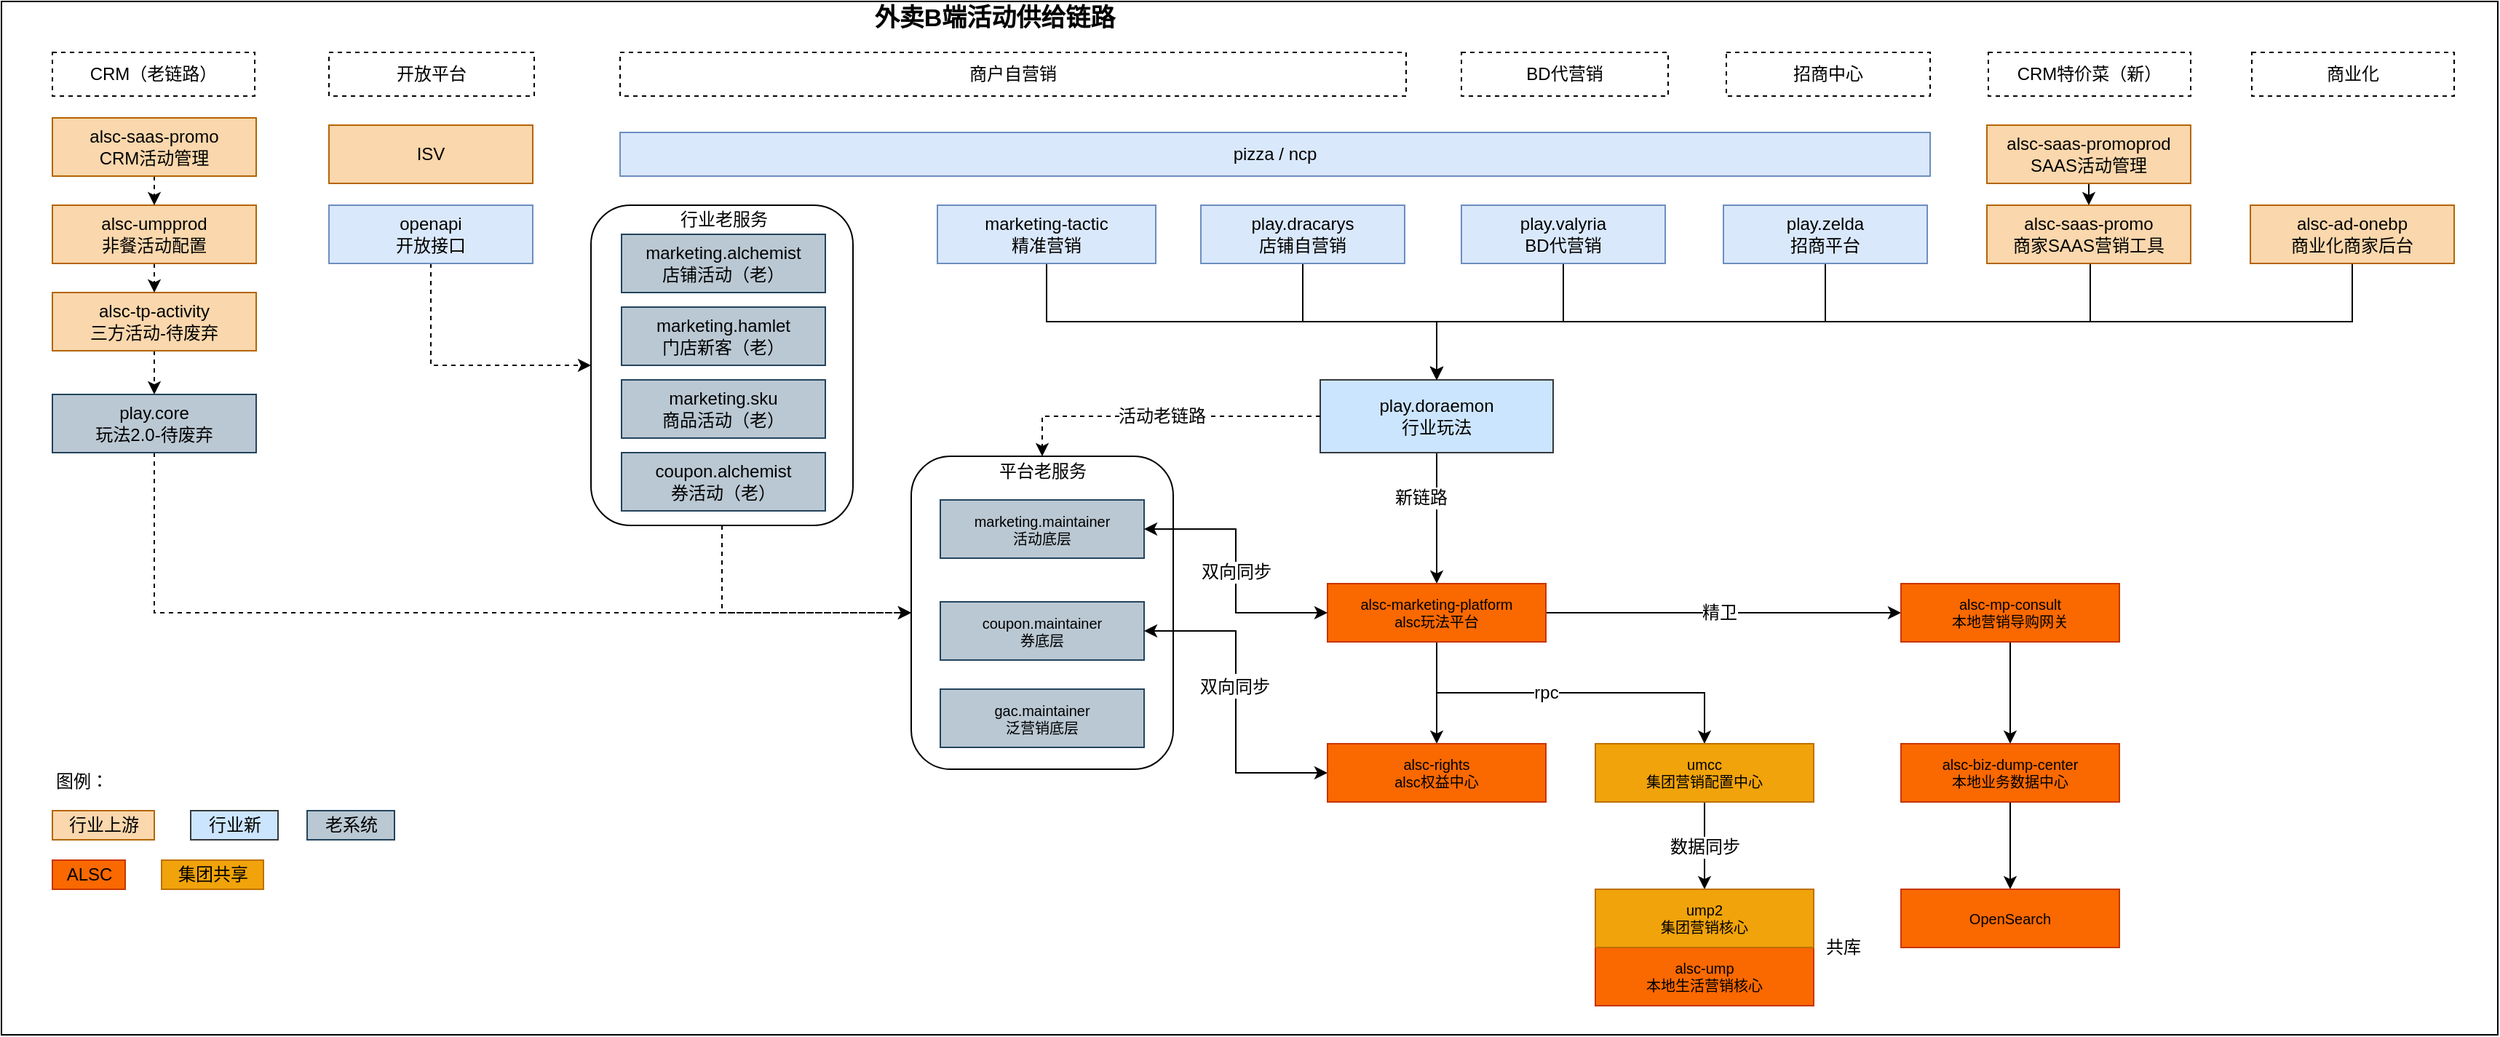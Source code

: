 <mxfile version="20.2.7" type="github" pages="10">
  <diagram id="sKE-AYDgoHeljf7fkCj9" name="B端活动供给链路">
    <mxGraphModel dx="2621" dy="865" grid="1" gridSize="10" guides="1" tooltips="1" connect="1" arrows="1" fold="1" page="1" pageScale="1" pageWidth="827" pageHeight="1169" math="0" shadow="0">
      <root>
        <mxCell id="0" />
        <mxCell id="1" parent="0" />
        <mxCell id="rINgZE13Y8F9pPWIDbY2-39" value="" style="rounded=0;whiteSpace=wrap;html=1;labelBackgroundColor=none;fontSize=12;" parent="1" vertex="1">
          <mxGeometry x="-825" width="1715" height="710" as="geometry" />
        </mxCell>
        <mxCell id="rINgZE13Y8F9pPWIDbY2-36" style="edgeStyle=orthogonalEdgeStyle;rounded=0;sketch=0;jumpStyle=arc;jumpSize=6;orthogonalLoop=1;jettySize=auto;html=1;exitX=0.5;exitY=1;exitDx=0;exitDy=0;entryX=0;entryY=0.5;entryDx=0;entryDy=0;shadow=0;dashed=1;fontSize=12;strokeColor=default;" parent="1" source="rINgZE13Y8F9pPWIDbY2-32" target="rINgZE13Y8F9pPWIDbY2-31" edge="1">
          <mxGeometry relative="1" as="geometry" />
        </mxCell>
        <mxCell id="rINgZE13Y8F9pPWIDbY2-32" value="" style="rounded=1;whiteSpace=wrap;html=1;labelBackgroundColor=none;fontSize=12;fillColor=none;" parent="1" vertex="1">
          <mxGeometry x="-420" y="140" width="180" height="220" as="geometry" />
        </mxCell>
        <mxCell id="rINgZE13Y8F9pPWIDbY2-31" value="" style="rounded=1;whiteSpace=wrap;html=1;labelBackgroundColor=none;fontSize=12;fillColor=none;" parent="1" vertex="1">
          <mxGeometry x="-200" y="312.5" width="180" height="215" as="geometry" />
        </mxCell>
        <mxCell id="UJrdf9Byrm_n-mhCFxMZ-44" style="edgeStyle=orthogonalEdgeStyle;rounded=0;orthogonalLoop=1;jettySize=auto;html=1;exitX=0.5;exitY=1;exitDx=0;exitDy=0;entryX=0.5;entryY=0;entryDx=0;entryDy=0;fontSize=12;" parent="1" source="UJrdf9Byrm_n-mhCFxMZ-1" target="UJrdf9Byrm_n-mhCFxMZ-2" edge="1">
          <mxGeometry relative="1" as="geometry" />
        </mxCell>
        <mxCell id="UJrdf9Byrm_n-mhCFxMZ-1" value="play.valyria&lt;br&gt;BD代营销" style="rounded=0;whiteSpace=wrap;html=1;fillColor=#dae8fc;strokeColor=#6c8ebf;" parent="1" vertex="1">
          <mxGeometry x="178" y="140" width="140" height="40" as="geometry" />
        </mxCell>
        <mxCell id="UJrdf9Byrm_n-mhCFxMZ-36" style="edgeStyle=orthogonalEdgeStyle;rounded=0;orthogonalLoop=1;jettySize=auto;html=1;exitX=0.5;exitY=1;exitDx=0;exitDy=0;fontSize=12;" parent="1" source="UJrdf9Byrm_n-mhCFxMZ-2" target="UJrdf9Byrm_n-mhCFxMZ-9" edge="1">
          <mxGeometry relative="1" as="geometry" />
        </mxCell>
        <mxCell id="UJrdf9Byrm_n-mhCFxMZ-37" value="新链路" style="edgeLabel;html=1;align=center;verticalAlign=middle;resizable=0;points=[];fontSize=12;" parent="UJrdf9Byrm_n-mhCFxMZ-36" vertex="1" connectable="0">
          <mxGeometry x="-0.258" y="-3" relative="1" as="geometry">
            <mxPoint x="-8" y="-3" as="offset" />
          </mxGeometry>
        </mxCell>
        <mxCell id="UJrdf9Byrm_n-mhCFxMZ-2" value="play.doraemon&lt;br&gt;行业玩法" style="rounded=0;whiteSpace=wrap;html=1;fillColor=#cce5ff;strokeColor=#36393d;" parent="1" vertex="1">
          <mxGeometry x="81" y="260" width="160" height="50" as="geometry" />
        </mxCell>
        <mxCell id="UJrdf9Byrm_n-mhCFxMZ-3" value="marketing.maintainer&lt;br&gt;活动底层" style="rounded=0;fontSize=10;labelBackgroundColor=none;html=1;whiteSpace=wrap;fillColor=#bac8d3;strokeColor=#23445d;" parent="1" vertex="1">
          <mxGeometry x="-180" y="342.5" width="140" height="40" as="geometry" />
        </mxCell>
        <mxCell id="UJrdf9Byrm_n-mhCFxMZ-7" value="活动老链路" style="endArrow=classic;html=1;rounded=0;fontSize=12;exitX=0;exitY=0.5;exitDx=0;exitDy=0;dashed=1;edgeStyle=orthogonalEdgeStyle;" parent="1" source="UJrdf9Byrm_n-mhCFxMZ-2" target="rINgZE13Y8F9pPWIDbY2-33" edge="1">
          <mxGeometry width="50" height="50" relative="1" as="geometry">
            <mxPoint x="150" y="420" as="sourcePoint" />
            <mxPoint x="200" y="370" as="targetPoint" />
          </mxGeometry>
        </mxCell>
        <mxCell id="UJrdf9Byrm_n-mhCFxMZ-12" style="edgeStyle=orthogonalEdgeStyle;rounded=0;orthogonalLoop=1;jettySize=auto;html=1;exitX=0.5;exitY=1;exitDx=0;exitDy=0;fontSize=12;" parent="1" source="UJrdf9Byrm_n-mhCFxMZ-9" target="UJrdf9Byrm_n-mhCFxMZ-11" edge="1">
          <mxGeometry relative="1" as="geometry" />
        </mxCell>
        <mxCell id="UJrdf9Byrm_n-mhCFxMZ-33" value="rpc" style="edgeLabel;html=1;align=center;verticalAlign=middle;resizable=0;points=[];fontSize=12;" parent="UJrdf9Byrm_n-mhCFxMZ-12" vertex="1" connectable="0">
          <mxGeometry x="-0.135" relative="1" as="geometry">
            <mxPoint as="offset" />
          </mxGeometry>
        </mxCell>
        <mxCell id="UJrdf9Byrm_n-mhCFxMZ-17" style="edgeStyle=orthogonalEdgeStyle;rounded=0;orthogonalLoop=1;jettySize=auto;html=1;exitX=1;exitY=0.5;exitDx=0;exitDy=0;fontSize=12;" parent="1" source="UJrdf9Byrm_n-mhCFxMZ-9" target="UJrdf9Byrm_n-mhCFxMZ-14" edge="1">
          <mxGeometry relative="1" as="geometry" />
        </mxCell>
        <mxCell id="UJrdf9Byrm_n-mhCFxMZ-18" value="精卫" style="edgeLabel;html=1;align=center;verticalAlign=middle;resizable=0;points=[];fontSize=12;" parent="UJrdf9Byrm_n-mhCFxMZ-17" vertex="1" connectable="0">
          <mxGeometry x="-0.029" relative="1" as="geometry">
            <mxPoint as="offset" />
          </mxGeometry>
        </mxCell>
        <mxCell id="b8rJ49khubUQWpFOvMyC-2" style="edgeStyle=orthogonalEdgeStyle;rounded=0;orthogonalLoop=1;jettySize=auto;html=1;exitX=0.5;exitY=1;exitDx=0;exitDy=0;entryX=0.5;entryY=0;entryDx=0;entryDy=0;fontSize=14;startArrow=none;startFill=0;endArrow=classic;endFill=1;" parent="1" source="UJrdf9Byrm_n-mhCFxMZ-9" target="b8rJ49khubUQWpFOvMyC-1" edge="1">
          <mxGeometry relative="1" as="geometry" />
        </mxCell>
        <mxCell id="UJrdf9Byrm_n-mhCFxMZ-9" value="alsc-marketing-platform&lt;br&gt;alsc玩法平台" style="rounded=0;fontSize=10;labelBackgroundColor=none;html=1;whiteSpace=wrap;fillColor=#fa6800;strokeColor=#C73500;fontColor=#000000;" parent="1" vertex="1">
          <mxGeometry x="86" y="400" width="150" height="40" as="geometry" />
        </mxCell>
        <mxCell id="UJrdf9Byrm_n-mhCFxMZ-10" value="双向同步" style="endArrow=classic;startArrow=classic;html=1;rounded=0;fontSize=12;entryX=0;entryY=0.5;entryDx=0;entryDy=0;exitX=1;exitY=0.5;exitDx=0;exitDy=0;edgeStyle=orthogonalEdgeStyle;" parent="1" source="UJrdf9Byrm_n-mhCFxMZ-3" target="UJrdf9Byrm_n-mhCFxMZ-9" edge="1">
          <mxGeometry width="50" height="50" relative="1" as="geometry">
            <mxPoint x="30" y="440" as="sourcePoint" />
            <mxPoint x="80" y="390" as="targetPoint" />
          </mxGeometry>
        </mxCell>
        <mxCell id="UJrdf9Byrm_n-mhCFxMZ-31" style="edgeStyle=orthogonalEdgeStyle;rounded=0;orthogonalLoop=1;jettySize=auto;html=1;entryX=0.5;entryY=0;entryDx=0;entryDy=0;fontSize=12;exitX=0.5;exitY=1;exitDx=0;exitDy=0;" parent="1" source="UJrdf9Byrm_n-mhCFxMZ-11" target="UJrdf9Byrm_n-mhCFxMZ-27" edge="1">
          <mxGeometry relative="1" as="geometry">
            <mxPoint x="398" y="610" as="targetPoint" />
            <Array as="points" />
          </mxGeometry>
        </mxCell>
        <mxCell id="UJrdf9Byrm_n-mhCFxMZ-32" value="数据同步" style="edgeLabel;html=1;align=center;verticalAlign=middle;resizable=0;points=[];fontSize=12;" parent="UJrdf9Byrm_n-mhCFxMZ-31" vertex="1" connectable="0">
          <mxGeometry x="-0.154" y="4" relative="1" as="geometry">
            <mxPoint x="-4" y="5" as="offset" />
          </mxGeometry>
        </mxCell>
        <mxCell id="UJrdf9Byrm_n-mhCFxMZ-11" value="umcc&lt;br&gt;集团营销配置中心" style="rounded=0;fontSize=10;labelBackgroundColor=none;html=1;whiteSpace=wrap;fillColor=#f0a30a;fontColor=#000000;strokeColor=#BD7000;" parent="1" vertex="1">
          <mxGeometry x="270" y="510" width="150" height="40" as="geometry" />
        </mxCell>
        <mxCell id="UJrdf9Byrm_n-mhCFxMZ-19" style="edgeStyle=orthogonalEdgeStyle;rounded=0;orthogonalLoop=1;jettySize=auto;html=1;exitX=0.5;exitY=1;exitDx=0;exitDy=0;fontSize=12;" parent="1" source="UJrdf9Byrm_n-mhCFxMZ-14" target="UJrdf9Byrm_n-mhCFxMZ-15" edge="1">
          <mxGeometry relative="1" as="geometry" />
        </mxCell>
        <mxCell id="UJrdf9Byrm_n-mhCFxMZ-14" value="alsc-mp-consult&lt;br&gt;本地营销导购网关" style="rounded=0;fontSize=10;labelBackgroundColor=none;html=1;whiteSpace=wrap;fillColor=#fa6800;fontColor=#000000;strokeColor=#C73500;" parent="1" vertex="1">
          <mxGeometry x="480" y="400" width="150" height="40" as="geometry" />
        </mxCell>
        <mxCell id="UJrdf9Byrm_n-mhCFxMZ-20" style="edgeStyle=orthogonalEdgeStyle;rounded=0;orthogonalLoop=1;jettySize=auto;html=1;exitX=0.5;exitY=1;exitDx=0;exitDy=0;entryX=0.5;entryY=0;entryDx=0;entryDy=0;fontSize=12;" parent="1" source="UJrdf9Byrm_n-mhCFxMZ-15" target="UJrdf9Byrm_n-mhCFxMZ-16" edge="1">
          <mxGeometry relative="1" as="geometry" />
        </mxCell>
        <mxCell id="UJrdf9Byrm_n-mhCFxMZ-15" value="alsc-biz-dump-center&lt;br&gt;本地业务数据中心" style="rounded=0;fontSize=10;labelBackgroundColor=none;html=1;whiteSpace=wrap;fillColor=#fa6800;fontColor=#000000;strokeColor=#C73500;" parent="1" vertex="1">
          <mxGeometry x="480" y="510" width="150" height="40" as="geometry" />
        </mxCell>
        <mxCell id="UJrdf9Byrm_n-mhCFxMZ-16" value="OpenSearch" style="rounded=0;fontSize=10;labelBackgroundColor=none;html=1;whiteSpace=wrap;fillColor=#fa6800;fontColor=#000000;strokeColor=#C73500;" parent="1" vertex="1">
          <mxGeometry x="480" y="610" width="150" height="40" as="geometry" />
        </mxCell>
        <mxCell id="UJrdf9Byrm_n-mhCFxMZ-26" value="alsc-ump&lt;br&gt;本地生活营销核心" style="rounded=0;fontSize=10;labelBackgroundColor=none;html=1;whiteSpace=wrap;fillColor=#fa6800;fontColor=#000000;strokeColor=#C73500;" parent="1" vertex="1">
          <mxGeometry x="270" y="650" width="150" height="40" as="geometry" />
        </mxCell>
        <mxCell id="UJrdf9Byrm_n-mhCFxMZ-27" value="ump2&lt;br&gt;集团营销核心" style="rounded=0;fontSize=10;labelBackgroundColor=none;html=1;whiteSpace=wrap;fillColor=#f0a30a;fontColor=#000000;strokeColor=#BD7000;" parent="1" vertex="1">
          <mxGeometry x="270" y="610" width="150" height="40" as="geometry" />
        </mxCell>
        <mxCell id="UJrdf9Byrm_n-mhCFxMZ-30" value="共库" style="text;html=1;align=center;verticalAlign=middle;resizable=0;points=[];autosize=1;strokeColor=none;fillColor=none;fontSize=12;" parent="1" vertex="1">
          <mxGeometry x="420" y="640" width="40" height="20" as="geometry" />
        </mxCell>
        <mxCell id="UJrdf9Byrm_n-mhCFxMZ-40" style="edgeStyle=orthogonalEdgeStyle;rounded=0;orthogonalLoop=1;jettySize=auto;html=1;exitX=0.5;exitY=1;exitDx=0;exitDy=0;fontSize=12;entryX=0.5;entryY=0;entryDx=0;entryDy=0;" parent="1" source="UJrdf9Byrm_n-mhCFxMZ-39" target="UJrdf9Byrm_n-mhCFxMZ-2" edge="1">
          <mxGeometry relative="1" as="geometry">
            <mxPoint x="160" y="270" as="targetPoint" />
          </mxGeometry>
        </mxCell>
        <mxCell id="UJrdf9Byrm_n-mhCFxMZ-39" value="play.dracarys&lt;br&gt;店铺自营销" style="rounded=0;whiteSpace=wrap;html=1;fillColor=#dae8fc;strokeColor=#6c8ebf;" parent="1" vertex="1">
          <mxGeometry x="-1" y="140" width="140" height="40" as="geometry" />
        </mxCell>
        <mxCell id="UJrdf9Byrm_n-mhCFxMZ-45" style="edgeStyle=orthogonalEdgeStyle;rounded=0;orthogonalLoop=1;jettySize=auto;html=1;exitX=0.5;exitY=1;exitDx=0;exitDy=0;fontSize=12;" parent="1" source="UJrdf9Byrm_n-mhCFxMZ-42" target="UJrdf9Byrm_n-mhCFxMZ-2" edge="1">
          <mxGeometry relative="1" as="geometry" />
        </mxCell>
        <mxCell id="UJrdf9Byrm_n-mhCFxMZ-42" value="play.zelda&lt;br&gt;招商平台" style="rounded=0;whiteSpace=wrap;html=1;fillColor=#dae8fc;strokeColor=#6c8ebf;" parent="1" vertex="1">
          <mxGeometry x="358" y="140" width="140" height="40" as="geometry" />
        </mxCell>
        <mxCell id="Wa6xyDc5WdjtaRvrZkih-1" value="行业上游" style="text;html=1;align=center;verticalAlign=middle;resizable=0;points=[];autosize=1;strokeColor=#b46504;fillColor=#fad7ac;fontSize=12;" parent="1" vertex="1">
          <mxGeometry x="-790" y="556" width="70" height="20" as="geometry" />
        </mxCell>
        <mxCell id="Wa6xyDc5WdjtaRvrZkih-2" value="ALSC" style="text;html=1;align=center;verticalAlign=middle;resizable=0;points=[];autosize=1;strokeColor=#C73500;fillColor=#fa6800;fontSize=12;fontColor=#000000;" parent="1" vertex="1">
          <mxGeometry x="-790" y="590" width="50" height="20" as="geometry" />
        </mxCell>
        <mxCell id="Wa6xyDc5WdjtaRvrZkih-3" value="集团共享" style="text;html=1;align=center;verticalAlign=middle;resizable=0;points=[];autosize=1;strokeColor=#BD7000;fillColor=#f0a30a;fontSize=12;fontColor=#000000;" parent="1" vertex="1">
          <mxGeometry x="-715" y="590" width="70" height="20" as="geometry" />
        </mxCell>
        <mxCell id="Wa6xyDc5WdjtaRvrZkih-4" value="图例：" style="text;html=1;align=center;verticalAlign=middle;resizable=0;points=[];autosize=1;strokeColor=none;fillColor=none;fontSize=12;" parent="1" vertex="1">
          <mxGeometry x="-800" y="525.5" width="60" height="20" as="geometry" />
        </mxCell>
        <mxCell id="rINgZE13Y8F9pPWIDbY2-1" value="商户自营销" style="rounded=0;whiteSpace=wrap;html=1;dashed=1;labelBackgroundColor=none;fontSize=12;" parent="1" vertex="1">
          <mxGeometry x="-400" y="35" width="540" height="30" as="geometry" />
        </mxCell>
        <mxCell id="rINgZE13Y8F9pPWIDbY2-2" value="BD代营销" style="rounded=0;whiteSpace=wrap;html=1;dashed=1;labelBackgroundColor=none;fontSize=12;" parent="1" vertex="1">
          <mxGeometry x="178" y="35" width="142" height="30" as="geometry" />
        </mxCell>
        <mxCell id="rINgZE13Y8F9pPWIDbY2-3" value="招商中心" style="rounded=0;whiteSpace=wrap;html=1;dashed=1;labelBackgroundColor=none;fontSize=12;" parent="1" vertex="1">
          <mxGeometry x="360" y="35" width="140" height="30" as="geometry" />
        </mxCell>
        <mxCell id="rINgZE13Y8F9pPWIDbY2-4" value="CRM（老链路）" style="rounded=0;whiteSpace=wrap;html=1;dashed=1;labelBackgroundColor=none;fontSize=12;fillColor=none;" parent="1" vertex="1">
          <mxGeometry x="-790" y="35" width="139" height="30" as="geometry" />
        </mxCell>
        <mxCell id="rINgZE13Y8F9pPWIDbY2-5" value="开放平台" style="rounded=0;whiteSpace=wrap;html=1;dashed=1;labelBackgroundColor=none;fontSize=12;" parent="1" vertex="1">
          <mxGeometry x="-600" y="35" width="141" height="30" as="geometry" />
        </mxCell>
        <mxCell id="rINgZE13Y8F9pPWIDbY2-6" value="&lt;font style=&quot;font-size: 17px&quot;&gt;外卖B端活动供给链路&lt;/font&gt;" style="text;html=1;align=center;verticalAlign=middle;resizable=0;points=[];autosize=1;strokeColor=none;fillColor=none;fontSize=12;fontStyle=1" parent="1" vertex="1">
          <mxGeometry x="-233" y="2" width="180" height="20" as="geometry" />
        </mxCell>
        <mxCell id="rINgZE13Y8F9pPWIDbY2-7" value="pizza / ncp" style="rounded=0;whiteSpace=wrap;html=1;fillColor=#dae8fc;strokeColor=#6c8ebf;" parent="1" vertex="1">
          <mxGeometry x="-400" y="90" width="900" height="30" as="geometry" />
        </mxCell>
        <mxCell id="rINgZE13Y8F9pPWIDbY2-11" style="edgeStyle=orthogonalEdgeStyle;rounded=0;sketch=0;jumpStyle=arc;jumpSize=6;orthogonalLoop=1;jettySize=auto;html=1;exitX=0.5;exitY=1;exitDx=0;exitDy=0;entryX=0.5;entryY=0;entryDx=0;entryDy=0;shadow=0;fontSize=12;strokeColor=default;" parent="1" source="rINgZE13Y8F9pPWIDbY2-9" target="UJrdf9Byrm_n-mhCFxMZ-2" edge="1">
          <mxGeometry relative="1" as="geometry" />
        </mxCell>
        <mxCell id="rINgZE13Y8F9pPWIDbY2-9" value="marketing-tactic&lt;br&gt;精准营销" style="rounded=0;whiteSpace=wrap;html=1;fillColor=#dae8fc;strokeColor=#6c8ebf;" parent="1" vertex="1">
          <mxGeometry x="-182" y="140" width="150" height="40" as="geometry" />
        </mxCell>
        <mxCell id="rINgZE13Y8F9pPWIDbY2-20" style="edgeStyle=orthogonalEdgeStyle;rounded=0;sketch=0;jumpStyle=arc;jumpSize=6;orthogonalLoop=1;jettySize=auto;html=1;exitX=0.5;exitY=1;exitDx=0;exitDy=0;entryX=0.5;entryY=0;entryDx=0;entryDy=0;shadow=0;dashed=1;fontSize=12;strokeColor=default;" parent="1" source="rINgZE13Y8F9pPWIDbY2-12" target="rINgZE13Y8F9pPWIDbY2-13" edge="1">
          <mxGeometry relative="1" as="geometry" />
        </mxCell>
        <mxCell id="rINgZE13Y8F9pPWIDbY2-12" value="alsc-tp-activity&lt;br&gt;三方活动-待废弃" style="rounded=0;whiteSpace=wrap;html=1;fillColor=#fad7ac;strokeColor=#b46504;" parent="1" vertex="1">
          <mxGeometry x="-790" y="200" width="140" height="40" as="geometry" />
        </mxCell>
        <mxCell id="rINgZE13Y8F9pPWIDbY2-15" style="edgeStyle=orthogonalEdgeStyle;rounded=0;sketch=0;jumpStyle=arc;jumpSize=6;orthogonalLoop=1;jettySize=auto;html=1;exitX=0.5;exitY=1;exitDx=0;exitDy=0;shadow=0;fontSize=12;strokeColor=default;dashed=1;entryX=0;entryY=0.5;entryDx=0;entryDy=0;" parent="1" source="rINgZE13Y8F9pPWIDbY2-13" target="rINgZE13Y8F9pPWIDbY2-31" edge="1">
          <mxGeometry relative="1" as="geometry" />
        </mxCell>
        <mxCell id="rINgZE13Y8F9pPWIDbY2-13" value="play.core&lt;br&gt;玩法2.0-待废弃" style="rounded=0;whiteSpace=wrap;html=1;fillColor=#bac8d3;strokeColor=#23445d;" parent="1" vertex="1">
          <mxGeometry x="-790" y="270" width="140" height="40" as="geometry" />
        </mxCell>
        <mxCell id="rINgZE13Y8F9pPWIDbY2-19" style="edgeStyle=orthogonalEdgeStyle;rounded=0;sketch=0;jumpStyle=arc;jumpSize=6;orthogonalLoop=1;jettySize=auto;html=1;exitX=0.5;exitY=1;exitDx=0;exitDy=0;entryX=0.5;entryY=0;entryDx=0;entryDy=0;shadow=0;dashed=1;fontSize=12;strokeColor=default;" parent="1" source="rINgZE13Y8F9pPWIDbY2-16" target="rINgZE13Y8F9pPWIDbY2-12" edge="1">
          <mxGeometry relative="1" as="geometry" />
        </mxCell>
        <mxCell id="rINgZE13Y8F9pPWIDbY2-16" value="alsc-umpprod&lt;br&gt;非餐活动配置" style="rounded=0;whiteSpace=wrap;html=1;fillColor=#fad7ac;strokeColor=#b46504;" parent="1" vertex="1">
          <mxGeometry x="-790" y="140" width="140" height="40" as="geometry" />
        </mxCell>
        <mxCell id="rINgZE13Y8F9pPWIDbY2-18" style="edgeStyle=orthogonalEdgeStyle;rounded=0;sketch=0;jumpStyle=arc;jumpSize=6;orthogonalLoop=1;jettySize=auto;html=1;exitX=0.5;exitY=1;exitDx=0;exitDy=0;entryX=0.5;entryY=0;entryDx=0;entryDy=0;shadow=0;dashed=1;fontSize=12;strokeColor=default;" parent="1" source="rINgZE13Y8F9pPWIDbY2-17" target="rINgZE13Y8F9pPWIDbY2-16" edge="1">
          <mxGeometry relative="1" as="geometry" />
        </mxCell>
        <mxCell id="rINgZE13Y8F9pPWIDbY2-17" value="alsc-saas-promo&lt;br&gt;CRM活动管理" style="rounded=0;whiteSpace=wrap;html=1;fillColor=#fad7ac;strokeColor=#b46504;" parent="1" vertex="1">
          <mxGeometry x="-790" y="80" width="140" height="40" as="geometry" />
        </mxCell>
        <mxCell id="rINgZE13Y8F9pPWIDbY2-21" value="ISV" style="rounded=0;whiteSpace=wrap;html=1;fillColor=#fad7ac;strokeColor=#b46504;" parent="1" vertex="1">
          <mxGeometry x="-600" y="85" width="140" height="40" as="geometry" />
        </mxCell>
        <mxCell id="rINgZE13Y8F9pPWIDbY2-23" style="edgeStyle=orthogonalEdgeStyle;rounded=0;sketch=0;jumpStyle=arc;jumpSize=6;orthogonalLoop=1;jettySize=auto;html=1;exitX=0.5;exitY=1;exitDx=0;exitDy=0;entryX=0;entryY=0.5;entryDx=0;entryDy=0;shadow=0;fontSize=12;strokeColor=default;dashed=1;" parent="1" source="rINgZE13Y8F9pPWIDbY2-22" target="rINgZE13Y8F9pPWIDbY2-32" edge="1">
          <mxGeometry relative="1" as="geometry" />
        </mxCell>
        <mxCell id="rINgZE13Y8F9pPWIDbY2-22" value="openapi&lt;br&gt;开放接口" style="rounded=0;whiteSpace=wrap;html=1;fillColor=#dae8fc;strokeColor=#6c8ebf;" parent="1" vertex="1">
          <mxGeometry x="-600" y="140" width="140" height="40" as="geometry" />
        </mxCell>
        <mxCell id="rINgZE13Y8F9pPWIDbY2-26" value="marketing.alchemist&lt;br&gt;店铺活动（老）" style="rounded=0;whiteSpace=wrap;html=1;fillColor=#bac8d3;strokeColor=#23445d;" parent="1" vertex="1">
          <mxGeometry x="-399" y="160" width="140" height="40" as="geometry" />
        </mxCell>
        <mxCell id="rINgZE13Y8F9pPWIDbY2-27" value="marketing.sku&lt;br&gt;商品活动（老）" style="rounded=0;whiteSpace=wrap;html=1;fillColor=#bac8d3;strokeColor=#23445d;" parent="1" vertex="1">
          <mxGeometry x="-399" y="260" width="140" height="40" as="geometry" />
        </mxCell>
        <mxCell id="rINgZE13Y8F9pPWIDbY2-28" value="marketing.hamlet&lt;br&gt;门店新客（老）" style="rounded=0;whiteSpace=wrap;html=1;fillColor=#bac8d3;strokeColor=#23445d;" parent="1" vertex="1">
          <mxGeometry x="-399" y="210" width="140" height="40" as="geometry" />
        </mxCell>
        <mxCell id="rINgZE13Y8F9pPWIDbY2-29" value="coupon.maintainer&lt;br&gt;券底层" style="rounded=0;fontSize=10;labelBackgroundColor=none;html=1;whiteSpace=wrap;fillColor=#bac8d3;strokeColor=#23445d;" parent="1" vertex="1">
          <mxGeometry x="-180" y="412.5" width="140" height="40" as="geometry" />
        </mxCell>
        <mxCell id="rINgZE13Y8F9pPWIDbY2-30" value="gac.maintainer&lt;br&gt;泛营销底层" style="rounded=0;fontSize=10;labelBackgroundColor=none;html=1;whiteSpace=wrap;fillColor=#bac8d3;strokeColor=#23445d;" parent="1" vertex="1">
          <mxGeometry x="-180" y="472.5" width="140" height="40" as="geometry" />
        </mxCell>
        <mxCell id="rINgZE13Y8F9pPWIDbY2-33" value="平台老服务" style="text;html=1;align=center;verticalAlign=middle;resizable=0;points=[];autosize=1;strokeColor=none;fillColor=none;fontSize=12;" parent="1" vertex="1">
          <mxGeometry x="-155" y="312.5" width="90" height="20" as="geometry" />
        </mxCell>
        <mxCell id="rINgZE13Y8F9pPWIDbY2-34" value="行业老服务" style="text;html=1;align=center;verticalAlign=middle;resizable=0;points=[];autosize=1;strokeColor=none;fillColor=none;fontSize=12;" parent="1" vertex="1">
          <mxGeometry x="-374" y="140" width="90" height="20" as="geometry" />
        </mxCell>
        <mxCell id="rINgZE13Y8F9pPWIDbY2-35" value="coupon.alchemist&lt;br&gt;券活动（老）" style="rounded=0;whiteSpace=wrap;html=1;fillColor=#bac8d3;strokeColor=#23445d;" parent="1" vertex="1">
          <mxGeometry x="-399" y="310" width="140" height="40" as="geometry" />
        </mxCell>
        <mxCell id="rINgZE13Y8F9pPWIDbY2-37" value="行业新" style="text;html=1;align=center;verticalAlign=middle;resizable=0;points=[];autosize=1;strokeColor=#36393d;fillColor=#cce5ff;fontSize=12;" parent="1" vertex="1">
          <mxGeometry x="-695" y="556" width="60" height="20" as="geometry" />
        </mxCell>
        <mxCell id="rINgZE13Y8F9pPWIDbY2-38" value="老系统" style="text;html=1;align=center;verticalAlign=middle;resizable=0;points=[];autosize=1;strokeColor=#23445d;fillColor=#bac8d3;fontSize=12;" parent="1" vertex="1">
          <mxGeometry x="-615" y="556" width="60" height="20" as="geometry" />
        </mxCell>
        <mxCell id="EC31qjbgZtg3Hoo4m08D-1" value="CRM特价菜（新）" style="rounded=0;whiteSpace=wrap;html=1;dashed=1;labelBackgroundColor=none;fontSize=12;fillColor=none;" parent="1" vertex="1">
          <mxGeometry x="540" y="35" width="139" height="30" as="geometry" />
        </mxCell>
        <mxCell id="EC31qjbgZtg3Hoo4m08D-3" style="edgeStyle=orthogonalEdgeStyle;rounded=0;orthogonalLoop=1;jettySize=auto;html=1;exitX=0.5;exitY=1;exitDx=0;exitDy=0;entryX=0.5;entryY=0;entryDx=0;entryDy=0;fontSize=14;endArrow=none;endFill=0;" parent="1" source="EC31qjbgZtg3Hoo4m08D-2" target="UJrdf9Byrm_n-mhCFxMZ-2" edge="1">
          <mxGeometry relative="1" as="geometry">
            <Array as="points">
              <mxPoint x="610" y="220" />
              <mxPoint x="161" y="220" />
            </Array>
          </mxGeometry>
        </mxCell>
        <mxCell id="EC31qjbgZtg3Hoo4m08D-2" value="alsc-saas-promo&lt;br&gt;商家SAAS营销工具" style="rounded=0;whiteSpace=wrap;html=1;fillColor=#fad7ac;strokeColor=#b46504;" parent="1" vertex="1">
          <mxGeometry x="539" y="140" width="140" height="40" as="geometry" />
        </mxCell>
        <mxCell id="WfK2KARl-rPjjgJ5yiB5-2" style="edgeStyle=orthogonalEdgeStyle;rounded=0;orthogonalLoop=1;jettySize=auto;html=1;exitX=0.5;exitY=1;exitDx=0;exitDy=0;entryX=0.5;entryY=0;entryDx=0;entryDy=0;fontSize=14;endArrow=classic;endFill=1;" parent="1" source="WfK2KARl-rPjjgJ5yiB5-1" target="EC31qjbgZtg3Hoo4m08D-2" edge="1">
          <mxGeometry relative="1" as="geometry" />
        </mxCell>
        <mxCell id="WfK2KARl-rPjjgJ5yiB5-1" value="alsc-saas-promoprod&lt;br&gt;SAAS活动管理" style="rounded=0;whiteSpace=wrap;html=1;fillColor=#fad7ac;strokeColor=#b46504;" parent="1" vertex="1">
          <mxGeometry x="539" y="85" width="140" height="40" as="geometry" />
        </mxCell>
        <mxCell id="WfK2KARl-rPjjgJ5yiB5-3" value="商业化" style="rounded=0;whiteSpace=wrap;html=1;dashed=1;labelBackgroundColor=none;fontSize=12;fillColor=none;" parent="1" vertex="1">
          <mxGeometry x="721" y="35" width="139" height="30" as="geometry" />
        </mxCell>
        <mxCell id="hjiYTFNJ1PK5pKEaDFXc-1" style="edgeStyle=orthogonalEdgeStyle;rounded=0;orthogonalLoop=1;jettySize=auto;html=1;exitX=0.5;exitY=1;exitDx=0;exitDy=0;entryX=0.5;entryY=0;entryDx=0;entryDy=0;fontSize=14;startArrow=none;startFill=0;endArrow=classic;endFill=1;" parent="1" source="WfK2KARl-rPjjgJ5yiB5-4" target="UJrdf9Byrm_n-mhCFxMZ-2" edge="1">
          <mxGeometry relative="1" as="geometry" />
        </mxCell>
        <mxCell id="WfK2KARl-rPjjgJ5yiB5-4" value="alsc-ad-onebp&lt;br&gt;商业化商家后台" style="rounded=0;whiteSpace=wrap;html=1;fillColor=#fad7ac;strokeColor=#b46504;" parent="1" vertex="1">
          <mxGeometry x="720" y="140" width="140" height="40" as="geometry" />
        </mxCell>
        <mxCell id="b8rJ49khubUQWpFOvMyC-3" style="edgeStyle=orthogonalEdgeStyle;rounded=0;orthogonalLoop=1;jettySize=auto;html=1;exitX=0;exitY=0.5;exitDx=0;exitDy=0;entryX=1;entryY=0.5;entryDx=0;entryDy=0;fontSize=14;startArrow=classic;startFill=1;endArrow=classic;endFill=1;" parent="1" source="b8rJ49khubUQWpFOvMyC-1" target="rINgZE13Y8F9pPWIDbY2-29" edge="1">
          <mxGeometry relative="1" as="geometry" />
        </mxCell>
        <mxCell id="b8rJ49khubUQWpFOvMyC-4" value="&lt;span style=&quot;font-size: 12px;&quot;&gt;双向同步&lt;/span&gt;" style="edgeLabel;html=1;align=center;verticalAlign=middle;resizable=0;points=[];fontSize=14;" parent="b8rJ49khubUQWpFOvMyC-3" vertex="1" connectable="0">
          <mxGeometry x="0.047" y="1" relative="1" as="geometry">
            <mxPoint y="-6" as="offset" />
          </mxGeometry>
        </mxCell>
        <mxCell id="b8rJ49khubUQWpFOvMyC-1" value="alsc-rights&lt;br&gt;alsc权益中心" style="rounded=0;fontSize=10;labelBackgroundColor=none;html=1;whiteSpace=wrap;fillColor=#fa6800;strokeColor=#C73500;fontColor=#000000;" parent="1" vertex="1">
          <mxGeometry x="86" y="510" width="150" height="40" as="geometry" />
        </mxCell>
      </root>
    </mxGraphModel>
  </diagram>
  <diagram name="B端活动供给链路（现状）" id="etiN6d0VN0BH16uzt_fK">
    <mxGraphModel dx="2381" dy="865" grid="1" gridSize="10" guides="1" tooltips="1" connect="1" arrows="1" fold="1" page="1" pageScale="1" pageWidth="827" pageHeight="1169" math="0" shadow="0">
      <root>
        <mxCell id="6NjFA62JGZ2ycFnDKlyo-0" />
        <mxCell id="6NjFA62JGZ2ycFnDKlyo-1" parent="6NjFA62JGZ2ycFnDKlyo-0" />
        <mxCell id="6NjFA62JGZ2ycFnDKlyo-2" value="" style="rounded=0;whiteSpace=wrap;html=1;labelBackgroundColor=none;fontSize=12;" parent="6NjFA62JGZ2ycFnDKlyo-1" vertex="1">
          <mxGeometry x="-627.5" width="1355" height="710" as="geometry" />
        </mxCell>
        <mxCell id="6NjFA62JGZ2ycFnDKlyo-3" style="edgeStyle=orthogonalEdgeStyle;rounded=0;sketch=0;jumpStyle=arc;jumpSize=6;orthogonalLoop=1;jettySize=auto;html=1;exitX=0.5;exitY=1;exitDx=0;exitDy=0;entryX=0;entryY=0.5;entryDx=0;entryDy=0;shadow=0;dashed=1;fontSize=12;strokeColor=default;" parent="6NjFA62JGZ2ycFnDKlyo-1" source="6NjFA62JGZ2ycFnDKlyo-4" target="6NjFA62JGZ2ycFnDKlyo-5" edge="1">
          <mxGeometry relative="1" as="geometry" />
        </mxCell>
        <mxCell id="6NjFA62JGZ2ycFnDKlyo-4" value="" style="rounded=1;whiteSpace=wrap;html=1;labelBackgroundColor=none;fontSize=12;fillColor=none;" parent="6NjFA62JGZ2ycFnDKlyo-1" vertex="1">
          <mxGeometry x="-420" y="140" width="180" height="220" as="geometry" />
        </mxCell>
        <mxCell id="6NjFA62JGZ2ycFnDKlyo-5" value="" style="rounded=1;whiteSpace=wrap;html=1;labelBackgroundColor=none;fontSize=12;fillColor=none;" parent="6NjFA62JGZ2ycFnDKlyo-1" vertex="1">
          <mxGeometry x="-200" y="312.5" width="180" height="215" as="geometry" />
        </mxCell>
        <mxCell id="6NjFA62JGZ2ycFnDKlyo-6" style="edgeStyle=orthogonalEdgeStyle;rounded=0;orthogonalLoop=1;jettySize=auto;html=1;exitX=0.5;exitY=1;exitDx=0;exitDy=0;entryX=0.5;entryY=0;entryDx=0;entryDy=0;fontSize=12;" parent="6NjFA62JGZ2ycFnDKlyo-1" source="6NjFA62JGZ2ycFnDKlyo-7" target="6NjFA62JGZ2ycFnDKlyo-10" edge="1">
          <mxGeometry relative="1" as="geometry" />
        </mxCell>
        <mxCell id="6NjFA62JGZ2ycFnDKlyo-7" value="play.valyria&lt;br&gt;BD代营销" style="rounded=0;whiteSpace=wrap;html=1;fillColor=#dae8fc;strokeColor=#6c8ebf;" parent="6NjFA62JGZ2ycFnDKlyo-1" vertex="1">
          <mxGeometry x="178" y="140" width="140" height="40" as="geometry" />
        </mxCell>
        <mxCell id="6NjFA62JGZ2ycFnDKlyo-8" style="edgeStyle=orthogonalEdgeStyle;rounded=0;orthogonalLoop=1;jettySize=auto;html=1;exitX=0.5;exitY=1;exitDx=0;exitDy=0;fontSize=12;" parent="6NjFA62JGZ2ycFnDKlyo-1" source="6NjFA62JGZ2ycFnDKlyo-10" target="6NjFA62JGZ2ycFnDKlyo-17" edge="1">
          <mxGeometry relative="1" as="geometry" />
        </mxCell>
        <mxCell id="6NjFA62JGZ2ycFnDKlyo-9" value="新链路" style="edgeLabel;html=1;align=center;verticalAlign=middle;resizable=0;points=[];fontSize=12;" parent="6NjFA62JGZ2ycFnDKlyo-8" vertex="1" connectable="0">
          <mxGeometry x="-0.258" y="-3" relative="1" as="geometry">
            <mxPoint x="-8" y="-3" as="offset" />
          </mxGeometry>
        </mxCell>
        <mxCell id="6NjFA62JGZ2ycFnDKlyo-10" value="play.doraemon&lt;br&gt;行业玩法" style="rounded=0;whiteSpace=wrap;html=1;fillColor=#cce5ff;strokeColor=#36393d;" parent="6NjFA62JGZ2ycFnDKlyo-1" vertex="1">
          <mxGeometry x="81" y="260" width="160" height="50" as="geometry" />
        </mxCell>
        <mxCell id="6NjFA62JGZ2ycFnDKlyo-11" value="marketing.maintainer&lt;br&gt;活动底层" style="rounded=0;fontSize=10;labelBackgroundColor=none;html=1;whiteSpace=wrap;fillColor=#bac8d3;strokeColor=#23445d;" parent="6NjFA62JGZ2ycFnDKlyo-1" vertex="1">
          <mxGeometry x="-180" y="342.5" width="140" height="40" as="geometry" />
        </mxCell>
        <mxCell id="6NjFA62JGZ2ycFnDKlyo-12" value="活动老链路" style="endArrow=classic;html=1;rounded=0;fontSize=12;exitX=0;exitY=0.5;exitDx=0;exitDy=0;dashed=1;edgeStyle=orthogonalEdgeStyle;" parent="6NjFA62JGZ2ycFnDKlyo-1" source="6NjFA62JGZ2ycFnDKlyo-10" target="6NjFA62JGZ2ycFnDKlyo-63" edge="1">
          <mxGeometry width="50" height="50" relative="1" as="geometry">
            <mxPoint x="150" y="420" as="sourcePoint" />
            <mxPoint x="200" y="370" as="targetPoint" />
          </mxGeometry>
        </mxCell>
        <mxCell id="6NjFA62JGZ2ycFnDKlyo-13" style="edgeStyle=orthogonalEdgeStyle;rounded=0;orthogonalLoop=1;jettySize=auto;html=1;exitX=0.5;exitY=1;exitDx=0;exitDy=0;fontSize=12;" parent="6NjFA62JGZ2ycFnDKlyo-1" source="6NjFA62JGZ2ycFnDKlyo-17" target="6NjFA62JGZ2ycFnDKlyo-21" edge="1">
          <mxGeometry relative="1" as="geometry" />
        </mxCell>
        <mxCell id="6NjFA62JGZ2ycFnDKlyo-14" value="rpc" style="edgeLabel;html=1;align=center;verticalAlign=middle;resizable=0;points=[];fontSize=12;" parent="6NjFA62JGZ2ycFnDKlyo-13" vertex="1" connectable="0">
          <mxGeometry x="-0.135" relative="1" as="geometry">
            <mxPoint as="offset" />
          </mxGeometry>
        </mxCell>
        <mxCell id="6NjFA62JGZ2ycFnDKlyo-15" style="edgeStyle=orthogonalEdgeStyle;rounded=0;orthogonalLoop=1;jettySize=auto;html=1;exitX=1;exitY=0.5;exitDx=0;exitDy=0;fontSize=12;" parent="6NjFA62JGZ2ycFnDKlyo-1" source="6NjFA62JGZ2ycFnDKlyo-17" target="6NjFA62JGZ2ycFnDKlyo-23" edge="1">
          <mxGeometry relative="1" as="geometry" />
        </mxCell>
        <mxCell id="6NjFA62JGZ2ycFnDKlyo-16" value="精卫" style="edgeLabel;html=1;align=center;verticalAlign=middle;resizable=0;points=[];fontSize=12;" parent="6NjFA62JGZ2ycFnDKlyo-15" vertex="1" connectable="0">
          <mxGeometry x="-0.029" relative="1" as="geometry">
            <mxPoint as="offset" />
          </mxGeometry>
        </mxCell>
        <mxCell id="6NjFA62JGZ2ycFnDKlyo-17" value="alsc-marketing-platform&lt;br&gt;alsc玩法平台" style="rounded=0;fontSize=10;labelBackgroundColor=none;html=1;whiteSpace=wrap;fillColor=#fa6800;strokeColor=#C73500;fontColor=#000000;" parent="6NjFA62JGZ2ycFnDKlyo-1" vertex="1">
          <mxGeometry x="86" y="400" width="150" height="40" as="geometry" />
        </mxCell>
        <mxCell id="6NjFA62JGZ2ycFnDKlyo-18" value="双向同步" style="endArrow=classic;startArrow=classic;html=1;rounded=0;fontSize=12;entryX=0;entryY=0.5;entryDx=0;entryDy=0;exitX=1;exitY=0.5;exitDx=0;exitDy=0;" parent="6NjFA62JGZ2ycFnDKlyo-1" source="6NjFA62JGZ2ycFnDKlyo-5" target="6NjFA62JGZ2ycFnDKlyo-17" edge="1">
          <mxGeometry width="50" height="50" relative="1" as="geometry">
            <mxPoint x="30" y="440" as="sourcePoint" />
            <mxPoint x="80" y="390" as="targetPoint" />
          </mxGeometry>
        </mxCell>
        <mxCell id="6NjFA62JGZ2ycFnDKlyo-19" style="edgeStyle=orthogonalEdgeStyle;rounded=0;orthogonalLoop=1;jettySize=auto;html=1;entryX=0.5;entryY=0;entryDx=0;entryDy=0;fontSize=12;exitX=0.5;exitY=1;exitDx=0;exitDy=0;" parent="6NjFA62JGZ2ycFnDKlyo-1" source="6NjFA62JGZ2ycFnDKlyo-21" target="6NjFA62JGZ2ycFnDKlyo-28" edge="1">
          <mxGeometry relative="1" as="geometry">
            <mxPoint x="214" y="610" as="targetPoint" />
            <Array as="points" />
          </mxGeometry>
        </mxCell>
        <mxCell id="6NjFA62JGZ2ycFnDKlyo-20" value="数据同步" style="edgeLabel;html=1;align=center;verticalAlign=middle;resizable=0;points=[];fontSize=12;" parent="6NjFA62JGZ2ycFnDKlyo-19" vertex="1" connectable="0">
          <mxGeometry x="-0.154" y="4" relative="1" as="geometry">
            <mxPoint x="-4" y="5" as="offset" />
          </mxGeometry>
        </mxCell>
        <mxCell id="6NjFA62JGZ2ycFnDKlyo-21" value="umcc&lt;br&gt;集团营销配置中心" style="rounded=0;fontSize=10;labelBackgroundColor=none;html=1;whiteSpace=wrap;fillColor=#f0a30a;fontColor=#000000;strokeColor=#BD7000;" parent="6NjFA62JGZ2ycFnDKlyo-1" vertex="1">
          <mxGeometry x="86" y="510" width="150" height="40" as="geometry" />
        </mxCell>
        <mxCell id="6NjFA62JGZ2ycFnDKlyo-22" style="edgeStyle=orthogonalEdgeStyle;rounded=0;orthogonalLoop=1;jettySize=auto;html=1;exitX=0.5;exitY=1;exitDx=0;exitDy=0;fontSize=12;" parent="6NjFA62JGZ2ycFnDKlyo-1" source="6NjFA62JGZ2ycFnDKlyo-23" target="6NjFA62JGZ2ycFnDKlyo-25" edge="1">
          <mxGeometry relative="1" as="geometry" />
        </mxCell>
        <mxCell id="6NjFA62JGZ2ycFnDKlyo-23" value="alsc-mp-consult&lt;br&gt;本地营销导购网关" style="rounded=0;fontSize=10;labelBackgroundColor=none;html=1;whiteSpace=wrap;fillColor=#fa6800;fontColor=#000000;strokeColor=#C73500;" parent="6NjFA62JGZ2ycFnDKlyo-1" vertex="1">
          <mxGeometry x="304" y="400" width="150" height="40" as="geometry" />
        </mxCell>
        <mxCell id="6NjFA62JGZ2ycFnDKlyo-24" style="edgeStyle=orthogonalEdgeStyle;rounded=0;orthogonalLoop=1;jettySize=auto;html=1;exitX=0.5;exitY=1;exitDx=0;exitDy=0;entryX=0.5;entryY=0;entryDx=0;entryDy=0;fontSize=12;" parent="6NjFA62JGZ2ycFnDKlyo-1" source="6NjFA62JGZ2ycFnDKlyo-25" target="6NjFA62JGZ2ycFnDKlyo-26" edge="1">
          <mxGeometry relative="1" as="geometry" />
        </mxCell>
        <mxCell id="6NjFA62JGZ2ycFnDKlyo-25" value="alsc-biz-dump-center&lt;br&gt;本地业务数据中心" style="rounded=0;fontSize=10;labelBackgroundColor=none;html=1;whiteSpace=wrap;fillColor=#fa6800;fontColor=#000000;strokeColor=#C73500;" parent="6NjFA62JGZ2ycFnDKlyo-1" vertex="1">
          <mxGeometry x="304" y="510" width="150" height="40" as="geometry" />
        </mxCell>
        <mxCell id="6NjFA62JGZ2ycFnDKlyo-26" value="OpenSearch" style="rounded=0;fontSize=10;labelBackgroundColor=none;html=1;whiteSpace=wrap;fillColor=#fa6800;fontColor=#000000;strokeColor=#C73500;" parent="6NjFA62JGZ2ycFnDKlyo-1" vertex="1">
          <mxGeometry x="304" y="610" width="150" height="40" as="geometry" />
        </mxCell>
        <mxCell id="6NjFA62JGZ2ycFnDKlyo-27" value="alsc-ump&lt;br&gt;本地生活营销核心" style="rounded=0;fontSize=10;labelBackgroundColor=none;html=1;whiteSpace=wrap;fillColor=#fa6800;fontColor=#000000;strokeColor=#C73500;" parent="6NjFA62JGZ2ycFnDKlyo-1" vertex="1">
          <mxGeometry x="86" y="650" width="150" height="40" as="geometry" />
        </mxCell>
        <mxCell id="6NjFA62JGZ2ycFnDKlyo-28" value="ump2&lt;br&gt;集团营销核心" style="rounded=0;fontSize=10;labelBackgroundColor=none;html=1;whiteSpace=wrap;fillColor=#f0a30a;fontColor=#000000;strokeColor=#BD7000;" parent="6NjFA62JGZ2ycFnDKlyo-1" vertex="1">
          <mxGeometry x="86" y="610" width="150" height="40" as="geometry" />
        </mxCell>
        <mxCell id="6NjFA62JGZ2ycFnDKlyo-29" value="共库" style="text;html=1;align=center;verticalAlign=middle;resizable=0;points=[];autosize=1;strokeColor=none;fillColor=none;fontSize=12;" parent="6NjFA62JGZ2ycFnDKlyo-1" vertex="1">
          <mxGeometry x="236" y="640" width="40" height="20" as="geometry" />
        </mxCell>
        <mxCell id="6NjFA62JGZ2ycFnDKlyo-30" style="edgeStyle=orthogonalEdgeStyle;rounded=0;orthogonalLoop=1;jettySize=auto;html=1;exitX=0.5;exitY=1;exitDx=0;exitDy=0;fontSize=12;entryX=0.5;entryY=0;entryDx=0;entryDy=0;" parent="6NjFA62JGZ2ycFnDKlyo-1" source="6NjFA62JGZ2ycFnDKlyo-31" target="6NjFA62JGZ2ycFnDKlyo-10" edge="1">
          <mxGeometry relative="1" as="geometry">
            <mxPoint x="160" y="270" as="targetPoint" />
          </mxGeometry>
        </mxCell>
        <mxCell id="6NjFA62JGZ2ycFnDKlyo-31" value="play.dracarys&lt;br&gt;店铺自营销" style="rounded=0;whiteSpace=wrap;html=1;fillColor=#dae8fc;strokeColor=#6c8ebf;" parent="6NjFA62JGZ2ycFnDKlyo-1" vertex="1">
          <mxGeometry x="-1" y="140" width="140" height="40" as="geometry" />
        </mxCell>
        <mxCell id="6NjFA62JGZ2ycFnDKlyo-32" style="edgeStyle=orthogonalEdgeStyle;rounded=0;orthogonalLoop=1;jettySize=auto;html=1;exitX=0.5;exitY=1;exitDx=0;exitDy=0;fontSize=12;" parent="6NjFA62JGZ2ycFnDKlyo-1" source="6NjFA62JGZ2ycFnDKlyo-33" target="6NjFA62JGZ2ycFnDKlyo-10" edge="1">
          <mxGeometry relative="1" as="geometry" />
        </mxCell>
        <mxCell id="6NjFA62JGZ2ycFnDKlyo-33" value="play.zelda&lt;br&gt;招商平台" style="rounded=0;whiteSpace=wrap;html=1;fillColor=#dae8fc;strokeColor=#6c8ebf;" parent="6NjFA62JGZ2ycFnDKlyo-1" vertex="1">
          <mxGeometry x="358" y="140" width="140" height="40" as="geometry" />
        </mxCell>
        <mxCell id="6NjFA62JGZ2ycFnDKlyo-34" value="行业上游" style="text;html=1;align=center;verticalAlign=middle;resizable=0;points=[];autosize=1;strokeColor=#b46504;fillColor=#fad7ac;fontSize=12;" parent="6NjFA62JGZ2ycFnDKlyo-1" vertex="1">
          <mxGeometry x="-790" y="556" width="70" height="20" as="geometry" />
        </mxCell>
        <mxCell id="6NjFA62JGZ2ycFnDKlyo-35" value="ALSC" style="text;html=1;align=center;verticalAlign=middle;resizable=0;points=[];autosize=1;strokeColor=#C73500;fillColor=#fa6800;fontSize=12;fontColor=#000000;" parent="6NjFA62JGZ2ycFnDKlyo-1" vertex="1">
          <mxGeometry x="-790" y="590" width="50" height="20" as="geometry" />
        </mxCell>
        <mxCell id="6NjFA62JGZ2ycFnDKlyo-36" value="集团共享" style="text;html=1;align=center;verticalAlign=middle;resizable=0;points=[];autosize=1;strokeColor=#BD7000;fillColor=#f0a30a;fontSize=12;fontColor=#000000;" parent="6NjFA62JGZ2ycFnDKlyo-1" vertex="1">
          <mxGeometry x="-715" y="590" width="70" height="20" as="geometry" />
        </mxCell>
        <mxCell id="6NjFA62JGZ2ycFnDKlyo-37" value="图例：" style="text;html=1;align=center;verticalAlign=middle;resizable=0;points=[];autosize=1;strokeColor=none;fillColor=none;fontSize=12;" parent="6NjFA62JGZ2ycFnDKlyo-1" vertex="1">
          <mxGeometry x="-800" y="525.5" width="60" height="20" as="geometry" />
        </mxCell>
        <mxCell id="6NjFA62JGZ2ycFnDKlyo-38" value="商户自营销" style="rounded=0;whiteSpace=wrap;html=1;dashed=1;labelBackgroundColor=none;fontSize=12;" parent="6NjFA62JGZ2ycFnDKlyo-1" vertex="1">
          <mxGeometry x="-400" y="35" width="540" height="30" as="geometry" />
        </mxCell>
        <mxCell id="6NjFA62JGZ2ycFnDKlyo-39" value="BD代营销" style="rounded=0;whiteSpace=wrap;html=1;dashed=1;labelBackgroundColor=none;fontSize=12;" parent="6NjFA62JGZ2ycFnDKlyo-1" vertex="1">
          <mxGeometry x="178" y="35" width="142" height="30" as="geometry" />
        </mxCell>
        <mxCell id="6NjFA62JGZ2ycFnDKlyo-40" value="招商中心" style="rounded=0;whiteSpace=wrap;html=1;dashed=1;labelBackgroundColor=none;fontSize=12;" parent="6NjFA62JGZ2ycFnDKlyo-1" vertex="1">
          <mxGeometry x="360" y="35" width="140" height="30" as="geometry" />
        </mxCell>
        <mxCell id="6NjFA62JGZ2ycFnDKlyo-41" value="CRM渠道" style="rounded=0;whiteSpace=wrap;html=1;dashed=1;labelBackgroundColor=none;fontSize=12;fillColor=none;" parent="6NjFA62JGZ2ycFnDKlyo-1" vertex="1">
          <mxGeometry x="540" y="35" width="139" height="30" as="geometry" />
        </mxCell>
        <mxCell id="6NjFA62JGZ2ycFnDKlyo-42" value="开放平台" style="rounded=0;whiteSpace=wrap;html=1;dashed=1;labelBackgroundColor=none;fontSize=12;" parent="6NjFA62JGZ2ycFnDKlyo-1" vertex="1">
          <mxGeometry x="-600" y="35" width="141" height="30" as="geometry" />
        </mxCell>
        <mxCell id="6NjFA62JGZ2ycFnDKlyo-43" value="&lt;font style=&quot;font-size: 17px&quot;&gt;外卖B端活动供给链路&lt;/font&gt;" style="text;html=1;align=center;verticalAlign=middle;resizable=0;points=[];autosize=1;strokeColor=none;fillColor=none;fontSize=12;fontStyle=1" parent="6NjFA62JGZ2ycFnDKlyo-1" vertex="1">
          <mxGeometry x="-233" y="2" width="180" height="20" as="geometry" />
        </mxCell>
        <mxCell id="6NjFA62JGZ2ycFnDKlyo-44" value="pizza / ncp" style="rounded=0;whiteSpace=wrap;html=1;fillColor=#dae8fc;strokeColor=#6c8ebf;" parent="6NjFA62JGZ2ycFnDKlyo-1" vertex="1">
          <mxGeometry x="-400" y="90" width="900" height="30" as="geometry" />
        </mxCell>
        <mxCell id="6NjFA62JGZ2ycFnDKlyo-45" style="edgeStyle=orthogonalEdgeStyle;rounded=0;sketch=0;jumpStyle=arc;jumpSize=6;orthogonalLoop=1;jettySize=auto;html=1;exitX=0.5;exitY=1;exitDx=0;exitDy=0;entryX=0.5;entryY=0;entryDx=0;entryDy=0;shadow=0;fontSize=12;strokeColor=default;" parent="6NjFA62JGZ2ycFnDKlyo-1" source="6NjFA62JGZ2ycFnDKlyo-46" target="6NjFA62JGZ2ycFnDKlyo-10" edge="1">
          <mxGeometry relative="1" as="geometry" />
        </mxCell>
        <mxCell id="6NjFA62JGZ2ycFnDKlyo-46" value="marketing-tactic&lt;br&gt;精准营销" style="rounded=0;whiteSpace=wrap;html=1;fillColor=#dae8fc;strokeColor=#6c8ebf;" parent="6NjFA62JGZ2ycFnDKlyo-1" vertex="1">
          <mxGeometry x="-182" y="140" width="150" height="40" as="geometry" />
        </mxCell>
        <mxCell id="6NjFA62JGZ2ycFnDKlyo-47" style="edgeStyle=orthogonalEdgeStyle;rounded=0;sketch=0;jumpStyle=arc;jumpSize=6;orthogonalLoop=1;jettySize=auto;html=1;exitX=0.5;exitY=1;exitDx=0;exitDy=0;entryX=0.5;entryY=0;entryDx=0;entryDy=0;shadow=0;dashed=1;fontSize=12;strokeColor=default;" parent="6NjFA62JGZ2ycFnDKlyo-1" source="6NjFA62JGZ2ycFnDKlyo-48" target="6NjFA62JGZ2ycFnDKlyo-50" edge="1">
          <mxGeometry relative="1" as="geometry" />
        </mxCell>
        <mxCell id="6NjFA62JGZ2ycFnDKlyo-48" value="alsc-tp-activity&lt;br&gt;三方活动-待废弃" style="rounded=0;whiteSpace=wrap;html=1;fillColor=#fad7ac;strokeColor=#b46504;" parent="6NjFA62JGZ2ycFnDKlyo-1" vertex="1">
          <mxGeometry x="-790" y="200" width="140" height="40" as="geometry" />
        </mxCell>
        <mxCell id="6NjFA62JGZ2ycFnDKlyo-49" style="edgeStyle=orthogonalEdgeStyle;rounded=0;sketch=0;jumpStyle=arc;jumpSize=6;orthogonalLoop=1;jettySize=auto;html=1;exitX=0.5;exitY=1;exitDx=0;exitDy=0;shadow=0;fontSize=12;strokeColor=default;dashed=1;entryX=0;entryY=0.5;entryDx=0;entryDy=0;" parent="6NjFA62JGZ2ycFnDKlyo-1" source="6NjFA62JGZ2ycFnDKlyo-50" target="6NjFA62JGZ2ycFnDKlyo-5" edge="1">
          <mxGeometry relative="1" as="geometry" />
        </mxCell>
        <mxCell id="6NjFA62JGZ2ycFnDKlyo-50" value="play.core&lt;br&gt;玩法2.0-待改造" style="rounded=0;whiteSpace=wrap;html=1;fillColor=#bac8d3;strokeColor=#23445d;" parent="6NjFA62JGZ2ycFnDKlyo-1" vertex="1">
          <mxGeometry x="-790" y="270" width="140" height="40" as="geometry" />
        </mxCell>
        <mxCell id="6NjFA62JGZ2ycFnDKlyo-51" style="edgeStyle=orthogonalEdgeStyle;rounded=0;sketch=0;jumpStyle=arc;jumpSize=6;orthogonalLoop=1;jettySize=auto;html=1;exitX=0.5;exitY=1;exitDx=0;exitDy=0;entryX=0.5;entryY=0;entryDx=0;entryDy=0;shadow=0;dashed=1;fontSize=12;strokeColor=default;" parent="6NjFA62JGZ2ycFnDKlyo-1" source="6NjFA62JGZ2ycFnDKlyo-52" target="6NjFA62JGZ2ycFnDKlyo-48" edge="1">
          <mxGeometry relative="1" as="geometry" />
        </mxCell>
        <mxCell id="6NjFA62JGZ2ycFnDKlyo-52" value="alsc-umpprod&lt;br&gt;非餐活动配置" style="rounded=0;whiteSpace=wrap;html=1;fillColor=#fad7ac;strokeColor=#b46504;" parent="6NjFA62JGZ2ycFnDKlyo-1" vertex="1">
          <mxGeometry x="-790" y="140" width="140" height="40" as="geometry" />
        </mxCell>
        <mxCell id="6NjFA62JGZ2ycFnDKlyo-53" style="edgeStyle=orthogonalEdgeStyle;rounded=0;sketch=0;jumpStyle=arc;jumpSize=6;orthogonalLoop=1;jettySize=auto;html=1;exitX=0.5;exitY=1;exitDx=0;exitDy=0;entryX=0.5;entryY=0;entryDx=0;entryDy=0;shadow=0;dashed=1;fontSize=12;strokeColor=default;" parent="6NjFA62JGZ2ycFnDKlyo-1" source="6NjFA62JGZ2ycFnDKlyo-54" target="6NjFA62JGZ2ycFnDKlyo-52" edge="1">
          <mxGeometry relative="1" as="geometry" />
        </mxCell>
        <mxCell id="6NjFA62JGZ2ycFnDKlyo-54" value="alsc-saas-promo&lt;br&gt;CRM活动管理" style="rounded=0;whiteSpace=wrap;html=1;fillColor=#fad7ac;strokeColor=#b46504;" parent="6NjFA62JGZ2ycFnDKlyo-1" vertex="1">
          <mxGeometry x="540" y="80" width="140" height="40" as="geometry" />
        </mxCell>
        <mxCell id="6NjFA62JGZ2ycFnDKlyo-55" value="ISV" style="rounded=0;whiteSpace=wrap;html=1;fillColor=#fad7ac;strokeColor=#b46504;" parent="6NjFA62JGZ2ycFnDKlyo-1" vertex="1">
          <mxGeometry x="-600" y="85" width="140" height="40" as="geometry" />
        </mxCell>
        <mxCell id="6NjFA62JGZ2ycFnDKlyo-56" style="edgeStyle=orthogonalEdgeStyle;rounded=0;sketch=0;jumpStyle=arc;jumpSize=6;orthogonalLoop=1;jettySize=auto;html=1;exitX=0.5;exitY=1;exitDx=0;exitDy=0;entryX=0;entryY=0.5;entryDx=0;entryDy=0;shadow=0;fontSize=12;strokeColor=default;dashed=1;" parent="6NjFA62JGZ2ycFnDKlyo-1" source="6NjFA62JGZ2ycFnDKlyo-57" target="6NjFA62JGZ2ycFnDKlyo-4" edge="1">
          <mxGeometry relative="1" as="geometry" />
        </mxCell>
        <mxCell id="6NjFA62JGZ2ycFnDKlyo-57" value="openapi&lt;br&gt;开放接口" style="rounded=0;whiteSpace=wrap;html=1;fillColor=#dae8fc;strokeColor=#6c8ebf;" parent="6NjFA62JGZ2ycFnDKlyo-1" vertex="1">
          <mxGeometry x="-600" y="140" width="140" height="40" as="geometry" />
        </mxCell>
        <mxCell id="6NjFA62JGZ2ycFnDKlyo-58" value="marketing.alchemist&lt;br&gt;店铺活动（老）" style="rounded=0;whiteSpace=wrap;html=1;fillColor=#bac8d3;strokeColor=#23445d;" parent="6NjFA62JGZ2ycFnDKlyo-1" vertex="1">
          <mxGeometry x="-399" y="160" width="140" height="40" as="geometry" />
        </mxCell>
        <mxCell id="6NjFA62JGZ2ycFnDKlyo-59" value="marketing.sku&lt;br&gt;商品活动（老）" style="rounded=0;whiteSpace=wrap;html=1;fillColor=#bac8d3;strokeColor=#23445d;" parent="6NjFA62JGZ2ycFnDKlyo-1" vertex="1">
          <mxGeometry x="-399" y="260" width="140" height="40" as="geometry" />
        </mxCell>
        <mxCell id="6NjFA62JGZ2ycFnDKlyo-60" value="marketing.hamlet&lt;br&gt;门店新客（老）" style="rounded=0;whiteSpace=wrap;html=1;fillColor=#bac8d3;strokeColor=#23445d;" parent="6NjFA62JGZ2ycFnDKlyo-1" vertex="1">
          <mxGeometry x="-399" y="210" width="140" height="40" as="geometry" />
        </mxCell>
        <mxCell id="6NjFA62JGZ2ycFnDKlyo-61" value="coupon.maintainer&lt;br&gt;券底层" style="rounded=0;fontSize=10;labelBackgroundColor=none;html=1;whiteSpace=wrap;fillColor=#bac8d3;strokeColor=#23445d;" parent="6NjFA62JGZ2ycFnDKlyo-1" vertex="1">
          <mxGeometry x="-180" y="412.5" width="140" height="40" as="geometry" />
        </mxCell>
        <mxCell id="6NjFA62JGZ2ycFnDKlyo-62" value="gac.maintainer&lt;br&gt;泛营销底层" style="rounded=0;fontSize=10;labelBackgroundColor=none;html=1;whiteSpace=wrap;fillColor=#bac8d3;strokeColor=#23445d;" parent="6NjFA62JGZ2ycFnDKlyo-1" vertex="1">
          <mxGeometry x="-180" y="472.5" width="140" height="40" as="geometry" />
        </mxCell>
        <mxCell id="6NjFA62JGZ2ycFnDKlyo-63" value="平台老服务" style="text;html=1;align=center;verticalAlign=middle;resizable=0;points=[];autosize=1;strokeColor=none;fillColor=none;fontSize=12;" parent="6NjFA62JGZ2ycFnDKlyo-1" vertex="1">
          <mxGeometry x="-155" y="312.5" width="90" height="20" as="geometry" />
        </mxCell>
        <mxCell id="6NjFA62JGZ2ycFnDKlyo-64" value="行业老服务" style="text;html=1;align=center;verticalAlign=middle;resizable=0;points=[];autosize=1;strokeColor=none;fillColor=none;fontSize=12;" parent="6NjFA62JGZ2ycFnDKlyo-1" vertex="1">
          <mxGeometry x="-374" y="140" width="90" height="20" as="geometry" />
        </mxCell>
        <mxCell id="6NjFA62JGZ2ycFnDKlyo-65" value="coupon.alchemist&lt;br&gt;券活动（老）" style="rounded=0;whiteSpace=wrap;html=1;fillColor=#bac8d3;strokeColor=#23445d;" parent="6NjFA62JGZ2ycFnDKlyo-1" vertex="1">
          <mxGeometry x="-399" y="310" width="140" height="40" as="geometry" />
        </mxCell>
        <mxCell id="6NjFA62JGZ2ycFnDKlyo-66" value="行业新" style="text;html=1;align=center;verticalAlign=middle;resizable=0;points=[];autosize=1;strokeColor=#36393d;fillColor=#cce5ff;fontSize=12;" parent="6NjFA62JGZ2ycFnDKlyo-1" vertex="1">
          <mxGeometry x="-695" y="556" width="60" height="20" as="geometry" />
        </mxCell>
        <mxCell id="6NjFA62JGZ2ycFnDKlyo-67" value="老系统" style="text;html=1;align=center;verticalAlign=middle;resizable=0;points=[];autosize=1;strokeColor=#23445d;fillColor=#bac8d3;fontSize=12;" parent="6NjFA62JGZ2ycFnDKlyo-1" vertex="1">
          <mxGeometry x="-615" y="556" width="60" height="20" as="geometry" />
        </mxCell>
      </root>
    </mxGraphModel>
  </diagram>
  <diagram id="l6Qrue0ExfOeNEP6JtZa" name="C端咨询链路">
    <mxGraphModel dx="2391" dy="1331" grid="1" gridSize="10" guides="1" tooltips="1" connect="1" arrows="1" fold="1" page="1" pageScale="1" pageWidth="827" pageHeight="1169" math="0" shadow="0">
      <root>
        <mxCell id="GDA_V8VLZ2f_i7nTFjqM-0" />
        <mxCell id="GDA_V8VLZ2f_i7nTFjqM-1" parent="GDA_V8VLZ2f_i7nTFjqM-0" />
        <mxCell id="7kYBcA68mom78ICm3lOw-62" style="edgeStyle=orthogonalEdgeStyle;rounded=0;orthogonalLoop=1;jettySize=auto;html=1;exitX=1;exitY=0.5;exitDx=0;exitDy=0;fontSize=12;entryX=0;entryY=0.5;entryDx=0;entryDy=0;" parent="GDA_V8VLZ2f_i7nTFjqM-1" source="JrMp7-pa8yq2KaLXC2Ba-3" target="q58xCWAsAyUVL7buDYJl-3" edge="1">
          <mxGeometry relative="1" as="geometry">
            <mxPoint x="970.64" y="1180" as="targetPoint" />
          </mxGeometry>
        </mxCell>
        <mxCell id="JrMp7-pa8yq2KaLXC2Ba-3" value="alsc-marketing-dynamic-promotion&lt;br&gt;营销动态优惠" style="rounded=0;fontSize=10;labelBackgroundColor=none;html=1;whiteSpace=wrap;fillColor=#fa6800;strokeColor=#C73500;fontColor=#000000;" parent="GDA_V8VLZ2f_i7nTFjqM-1" vertex="1">
          <mxGeometry x="737.62" y="1100" width="238" height="40" as="geometry" />
        </mxCell>
        <mxCell id="JrMp7-pa8yq2KaLXC2Ba-4" value="alsc-mp-consult&lt;br&gt;活动咨询" style="rounded=0;fontSize=10;labelBackgroundColor=none;html=1;whiteSpace=wrap;fillColor=#fa6800;fontColor=#000000;strokeColor=#C73500;" parent="GDA_V8VLZ2f_i7nTFjqM-1" vertex="1">
          <mxGeometry x="602.81" y="810" width="132.81" height="40" as="geometry" />
        </mxCell>
        <mxCell id="JrMp7-pa8yq2KaLXC2Ba-5" value="C端咨询链路" style="text;html=1;align=center;verticalAlign=middle;resizable=0;points=[];autosize=1;strokeColor=none;fillColor=none;fontSize=12;" parent="GDA_V8VLZ2f_i7nTFjqM-1" vertex="1">
          <mxGeometry x="760" y="10" width="100" height="20" as="geometry" />
        </mxCell>
        <mxCell id="JrMp7-pa8yq2KaLXC2Ba-7" value="会场" style="rounded=0;whiteSpace=wrap;html=1;dashed=1;labelBackgroundColor=none;fontSize=12;" parent="GDA_V8VLZ2f_i7nTFjqM-1" vertex="1">
          <mxGeometry x="40" y="40" width="120" height="30" as="geometry" />
        </mxCell>
        <mxCell id="JrMp7-pa8yq2KaLXC2Ba-8" value="搜推" style="rounded=0;whiteSpace=wrap;html=1;dashed=1;labelBackgroundColor=none;fontSize=12;" parent="GDA_V8VLZ2f_i7nTFjqM-1" vertex="1">
          <mxGeometry x="240" y="40" width="120" height="30" as="geometry" />
        </mxCell>
        <mxCell id="JrMp7-pa8yq2KaLXC2Ba-9" value="店详" style="rounded=0;whiteSpace=wrap;html=1;dashed=1;labelBackgroundColor=none;fontSize=12;" parent="GDA_V8VLZ2f_i7nTFjqM-1" vertex="1">
          <mxGeometry x="827" y="40" width="120" height="30" as="geometry" />
        </mxCell>
        <mxCell id="JrMp7-pa8yq2KaLXC2Ba-10" value="商详" style="rounded=0;whiteSpace=wrap;html=1;dashed=1;labelBackgroundColor=none;fontSize=12;" parent="GDA_V8VLZ2f_i7nTFjqM-1" vertex="1">
          <mxGeometry x="440" y="40" width="120" height="30" as="geometry" />
        </mxCell>
        <mxCell id="JrMp7-pa8yq2KaLXC2Ba-11" value="菜单" style="rounded=0;whiteSpace=wrap;html=1;dashed=1;labelBackgroundColor=none;fontSize=12;" parent="GDA_V8VLZ2f_i7nTFjqM-1" vertex="1">
          <mxGeometry x="640" y="40" width="120" height="30" as="geometry" />
        </mxCell>
        <mxCell id="JrMp7-pa8yq2KaLXC2Ba-12" value="购物车" style="rounded=0;whiteSpace=wrap;html=1;dashed=1;labelBackgroundColor=none;fontSize=12;" parent="GDA_V8VLZ2f_i7nTFjqM-1" vertex="1">
          <mxGeometry x="1040" y="40" width="120" height="30" as="geometry" />
        </mxCell>
        <mxCell id="JrMp7-pa8yq2KaLXC2Ba-13" value="提单页" style="rounded=0;whiteSpace=wrap;html=1;dashed=1;labelBackgroundColor=none;fontSize=12;" parent="GDA_V8VLZ2f_i7nTFjqM-1" vertex="1">
          <mxGeometry x="1240.5" y="40" width="120" height="30" as="geometry" />
        </mxCell>
        <mxCell id="7kYBcA68mom78ICm3lOw-1" style="edgeStyle=orthogonalEdgeStyle;rounded=0;orthogonalLoop=1;jettySize=auto;html=1;entryX=0.5;entryY=0;entryDx=0;entryDy=0;fontSize=12;exitX=0.5;exitY=1;exitDx=0;exitDy=0;" parent="GDA_V8VLZ2f_i7nTFjqM-1" source="KhfgaqVnq6BtbfwoSJiW-0" target="JrMp7-pa8yq2KaLXC2Ba-4" edge="1">
          <mxGeometry relative="1" as="geometry">
            <mxPoint x="792" y="310" as="sourcePoint" />
            <Array as="points">
              <mxPoint x="900" y="150" />
              <mxPoint x="900" y="540" />
              <mxPoint x="669" y="540" />
            </Array>
          </mxGeometry>
        </mxCell>
        <mxCell id="7kYBcA68mom78ICm3lOw-2" value="优惠召回" style="edgeLabel;html=1;align=center;verticalAlign=middle;resizable=0;points=[];fontSize=12;" parent="7kYBcA68mom78ICm3lOw-1" vertex="1" connectable="0">
          <mxGeometry x="-0.267" y="3" relative="1" as="geometry">
            <mxPoint x="-233" y="388" as="offset" />
          </mxGeometry>
        </mxCell>
        <mxCell id="7kYBcA68mom78ICm3lOw-29" style="rounded=0;orthogonalLoop=1;jettySize=auto;html=1;entryX=0.5;entryY=0;entryDx=0;entryDy=0;fontSize=12;exitX=0.5;exitY=1;exitDx=0;exitDy=0;edgeStyle=orthogonalEdgeStyle;" parent="GDA_V8VLZ2f_i7nTFjqM-1" source="KhfgaqVnq6BtbfwoSJiW-0" target="EPZFSyqmsjkn0FWpmvHP-4" edge="1">
          <mxGeometry relative="1" as="geometry">
            <mxPoint x="570" y="220" as="sourcePoint" />
            <Array as="points">
              <mxPoint x="790" y="150" />
            </Array>
          </mxGeometry>
        </mxCell>
        <mxCell id="7kYBcA68mom78ICm3lOw-42" style="edgeStyle=orthogonalEdgeStyle;rounded=0;orthogonalLoop=1;jettySize=auto;html=1;exitX=0.5;exitY=1;exitDx=0;exitDy=0;entryX=0.5;entryY=0;entryDx=0;entryDy=0;fontSize=12;" parent="GDA_V8VLZ2f_i7nTFjqM-1" source="KhfgaqVnq6BtbfwoSJiW-0" target="EPZFSyqmsjkn0FWpmvHP-3" edge="1">
          <mxGeometry relative="1" as="geometry">
            <mxPoint x="787.75" y="220" as="sourcePoint" />
            <Array as="points">
              <mxPoint x="567" y="150" />
            </Array>
          </mxGeometry>
        </mxCell>
        <mxCell id="oVL9wTPRJmgqZm_gUId0-2" style="edgeStyle=orthogonalEdgeStyle;rounded=0;sketch=0;jumpStyle=arc;jumpSize=6;orthogonalLoop=1;jettySize=auto;html=1;exitX=1;exitY=0.5;exitDx=0;exitDy=0;entryX=0;entryY=0.5;entryDx=0;entryDy=0;shadow=0;fontSize=12;strokeColor=default;" parent="GDA_V8VLZ2f_i7nTFjqM-1" source="KhfgaqVnq6BtbfwoSJiW-0" target="7kYBcA68mom78ICm3lOw-21" edge="1">
          <mxGeometry relative="1" as="geometry" />
        </mxCell>
        <mxCell id="KhfgaqVnq6BtbfwoSJiW-0" value="waimai-store-detail&lt;br&gt;店详" style="rounded=0;whiteSpace=wrap;html=1;fillColor=#dae8fc;strokeColor=#6c8ebf;" parent="GDA_V8VLZ2f_i7nTFjqM-1" vertex="1">
          <mxGeometry x="440" y="110" width="520" height="40" as="geometry" />
        </mxCell>
        <mxCell id="7kYBcA68mom78ICm3lOw-13" style="rounded=0;orthogonalLoop=1;jettySize=auto;html=1;exitX=0.5;exitY=1;exitDx=0;exitDy=0;fontSize=12;entryX=0.5;entryY=0;entryDx=0;entryDy=0;edgeStyle=orthogonalEdgeStyle;" parent="GDA_V8VLZ2f_i7nTFjqM-1" source="KhfgaqVnq6BtbfwoSJiW-2" target="KhfgaqVnq6BtbfwoSJiW-3" edge="1">
          <mxGeometry relative="1" as="geometry">
            <mxPoint x="370" y="590" as="targetPoint" />
            <Array as="points">
              <mxPoint x="100" y="520" />
              <mxPoint x="567" y="520" />
            </Array>
          </mxGeometry>
        </mxCell>
        <mxCell id="KhfgaqVnq6BtbfwoSJiW-2" value="alsc-activity&lt;br&gt;会场" style="rounded=0;whiteSpace=wrap;html=1;fillColor=#dae8fc;strokeColor=#6c8ebf;" parent="GDA_V8VLZ2f_i7nTFjqM-1" vertex="1">
          <mxGeometry x="50" y="110" width="100" height="40" as="geometry" />
        </mxCell>
        <mxCell id="7kYBcA68mom78ICm3lOw-20" style="edgeStyle=orthogonalEdgeStyle;rounded=0;orthogonalLoop=1;jettySize=auto;html=1;exitX=0.5;exitY=1;exitDx=0;exitDy=0;entryX=0.5;entryY=0;entryDx=0;entryDy=0;fontSize=12;" parent="GDA_V8VLZ2f_i7nTFjqM-1" source="KhfgaqVnq6BtbfwoSJiW-3" target="JrMp7-pa8yq2KaLXC2Ba-4" edge="1">
          <mxGeometry relative="1" as="geometry">
            <Array as="points">
              <mxPoint x="567" y="720" />
              <mxPoint x="669" y="720" />
            </Array>
          </mxGeometry>
        </mxCell>
        <mxCell id="KhfgaqVnq6BtbfwoSJiW-3" value="alsc-item-query&lt;br&gt;商品询价（近端包）" style="rounded=0;fontSize=10;labelBackgroundColor=none;html=1;whiteSpace=wrap;fillColor=#f0a30a;strokeColor=#BD7000;fontColor=#000000;" parent="GDA_V8VLZ2f_i7nTFjqM-1" vertex="1">
          <mxGeometry x="490.78" y="600" width="152.81" height="40" as="geometry" />
        </mxCell>
        <mxCell id="7kYBcA68mom78ICm3lOw-12" style="edgeStyle=orthogonalEdgeStyle;rounded=0;orthogonalLoop=1;jettySize=auto;html=1;exitX=0.5;exitY=1;exitDx=0;exitDy=0;entryX=0.5;entryY=0;entryDx=0;entryDy=0;fontSize=12;" parent="GDA_V8VLZ2f_i7nTFjqM-1" source="EPZFSyqmsjkn0FWpmvHP-1" target="KhfgaqVnq6BtbfwoSJiW-3" edge="1">
          <mxGeometry relative="1" as="geometry" />
        </mxCell>
        <mxCell id="7kYBcA68mom78ICm3lOw-81" value="商品询价" style="edgeLabel;html=1;align=center;verticalAlign=middle;resizable=0;points=[];fontSize=12;" parent="7kYBcA68mom78ICm3lOw-12" vertex="1" connectable="0">
          <mxGeometry x="0.32" y="-1" relative="1" as="geometry">
            <mxPoint as="offset" />
          </mxGeometry>
        </mxCell>
        <mxCell id="7kYBcA68mom78ICm3lOw-44" style="rounded=0;orthogonalLoop=1;jettySize=auto;html=1;exitX=0.5;exitY=1;exitDx=0;exitDy=0;entryX=0.5;entryY=0;entryDx=0;entryDy=0;fontSize=12;edgeStyle=orthogonalEdgeStyle;jumpStyle=arc;" parent="GDA_V8VLZ2f_i7nTFjqM-1" source="EPZFSyqmsjkn0FWpmvHP-3" target="7kYBcA68mom78ICm3lOw-43" edge="1">
          <mxGeometry relative="1" as="geometry">
            <Array as="points">
              <mxPoint x="530" y="240" />
              <mxPoint x="530" y="250" />
              <mxPoint x="440" y="250" />
            </Array>
          </mxGeometry>
        </mxCell>
        <mxCell id="7kYBcA68mom78ICm3lOw-71" style="edgeStyle=orthogonalEdgeStyle;rounded=0;jumpStyle=arc;orthogonalLoop=1;jettySize=auto;html=1;exitX=0.5;exitY=1;exitDx=0;exitDy=0;entryX=0.5;entryY=0;entryDx=0;entryDy=0;fontSize=12;startArrow=none;" parent="GDA_V8VLZ2f_i7nTFjqM-1" source="EPZFSyqmsjkn0FWpmvHP-1" target="JrMp7-pa8yq2KaLXC2Ba-4" edge="1">
          <mxGeometry relative="1" as="geometry">
            <Array as="points">
              <mxPoint x="610" y="500" />
              <mxPoint x="610" y="540" />
              <mxPoint x="669" y="540" />
            </Array>
          </mxGeometry>
        </mxCell>
        <mxCell id="EPZFSyqmsjkn0FWpmvHP-3" value="waimai-store-basic&lt;br&gt;店铺基础信息" style="rounded=0;whiteSpace=wrap;html=1;fillColor=#dae8fc;strokeColor=#6c8ebf;" parent="GDA_V8VLZ2f_i7nTFjqM-1" vertex="1">
          <mxGeometry x="497.19" y="200" width="140" height="40" as="geometry" />
        </mxCell>
        <mxCell id="7kYBcA68mom78ICm3lOw-32" style="edgeStyle=none;rounded=0;orthogonalLoop=1;jettySize=auto;html=1;exitX=0;exitY=0.5;exitDx=0;exitDy=0;fontSize=12;jumpStyle=arc;entryX=1;entryY=0.5;entryDx=0;entryDy=0;" parent="GDA_V8VLZ2f_i7nTFjqM-1" source="EPZFSyqmsjkn0FWpmvHP-4" target="EPZFSyqmsjkn0FWpmvHP-3" edge="1">
          <mxGeometry relative="1" as="geometry">
            <mxPoint x="550" y="200" as="targetPoint" />
            <Array as="points" />
          </mxGeometry>
        </mxCell>
        <mxCell id="EPZFSyqmsjkn0FWpmvHP-4" value="waimai-item-basic&lt;br&gt;商品类目" style="rounded=0;whiteSpace=wrap;html=1;fillColor=#dae8fc;strokeColor=#6c8ebf;" parent="GDA_V8VLZ2f_i7nTFjqM-1" vertex="1">
          <mxGeometry x="700" y="200" width="180" height="40" as="geometry" />
        </mxCell>
        <mxCell id="7kYBcA68mom78ICm3lOw-64" style="edgeStyle=orthogonalEdgeStyle;rounded=0;jumpStyle=arc;orthogonalLoop=1;jettySize=auto;html=1;exitX=0;exitY=0.5;exitDx=0;exitDy=0;entryX=1;entryY=0.5;entryDx=0;entryDy=0;fontSize=12;dashed=1;" parent="GDA_V8VLZ2f_i7nTFjqM-1" source="EPZFSyqmsjkn0FWpmvHP-5" target="JrMp7-pa8yq2KaLXC2Ba-4" edge="1">
          <mxGeometry relative="1" as="geometry" />
        </mxCell>
        <mxCell id="7kYBcA68mom78ICm3lOw-65" value="补充优惠" style="edgeLabel;html=1;align=center;verticalAlign=middle;resizable=0;points=[];fontSize=12;" parent="7kYBcA68mom78ICm3lOw-64" vertex="1" connectable="0">
          <mxGeometry x="-0.192" y="1" relative="1" as="geometry">
            <mxPoint x="154" y="9" as="offset" />
          </mxGeometry>
        </mxCell>
        <mxCell id="EPZFSyqmsjkn0FWpmvHP-5" value="alsc-ump&lt;br&gt;营销平台" style="rounded=0;fontSize=10;labelBackgroundColor=none;html=1;whiteSpace=wrap;fillColor=#fa6800;fontColor=#000000;strokeColor=#C73500;" parent="GDA_V8VLZ2f_i7nTFjqM-1" vertex="1">
          <mxGeometry x="1255.5" y="810" width="90" height="40" as="geometry" />
        </mxCell>
        <mxCell id="7kYBcA68mom78ICm3lOw-39" style="rounded=0;orthogonalLoop=1;jettySize=auto;html=1;exitX=1;exitY=0.5;exitDx=0;exitDy=0;fontSize=12;entryX=0.25;entryY=0;entryDx=0;entryDy=0;edgeStyle=orthogonalEdgeStyle;" parent="GDA_V8VLZ2f_i7nTFjqM-1" source="q58xCWAsAyUVL7buDYJl-0" target="EPZFSyqmsjkn0FWpmvHP-5" edge="1">
          <mxGeometry relative="1" as="geometry">
            <mxPoint x="760" y="1045" as="targetPoint" />
            <Array as="points">
              <mxPoint x="1070" y="1001" />
              <mxPoint x="1070" y="790" />
              <mxPoint x="1278" y="790" />
            </Array>
          </mxGeometry>
        </mxCell>
        <mxCell id="7kYBcA68mom78ICm3lOw-63" value="人群/限购" style="edgeLabel;html=1;align=center;verticalAlign=middle;resizable=0;points=[];fontSize=12;" parent="7kYBcA68mom78ICm3lOw-39" vertex="1" connectable="0">
          <mxGeometry x="-0.333" y="1" relative="1" as="geometry">
            <mxPoint x="-49" y="63" as="offset" />
          </mxGeometry>
        </mxCell>
        <mxCell id="7kYBcA68mom78ICm3lOw-40" style="rounded=0;orthogonalLoop=1;jettySize=auto;html=1;exitX=0.5;exitY=1;exitDx=0;exitDy=0;entryX=0.5;entryY=0;entryDx=0;entryDy=0;fontSize=12;edgeStyle=orthogonalEdgeStyle;" parent="GDA_V8VLZ2f_i7nTFjqM-1" source="q58xCWAsAyUVL7buDYJl-0" target="q58xCWAsAyUVL7buDYJl-3" edge="1">
          <mxGeometry relative="1" as="geometry">
            <mxPoint x="822.19" y="1114" as="targetPoint" />
          </mxGeometry>
        </mxCell>
        <mxCell id="7kYBcA68mom78ICm3lOw-41" style="edgeStyle=none;rounded=0;orthogonalLoop=1;jettySize=auto;html=1;exitX=0.5;exitY=1;exitDx=0;exitDy=0;entryX=0.5;entryY=0;entryDx=0;entryDy=0;fontSize=12;" parent="GDA_V8VLZ2f_i7nTFjqM-1" source="q58xCWAsAyUVL7buDYJl-0" target="JrMp7-pa8yq2KaLXC2Ba-3" edge="1">
          <mxGeometry relative="1" as="geometry" />
        </mxCell>
        <mxCell id="q58xCWAsAyUVL7buDYJl-0" value="&lt;p class=&quot;p1&quot; style=&quot;margin: 0px ; font-stretch: normal ; font-size: 14px ; line-height: normal ; font-family: &amp;#34;helvetica neue&amp;#34; ; color: rgb(18 , 20 , 22)&quot;&gt;alsc-marketing-calculate-center&lt;/p&gt;&lt;p class=&quot;p1&quot; style=&quot;margin: 0px ; font-stretch: normal ; font-size: 14px ; line-height: normal ; font-family: &amp;#34;helvetica neue&amp;#34; ; color: rgb(18 , 20 , 22)&quot;&gt;营销算价&lt;/p&gt;" style="rounded=0;fontSize=10;labelBackgroundColor=none;html=1;whiteSpace=wrap;fillColor=#fa6800;fontColor=#000000;strokeColor=#C73500;" parent="GDA_V8VLZ2f_i7nTFjqM-1" vertex="1">
          <mxGeometry x="750" y="981" width="213.59" height="40" as="geometry" />
        </mxCell>
        <mxCell id="q58xCWAsAyUVL7buDYJl-1" value="下单" style="rounded=0;whiteSpace=wrap;html=1;dashed=1;labelBackgroundColor=none;fontSize=12;" parent="GDA_V8VLZ2f_i7nTFjqM-1" vertex="1">
          <mxGeometry x="1440" y="40" width="120" height="40" as="geometry" />
        </mxCell>
        <mxCell id="q58xCWAsAyUVL7buDYJl-2" value="OpenSearch" style="rounded=0;fontSize=10;labelBackgroundColor=none;html=1;whiteSpace=wrap;fillColor=#fa6800;fontColor=#000000;strokeColor=#C73500;" parent="GDA_V8VLZ2f_i7nTFjqM-1" vertex="1">
          <mxGeometry x="602.81" y="981" width="100" height="40" as="geometry" />
        </mxCell>
        <mxCell id="q58xCWAsAyUVL7buDYJl-3" value="alsc-rights&lt;br style=&quot;font-size: 12px;&quot;&gt;权益中心" style="rounded=0;fontSize=12;labelBackgroundColor=none;html=1;whiteSpace=wrap;fillColor=#fa6800;fontColor=#000000;strokeColor=#C73500;" parent="GDA_V8VLZ2f_i7nTFjqM-1" vertex="1">
          <mxGeometry x="1047.83" y="1100" width="150" height="40" as="geometry" />
        </mxCell>
        <mxCell id="7kYBcA68mom78ICm3lOw-4" value="" style="endArrow=classic;html=1;rounded=0;fontSize=12;entryX=0.5;entryY=0;entryDx=0;entryDy=0;exitX=0.5;exitY=1;exitDx=0;exitDy=0;edgeStyle=orthogonalEdgeStyle;" parent="GDA_V8VLZ2f_i7nTFjqM-1" source="JrMp7-pa8yq2KaLXC2Ba-4" target="q58xCWAsAyUVL7buDYJl-2" edge="1">
          <mxGeometry width="50" height="50" relative="1" as="geometry">
            <mxPoint x="760" y="715" as="sourcePoint" />
            <mxPoint x="810" y="665" as="targetPoint" />
            <Array as="points">
              <mxPoint x="653" y="850" />
            </Array>
          </mxGeometry>
        </mxCell>
        <mxCell id="7kYBcA68mom78ICm3lOw-6" value="" style="endArrow=classic;html=1;rounded=0;fontSize=12;exitX=0.75;exitY=1;exitDx=0;exitDy=0;entryX=0.5;entryY=0;entryDx=0;entryDy=0;edgeStyle=orthogonalEdgeStyle;" parent="GDA_V8VLZ2f_i7nTFjqM-1" source="JrMp7-pa8yq2KaLXC2Ba-4" target="EPZFSyqmsjkn0FWpmvHP-5" edge="1">
          <mxGeometry width="50" height="50" relative="1" as="geometry">
            <mxPoint x="574.5" y="814.72" as="sourcePoint" />
            <mxPoint x="940" y="870" as="targetPoint" />
            <Array as="points">
              <mxPoint x="702" y="870" />
              <mxPoint x="996" y="870" />
              <mxPoint x="996" y="680" />
              <mxPoint x="1301" y="680" />
            </Array>
          </mxGeometry>
        </mxCell>
        <mxCell id="7kYBcA68mom78ICm3lOw-82" value="优惠算价" style="edgeLabel;html=1;align=center;verticalAlign=middle;resizable=0;points=[];fontSize=12;" parent="7kYBcA68mom78ICm3lOw-6" vertex="1" connectable="0">
          <mxGeometry x="-0.048" y="1" relative="1" as="geometry">
            <mxPoint x="335" y="-17" as="offset" />
          </mxGeometry>
        </mxCell>
        <mxCell id="7kYBcA68mom78ICm3lOw-8" value="" style="endArrow=classic;html=1;rounded=0;fontSize=12;entryX=0.75;entryY=0;entryDx=0;entryDy=0;exitX=0.5;exitY=1;exitDx=0;exitDy=0;edgeStyle=orthogonalEdgeStyle;dashed=1;jumpStyle=arc;" parent="GDA_V8VLZ2f_i7nTFjqM-1" source="EPZFSyqmsjkn0FWpmvHP-5" target="q58xCWAsAyUVL7buDYJl-0" edge="1">
          <mxGeometry width="50" height="50" relative="1" as="geometry">
            <mxPoint x="575" y="925" as="sourcePoint" />
            <mxPoint x="575" y="985.28" as="targetPoint" />
            <Array as="points">
              <mxPoint x="1301" y="910" />
              <mxPoint x="910" y="910" />
            </Array>
          </mxGeometry>
        </mxCell>
        <mxCell id="7kYBcA68mom78ICm3lOw-11" value="&lt;font style=&quot;font-size: 13px&quot;&gt;补充优惠/限购规则&lt;/font&gt;" style="edgeLabel;html=1;align=center;verticalAlign=middle;resizable=0;points=[];fontSize=12;" parent="7kYBcA68mom78ICm3lOw-8" vertex="1" connectable="0">
          <mxGeometry x="-0.24" y="-2" relative="1" as="geometry">
            <mxPoint x="138" y="12" as="offset" />
          </mxGeometry>
        </mxCell>
        <mxCell id="7kYBcA68mom78ICm3lOw-9" value="动态算价" style="endArrow=classic;html=1;rounded=0;fontSize=12;entryX=0.5;entryY=0;entryDx=0;entryDy=0;exitX=0.5;exitY=1;exitDx=0;exitDy=0;edgeStyle=orthogonalEdgeStyle;" parent="GDA_V8VLZ2f_i7nTFjqM-1" source="JrMp7-pa8yq2KaLXC2Ba-4" target="q58xCWAsAyUVL7buDYJl-0" edge="1">
          <mxGeometry x="0.007" width="50" height="50" relative="1" as="geometry">
            <mxPoint x="659.5" y="900" as="sourcePoint" />
            <mxPoint x="659.5" y="965.28" as="targetPoint" />
            <Array as="points">
              <mxPoint x="680" y="850" />
              <mxPoint x="680" y="910" />
              <mxPoint x="857" y="910" />
            </Array>
            <mxPoint as="offset" />
          </mxGeometry>
        </mxCell>
        <mxCell id="7kYBcA68mom78ICm3lOw-10" value="" style="endArrow=classic;html=1;rounded=0;fontSize=12;exitX=0.75;exitY=1;exitDx=0;exitDy=0;entryX=0.5;entryY=0;entryDx=0;entryDy=0;edgeStyle=orthogonalEdgeStyle;jumpStyle=arc;jumpSize=6;sketch=0;shadow=0;" parent="GDA_V8VLZ2f_i7nTFjqM-1" source="KhfgaqVnq6BtbfwoSJiW-0" target="q58xCWAsAyUVL7buDYJl-3" edge="1">
          <mxGeometry width="50" height="50" relative="1" as="geometry">
            <mxPoint x="927.6" y="350.0" as="sourcePoint" />
            <mxPoint x="912" y="640" as="targetPoint" />
            <Array as="points">
              <mxPoint x="940" y="150" />
              <mxPoint x="940" y="540" />
              <mxPoint x="1123" y="540" />
            </Array>
          </mxGeometry>
        </mxCell>
        <mxCell id="7kYBcA68mom78ICm3lOw-19" value="" style="endArrow=classic;html=1;rounded=0;fontSize=12;exitX=0.5;exitY=1;exitDx=0;exitDy=0;edgeStyle=orthogonalEdgeStyle;entryX=0.5;entryY=0;entryDx=0;entryDy=0;jumpStyle=arc;" parent="GDA_V8VLZ2f_i7nTFjqM-1" source="EPZFSyqmsjkn0FWpmvHP-4" target="EPZFSyqmsjkn0FWpmvHP-1" edge="1">
          <mxGeometry width="50" height="50" relative="1" as="geometry">
            <mxPoint x="500" y="300" as="sourcePoint" />
            <mxPoint x="500" y="270" as="targetPoint" />
            <Array as="points">
              <mxPoint x="790" y="390" />
              <mxPoint x="567" y="390" />
            </Array>
          </mxGeometry>
        </mxCell>
        <mxCell id="7kYBcA68mom78ICm3lOw-61" style="edgeStyle=orthogonalEdgeStyle;rounded=0;orthogonalLoop=1;jettySize=auto;html=1;exitX=0.5;exitY=1;exitDx=0;exitDy=0;entryX=0.5;entryY=0;entryDx=0;entryDy=0;fontSize=12;jumpStyle=arc;" parent="GDA_V8VLZ2f_i7nTFjqM-1" source="7kYBcA68mom78ICm3lOw-21" target="JrMp7-pa8yq2KaLXC2Ba-4" edge="1">
          <mxGeometry relative="1" as="geometry">
            <Array as="points">
              <mxPoint x="1100" y="230" />
              <mxPoint x="900" y="230" />
              <mxPoint x="900" y="540" />
              <mxPoint x="669" y="540" />
            </Array>
          </mxGeometry>
        </mxCell>
        <mxCell id="oVL9wTPRJmgqZm_gUId0-0" style="edgeStyle=orthogonalEdgeStyle;rounded=0;sketch=0;jumpStyle=arc;jumpSize=6;orthogonalLoop=1;jettySize=auto;html=1;exitX=0.5;exitY=1;exitDx=0;exitDy=0;shadow=0;fontSize=12;strokeColor=default;" parent="GDA_V8VLZ2f_i7nTFjqM-1" source="7kYBcA68mom78ICm3lOw-21" target="7kYBcA68mom78ICm3lOw-34" edge="1">
          <mxGeometry relative="1" as="geometry">
            <Array as="points">
              <mxPoint x="1140" y="150" />
            </Array>
          </mxGeometry>
        </mxCell>
        <mxCell id="7kYBcA68mom78ICm3lOw-21" value="waimai-carts&lt;br&gt;购物车" style="rounded=0;whiteSpace=wrap;html=1;fillColor=#dae8fc;strokeColor=#6c8ebf;" parent="GDA_V8VLZ2f_i7nTFjqM-1" vertex="1">
          <mxGeometry x="1045" y="110" width="110" height="40" as="geometry" />
        </mxCell>
        <mxCell id="7kYBcA68mom78ICm3lOw-33" style="edgeStyle=orthogonalEdgeStyle;rounded=0;orthogonalLoop=1;jettySize=auto;html=1;exitX=0.5;exitY=1;exitDx=0;exitDy=0;fontSize=12;entryX=0.5;entryY=0;entryDx=0;entryDy=0;" parent="GDA_V8VLZ2f_i7nTFjqM-1" source="7kYBcA68mom78ICm3lOw-22" target="EPZFSyqmsjkn0FWpmvHP-5" edge="1">
          <mxGeometry relative="1" as="geometry">
            <mxPoint x="1342.576" y="530" as="targetPoint" />
            <Array as="points">
              <mxPoint x="1470" y="150" />
              <mxPoint x="1470" y="450" />
              <mxPoint x="1301" y="450" />
            </Array>
          </mxGeometry>
        </mxCell>
        <mxCell id="7kYBcA68mom78ICm3lOw-52" style="rounded=0;orthogonalLoop=1;jettySize=auto;html=1;fontSize=12;exitX=0.5;exitY=1;exitDx=0;exitDy=0;entryX=0.5;entryY=0;entryDx=0;entryDy=0;edgeStyle=orthogonalEdgeStyle;" parent="GDA_V8VLZ2f_i7nTFjqM-1" source="7kYBcA68mom78ICm3lOw-22" target="7kYBcA68mom78ICm3lOw-51" edge="1">
          <mxGeometry relative="1" as="geometry">
            <mxPoint x="1505" y="160" as="sourcePoint" />
            <Array as="points">
              <mxPoint x="1525" y="150" />
            </Array>
          </mxGeometry>
        </mxCell>
        <mxCell id="7kYBcA68mom78ICm3lOw-55" style="edgeStyle=orthogonalEdgeStyle;rounded=0;orthogonalLoop=1;jettySize=auto;html=1;exitX=0;exitY=1;exitDx=0;exitDy=0;entryX=0.5;entryY=0;entryDx=0;entryDy=0;fontSize=12;" parent="GDA_V8VLZ2f_i7nTFjqM-1" source="7kYBcA68mom78ICm3lOw-22" target="7kYBcA68mom78ICm3lOw-35" edge="1">
          <mxGeometry relative="1" as="geometry">
            <Array as="points">
              <mxPoint x="1450" y="150" />
              <mxPoint x="1450" y="300" />
              <mxPoint x="1301" y="300" />
            </Array>
          </mxGeometry>
        </mxCell>
        <mxCell id="7kYBcA68mom78ICm3lOw-56" value="红包优惠咨询" style="edgeLabel;html=1;align=center;verticalAlign=middle;resizable=0;points=[];fontSize=12;" parent="7kYBcA68mom78ICm3lOw-55" vertex="1" connectable="0">
          <mxGeometry x="-0.232" y="-4" relative="1" as="geometry">
            <mxPoint x="-46" y="5" as="offset" />
          </mxGeometry>
        </mxCell>
        <mxCell id="7kYBcA68mom78ICm3lOw-22" value="alsc-buy2&lt;br style=&quot;font-size: 12px&quot;&gt;下单平台" style="rounded=0;fontSize=12;labelBackgroundColor=none;html=1;whiteSpace=wrap;fillColor=#f0a30a;fontColor=#000000;strokeColor=#BD7000;" parent="GDA_V8VLZ2f_i7nTFjqM-1" vertex="1">
          <mxGeometry x="1440" y="110" width="130" height="40" as="geometry" />
        </mxCell>
        <mxCell id="7kYBcA68mom78ICm3lOw-48" style="edgeStyle=none;rounded=0;orthogonalLoop=1;jettySize=auto;html=1;exitX=0.5;exitY=1;exitDx=0;exitDy=0;entryX=0.5;entryY=0;entryDx=0;entryDy=0;fontSize=12;" parent="GDA_V8VLZ2f_i7nTFjqM-1" source="7kYBcA68mom78ICm3lOw-23" target="7kYBcA68mom78ICm3lOw-35" edge="1">
          <mxGeometry relative="1" as="geometry" />
        </mxCell>
        <mxCell id="7kYBcA68mom78ICm3lOw-50" style="edgeStyle=orthogonalEdgeStyle;rounded=0;orthogonalLoop=1;jettySize=auto;html=1;exitX=0.5;exitY=1;exitDx=0;exitDy=0;fontSize=12;entryX=0.5;entryY=0;entryDx=0;entryDy=0;shadow=0;sketch=0;jumpStyle=arc;" parent="GDA_V8VLZ2f_i7nTFjqM-1" source="7kYBcA68mom78ICm3lOw-23" target="JrMp7-pa8yq2KaLXC2Ba-4" edge="1">
          <mxGeometry relative="1" as="geometry">
            <mxPoint x="850" y="680" as="targetPoint" />
            <Array as="points">
              <mxPoint x="1280" y="150" />
              <mxPoint x="1280" y="230" />
              <mxPoint x="900" y="230" />
              <mxPoint x="900" y="540" />
              <mxPoint x="669" y="540" />
            </Array>
          </mxGeometry>
        </mxCell>
        <mxCell id="7kYBcA68mom78ICm3lOw-23" value="waimai-buy&lt;br&gt;交易提单" style="rounded=0;whiteSpace=wrap;html=1;fillColor=#dae8fc;strokeColor=#6c8ebf;" parent="GDA_V8VLZ2f_i7nTFjqM-1" vertex="1">
          <mxGeometry x="1245.5" y="110" width="110" height="40" as="geometry" />
        </mxCell>
        <mxCell id="7kYBcA68mom78ICm3lOw-34" value="carts2&lt;br style=&quot;font-size: 12px&quot;&gt;购物车" style="rounded=0;fontSize=12;labelBackgroundColor=none;html=1;whiteSpace=wrap;fillColor=#d80073;fontColor=#ffffff;strokeColor=#A50040;" parent="GDA_V8VLZ2f_i7nTFjqM-1" vertex="1">
          <mxGeometry x="1100" y="367" width="80" height="40" as="geometry" />
        </mxCell>
        <mxCell id="7kYBcA68mom78ICm3lOw-36" value="" style="edgeStyle=none;rounded=0;orthogonalLoop=1;jettySize=auto;html=1;exitX=0.5;exitY=1;exitDx=0;exitDy=0;fontSize=12;entryX=0.5;entryY=0;entryDx=0;entryDy=0;" parent="GDA_V8VLZ2f_i7nTFjqM-1" source="7kYBcA68mom78ICm3lOw-35" target="EPZFSyqmsjkn0FWpmvHP-5" edge="1">
          <mxGeometry relative="1" as="geometry" />
        </mxCell>
        <mxCell id="7kYBcA68mom78ICm3lOw-35" value="alsc-buy&lt;br style=&quot;font-size: 12px&quot;&gt;下单平台" style="rounded=0;fontSize=12;labelBackgroundColor=none;html=1;whiteSpace=wrap;fillColor=#f0a30a;fontColor=#000000;strokeColor=#BD7000;" parent="GDA_V8VLZ2f_i7nTFjqM-1" vertex="1">
          <mxGeometry x="1255.5" y="367" width="90" height="40" as="geometry" />
        </mxCell>
        <mxCell id="7kYBcA68mom78ICm3lOw-43" value="alsc-merchant-query&lt;br&gt;店铺咨询" style="rounded=0;fontSize=10;labelBackgroundColor=none;html=1;whiteSpace=wrap;fillColor=#f0a30a;strokeColor=#BD7000;fontColor=#000000;" parent="GDA_V8VLZ2f_i7nTFjqM-1" vertex="1">
          <mxGeometry x="370" y="320" width="140" height="40" as="geometry" />
        </mxCell>
        <mxCell id="7kYBcA68mom78ICm3lOw-51" value="TP3&lt;br style=&quot;font-size: 12px&quot;&gt;下单" style="rounded=0;fontSize=12;labelBackgroundColor=none;html=1;whiteSpace=wrap;fillColor=#d80073;fontColor=#ffffff;strokeColor=#A50040;" parent="GDA_V8VLZ2f_i7nTFjqM-1" vertex="1">
          <mxGeometry x="1500" y="460" width="50" height="40" as="geometry" />
        </mxCell>
        <mxCell id="7kYBcA68mom78ICm3lOw-59" style="rounded=0;orthogonalLoop=1;jettySize=auto;html=1;exitX=0.5;exitY=1;exitDx=0;exitDy=0;fontSize=12;edgeStyle=orthogonalEdgeStyle;" parent="GDA_V8VLZ2f_i7nTFjqM-1" source="7kYBcA68mom78ICm3lOw-58" edge="1">
          <mxGeometry relative="1" as="geometry">
            <mxPoint x="567" y="490" as="targetPoint" />
            <Array as="points">
              <mxPoint x="300" y="390" />
              <mxPoint x="567" y="390" />
            </Array>
          </mxGeometry>
        </mxCell>
        <mxCell id="7kYBcA68mom78ICm3lOw-75" value="召回商品" style="edgeLabel;html=1;align=center;verticalAlign=middle;resizable=0;points=[];fontSize=12;" parent="7kYBcA68mom78ICm3lOw-59" vertex="1" connectable="0">
          <mxGeometry x="-0.098" y="1" relative="1" as="geometry">
            <mxPoint x="233" y="31" as="offset" />
          </mxGeometry>
        </mxCell>
        <mxCell id="7kYBcA68mom78ICm3lOw-60" style="rounded=0;orthogonalLoop=1;jettySize=auto;html=1;exitX=0.5;exitY=1;exitDx=0;exitDy=0;entryX=0.5;entryY=0;entryDx=0;entryDy=0;fontSize=12;edgeStyle=orthogonalEdgeStyle;jumpStyle=arc;strokeColor=default;" parent="GDA_V8VLZ2f_i7nTFjqM-1" source="7kYBcA68mom78ICm3lOw-58" target="JrMp7-pa8yq2KaLXC2Ba-4" edge="1">
          <mxGeometry relative="1" as="geometry">
            <Array as="points">
              <mxPoint x="260" y="150" />
              <mxPoint x="260" y="720" />
              <mxPoint x="669" y="720" />
            </Array>
          </mxGeometry>
        </mxCell>
        <mxCell id="7kYBcA68mom78ICm3lOw-74" value="召回店铺活动" style="edgeLabel;html=1;align=center;verticalAlign=middle;resizable=0;points=[];fontSize=12;" parent="7kYBcA68mom78ICm3lOw-60" vertex="1" connectable="0">
          <mxGeometry x="-0.649" y="1" relative="1" as="geometry">
            <mxPoint x="-1" y="136" as="offset" />
          </mxGeometry>
        </mxCell>
        <mxCell id="7kYBcA68mom78ICm3lOw-77" style="edgeStyle=orthogonalEdgeStyle;rounded=0;jumpStyle=arc;orthogonalLoop=1;jettySize=auto;html=1;entryX=0.5;entryY=0;entryDx=0;entryDy=0;fontSize=12;strokeColor=default;" parent="GDA_V8VLZ2f_i7nTFjqM-1" target="7kYBcA68mom78ICm3lOw-43" edge="1">
          <mxGeometry relative="1" as="geometry">
            <mxPoint x="300" y="150" as="sourcePoint" />
            <Array as="points">
              <mxPoint x="360" y="150" />
              <mxPoint x="360" y="250" />
              <mxPoint x="440" y="250" />
            </Array>
          </mxGeometry>
        </mxCell>
        <mxCell id="7kYBcA68mom78ICm3lOw-78" value="召回店铺" style="edgeLabel;html=1;align=center;verticalAlign=middle;resizable=0;points=[];fontSize=12;" parent="7kYBcA68mom78ICm3lOw-77" vertex="1" connectable="0">
          <mxGeometry x="-0.54" y="1" relative="1" as="geometry">
            <mxPoint x="81" y="129" as="offset" />
          </mxGeometry>
        </mxCell>
        <mxCell id="7kYBcA68mom78ICm3lOw-58" value="alsc-rec-data-center&lt;br&gt;搜索" style="rounded=0;whiteSpace=wrap;html=1;fillColor=#dae8fc;strokeColor=#6c8ebf;" parent="GDA_V8VLZ2f_i7nTFjqM-1" vertex="1">
          <mxGeometry x="230" y="110" width="140" height="40" as="geometry" />
        </mxCell>
        <mxCell id="EPZFSyqmsjkn0FWpmvHP-1" value="alsc-dish-query&lt;br&gt;商品咨询" style="rounded=0;fontSize=10;labelBackgroundColor=none;html=1;whiteSpace=wrap;fillColor=#f0a30a;strokeColor=#BD7000;fontColor=#000000;" parent="GDA_V8VLZ2f_i7nTFjqM-1" vertex="1">
          <mxGeometry x="507.19" y="460" width="120" height="40" as="geometry" />
        </mxCell>
        <mxCell id="7kYBcA68mom78ICm3lOw-76" value="" style="rounded=0;jumpStyle=arc;orthogonalLoop=1;jettySize=auto;html=1;entryX=0.5;entryY=0;entryDx=0;entryDy=0;fontSize=12;endArrow=none;" parent="GDA_V8VLZ2f_i7nTFjqM-1" source="EPZFSyqmsjkn0FWpmvHP-3" target="EPZFSyqmsjkn0FWpmvHP-1" edge="1">
          <mxGeometry relative="1" as="geometry">
            <mxPoint x="455" y="220" as="sourcePoint" />
            <mxPoint x="725" y="612" as="targetPoint" />
          </mxGeometry>
        </mxCell>
        <mxCell id="oVL9wTPRJmgqZm_gUId0-3" value="召回&lt;br&gt;购物车" style="text;html=1;align=center;verticalAlign=middle;resizable=0;points=[];autosize=1;strokeColor=none;fillColor=none;fontSize=12;" parent="GDA_V8VLZ2f_i7nTFjqM-1" vertex="1">
          <mxGeometry x="972.83" y="95" width="60" height="30" as="geometry" />
        </mxCell>
        <mxCell id="oVL9wTPRJmgqZm_gUId0-4" value="红包召回" style="text;html=1;align=center;verticalAlign=middle;resizable=0;points=[];autosize=1;strokeColor=none;fillColor=none;fontSize=12;" parent="GDA_V8VLZ2f_i7nTFjqM-1" vertex="1">
          <mxGeometry x="1010" y="520" width="70" height="20" as="geometry" />
        </mxCell>
        <mxCell id="oVL9wTPRJmgqZm_gUId0-5" value="PP3&lt;br style=&quot;font-size: 12px&quot;&gt;支付" style="rounded=0;fontSize=12;labelBackgroundColor=none;html=1;whiteSpace=wrap;fillColor=#d80073;fontColor=#ffffff;strokeColor=#A50040;" parent="GDA_V8VLZ2f_i7nTFjqM-1" vertex="1">
          <mxGeometry x="1580" y="460" width="50" height="40" as="geometry" />
        </mxCell>
        <mxCell id="oVL9wTPRJmgqZm_gUId0-6" style="rounded=0;orthogonalLoop=1;jettySize=auto;html=1;fontSize=12;exitX=0.75;exitY=1;exitDx=0;exitDy=0;entryX=0.5;entryY=0;entryDx=0;entryDy=0;edgeStyle=orthogonalEdgeStyle;" parent="GDA_V8VLZ2f_i7nTFjqM-1" source="7kYBcA68mom78ICm3lOw-22" target="ZxH60KjWGzbFaqJivbN2-0" edge="1">
          <mxGeometry relative="1" as="geometry">
            <mxPoint x="1535" y="160" as="sourcePoint" />
            <mxPoint x="1555" y="377" as="targetPoint" />
          </mxGeometry>
        </mxCell>
        <mxCell id="ZxH60KjWGzbFaqJivbN2-1" style="edgeStyle=orthogonalEdgeStyle;rounded=0;sketch=0;jumpStyle=arc;jumpSize=6;orthogonalLoop=1;jettySize=auto;html=1;exitX=0.5;exitY=1;exitDx=0;exitDy=0;entryX=0.5;entryY=0;entryDx=0;entryDy=0;shadow=0;fontSize=10;strokeColor=default;" parent="GDA_V8VLZ2f_i7nTFjqM-1" source="ZxH60KjWGzbFaqJivbN2-0" target="oVL9wTPRJmgqZm_gUId0-5" edge="1">
          <mxGeometry relative="1" as="geometry" />
        </mxCell>
        <mxCell id="ZxH60KjWGzbFaqJivbN2-0" value="CP&lt;br&gt;集团收银台" style="rounded=0;fontSize=12;labelBackgroundColor=none;html=1;whiteSpace=wrap;fillColor=#d80073;fontColor=#ffffff;strokeColor=#A50040;" parent="GDA_V8VLZ2f_i7nTFjqM-1" vertex="1">
          <mxGeometry x="1565" y="310" width="80" height="40" as="geometry" />
        </mxCell>
      </root>
    </mxGraphModel>
  </diagram>
  <diagram id="VR7sTqNXrip6om7bF9O2" name="C端导购链路">
    <mxGraphModel dx="1554" dy="865" grid="1" gridSize="10" guides="1" tooltips="1" connect="1" arrows="1" fold="1" page="1" pageScale="1" pageWidth="827" pageHeight="1169" math="0" shadow="0">
      <root>
        <mxCell id="oYzFO0lUcrVqqyPVe-OJ-0" />
        <mxCell id="oYzFO0lUcrVqqyPVe-OJ-1" parent="oYzFO0lUcrVqqyPVe-OJ-0" />
        <mxCell id="NdQ5pT6rqRDY8YyfldIk-0" value="" style="rounded=0;whiteSpace=wrap;html=1;labelBackgroundColor=none;fontSize=10;fillColor=#eeeeee;strokeColor=#36393d;" parent="oYzFO0lUcrVqqyPVe-OJ-1" vertex="1">
          <mxGeometry width="1200" height="1340" as="geometry" />
        </mxCell>
        <mxCell id="x2CnHZeTMri5td3-sFWU-0" style="edgeStyle=orthogonalEdgeStyle;rounded=0;orthogonalLoop=1;jettySize=auto;html=1;exitX=0;exitY=0.5;exitDx=0;exitDy=0;fontSize=12;entryX=1;entryY=0.5;entryDx=0;entryDy=0;" parent="oYzFO0lUcrVqqyPVe-OJ-1" source="x2CnHZeTMri5td3-sFWU-1" target="x2CnHZeTMri5td3-sFWU-38" edge="1">
          <mxGeometry relative="1" as="geometry">
            <mxPoint x="740.42" y="1258" as="targetPoint" />
          </mxGeometry>
        </mxCell>
        <mxCell id="2yQNyxSN5xfJRWaFKrup-11" style="edgeStyle=orthogonalEdgeStyle;rounded=0;sketch=0;jumpStyle=arc;jumpSize=6;orthogonalLoop=1;jettySize=auto;html=1;exitX=0.5;exitY=1;exitDx=0;exitDy=0;entryX=1;entryY=0.5;entryDx=0;entryDy=0;shadow=0;fontSize=13;strokeColor=default;" parent="oYzFO0lUcrVqqyPVe-OJ-1" source="x2CnHZeTMri5td3-sFWU-1" target="2yQNyxSN5xfJRWaFKrup-10" edge="1">
          <mxGeometry relative="1" as="geometry" />
        </mxCell>
        <mxCell id="x2CnHZeTMri5td3-sFWU-1" value="alsc-marketing-dynamic-promotion&lt;br&gt;营销动态优惠" style="rounded=0;fontSize=10;labelBackgroundColor=none;html=1;whiteSpace=wrap;fillColor=#fa6800;strokeColor=#C73500;fontColor=#000000;" parent="oYzFO0lUcrVqqyPVe-OJ-1" vertex="1">
          <mxGeometry x="550.21" y="1138" width="238" height="40" as="geometry" />
        </mxCell>
        <mxCell id="x2CnHZeTMri5td3-sFWU-2" value="alsc-mp-consult&lt;br&gt;营销导购网关" style="rounded=0;fontSize=10;labelBackgroundColor=none;html=1;whiteSpace=wrap;fillColor=#fa6800;fontColor=#000000;strokeColor=#C73500;" parent="oYzFO0lUcrVqqyPVe-OJ-1" vertex="1">
          <mxGeometry x="602.81" y="770" width="132.81" height="40" as="geometry" />
        </mxCell>
        <mxCell id="x2CnHZeTMri5td3-sFWU-3" value="外卖C端导购链路" style="text;html=1;align=center;verticalAlign=middle;resizable=0;points=[];autosize=1;strokeColor=none;fillColor=none;fontSize=12;" parent="oYzFO0lUcrVqqyPVe-OJ-1" vertex="1">
          <mxGeometry x="750" y="10" width="120" height="20" as="geometry" />
        </mxCell>
        <mxCell id="x2CnHZeTMri5td3-sFWU-4" value="会场" style="rounded=0;whiteSpace=wrap;html=1;dashed=1;labelBackgroundColor=none;fontSize=12;" parent="oYzFO0lUcrVqqyPVe-OJ-1" vertex="1">
          <mxGeometry x="40" y="40" width="120" height="30" as="geometry" />
        </mxCell>
        <mxCell id="x2CnHZeTMri5td3-sFWU-5" value="搜推" style="rounded=0;whiteSpace=wrap;html=1;dashed=1;labelBackgroundColor=none;fontSize=12;" parent="oYzFO0lUcrVqqyPVe-OJ-1" vertex="1">
          <mxGeometry x="240" y="40" width="120" height="30" as="geometry" />
        </mxCell>
        <mxCell id="x2CnHZeTMri5td3-sFWU-6" value="店详" style="rounded=0;whiteSpace=wrap;html=1;dashed=1;labelBackgroundColor=none;fontSize=12;" parent="oYzFO0lUcrVqqyPVe-OJ-1" vertex="1">
          <mxGeometry x="827" y="40" width="120" height="30" as="geometry" />
        </mxCell>
        <mxCell id="x2CnHZeTMri5td3-sFWU-7" value="商详" style="rounded=0;whiteSpace=wrap;html=1;dashed=1;labelBackgroundColor=none;fontSize=12;" parent="oYzFO0lUcrVqqyPVe-OJ-1" vertex="1">
          <mxGeometry x="440" y="40" width="120" height="30" as="geometry" />
        </mxCell>
        <mxCell id="x2CnHZeTMri5td3-sFWU-8" value="菜单" style="rounded=0;whiteSpace=wrap;html=1;dashed=1;labelBackgroundColor=none;fontSize=12;" parent="oYzFO0lUcrVqqyPVe-OJ-1" vertex="1">
          <mxGeometry x="640" y="40" width="120" height="30" as="geometry" />
        </mxCell>
        <mxCell id="x2CnHZeTMri5td3-sFWU-9" value="购物车" style="rounded=0;whiteSpace=wrap;html=1;dashed=1;labelBackgroundColor=none;fontSize=12;" parent="oYzFO0lUcrVqqyPVe-OJ-1" vertex="1">
          <mxGeometry x="1040" y="40" width="120" height="30" as="geometry" />
        </mxCell>
        <mxCell id="x2CnHZeTMri5td3-sFWU-11" style="edgeStyle=orthogonalEdgeStyle;rounded=0;orthogonalLoop=1;jettySize=auto;html=1;entryX=0.5;entryY=0;entryDx=0;entryDy=0;fontSize=12;exitX=0.5;exitY=1;exitDx=0;exitDy=0;" parent="oYzFO0lUcrVqqyPVe-OJ-1" source="x2CnHZeTMri5td3-sFWU-16" target="x2CnHZeTMri5td3-sFWU-2" edge="1">
          <mxGeometry relative="1" as="geometry">
            <mxPoint x="792" y="310" as="sourcePoint" />
            <Array as="points">
              <mxPoint x="900" y="150" />
              <mxPoint x="900" y="540" />
              <mxPoint x="669" y="540" />
            </Array>
          </mxGeometry>
        </mxCell>
        <mxCell id="x2CnHZeTMri5td3-sFWU-12" value="1.优惠咨询&lt;br&gt;2.券后价计算" style="edgeLabel;html=1;align=left;verticalAlign=middle;resizable=0;points=[];fontSize=12;" parent="x2CnHZeTMri5td3-sFWU-11" vertex="1" connectable="0">
          <mxGeometry x="-0.267" y="3" relative="1" as="geometry">
            <mxPoint x="-234" y="404" as="offset" />
          </mxGeometry>
        </mxCell>
        <mxCell id="x2CnHZeTMri5td3-sFWU-13" style="rounded=0;orthogonalLoop=1;jettySize=auto;html=1;entryX=0.5;entryY=0;entryDx=0;entryDy=0;fontSize=12;exitX=0.5;exitY=1;exitDx=0;exitDy=0;edgeStyle=orthogonalEdgeStyle;" parent="oYzFO0lUcrVqqyPVe-OJ-1" source="x2CnHZeTMri5td3-sFWU-16" target="x2CnHZeTMri5td3-sFWU-27" edge="1">
          <mxGeometry relative="1" as="geometry">
            <mxPoint x="570" y="220" as="sourcePoint" />
            <Array as="points">
              <mxPoint x="790" y="150" />
            </Array>
          </mxGeometry>
        </mxCell>
        <mxCell id="x2CnHZeTMri5td3-sFWU-14" style="edgeStyle=orthogonalEdgeStyle;rounded=0;orthogonalLoop=1;jettySize=auto;html=1;exitX=0.5;exitY=1;exitDx=0;exitDy=0;entryX=0.5;entryY=0;entryDx=0;entryDy=0;fontSize=12;" parent="oYzFO0lUcrVqqyPVe-OJ-1" source="x2CnHZeTMri5td3-sFWU-16" target="x2CnHZeTMri5td3-sFWU-25" edge="1">
          <mxGeometry relative="1" as="geometry">
            <mxPoint x="787.75" y="220" as="sourcePoint" />
            <Array as="points">
              <mxPoint x="567" y="150" />
            </Array>
          </mxGeometry>
        </mxCell>
        <mxCell id="x2CnHZeTMri5td3-sFWU-15" style="edgeStyle=orthogonalEdgeStyle;rounded=0;sketch=0;jumpStyle=arc;jumpSize=6;orthogonalLoop=1;jettySize=auto;html=1;exitX=1;exitY=0.5;exitDx=0;exitDy=0;entryX=0;entryY=0.5;entryDx=0;entryDy=0;shadow=0;fontSize=12;strokeColor=default;" parent="oYzFO0lUcrVqqyPVe-OJ-1" source="x2CnHZeTMri5td3-sFWU-16" target="x2CnHZeTMri5td3-sFWU-49" edge="1">
          <mxGeometry relative="1" as="geometry" />
        </mxCell>
        <mxCell id="x2CnHZeTMri5td3-sFWU-16" value="waimai-store-detail&lt;br&gt;店详" style="rounded=0;whiteSpace=wrap;html=1;fillColor=#dae8fc;strokeColor=#6c8ebf;" parent="oYzFO0lUcrVqqyPVe-OJ-1" vertex="1">
          <mxGeometry x="440" y="110" width="520" height="40" as="geometry" />
        </mxCell>
        <mxCell id="x2CnHZeTMri5td3-sFWU-17" style="rounded=0;orthogonalLoop=1;jettySize=auto;html=1;exitX=0.5;exitY=1;exitDx=0;exitDy=0;fontSize=12;entryX=0.5;entryY=0;entryDx=0;entryDy=0;edgeStyle=orthogonalEdgeStyle;" parent="oYzFO0lUcrVqqyPVe-OJ-1" source="x2CnHZeTMri5td3-sFWU-18" target="x2CnHZeTMri5td3-sFWU-20" edge="1">
          <mxGeometry relative="1" as="geometry">
            <mxPoint x="370" y="590" as="targetPoint" />
            <Array as="points">
              <mxPoint x="100" y="520" />
              <mxPoint x="567" y="520" />
            </Array>
          </mxGeometry>
        </mxCell>
        <mxCell id="x2CnHZeTMri5td3-sFWU-18" value="alsc-activity&lt;br&gt;会场" style="rounded=0;whiteSpace=wrap;html=1;fillColor=#dae8fc;strokeColor=#6c8ebf;" parent="oYzFO0lUcrVqqyPVe-OJ-1" vertex="1">
          <mxGeometry x="50" y="110" width="100" height="40" as="geometry" />
        </mxCell>
        <mxCell id="x2CnHZeTMri5td3-sFWU-19" style="edgeStyle=orthogonalEdgeStyle;rounded=0;orthogonalLoop=1;jettySize=auto;html=1;exitX=0.5;exitY=1;exitDx=0;exitDy=0;entryX=0.5;entryY=0;entryDx=0;entryDy=0;fontSize=12;" parent="oYzFO0lUcrVqqyPVe-OJ-1" source="x2CnHZeTMri5td3-sFWU-20" target="x2CnHZeTMri5td3-sFWU-2" edge="1">
          <mxGeometry relative="1" as="geometry">
            <Array as="points">
              <mxPoint x="567" y="710" />
              <mxPoint x="669" y="710" />
            </Array>
          </mxGeometry>
        </mxCell>
        <mxCell id="x2CnHZeTMri5td3-sFWU-20" value="alsc-item-query&lt;br&gt;商品询价（近端包）" style="rounded=0;fontSize=10;labelBackgroundColor=none;html=1;whiteSpace=wrap;fillColor=#f0a30a;strokeColor=#BD7000;fontColor=#000000;" parent="oYzFO0lUcrVqqyPVe-OJ-1" vertex="1">
          <mxGeometry x="490.78" y="600" width="152.81" height="40" as="geometry" />
        </mxCell>
        <mxCell id="x2CnHZeTMri5td3-sFWU-21" style="edgeStyle=orthogonalEdgeStyle;rounded=0;orthogonalLoop=1;jettySize=auto;html=1;exitX=0.5;exitY=1;exitDx=0;exitDy=0;entryX=0.5;entryY=0;entryDx=0;entryDy=0;fontSize=12;" parent="oYzFO0lUcrVqqyPVe-OJ-1" source="x2CnHZeTMri5td3-sFWU-70" target="x2CnHZeTMri5td3-sFWU-20" edge="1">
          <mxGeometry relative="1" as="geometry" />
        </mxCell>
        <mxCell id="x2CnHZeTMri5td3-sFWU-22" value="商品询价" style="edgeLabel;html=1;align=center;verticalAlign=middle;resizable=0;points=[];fontSize=12;" parent="x2CnHZeTMri5td3-sFWU-21" vertex="1" connectable="0">
          <mxGeometry x="0.32" y="-1" relative="1" as="geometry">
            <mxPoint as="offset" />
          </mxGeometry>
        </mxCell>
        <mxCell id="x2CnHZeTMri5td3-sFWU-23" style="rounded=0;orthogonalLoop=1;jettySize=auto;html=1;exitX=0.5;exitY=1;exitDx=0;exitDy=0;entryX=0.5;entryY=0;entryDx=0;entryDy=0;fontSize=12;edgeStyle=orthogonalEdgeStyle;jumpStyle=arc;" parent="oYzFO0lUcrVqqyPVe-OJ-1" source="x2CnHZeTMri5td3-sFWU-25" target="x2CnHZeTMri5td3-sFWU-61" edge="1">
          <mxGeometry relative="1" as="geometry">
            <Array as="points">
              <mxPoint x="530" y="240" />
              <mxPoint x="530" y="250" />
              <mxPoint x="440" y="250" />
            </Array>
          </mxGeometry>
        </mxCell>
        <mxCell id="x2CnHZeTMri5td3-sFWU-24" style="edgeStyle=orthogonalEdgeStyle;rounded=0;jumpStyle=arc;orthogonalLoop=1;jettySize=auto;html=1;exitX=1;exitY=0.5;exitDx=0;exitDy=0;entryX=0.5;entryY=0;entryDx=0;entryDy=0;fontSize=12;startArrow=none;" parent="oYzFO0lUcrVqqyPVe-OJ-1" source="x2CnHZeTMri5td3-sFWU-70" target="x2CnHZeTMri5td3-sFWU-2" edge="1">
          <mxGeometry relative="1" as="geometry" />
        </mxCell>
        <mxCell id="x2CnHZeTMri5td3-sFWU-25" value="waimai-store-basic&lt;br&gt;店铺基础信息" style="rounded=0;whiteSpace=wrap;html=1;fillColor=#dae8fc;strokeColor=#6c8ebf;" parent="oYzFO0lUcrVqqyPVe-OJ-1" vertex="1">
          <mxGeometry x="497.19" y="200" width="140" height="40" as="geometry" />
        </mxCell>
        <mxCell id="x2CnHZeTMri5td3-sFWU-26" style="edgeStyle=none;rounded=0;orthogonalLoop=1;jettySize=auto;html=1;exitX=0;exitY=0.5;exitDx=0;exitDy=0;fontSize=12;jumpStyle=arc;entryX=1;entryY=0.5;entryDx=0;entryDy=0;" parent="oYzFO0lUcrVqqyPVe-OJ-1" source="x2CnHZeTMri5td3-sFWU-27" target="x2CnHZeTMri5td3-sFWU-25" edge="1">
          <mxGeometry relative="1" as="geometry">
            <mxPoint x="550" y="200" as="targetPoint" />
            <Array as="points" />
          </mxGeometry>
        </mxCell>
        <mxCell id="x2CnHZeTMri5td3-sFWU-27" value="waimai-item-basic&lt;br&gt;商品类目" style="rounded=0;whiteSpace=wrap;html=1;fillColor=#dae8fc;strokeColor=#6c8ebf;" parent="oYzFO0lUcrVqqyPVe-OJ-1" vertex="1">
          <mxGeometry x="700" y="200" width="180" height="40" as="geometry" />
        </mxCell>
        <mxCell id="2yQNyxSN5xfJRWaFKrup-17" style="edgeStyle=none;rounded=0;sketch=0;jumpStyle=arc;jumpSize=6;orthogonalLoop=1;jettySize=auto;html=1;exitX=1;exitY=0.5;exitDx=0;exitDy=0;entryX=0;entryY=0.5;entryDx=0;entryDy=0;shadow=0;fontSize=13;strokeColor=default;" parent="oYzFO0lUcrVqqyPVe-OJ-1" source="x2CnHZeTMri5td3-sFWU-30" target="x2CnHZeTMri5td3-sFWU-35" edge="1">
          <mxGeometry relative="1" as="geometry" />
        </mxCell>
        <mxCell id="2yQNyxSN5xfJRWaFKrup-18" value="&lt;span style=&quot;font-size: 10px ; background-color: rgb(248 , 249 , 250)&quot;&gt;2.1优惠计算扩展&lt;/span&gt;" style="edgeLabel;html=1;align=center;verticalAlign=middle;resizable=0;points=[];fontSize=10;" parent="2yQNyxSN5xfJRWaFKrup-17" vertex="1" connectable="0">
          <mxGeometry x="-0.337" y="-5" relative="1" as="geometry">
            <mxPoint x="20" y="-15" as="offset" />
          </mxGeometry>
        </mxCell>
        <mxCell id="x2CnHZeTMri5td3-sFWU-30" value="alsc-ump&lt;br style=&quot;font-size: 12px;&quot;&gt;本地营销算价服务" style="rounded=0;fontSize=12;labelBackgroundColor=none;html=1;whiteSpace=wrap;fillColor=#fa6800;fontColor=#000000;strokeColor=#C73500;" parent="oYzFO0lUcrVqqyPVe-OJ-1" vertex="1">
          <mxGeometry x="260" y="960" width="120" height="40" as="geometry" />
        </mxCell>
        <mxCell id="x2CnHZeTMri5td3-sFWU-31" style="rounded=0;orthogonalLoop=1;jettySize=auto;html=1;fontSize=12;entryX=0;entryY=0.5;entryDx=0;entryDy=0;exitX=1;exitY=0.5;exitDx=0;exitDy=0;" parent="oYzFO0lUcrVqqyPVe-OJ-1" source="x2CnHZeTMri5td3-sFWU-35" target="2yQNyxSN5xfJRWaFKrup-19" edge="1">
          <mxGeometry relative="1" as="geometry">
            <mxPoint x="760" y="1005" as="targetPoint" />
            <mxPoint x="920" y="990" as="sourcePoint" />
          </mxGeometry>
        </mxCell>
        <mxCell id="x2CnHZeTMri5td3-sFWU-33" style="rounded=0;orthogonalLoop=1;jettySize=auto;html=1;exitX=0.5;exitY=1;exitDx=0;exitDy=0;entryX=0.5;entryY=0;entryDx=0;entryDy=0;fontSize=12;startArrow=none;" parent="oYzFO0lUcrVqqyPVe-OJ-1" source="2yQNyxSN5xfJRWaFKrup-21" target="x2CnHZeTMri5td3-sFWU-38" edge="1">
          <mxGeometry relative="1" as="geometry">
            <mxPoint x="822.19" y="1074" as="targetPoint" />
          </mxGeometry>
        </mxCell>
        <mxCell id="x2CnHZeTMri5td3-sFWU-34" style="edgeStyle=none;rounded=0;orthogonalLoop=1;jettySize=auto;html=1;exitX=0.5;exitY=1;exitDx=0;exitDy=0;entryX=0.5;entryY=0;entryDx=0;entryDy=0;fontSize=12;" parent="oYzFO0lUcrVqqyPVe-OJ-1" source="x2CnHZeTMri5td3-sFWU-35" target="x2CnHZeTMri5td3-sFWU-1" edge="1">
          <mxGeometry relative="1" as="geometry" />
        </mxCell>
        <mxCell id="2yQNyxSN5xfJRWaFKrup-24" style="edgeStyle=none;rounded=0;sketch=0;jumpStyle=arc;jumpSize=6;orthogonalLoop=1;jettySize=auto;html=1;exitX=0.5;exitY=1;exitDx=0;exitDy=0;entryX=0.5;entryY=0;entryDx=0;entryDy=0;shadow=0;fontSize=13;strokeColor=default;" parent="oYzFO0lUcrVqqyPVe-OJ-1" source="x2CnHZeTMri5td3-sFWU-35" target="x2CnHZeTMri5td3-sFWU-38" edge="1">
          <mxGeometry relative="1" as="geometry" />
        </mxCell>
        <mxCell id="x2CnHZeTMri5td3-sFWU-35" value="&lt;p class=&quot;p1&quot; style=&quot;margin: 0px ; font-stretch: normal ; font-size: 14px ; line-height: normal ; font-family: &amp;#34;helvetica neue&amp;#34; ; color: rgb(18 , 20 , 22)&quot;&gt;AMCC&lt;/p&gt;&lt;p class=&quot;p1&quot; style=&quot;margin: 0px ; font-stretch: normal ; font-size: 14px ; line-height: normal ; font-family: &amp;#34;helvetica neue&amp;#34; ; color: rgb(18 , 20 , 22)&quot;&gt;本地营销算价扩展服务&lt;/p&gt;" style="rounded=0;fontSize=10;labelBackgroundColor=none;html=1;whiteSpace=wrap;fillColor=#fa6800;fontColor=#000000;strokeColor=#C73500;" parent="oYzFO0lUcrVqqyPVe-OJ-1" vertex="1">
          <mxGeometry x="590.42" y="960" width="157.58" height="40" as="geometry" />
        </mxCell>
        <mxCell id="2yQNyxSN5xfJRWaFKrup-12" style="edgeStyle=orthogonalEdgeStyle;rounded=0;sketch=0;jumpStyle=arc;jumpSize=6;orthogonalLoop=1;jettySize=auto;html=1;exitX=0.5;exitY=1;exitDx=0;exitDy=0;entryX=0;entryY=0.5;entryDx=0;entryDy=0;shadow=0;fontSize=13;strokeColor=default;" parent="oYzFO0lUcrVqqyPVe-OJ-1" source="x2CnHZeTMri5td3-sFWU-38" target="2yQNyxSN5xfJRWaFKrup-10" edge="1">
          <mxGeometry relative="1" as="geometry" />
        </mxCell>
        <mxCell id="x2CnHZeTMri5td3-sFWU-38" value="alsc-rights&lt;br style=&quot;font-size: 12px;&quot;&gt;权益中心" style="rounded=0;fontSize=12;labelBackgroundColor=none;html=1;whiteSpace=wrap;fillColor=#fa6800;fontColor=#000000;strokeColor=#C73500;" parent="oYzFO0lUcrVqqyPVe-OJ-1" vertex="1">
          <mxGeometry x="268.92" y="1138" width="102.17" height="40" as="geometry" />
        </mxCell>
        <mxCell id="x2CnHZeTMri5td3-sFWU-40" value="" style="endArrow=classic;html=1;rounded=0;fontSize=12;exitX=0;exitY=0.5;exitDx=0;exitDy=0;entryX=0.5;entryY=0;entryDx=0;entryDy=0;edgeStyle=orthogonalEdgeStyle;" parent="oYzFO0lUcrVqqyPVe-OJ-1" source="x2CnHZeTMri5td3-sFWU-2" target="x2CnHZeTMri5td3-sFWU-30" edge="1">
          <mxGeometry width="50" height="50" relative="1" as="geometry">
            <mxPoint x="574.5" y="774.72" as="sourcePoint" />
            <mxPoint x="940" y="830" as="targetPoint" />
          </mxGeometry>
        </mxCell>
        <mxCell id="x2CnHZeTMri5td3-sFWU-44" value="" style="endArrow=classic;html=1;rounded=0;fontSize=12;entryX=0.5;entryY=0;entryDx=0;entryDy=0;exitX=0.5;exitY=1;exitDx=0;exitDy=0;edgeStyle=orthogonalEdgeStyle;" parent="oYzFO0lUcrVqqyPVe-OJ-1" source="x2CnHZeTMri5td3-sFWU-2" target="x2CnHZeTMri5td3-sFWU-35" edge="1">
          <mxGeometry x="0.625" width="50" height="50" relative="1" as="geometry">
            <mxPoint x="659.5" y="860" as="sourcePoint" />
            <mxPoint x="659.5" y="925.28" as="targetPoint" />
            <mxPoint as="offset" />
          </mxGeometry>
        </mxCell>
        <mxCell id="x2CnHZeTMri5td3-sFWU-46" value="" style="endArrow=classic;html=1;rounded=0;fontSize=12;exitX=0.5;exitY=1;exitDx=0;exitDy=0;edgeStyle=orthogonalEdgeStyle;entryX=0.5;entryY=0;entryDx=0;entryDy=0;jumpStyle=arc;" parent="oYzFO0lUcrVqqyPVe-OJ-1" source="x2CnHZeTMri5td3-sFWU-27" target="x2CnHZeTMri5td3-sFWU-70" edge="1">
          <mxGeometry width="50" height="50" relative="1" as="geometry">
            <mxPoint x="500" y="300" as="sourcePoint" />
            <mxPoint x="500" y="270" as="targetPoint" />
            <Array as="points">
              <mxPoint x="790" y="390" />
              <mxPoint x="567" y="390" />
            </Array>
          </mxGeometry>
        </mxCell>
        <mxCell id="x2CnHZeTMri5td3-sFWU-47" style="edgeStyle=orthogonalEdgeStyle;rounded=0;orthogonalLoop=1;jettySize=auto;html=1;exitX=0.5;exitY=1;exitDx=0;exitDy=0;entryX=0.5;entryY=0;entryDx=0;entryDy=0;fontSize=12;jumpStyle=arc;" parent="oYzFO0lUcrVqqyPVe-OJ-1" source="x2CnHZeTMri5td3-sFWU-49" target="x2CnHZeTMri5td3-sFWU-2" edge="1">
          <mxGeometry relative="1" as="geometry">
            <Array as="points">
              <mxPoint x="1100" y="540" />
              <mxPoint x="669" y="540" />
            </Array>
          </mxGeometry>
        </mxCell>
        <mxCell id="x2CnHZeTMri5td3-sFWU-49" value="waimai-carts&lt;br&gt;购物车" style="rounded=0;whiteSpace=wrap;html=1;fillColor=#dae8fc;strokeColor=#6c8ebf;" parent="oYzFO0lUcrVqqyPVe-OJ-1" vertex="1">
          <mxGeometry x="1045" y="110" width="110" height="40" as="geometry" />
        </mxCell>
        <mxCell id="x2CnHZeTMri5td3-sFWU-61" value="alsc-merchant-query&lt;br&gt;店铺咨询" style="rounded=0;fontSize=10;labelBackgroundColor=none;html=1;whiteSpace=wrap;fillColor=#f0a30a;strokeColor=#BD7000;fontColor=#000000;" parent="oYzFO0lUcrVqqyPVe-OJ-1" vertex="1">
          <mxGeometry x="370" y="320" width="140" height="40" as="geometry" />
        </mxCell>
        <mxCell id="x2CnHZeTMri5td3-sFWU-63" style="rounded=0;orthogonalLoop=1;jettySize=auto;html=1;exitX=0.5;exitY=1;exitDx=0;exitDy=0;fontSize=12;edgeStyle=orthogonalEdgeStyle;" parent="oYzFO0lUcrVqqyPVe-OJ-1" source="x2CnHZeTMri5td3-sFWU-69" edge="1">
          <mxGeometry relative="1" as="geometry">
            <mxPoint x="567" y="490" as="targetPoint" />
            <Array as="points">
              <mxPoint x="300" y="390" />
              <mxPoint x="567" y="390" />
            </Array>
          </mxGeometry>
        </mxCell>
        <mxCell id="x2CnHZeTMri5td3-sFWU-64" value="召回商品" style="edgeLabel;html=1;align=center;verticalAlign=middle;resizable=0;points=[];fontSize=12;" parent="x2CnHZeTMri5td3-sFWU-63" vertex="1" connectable="0">
          <mxGeometry x="-0.098" y="1" relative="1" as="geometry">
            <mxPoint x="233" y="31" as="offset" />
          </mxGeometry>
        </mxCell>
        <mxCell id="x2CnHZeTMri5td3-sFWU-65" style="rounded=0;orthogonalLoop=1;jettySize=auto;html=1;exitX=0.5;exitY=1;exitDx=0;exitDy=0;entryX=0.5;entryY=0;entryDx=0;entryDy=0;fontSize=12;edgeStyle=orthogonalEdgeStyle;jumpStyle=arc;strokeColor=default;" parent="oYzFO0lUcrVqqyPVe-OJ-1" source="x2CnHZeTMri5td3-sFWU-69" target="x2CnHZeTMri5td3-sFWU-2" edge="1">
          <mxGeometry relative="1" as="geometry">
            <Array as="points">
              <mxPoint x="260" y="150" />
              <mxPoint x="260" y="710" />
              <mxPoint x="669" y="710" />
            </Array>
          </mxGeometry>
        </mxCell>
        <mxCell id="x2CnHZeTMri5td3-sFWU-66" value="召回店铺活动" style="edgeLabel;html=1;align=center;verticalAlign=middle;resizable=0;points=[];fontSize=12;" parent="x2CnHZeTMri5td3-sFWU-65" vertex="1" connectable="0">
          <mxGeometry x="-0.649" y="1" relative="1" as="geometry">
            <mxPoint x="-1" y="136" as="offset" />
          </mxGeometry>
        </mxCell>
        <mxCell id="x2CnHZeTMri5td3-sFWU-67" style="edgeStyle=orthogonalEdgeStyle;rounded=0;jumpStyle=arc;orthogonalLoop=1;jettySize=auto;html=1;entryX=0.5;entryY=0;entryDx=0;entryDy=0;fontSize=12;strokeColor=default;" parent="oYzFO0lUcrVqqyPVe-OJ-1" target="x2CnHZeTMri5td3-sFWU-61" edge="1">
          <mxGeometry relative="1" as="geometry">
            <mxPoint x="300" y="150" as="sourcePoint" />
            <Array as="points">
              <mxPoint x="360" y="150" />
              <mxPoint x="360" y="250" />
              <mxPoint x="440" y="250" />
            </Array>
          </mxGeometry>
        </mxCell>
        <mxCell id="x2CnHZeTMri5td3-sFWU-68" value="召回店铺" style="edgeLabel;html=1;align=center;verticalAlign=middle;resizable=0;points=[];fontSize=12;" parent="x2CnHZeTMri5td3-sFWU-67" vertex="1" connectable="0">
          <mxGeometry x="-0.54" y="1" relative="1" as="geometry">
            <mxPoint x="81" y="129" as="offset" />
          </mxGeometry>
        </mxCell>
        <mxCell id="x2CnHZeTMri5td3-sFWU-69" value="alsc-rec-data-center&lt;br&gt;搜索" style="rounded=0;whiteSpace=wrap;html=1;fillColor=#dae8fc;strokeColor=#6c8ebf;" parent="oYzFO0lUcrVqqyPVe-OJ-1" vertex="1">
          <mxGeometry x="230" y="110" width="140" height="40" as="geometry" />
        </mxCell>
        <mxCell id="x2CnHZeTMri5td3-sFWU-70" value="alsc-dish-query&lt;br&gt;商品咨询" style="rounded=0;fontSize=10;labelBackgroundColor=none;html=1;whiteSpace=wrap;fillColor=#f0a30a;strokeColor=#BD7000;fontColor=#000000;" parent="oYzFO0lUcrVqqyPVe-OJ-1" vertex="1">
          <mxGeometry x="507.19" y="460" width="120" height="40" as="geometry" />
        </mxCell>
        <mxCell id="x2CnHZeTMri5td3-sFWU-71" value="" style="rounded=0;jumpStyle=arc;orthogonalLoop=1;jettySize=auto;html=1;entryX=0.5;entryY=0;entryDx=0;entryDy=0;fontSize=12;endArrow=none;" parent="oYzFO0lUcrVqqyPVe-OJ-1" source="x2CnHZeTMri5td3-sFWU-25" target="x2CnHZeTMri5td3-sFWU-70" edge="1">
          <mxGeometry relative="1" as="geometry">
            <mxPoint x="455" y="220" as="sourcePoint" />
            <mxPoint x="725" y="612" as="targetPoint" />
          </mxGeometry>
        </mxCell>
        <mxCell id="x2CnHZeTMri5td3-sFWU-72" value="召回&lt;br&gt;购物车" style="text;html=1;align=center;verticalAlign=middle;resizable=0;points=[];autosize=1;strokeColor=none;fillColor=none;fontSize=12;" parent="oYzFO0lUcrVqqyPVe-OJ-1" vertex="1">
          <mxGeometry x="972.83" y="95" width="60" height="30" as="geometry" />
        </mxCell>
        <mxCell id="2yQNyxSN5xfJRWaFKrup-1" value="&lt;font style=&quot;font-size: 10px&quot;&gt;1.1优惠库存咨询&lt;/font&gt;" style="text;html=1;align=center;verticalAlign=middle;resizable=0;points=[];autosize=1;strokeColor=none;fillColor=none;fontSize=10;" parent="oYzFO0lUcrVqqyPVe-OJ-1" vertex="1">
          <mxGeometry x="780.86" y="960" width="120" height="20" as="geometry" />
        </mxCell>
        <mxCell id="2yQNyxSN5xfJRWaFKrup-8" value="&lt;span style=&quot;font-size: 12px ; text-align: left ; background-color: rgb(255 , 255 , 255)&quot;&gt;2.&lt;/span&gt;券后价算价" style="text;html=1;align=center;verticalAlign=middle;resizable=0;points=[];autosize=1;strokeColor=none;fillColor=none;fontSize=13;" parent="oYzFO0lUcrVqqyPVe-OJ-1" vertex="1">
          <mxGeometry x="273.92" y="870" width="100" height="20" as="geometry" />
        </mxCell>
        <mxCell id="2yQNyxSN5xfJRWaFKrup-9" value="&lt;span style=&quot;font-size: 12px ; background-color: rgb(255 , 255 , 255)&quot;&gt;1.餐饮优惠算价扩展&lt;/span&gt;" style="text;html=1;align=center;verticalAlign=middle;resizable=0;points=[];autosize=1;strokeColor=none;fillColor=none;fontSize=13;" parent="oYzFO0lUcrVqqyPVe-OJ-1" vertex="1">
          <mxGeometry x="595.42" y="870" width="140" height="20" as="geometry" />
        </mxCell>
        <mxCell id="2yQNyxSN5xfJRWaFKrup-10" value="tpp&lt;br style=&quot;font-size: 12px&quot;&gt;本地算法服务" style="rounded=0;fontSize=12;labelBackgroundColor=none;html=1;whiteSpace=wrap;fillColor=#fa6800;fontColor=#000000;strokeColor=#C73500;" parent="oYzFO0lUcrVqqyPVe-OJ-1" vertex="1">
          <mxGeometry x="457.83" y="1270" width="102.17" height="40" as="geometry" />
        </mxCell>
        <mxCell id="2yQNyxSN5xfJRWaFKrup-13" value="&lt;font style=&quot;font-size: 10px&quot;&gt;1.2.1 减类优惠过算法&lt;/font&gt;" style="text;html=1;align=center;verticalAlign=middle;resizable=0;points=[];autosize=1;strokeColor=none;fillColor=none;fontSize=10;" parent="oYzFO0lUcrVqqyPVe-OJ-1" vertex="1">
          <mxGeometry x="665" y="1250" width="150" height="20" as="geometry" />
        </mxCell>
        <mxCell id="2yQNyxSN5xfJRWaFKrup-14" value="&lt;font style=&quot;font-size: 10px&quot;&gt;2.1.1.1券类优惠过算法&lt;/font&gt;" style="text;html=1;align=center;verticalAlign=middle;resizable=0;points=[];autosize=1;strokeColor=none;fillColor=none;fontSize=10;" parent="oYzFO0lUcrVqqyPVe-OJ-1" vertex="1">
          <mxGeometry x="170" y="1240" width="160" height="20" as="geometry" />
        </mxCell>
        <mxCell id="2yQNyxSN5xfJRWaFKrup-15" value="&lt;font style=&quot;font-size: 10px&quot;&gt;2.1.1券加码&lt;/font&gt;" style="text;html=1;align=center;verticalAlign=middle;resizable=0;points=[];autosize=1;strokeColor=none;fillColor=none;fontSize=10;" parent="oYzFO0lUcrVqqyPVe-OJ-1" vertex="1">
          <mxGeometry x="415.78" y="1138" width="90" height="20" as="geometry" />
        </mxCell>
        <mxCell id="2yQNyxSN5xfJRWaFKrup-16" value="&lt;font style=&quot;font-size: 10px&quot;&gt;1.2 、2.1.1优惠加码&lt;/font&gt;" style="text;html=1;align=center;verticalAlign=middle;resizable=0;points=[];autosize=1;strokeColor=none;fillColor=none;fontSize=10;" parent="oYzFO0lUcrVqqyPVe-OJ-1" vertex="1">
          <mxGeometry x="665" y="1060" width="140" height="20" as="geometry" />
        </mxCell>
        <mxCell id="2yQNyxSN5xfJRWaFKrup-19" value="alsc-ump&lt;br style=&quot;font-size: 12px;&quot;&gt;本地营销算价服务" style="rounded=0;fontSize=12;labelBackgroundColor=none;html=1;whiteSpace=wrap;fillColor=#fa6800;fontColor=#000000;strokeColor=#C73500;" parent="oYzFO0lUcrVqqyPVe-OJ-1" vertex="1">
          <mxGeometry x="942.83" y="960" width="120" height="40" as="geometry" />
        </mxCell>
        <mxCell id="2yQNyxSN5xfJRWaFKrup-21" value="2.2虚拟权益" style="text;html=1;align=center;verticalAlign=middle;resizable=0;points=[];autosize=1;strokeColor=none;fillColor=none;fontSize=13;" parent="oYzFO0lUcrVqqyPVe-OJ-1" vertex="1">
          <mxGeometry x="275" y="1050" width="90" height="20" as="geometry" />
        </mxCell>
        <mxCell id="2yQNyxSN5xfJRWaFKrup-23" value="" style="rounded=0;orthogonalLoop=1;jettySize=auto;html=1;exitX=0.5;exitY=1;exitDx=0;exitDy=0;entryX=0.5;entryY=0;entryDx=0;entryDy=0;fontSize=12;endArrow=none;" parent="oYzFO0lUcrVqqyPVe-OJ-1" source="x2CnHZeTMri5td3-sFWU-30" target="2yQNyxSN5xfJRWaFKrup-21" edge="1">
          <mxGeometry relative="1" as="geometry">
            <mxPoint x="320.005" y="1110" as="targetPoint" />
            <mxPoint x="320.0" y="1000" as="sourcePoint" />
          </mxGeometry>
        </mxCell>
        <mxCell id="2yQNyxSN5xfJRWaFKrup-25" value="2.1.1券自定义分组" style="text;html=1;align=center;verticalAlign=middle;resizable=0;points=[];autosize=1;strokeColor=none;fillColor=none;fontSize=13;" parent="oYzFO0lUcrVqqyPVe-OJ-1" vertex="1">
          <mxGeometry x="408" y="1038" width="130" height="20" as="geometry" />
        </mxCell>
        <mxCell id="LntAm2KqDFYcPJ_J5J91-1" value="本地营销服务" style="text;html=1;align=center;verticalAlign=middle;resizable=0;points=[];autosize=1;strokeColor=#C73500;fillColor=#fa6800;fontSize=12;fontColor=#000000;" parent="oYzFO0lUcrVqqyPVe-OJ-1" vertex="1">
          <mxGeometry x="1060" y="1260" width="100" height="20" as="geometry" />
        </mxCell>
        <mxCell id="LntAm2KqDFYcPJ_J5J91-2" value="本地服务库" style="text;html=1;align=center;verticalAlign=middle;resizable=0;points=[];autosize=1;strokeColor=#BD7000;fillColor=#f0a30a;fontSize=12;fontColor=#000000;" parent="oYzFO0lUcrVqqyPVe-OJ-1" vertex="1">
          <mxGeometry x="1065" y="1210" width="90" height="20" as="geometry" />
        </mxCell>
        <mxCell id="LntAm2KqDFYcPJ_J5J91-3" value="图例：" style="text;html=1;align=center;verticalAlign=middle;resizable=0;points=[];autosize=1;strokeColor=none;fillColor=none;fontSize=12;" parent="oYzFO0lUcrVqqyPVe-OJ-1" vertex="1">
          <mxGeometry x="1080" y="1120" width="60" height="20" as="geometry" />
        </mxCell>
        <mxCell id="LntAm2KqDFYcPJ_J5J91-4" value="导购入口服务" style="text;html=1;align=center;verticalAlign=middle;resizable=0;points=[];autosize=1;strokeColor=#36393d;fillColor=#cce5ff;fontSize=12;" parent="oYzFO0lUcrVqqyPVe-OJ-1" vertex="1">
          <mxGeometry x="1060" y="1160" width="100" height="20" as="geometry" />
        </mxCell>
        <mxCell id="SOx3cDi2rSggEbdID5tC-0" value="空车咨询" style="text;html=1;align=center;verticalAlign=middle;resizable=0;points=[];autosize=1;strokeColor=none;fillColor=none;fontSize=10;" parent="oYzFO0lUcrVqqyPVe-OJ-1" vertex="1">
          <mxGeometry x="1020" y="510" width="70" height="20" as="geometry" />
        </mxCell>
      </root>
    </mxGraphModel>
  </diagram>
  <diagram id="_xmTyX6o_oHEDGW55SG-" name="C端交易链路">
    <mxGraphModel dx="727" dy="865" grid="1" gridSize="10" guides="1" tooltips="1" connect="1" arrows="1" fold="1" page="1" pageScale="1" pageWidth="827" pageHeight="1169" math="0" shadow="0">
      <root>
        <mxCell id="yrIEg9ahuBzeUlRW6g57-0" />
        <mxCell id="yrIEg9ahuBzeUlRW6g57-1" parent="yrIEg9ahuBzeUlRW6g57-0" />
        <mxCell id="ttR7CDv4WcUIsKPHvIte-0" value="" style="rounded=0;whiteSpace=wrap;html=1;labelBackgroundColor=none;fontSize=10;fillColor=#eeeeee;strokeColor=#36393d;" parent="yrIEg9ahuBzeUlRW6g57-1" vertex="1">
          <mxGeometry x="827" width="753" height="820" as="geometry" />
        </mxCell>
        <mxCell id="c8Iv09pLyoNdu0SlPYhk-9" value="购物车" style="rounded=0;whiteSpace=wrap;html=1;dashed=1;labelBackgroundColor=none;fontSize=12;" parent="yrIEg9ahuBzeUlRW6g57-1" vertex="1">
          <mxGeometry x="951.09" y="40" width="120" height="30" as="geometry" />
        </mxCell>
        <mxCell id="c8Iv09pLyoNdu0SlPYhk-10" value="提单页" style="rounded=0;whiteSpace=wrap;html=1;dashed=1;labelBackgroundColor=none;fontSize=12;" parent="yrIEg9ahuBzeUlRW6g57-1" vertex="1">
          <mxGeometry x="1100.59" y="40" width="120" height="30" as="geometry" />
        </mxCell>
        <mxCell id="c8Iv09pLyoNdu0SlPYhk-48" style="rounded=0;sketch=0;jumpStyle=arc;jumpSize=6;orthogonalLoop=1;jettySize=auto;html=1;exitX=0.5;exitY=1;exitDx=0;exitDy=0;shadow=0;fontSize=12;strokeColor=default;entryX=0.5;entryY=0;entryDx=0;entryDy=0;" parent="yrIEg9ahuBzeUlRW6g57-1" source="c8Iv09pLyoNdu0SlPYhk-49" target="c8Iv09pLyoNdu0SlPYhk-58" edge="1">
          <mxGeometry relative="1" as="geometry" />
        </mxCell>
        <mxCell id="c8Iv09pLyoNdu0SlPYhk-49" value="waimai-carts&lt;br&gt;购物车" style="rounded=0;whiteSpace=wrap;html=1;fillColor=#dae8fc;strokeColor=#6c8ebf;" parent="yrIEg9ahuBzeUlRW6g57-1" vertex="1">
          <mxGeometry x="956.09" y="110" width="110" height="40" as="geometry" />
        </mxCell>
        <mxCell id="c8Iv09pLyoNdu0SlPYhk-55" style="edgeStyle=orthogonalEdgeStyle;rounded=0;orthogonalLoop=1;jettySize=auto;html=1;exitX=0.5;exitY=1;exitDx=0;exitDy=0;fontSize=12;startArrow=none;" parent="yrIEg9ahuBzeUlRW6g57-1" source="WMDMtqNhOXwu-beTiWq7-25" target="c8Iv09pLyoNdu0SlPYhk-60" edge="1">
          <mxGeometry relative="1" as="geometry" />
        </mxCell>
        <mxCell id="c8Iv09pLyoNdu0SlPYhk-57" value="waimai-buy&lt;br&gt;交易提单" style="rounded=0;whiteSpace=wrap;html=1;fillColor=#dae8fc;strokeColor=#6c8ebf;" parent="yrIEg9ahuBzeUlRW6g57-1" vertex="1">
          <mxGeometry x="1105.59" y="110" width="110" height="40" as="geometry" />
        </mxCell>
        <mxCell id="4BI4_kEC9eSLy_iy9UVd-35" style="edgeStyle=orthogonalEdgeStyle;rounded=0;sketch=0;jumpStyle=arc;jumpSize=6;orthogonalLoop=1;jettySize=auto;html=1;exitX=0.5;exitY=1;exitDx=0;exitDy=0;shadow=0;fontSize=10;strokeColor=default;entryX=0.5;entryY=0;entryDx=0;entryDy=0;" parent="yrIEg9ahuBzeUlRW6g57-1" source="c8Iv09pLyoNdu0SlPYhk-58" target="4BI4_kEC9eSLy_iy9UVd-7" edge="1">
          <mxGeometry relative="1" as="geometry">
            <mxPoint x="1031.09" y="950" as="targetPoint" />
          </mxGeometry>
        </mxCell>
        <mxCell id="WMDMtqNhOXwu-beTiWq7-2" value="1 &amp;amp; 2 &amp;amp; 3优惠算价&lt;br&gt;3 优惠锁定" style="edgeLabel;html=1;align=left;verticalAlign=middle;resizable=0;points=[];fontSize=10;" parent="4BI4_kEC9eSLy_iy9UVd-35" vertex="1" connectable="0">
          <mxGeometry x="-0.237" y="3" relative="1" as="geometry">
            <mxPoint x="56" y="-17" as="offset" />
          </mxGeometry>
        </mxCell>
        <mxCell id="c8Iv09pLyoNdu0SlPYhk-58" value="carts2&lt;br style=&quot;font-size: 12px&quot;&gt;集团购物车" style="rounded=0;fontSize=12;labelBackgroundColor=none;html=1;whiteSpace=wrap;fillColor=#d80073;fontColor=#ffffff;strokeColor=#A50040;" parent="yrIEg9ahuBzeUlRW6g57-1" vertex="1">
          <mxGeometry x="971.09" y="230" width="80" height="40" as="geometry" />
        </mxCell>
        <mxCell id="c8Iv09pLyoNdu0SlPYhk-59" value="" style="edgeStyle=orthogonalEdgeStyle;rounded=0;orthogonalLoop=1;jettySize=auto;html=1;exitX=0.5;exitY=1;exitDx=0;exitDy=0;fontSize=12;" parent="yrIEg9ahuBzeUlRW6g57-1" target="4BI4_kEC9eSLy_iy9UVd-7" edge="1">
          <mxGeometry relative="1" as="geometry">
            <mxPoint x="1281.595" y="270" as="sourcePoint" />
            <mxPoint x="1281.591" y="390" as="targetPoint" />
            <Array as="points">
              <mxPoint x="1281.09" y="330" />
              <mxPoint x="1161.09" y="330" />
            </Array>
          </mxGeometry>
        </mxCell>
        <mxCell id="WMDMtqNhOXwu-beTiWq7-0" style="edgeStyle=orthogonalEdgeStyle;rounded=0;sketch=0;jumpStyle=arc;jumpSize=6;orthogonalLoop=1;jettySize=auto;html=1;exitX=1;exitY=0.5;exitDx=0;exitDy=0;entryX=0.5;entryY=0;entryDx=0;entryDy=0;shadow=0;fontSize=10;strokeColor=default;" parent="yrIEg9ahuBzeUlRW6g57-1" source="c8Iv09pLyoNdu0SlPYhk-60" target="4BI4_kEC9eSLy_iy9UVd-3" edge="1">
          <mxGeometry relative="1" as="geometry">
            <mxPoint x="1388.18" y="250" as="sourcePoint" />
            <mxPoint x="1587.405" y="500" as="targetPoint" />
          </mxGeometry>
        </mxCell>
        <mxCell id="WMDMtqNhOXwu-beTiWq7-4" value="2.2. 下单返咨询" style="edgeLabel;html=1;align=center;verticalAlign=middle;resizable=0;points=[];fontSize=10;" parent="WMDMtqNhOXwu-beTiWq7-0" vertex="1" connectable="0">
          <mxGeometry x="0.014" y="3" relative="1" as="geometry">
            <mxPoint x="-49" y="12" as="offset" />
          </mxGeometry>
        </mxCell>
        <mxCell id="c8Iv09pLyoNdu0SlPYhk-60" value="alsc-buy2&lt;br style=&quot;font-size: 12px&quot;&gt;下单平台" style="rounded=0;fontSize=12;labelBackgroundColor=none;html=1;whiteSpace=wrap;fillColor=#f0a30a;fontColor=#000000;strokeColor=#BD7000;" parent="yrIEg9ahuBzeUlRW6g57-1" vertex="1">
          <mxGeometry x="1221.67" y="230" width="116.2" height="40" as="geometry" />
        </mxCell>
        <mxCell id="EEb2_GmcW6-gqCjS12SK-0" value="外卖C端交易链路" style="text;html=1;align=center;verticalAlign=middle;resizable=0;points=[];autosize=1;strokeColor=none;fillColor=none;fontSize=12;" parent="yrIEg9ahuBzeUlRW6g57-1" vertex="1">
          <mxGeometry x="1171.09" width="120" height="20" as="geometry" />
        </mxCell>
        <mxCell id="ATDnR4JqFRUUWuLp1sY3-0" value="下单/支付" style="rounded=0;whiteSpace=wrap;html=1;dashed=1;labelBackgroundColor=none;fontSize=12;" parent="yrIEg9ahuBzeUlRW6g57-1" vertex="1">
          <mxGeometry x="1277.09" y="40" width="215" height="30" as="geometry" />
        </mxCell>
        <mxCell id="4BI4_kEC9eSLy_iy9UVd-1" style="edgeStyle=orthogonalEdgeStyle;rounded=0;sketch=0;jumpStyle=arc;jumpSize=6;orthogonalLoop=1;jettySize=auto;html=1;exitX=0.5;exitY=1;exitDx=0;exitDy=0;shadow=0;fontSize=13;strokeColor=default;" parent="yrIEg9ahuBzeUlRW6g57-1" source="4BI4_kEC9eSLy_iy9UVd-2" target="4BI4_kEC9eSLy_iy9UVd-20" edge="1">
          <mxGeometry relative="1" as="geometry" />
        </mxCell>
        <mxCell id="WMDMtqNhOXwu-beTiWq7-9" style="edgeStyle=none;rounded=0;sketch=0;jumpStyle=arc;jumpSize=6;orthogonalLoop=1;jettySize=auto;html=1;exitX=0;exitY=0.5;exitDx=0;exitDy=0;entryX=1;entryY=0.5;entryDx=0;entryDy=0;shadow=0;fontSize=10;strokeColor=default;" parent="yrIEg9ahuBzeUlRW6g57-1" source="4BI4_kEC9eSLy_iy9UVd-2" target="4BI4_kEC9eSLy_iy9UVd-14" edge="1">
          <mxGeometry relative="1" as="geometry" />
        </mxCell>
        <mxCell id="4BI4_kEC9eSLy_iy9UVd-2" value="alsc-marketing-dynamic-promotion&lt;br&gt;营销动态优惠" style="rounded=0;fontSize=10;labelBackgroundColor=none;html=1;whiteSpace=wrap;fillColor=#fa6800;strokeColor=#C73500;fontColor=#000000;" parent="yrIEg9ahuBzeUlRW6g57-1" vertex="1">
          <mxGeometry x="1041.59" y="620" width="238" height="40" as="geometry" />
        </mxCell>
        <mxCell id="4BI4_kEC9eSLy_iy9UVd-34" style="edgeStyle=none;rounded=0;sketch=0;jumpStyle=arc;jumpSize=6;orthogonalLoop=1;jettySize=auto;html=1;exitX=0.5;exitY=1;exitDx=0;exitDy=0;entryX=0.5;entryY=0;entryDx=0;entryDy=0;shadow=0;fontSize=10;strokeColor=default;" parent="yrIEg9ahuBzeUlRW6g57-1" source="4BI4_kEC9eSLy_iy9UVd-3" target="4BI4_kEC9eSLy_iy9UVd-25" edge="1">
          <mxGeometry relative="1" as="geometry" />
        </mxCell>
        <mxCell id="4BI4_kEC9eSLy_iy9UVd-3" value="alsc-mp-consult&lt;br&gt;营销导购网关" style="rounded=0;fontSize=10;labelBackgroundColor=none;html=1;whiteSpace=wrap;fillColor=#fa6800;fontColor=#000000;strokeColor=#C73500;" parent="yrIEg9ahuBzeUlRW6g57-1" vertex="1">
          <mxGeometry x="1370.0" y="500" width="132.81" height="40" as="geometry" />
        </mxCell>
        <mxCell id="4BI4_kEC9eSLy_iy9UVd-5" style="edgeStyle=none;rounded=0;sketch=0;jumpStyle=arc;jumpSize=6;orthogonalLoop=1;jettySize=auto;html=1;exitX=0.5;exitY=1;exitDx=0;exitDy=0;entryX=0.5;entryY=0;entryDx=0;entryDy=0;shadow=0;fontSize=13;strokeColor=default;" parent="yrIEg9ahuBzeUlRW6g57-1" source="4BI4_kEC9eSLy_iy9UVd-7" target="4BI4_kEC9eSLy_iy9UVd-12" edge="1">
          <mxGeometry relative="1" as="geometry" />
        </mxCell>
        <mxCell id="4BI4_kEC9eSLy_iy9UVd-6" value="&lt;span style=&quot;font-size: 10px ; background-color: rgb(248 , 249 , 250)&quot;&gt;1.&amp;amp;2.&amp;amp;3.优惠计算扩展&lt;br&gt;3. 优惠锁定&lt;br&gt;&lt;/span&gt;" style="edgeLabel;html=1;align=left;verticalAlign=middle;resizable=0;points=[];fontSize=10;" parent="4BI4_kEC9eSLy_iy9UVd-5" vertex="1" connectable="0">
          <mxGeometry x="-0.337" y="-5" relative="1" as="geometry">
            <mxPoint x="5" y="6" as="offset" />
          </mxGeometry>
        </mxCell>
        <mxCell id="4BI4_kEC9eSLy_iy9UVd-7" value="alsc-ump&lt;br style=&quot;font-size: 12px;&quot;&gt;本地营销算价服务" style="rounded=0;fontSize=12;labelBackgroundColor=none;html=1;whiteSpace=wrap;fillColor=#fa6800;fontColor=#000000;strokeColor=#C73500;" parent="yrIEg9ahuBzeUlRW6g57-1" vertex="1">
          <mxGeometry x="1100.59" y="390" width="120" height="40" as="geometry" />
        </mxCell>
        <mxCell id="4BI4_kEC9eSLy_iy9UVd-10" style="edgeStyle=none;rounded=0;orthogonalLoop=1;jettySize=auto;html=1;exitX=0.5;exitY=1;exitDx=0;exitDy=0;entryX=0.5;entryY=0;entryDx=0;entryDy=0;fontSize=12;" parent="yrIEg9ahuBzeUlRW6g57-1" source="4BI4_kEC9eSLy_iy9UVd-12" target="4BI4_kEC9eSLy_iy9UVd-2" edge="1">
          <mxGeometry relative="1" as="geometry" />
        </mxCell>
        <mxCell id="4BI4_kEC9eSLy_iy9UVd-11" style="edgeStyle=orthogonalEdgeStyle;rounded=0;sketch=0;jumpStyle=arc;jumpSize=6;orthogonalLoop=1;jettySize=auto;html=1;exitX=0;exitY=0.5;exitDx=0;exitDy=0;entryX=0.5;entryY=0;entryDx=0;entryDy=0;shadow=0;fontSize=13;strokeColor=default;" parent="yrIEg9ahuBzeUlRW6g57-1" source="4BI4_kEC9eSLy_iy9UVd-7" target="4BI4_kEC9eSLy_iy9UVd-14" edge="1">
          <mxGeometry relative="1" as="geometry" />
        </mxCell>
        <mxCell id="WMDMtqNhOXwu-beTiWq7-6" style="rounded=0;sketch=0;jumpStyle=arc;jumpSize=6;orthogonalLoop=1;jettySize=auto;html=1;exitX=0.5;exitY=1;exitDx=0;exitDy=0;entryX=0.5;entryY=0;entryDx=0;entryDy=0;shadow=0;fontSize=10;strokeColor=default;" parent="yrIEg9ahuBzeUlRW6g57-1" source="4BI4_kEC9eSLy_iy9UVd-12" target="4BI4_kEC9eSLy_iy9UVd-14" edge="1">
          <mxGeometry relative="1" as="geometry" />
        </mxCell>
        <mxCell id="4BI4_kEC9eSLy_iy9UVd-12" value="&lt;p class=&quot;p1&quot; style=&quot;margin: 0px ; font-stretch: normal ; font-size: 14px ; line-height: normal ; font-family: &amp;#34;helvetica neue&amp;#34; ; color: rgb(18 , 20 , 22)&quot;&gt;AMCC&lt;/p&gt;&lt;p class=&quot;p1&quot; style=&quot;margin: 0px ; font-stretch: normal ; font-size: 14px ; line-height: normal ; font-family: &amp;#34;helvetica neue&amp;#34; ; color: rgb(18 , 20 , 22)&quot;&gt;本地营销算价扩展服务&lt;/p&gt;" style="rounded=0;fontSize=10;labelBackgroundColor=none;html=1;whiteSpace=wrap;fillColor=#fa6800;fontColor=#000000;strokeColor=#C73500;" parent="yrIEg9ahuBzeUlRW6g57-1" vertex="1">
          <mxGeometry x="1081.8" y="500" width="157.58" height="40" as="geometry" />
        </mxCell>
        <mxCell id="4BI4_kEC9eSLy_iy9UVd-13" style="edgeStyle=orthogonalEdgeStyle;rounded=0;sketch=0;jumpStyle=arc;jumpSize=6;orthogonalLoop=1;jettySize=auto;html=1;exitX=0.5;exitY=1;exitDx=0;exitDy=0;entryX=0;entryY=0.5;entryDx=0;entryDy=0;shadow=0;fontSize=13;strokeColor=default;" parent="yrIEg9ahuBzeUlRW6g57-1" source="4BI4_kEC9eSLy_iy9UVd-14" target="4BI4_kEC9eSLy_iy9UVd-20" edge="1">
          <mxGeometry relative="1" as="geometry" />
        </mxCell>
        <mxCell id="4BI4_kEC9eSLy_iy9UVd-14" value="alsc-rights&lt;br style=&quot;font-size: 12px;&quot;&gt;权益中心" style="rounded=0;fontSize=12;labelBackgroundColor=none;html=1;whiteSpace=wrap;fillColor=#fa6800;fontColor=#000000;strokeColor=#C73500;" parent="yrIEg9ahuBzeUlRW6g57-1" vertex="1">
          <mxGeometry x="840.0" y="620" width="102.17" height="40" as="geometry" />
        </mxCell>
        <mxCell id="4BI4_kEC9eSLy_iy9UVd-20" value="tpp&lt;br style=&quot;font-size: 12px&quot;&gt;本地算法服务" style="rounded=0;fontSize=12;labelBackgroundColor=none;html=1;whiteSpace=wrap;fillColor=#fa6800;fontColor=#000000;strokeColor=#C73500;" parent="yrIEg9ahuBzeUlRW6g57-1" vertex="1">
          <mxGeometry x="1109.5" y="750" width="102.17" height="40" as="geometry" />
        </mxCell>
        <mxCell id="4BI4_kEC9eSLy_iy9UVd-21" value="&lt;font style=&quot;font-size: 10px&quot;&gt;减类优惠过算法&lt;/font&gt;" style="text;html=1;align=center;verticalAlign=middle;resizable=0;points=[];autosize=1;strokeColor=none;fillColor=none;fontSize=10;" parent="yrIEg9ahuBzeUlRW6g57-1" vertex="1">
          <mxGeometry x="1160.09" y="690" width="110" height="20" as="geometry" />
        </mxCell>
        <mxCell id="4BI4_kEC9eSLy_iy9UVd-22" value="&lt;font style=&quot;font-size: 10px&quot;&gt;券类优惠过算法&lt;/font&gt;" style="text;html=1;align=center;verticalAlign=middle;resizable=0;points=[];autosize=1;strokeColor=none;fillColor=none;fontSize=10;" parent="yrIEg9ahuBzeUlRW6g57-1" vertex="1">
          <mxGeometry x="911.09" y="750" width="110" height="20" as="geometry" />
        </mxCell>
        <mxCell id="4BI4_kEC9eSLy_iy9UVd-23" value="&lt;font style=&quot;font-size: 10px&quot;&gt;优惠加码&lt;/font&gt;" style="text;html=1;align=center;verticalAlign=middle;resizable=0;points=[];autosize=1;strokeColor=none;fillColor=none;fontSize=10;" parent="yrIEg9ahuBzeUlRW6g57-1" vertex="1">
          <mxGeometry x="1160.09" y="574" width="70" height="20" as="geometry" />
        </mxCell>
        <mxCell id="4BI4_kEC9eSLy_iy9UVd-25" value="GAC&lt;br style=&quot;font-size: 12px&quot;&gt;下单返优惠咨询" style="rounded=0;fontSize=12;labelBackgroundColor=none;html=1;whiteSpace=wrap;fillColor=#fa6800;fontColor=#000000;strokeColor=#C73500;" parent="yrIEg9ahuBzeUlRW6g57-1" vertex="1">
          <mxGeometry x="1374.9" y="620" width="120" height="40" as="geometry" />
        </mxCell>
        <mxCell id="4BI4_kEC9eSLy_iy9UVd-26" value="虚拟权益" style="text;html=1;align=center;verticalAlign=middle;resizable=0;points=[];autosize=1;strokeColor=none;fillColor=none;fontSize=13;" parent="yrIEg9ahuBzeUlRW6g57-1" vertex="1">
          <mxGeometry x="911.09" y="410" width="70" height="20" as="geometry" />
        </mxCell>
        <mxCell id="4BI4_kEC9eSLy_iy9UVd-28" value="券自定义分组" style="text;html=1;align=center;verticalAlign=middle;resizable=0;points=[];autosize=1;strokeColor=none;fillColor=none;fontSize=13;" parent="yrIEg9ahuBzeUlRW6g57-1" vertex="1">
          <mxGeometry x="981.09" y="550" width="100" height="20" as="geometry" />
        </mxCell>
        <mxCell id="4BI4_kEC9eSLy_iy9UVd-29" value="本地营销服务" style="text;html=1;align=center;verticalAlign=middle;resizable=0;points=[];autosize=1;strokeColor=#C73500;fillColor=#fa6800;fontSize=12;fontColor=#000000;" parent="yrIEg9ahuBzeUlRW6g57-1" vertex="1">
          <mxGeometry x="1464.81" y="796" width="100" height="20" as="geometry" />
        </mxCell>
        <mxCell id="4BI4_kEC9eSLy_iy9UVd-30" value="本地服务库" style="text;html=1;align=center;verticalAlign=middle;resizable=0;points=[];autosize=1;strokeColor=#BD7000;fillColor=#f0a30a;fontSize=12;fontColor=#000000;" parent="yrIEg9ahuBzeUlRW6g57-1" vertex="1">
          <mxGeometry x="1464.81" y="766" width="90" height="20" as="geometry" />
        </mxCell>
        <mxCell id="4BI4_kEC9eSLy_iy9UVd-31" value="图例：" style="text;html=1;align=center;verticalAlign=middle;resizable=0;points=[];autosize=1;strokeColor=none;fillColor=none;fontSize=12;" parent="yrIEg9ahuBzeUlRW6g57-1" vertex="1">
          <mxGeometry x="1404.81" y="736" width="60" height="20" as="geometry" />
        </mxCell>
        <mxCell id="4BI4_kEC9eSLy_iy9UVd-32" value="导购入口服务" style="text;html=1;align=center;verticalAlign=middle;resizable=0;points=[];autosize=1;strokeColor=#36393d;fillColor=#cce5ff;fontSize=12;" parent="yrIEg9ahuBzeUlRW6g57-1" vertex="1">
          <mxGeometry x="1464.81" y="736" width="100" height="20" as="geometry" />
        </mxCell>
        <mxCell id="WMDMtqNhOXwu-beTiWq7-10" value="&lt;font style=&quot;font-size: 10px&quot;&gt;券加码&lt;/font&gt;" style="text;html=1;align=center;verticalAlign=middle;resizable=0;points=[];autosize=1;strokeColor=none;fillColor=none;fontSize=10;" parent="yrIEg9ahuBzeUlRW6g57-1" vertex="1">
          <mxGeometry x="971.09" y="620" width="60" height="20" as="geometry" />
        </mxCell>
        <mxCell id="WMDMtqNhOXwu-beTiWq7-20" style="edgeStyle=orthogonalEdgeStyle;rounded=0;sketch=0;jumpStyle=arc;jumpSize=6;orthogonalLoop=1;jettySize=auto;html=1;exitX=0.5;exitY=1;exitDx=0;exitDy=0;entryX=0.5;entryY=0;entryDx=0;entryDy=0;shadow=0;fontSize=10;strokeColor=default;startArrow=none;" parent="yrIEg9ahuBzeUlRW6g57-1" source="WMDMtqNhOXwu-beTiWq7-47" target="c8Iv09pLyoNdu0SlPYhk-60" edge="1">
          <mxGeometry relative="1" as="geometry" />
        </mxCell>
        <mxCell id="WMDMtqNhOXwu-beTiWq7-18" value="mtop" style="rounded=0;whiteSpace=wrap;html=1;fillColor=#dae8fc;strokeColor=#6c8ebf;" parent="yrIEg9ahuBzeUlRW6g57-1" vertex="1">
          <mxGeometry x="1279.59" y="110" width="210" height="40" as="geometry" />
        </mxCell>
        <mxCell id="WMDMtqNhOXwu-beTiWq7-26" value="1. 加载购物车" style="text;html=1;align=center;verticalAlign=middle;resizable=0;points=[];autosize=1;strokeColor=none;fillColor=none;fontSize=13;" parent="yrIEg9ahuBzeUlRW6g57-1" vertex="1">
          <mxGeometry x="961.09" y="180" width="100" height="20" as="geometry" />
        </mxCell>
        <mxCell id="WMDMtqNhOXwu-beTiWq7-41" style="edgeStyle=none;rounded=0;sketch=0;jumpStyle=arc;jumpSize=6;orthogonalLoop=1;jettySize=auto;html=1;exitX=0.5;exitY=1;exitDx=0;exitDy=0;shadow=0;fontSize=10;strokeColor=default;" parent="yrIEg9ahuBzeUlRW6g57-1" edge="1">
          <mxGeometry relative="1" as="geometry">
            <mxPoint x="1556.09" y="470" as="targetPoint" />
          </mxGeometry>
        </mxCell>
        <mxCell id="WMDMtqNhOXwu-beTiWq7-25" value="2. 提单页渲染" style="text;html=1;align=center;verticalAlign=middle;resizable=0;points=[];autosize=1;strokeColor=none;fillColor=none;fontSize=13;" parent="yrIEg9ahuBzeUlRW6g57-1" vertex="1">
          <mxGeometry x="1110.59" y="160" width="100" height="20" as="geometry" />
        </mxCell>
        <mxCell id="WMDMtqNhOXwu-beTiWq7-48" value="" style="edgeStyle=orthogonalEdgeStyle;rounded=0;orthogonalLoop=1;jettySize=auto;html=1;exitX=0.5;exitY=1;exitDx=0;exitDy=0;fontSize=12;endArrow=none;" parent="yrIEg9ahuBzeUlRW6g57-1" source="c8Iv09pLyoNdu0SlPYhk-57" target="WMDMtqNhOXwu-beTiWq7-25" edge="1">
          <mxGeometry relative="1" as="geometry">
            <mxPoint x="1160.59" y="150.0" as="sourcePoint" />
            <mxPoint x="1269.796" y="230" as="targetPoint" />
          </mxGeometry>
        </mxCell>
        <mxCell id="WMDMtqNhOXwu-beTiWq7-47" value="3. 下单/支付" style="text;html=1;align=center;verticalAlign=middle;resizable=0;points=[];autosize=1;strokeColor=none;fillColor=none;fontSize=10;" parent="yrIEg9ahuBzeUlRW6g57-1" vertex="1">
          <mxGeometry x="1341.09" y="160" width="90" height="20" as="geometry" />
        </mxCell>
        <mxCell id="WMDMtqNhOXwu-beTiWq7-49" value="" style="edgeStyle=orthogonalEdgeStyle;rounded=0;sketch=0;jumpStyle=arc;jumpSize=6;orthogonalLoop=1;jettySize=auto;html=1;exitX=0.5;exitY=1;exitDx=0;exitDy=0;entryX=0.5;entryY=0;entryDx=0;entryDy=0;shadow=0;fontSize=10;strokeColor=default;endArrow=none;" parent="yrIEg9ahuBzeUlRW6g57-1" source="WMDMtqNhOXwu-beTiWq7-18" target="WMDMtqNhOXwu-beTiWq7-47" edge="1">
          <mxGeometry relative="1" as="geometry">
            <mxPoint x="1384.59" y="150.0" as="sourcePoint" />
            <mxPoint x="1269.77" y="230" as="targetPoint" />
          </mxGeometry>
        </mxCell>
      </root>
    </mxGraphModel>
  </diagram>
  <diagram id="g6d1JkjA2L1xZaikqrvo" name="营销1.0">
    <mxGraphModel dx="1554" dy="865" grid="1" gridSize="10" guides="1" tooltips="1" connect="1" arrows="1" fold="1" page="1" pageScale="1" pageWidth="827" pageHeight="1169" math="0" shadow="0">
      <root>
        <mxCell id="0" />
        <mxCell id="1" parent="0" />
        <mxCell id="YBhOktUy1JiRzNnkrClB-3" value="marketing.alchemist&lt;br&gt;营销祭司" style="rounded=0;whiteSpace=wrap;html=1;fillColor=#dae8fc;strokeColor=#6c8ebf;" parent="1" vertex="1">
          <mxGeometry x="70" y="110" width="270" height="40" as="geometry" />
        </mxCell>
        <mxCell id="j0imHMdYQNgLuAvIqhYB-1" value="满减" style="rounded=0;whiteSpace=wrap;html=1;dashed=1;labelBackgroundColor=none;fontSize=12;" parent="1" vertex="1">
          <mxGeometry x="70" width="90" height="30" as="geometry" />
        </mxCell>
        <mxCell id="j0imHMdYQNgLuAvIqhYB-3" value="napos.marketing.api.melody&lt;br&gt;营销网关" style="rounded=0;whiteSpace=wrap;html=1;fillColor=#dae8fc;strokeColor=#6c8ebf;" parent="1" vertex="1">
          <mxGeometry x="70" y="50" width="550" height="40" as="geometry" />
        </mxCell>
        <mxCell id="j0imHMdYQNgLuAvIqhYB-4" value="marketing.sku&lt;br&gt;商品活动" style="rounded=0;whiteSpace=wrap;html=1;fillColor=#dae8fc;strokeColor=#6c8ebf;" parent="1" vertex="1">
          <mxGeometry x="500" y="110" width="120" height="40" as="geometry" />
        </mxCell>
        <mxCell id="j0imHMdYQNgLuAvIqhYB-5" value="marketing-hamlet&lt;br&gt;哈姆雷特" style="rounded=0;whiteSpace=wrap;html=1;fillColor=#dae8fc;strokeColor=#6c8ebf;" parent="1" vertex="1">
          <mxGeometry x="360" y="110" width="120" height="40" as="geometry" />
        </mxCell>
        <mxCell id="j0imHMdYQNgLuAvIqhYB-7" value="满赠" style="rounded=0;whiteSpace=wrap;html=1;dashed=1;labelBackgroundColor=none;fontSize=12;" parent="1" vertex="1">
          <mxGeometry x="160" width="90" height="30" as="geometry" />
        </mxCell>
        <mxCell id="j0imHMdYQNgLuAvIqhYB-8" value="C配" style="rounded=0;whiteSpace=wrap;html=1;dashed=1;labelBackgroundColor=none;fontSize=12;" parent="1" vertex="1">
          <mxGeometry x="250" width="90" height="30" as="geometry" />
        </mxCell>
        <mxCell id="j0imHMdYQNgLuAvIqhYB-9" value="门店新客" style="rounded=0;whiteSpace=wrap;html=1;dashed=1;labelBackgroundColor=none;fontSize=12;" parent="1" vertex="1">
          <mxGeometry x="360" width="120" height="30" as="geometry" />
        </mxCell>
        <mxCell id="j0imHMdYQNgLuAvIqhYB-10" value="商品活动" style="rounded=0;whiteSpace=wrap;html=1;dashed=1;labelBackgroundColor=none;fontSize=12;" parent="1" vertex="1">
          <mxGeometry x="500" width="120" height="30" as="geometry" />
        </mxCell>
        <mxCell id="j0imHMdYQNgLuAvIqhYB-11" value="红包" style="rounded=0;whiteSpace=wrap;html=1;dashed=1;labelBackgroundColor=none;fontSize=12;" parent="1" vertex="1">
          <mxGeometry x="640" width="200" height="30" as="geometry" />
        </mxCell>
        <mxCell id="j0imHMdYQNgLuAvIqhYB-12" value="marketing.coupon_alchemist&lt;br&gt;券祭司" style="rounded=0;whiteSpace=wrap;html=1;fillColor=#dae8fc;strokeColor=#6c8ebf;" parent="1" vertex="1">
          <mxGeometry x="640" y="110" width="280" height="40" as="geometry" />
        </mxCell>
        <mxCell id="j0imHMdYQNgLuAvIqhYB-13" value="集点返" style="rounded=0;whiteSpace=wrap;html=1;dashed=1;labelBackgroundColor=none;fontSize=12;" parent="1" vertex="1">
          <mxGeometry x="860" width="110" height="30" as="geometry" />
        </mxCell>
        <mxCell id="j0imHMdYQNgLuAvIqhYB-14" value="marketing.tactic&lt;br&gt;精准营销" style="rounded=0;whiteSpace=wrap;html=1;fillColor=#dae8fc;strokeColor=#6c8ebf;" parent="1" vertex="1">
          <mxGeometry x="960" y="110" width="280" height="40" as="geometry" />
        </mxCell>
        <mxCell id="j0imHMdYQNgLuAvIqhYB-15" value="&lt;span&gt;marketing.coupon_melody_api&lt;br&gt;&lt;/span&gt;券网关" style="rounded=0;whiteSpace=wrap;html=1;fillColor=#dae8fc;strokeColor=#6c8ebf;" parent="1" vertex="1">
          <mxGeometry x="640" y="50" width="600" height="40" as="geometry" />
        </mxCell>
        <mxCell id="1RY-rsVjPMy4yLgwOzDN-1" value="marketing.maintainer&lt;br&gt;活动底层" style="rounded=0;fontSize=10;labelBackgroundColor=none;html=1;whiteSpace=wrap;fillColor=#f0a30a;strokeColor=#BD7000;fontColor=#000000;" parent="1" vertex="1">
          <mxGeometry x="70" y="190" width="550" height="40" as="geometry" />
        </mxCell>
        <mxCell id="1RY-rsVjPMy4yLgwOzDN-2" value="marketing.coupon_maintainer&lt;br&gt;券底层" style="rounded=0;fontSize=10;labelBackgroundColor=none;html=1;whiteSpace=wrap;fillColor=#f0a30a;strokeColor=#BD7000;fontColor=#000000;" parent="1" vertex="1">
          <mxGeometry x="640" y="190" width="200" height="40" as="geometry" />
        </mxCell>
        <mxCell id="1RY-rsVjPMy4yLgwOzDN-3" value="marketing.gac_maintainer&lt;br&gt;泛营销底层" style="rounded=0;fontSize=10;labelBackgroundColor=none;html=1;whiteSpace=wrap;fillColor=#f0a30a;strokeColor=#BD7000;fontColor=#000000;" parent="1" vertex="1">
          <mxGeometry x="1052" y="190" width="189" height="40" as="geometry" />
        </mxCell>
        <mxCell id="1RY-rsVjPMy4yLgwOzDN-4" value="下单返" style="rounded=0;whiteSpace=wrap;html=1;dashed=1;labelBackgroundColor=none;fontSize=12;" parent="1" vertex="1">
          <mxGeometry x="990" width="110" height="30" as="geometry" />
        </mxCell>
        <mxCell id="1RY-rsVjPMy4yLgwOzDN-5" value="供给端" style="rounded=0;whiteSpace=wrap;html=1;dashed=1;labelBackgroundColor=none;fontSize=12;fillColor=#f5f5f5;fontColor=#333333;strokeColor=#666666;" parent="1" vertex="1">
          <mxGeometry width="50" height="230" as="geometry" />
        </mxCell>
        <mxCell id="1RY-rsVjPMy4yLgwOzDN-8" value="用户端" style="rounded=0;whiteSpace=wrap;html=1;dashed=1;labelBackgroundColor=none;fontSize=12;fillColor=#f5f5f5;fontColor=#333333;strokeColor=#666666;" parent="1" vertex="1">
          <mxGeometry y="270" width="50" height="100" as="geometry" />
        </mxCell>
        <mxCell id="1RY-rsVjPMy4yLgwOzDN-9" value="marketing.rights_t_maintainer&lt;br&gt;权益底层" style="rounded=0;fontSize=10;labelBackgroundColor=none;html=1;whiteSpace=wrap;fillColor=#f0a30a;strokeColor=#BD7000;fontColor=#000000;" parent="1" vertex="1">
          <mxGeometry x="850" y="190" width="189" height="40" as="geometry" />
        </mxCell>
        <mxCell id="1RY-rsVjPMy4yLgwOzDN-10" value="marketing.promotion&lt;br&gt;活动咨询" style="rounded=0;fontSize=10;labelBackgroundColor=none;html=1;whiteSpace=wrap;fillColor=#f0a30a;strokeColor=#BD7000;fontColor=#000000;" parent="1" vertex="1">
          <mxGeometry x="70" y="270" width="550" height="40" as="geometry" />
        </mxCell>
        <mxCell id="1RY-rsVjPMy4yLgwOzDN-11" value="marketing.coupon_promotion&lt;br&gt;权益发放、咨询、核销" style="rounded=0;fontSize=10;labelBackgroundColor=none;html=1;whiteSpace=wrap;fillColor=#f0a30a;strokeColor=#BD7000;fontColor=#000000;" parent="1" vertex="1">
          <mxGeometry x="640" y="270" width="400" height="40" as="geometry" />
        </mxCell>
        <mxCell id="1RY-rsVjPMy4yLgwOzDN-12" value="marketing.gac_promotion&lt;br&gt;泛活动咨询" style="rounded=0;fontSize=10;labelBackgroundColor=none;html=1;whiteSpace=wrap;fillColor=#f0a30a;strokeColor=#BD7000;fontColor=#000000;" parent="1" vertex="1">
          <mxGeometry x="1050" y="270" width="191" height="40" as="geometry" />
        </mxCell>
        <mxCell id="1RY-rsVjPMy4yLgwOzDN-13" value="marketing.calculate_center&lt;br&gt;营销算价服务" style="rounded=0;fontSize=10;labelBackgroundColor=none;html=1;whiteSpace=wrap;fillColor=#f0a30a;strokeColor=#BD7000;fontColor=#000000;" parent="1" vertex="1">
          <mxGeometry x="70" y="330" width="970" height="40" as="geometry" />
        </mxCell>
      </root>
    </mxGraphModel>
  </diagram>
  <diagram id="zuRwo8_lQ12yAtHsNjNu" name="供给链路含盘招">
    <mxGraphModel dx="3874" dy="2405" grid="1" gridSize="10" guides="1" tooltips="1" connect="1" arrows="1" fold="1" page="1" pageScale="1" pageWidth="827" pageHeight="1169" math="0" shadow="0">
      <root>
        <mxCell id="0" />
        <mxCell id="1" parent="0" />
        <mxCell id="vwmICgepNzCk_LSZcykJ-1" value="" style="rounded=0;whiteSpace=wrap;html=1;labelBackgroundColor=none;fontSize=12;" vertex="1" parent="1">
          <mxGeometry x="-1180" y="-840" width="2068" height="790" as="geometry" />
        </mxCell>
        <mxCell id="vwmICgepNzCk_LSZcykJ-2" style="edgeStyle=orthogonalEdgeStyle;rounded=0;sketch=0;jumpStyle=arc;jumpSize=6;orthogonalLoop=1;jettySize=auto;html=1;exitX=0.5;exitY=1;exitDx=0;exitDy=0;entryX=0;entryY=0.5;entryDx=0;entryDy=0;shadow=0;dashed=1;fontSize=12;strokeColor=default;" edge="1" parent="1" source="vwmICgepNzCk_LSZcykJ-3" target="vwmICgepNzCk_LSZcykJ-4">
          <mxGeometry relative="1" as="geometry" />
        </mxCell>
        <mxCell id="vwmICgepNzCk_LSZcykJ-3" value="" style="rounded=1;whiteSpace=wrap;html=1;labelBackgroundColor=none;fontSize=12;fillColor=none;" vertex="1" parent="1">
          <mxGeometry x="-670" y="-597.5" width="380" height="137.5" as="geometry" />
        </mxCell>
        <mxCell id="vwmICgepNzCk_LSZcykJ-4" value="" style="rounded=1;whiteSpace=wrap;html=1;labelBackgroundColor=none;fontSize=12;fillColor=none;" vertex="1" parent="1">
          <mxGeometry x="-202" y="-517.5" width="180" height="215" as="geometry" />
        </mxCell>
        <mxCell id="vwmICgepNzCk_LSZcykJ-5" style="edgeStyle=orthogonalEdgeStyle;rounded=0;orthogonalLoop=1;jettySize=auto;html=1;exitX=0.5;exitY=1;exitDx=0;exitDy=0;entryX=0.5;entryY=0;entryDx=0;entryDy=0;fontSize=12;" edge="1" parent="1" source="vwmICgepNzCk_LSZcykJ-6" target="vwmICgepNzCk_LSZcykJ-9">
          <mxGeometry relative="1" as="geometry" />
        </mxCell>
        <mxCell id="vwmICgepNzCk_LSZcykJ-6" value="play.valyria&lt;br&gt;BD代营销" style="rounded=0;whiteSpace=wrap;html=1;fillColor=#dae8fc;strokeColor=#6c8ebf;" vertex="1" parent="1">
          <mxGeometry x="176" y="-690" width="140" height="40" as="geometry" />
        </mxCell>
        <mxCell id="vwmICgepNzCk_LSZcykJ-7" style="edgeStyle=orthogonalEdgeStyle;rounded=0;orthogonalLoop=1;jettySize=auto;html=1;exitX=0.5;exitY=1;exitDx=0;exitDy=0;fontSize=12;" edge="1" parent="1" source="vwmICgepNzCk_LSZcykJ-9" target="vwmICgepNzCk_LSZcykJ-17">
          <mxGeometry relative="1" as="geometry" />
        </mxCell>
        <mxCell id="vwmICgepNzCk_LSZcykJ-8" value="新链路" style="edgeLabel;html=1;align=center;verticalAlign=middle;resizable=0;points=[];fontSize=12;" vertex="1" connectable="0" parent="vwmICgepNzCk_LSZcykJ-7">
          <mxGeometry x="-0.258" y="-3" relative="1" as="geometry">
            <mxPoint x="-8" y="-3" as="offset" />
          </mxGeometry>
        </mxCell>
        <mxCell id="vwmICgepNzCk_LSZcykJ-9" value="play.doraemon&lt;br&gt;行业玩法" style="rounded=0;whiteSpace=wrap;html=1;fillColor=#cce5ff;strokeColor=#36393d;" vertex="1" parent="1">
          <mxGeometry x="79" y="-570" width="160" height="50" as="geometry" />
        </mxCell>
        <mxCell id="vwmICgepNzCk_LSZcykJ-10" value="marketing.maintainer&lt;br&gt;活动底层" style="rounded=0;fontSize=10;labelBackgroundColor=none;html=1;whiteSpace=wrap;fillColor=#bac8d3;strokeColor=#23445d;" vertex="1" parent="1">
          <mxGeometry x="-182" y="-487.5" width="140" height="40" as="geometry" />
        </mxCell>
        <mxCell id="vwmICgepNzCk_LSZcykJ-11" value="活动老链路" style="endArrow=classic;html=1;rounded=0;fontSize=12;exitX=0;exitY=0.5;exitDx=0;exitDy=0;dashed=1;edgeStyle=orthogonalEdgeStyle;" edge="1" parent="1" source="vwmICgepNzCk_LSZcykJ-9" target="vwmICgepNzCk_LSZcykJ-63">
          <mxGeometry width="50" height="50" relative="1" as="geometry">
            <mxPoint x="148" y="-410" as="sourcePoint" />
            <mxPoint x="198" y="-460" as="targetPoint" />
          </mxGeometry>
        </mxCell>
        <mxCell id="vwmICgepNzCk_LSZcykJ-12" style="edgeStyle=orthogonalEdgeStyle;rounded=0;orthogonalLoop=1;jettySize=auto;html=1;exitX=0.5;exitY=1;exitDx=0;exitDy=0;fontSize=12;" edge="1" parent="1" source="vwmICgepNzCk_LSZcykJ-17" target="vwmICgepNzCk_LSZcykJ-21">
          <mxGeometry relative="1" as="geometry" />
        </mxCell>
        <mxCell id="vwmICgepNzCk_LSZcykJ-13" value="rpc" style="edgeLabel;html=1;align=center;verticalAlign=middle;resizable=0;points=[];fontSize=12;" vertex="1" connectable="0" parent="vwmICgepNzCk_LSZcykJ-12">
          <mxGeometry x="-0.135" relative="1" as="geometry">
            <mxPoint as="offset" />
          </mxGeometry>
        </mxCell>
        <mxCell id="vwmICgepNzCk_LSZcykJ-14" style="edgeStyle=orthogonalEdgeStyle;rounded=0;orthogonalLoop=1;jettySize=auto;html=1;exitX=1;exitY=0.5;exitDx=0;exitDy=0;fontSize=12;" edge="1" parent="1" source="vwmICgepNzCk_LSZcykJ-17" target="vwmICgepNzCk_LSZcykJ-23">
          <mxGeometry relative="1" as="geometry" />
        </mxCell>
        <mxCell id="vwmICgepNzCk_LSZcykJ-15" value="精卫" style="edgeLabel;html=1;align=center;verticalAlign=middle;resizable=0;points=[];fontSize=12;" vertex="1" connectable="0" parent="vwmICgepNzCk_LSZcykJ-14">
          <mxGeometry x="-0.029" relative="1" as="geometry">
            <mxPoint as="offset" />
          </mxGeometry>
        </mxCell>
        <mxCell id="vwmICgepNzCk_LSZcykJ-16" style="edgeStyle=orthogonalEdgeStyle;rounded=0;orthogonalLoop=1;jettySize=auto;html=1;exitX=0.5;exitY=1;exitDx=0;exitDy=0;entryX=0.5;entryY=0;entryDx=0;entryDy=0;fontSize=14;startArrow=none;startFill=0;endArrow=classic;endFill=1;" edge="1" parent="1" source="vwmICgepNzCk_LSZcykJ-17" target="vwmICgepNzCk_LSZcykJ-78">
          <mxGeometry relative="1" as="geometry" />
        </mxCell>
        <mxCell id="vwmICgepNzCk_LSZcykJ-17" value="alsc-marketing-platform&lt;br&gt;alsc玩法平台" style="rounded=0;fontSize=10;labelBackgroundColor=none;html=1;whiteSpace=wrap;fillColor=#fa6800;strokeColor=#C73500;fontColor=#000000;" vertex="1" parent="1">
          <mxGeometry x="84" y="-430" width="150" height="40" as="geometry" />
        </mxCell>
        <mxCell id="vwmICgepNzCk_LSZcykJ-18" value="双向同步" style="endArrow=classic;startArrow=classic;html=1;rounded=0;fontSize=12;entryX=0;entryY=0.5;entryDx=0;entryDy=0;exitX=1;exitY=0.5;exitDx=0;exitDy=0;edgeStyle=orthogonalEdgeStyle;" edge="1" parent="1" source="vwmICgepNzCk_LSZcykJ-10" target="vwmICgepNzCk_LSZcykJ-17">
          <mxGeometry width="50" height="50" relative="1" as="geometry">
            <mxPoint x="28" y="-390" as="sourcePoint" />
            <mxPoint x="78" y="-440" as="targetPoint" />
          </mxGeometry>
        </mxCell>
        <mxCell id="vwmICgepNzCk_LSZcykJ-19" style="edgeStyle=orthogonalEdgeStyle;rounded=0;orthogonalLoop=1;jettySize=auto;html=1;entryX=0.5;entryY=0;entryDx=0;entryDy=0;fontSize=12;exitX=0.5;exitY=1;exitDx=0;exitDy=0;" edge="1" parent="1" source="vwmICgepNzCk_LSZcykJ-21" target="vwmICgepNzCk_LSZcykJ-28">
          <mxGeometry relative="1" as="geometry">
            <mxPoint x="396" y="-220" as="targetPoint" />
            <Array as="points" />
          </mxGeometry>
        </mxCell>
        <mxCell id="vwmICgepNzCk_LSZcykJ-20" value="数据同步" style="edgeLabel;html=1;align=center;verticalAlign=middle;resizable=0;points=[];fontSize=12;" vertex="1" connectable="0" parent="vwmICgepNzCk_LSZcykJ-19">
          <mxGeometry x="-0.154" y="4" relative="1" as="geometry">
            <mxPoint x="-4" y="5" as="offset" />
          </mxGeometry>
        </mxCell>
        <mxCell id="vwmICgepNzCk_LSZcykJ-21" value="umcc&lt;br&gt;集团营销配置中心" style="rounded=0;fontSize=10;labelBackgroundColor=none;html=1;whiteSpace=wrap;fillColor=#f0a30a;fontColor=#000000;strokeColor=#BD7000;" vertex="1" parent="1">
          <mxGeometry x="268" y="-320" width="150" height="40" as="geometry" />
        </mxCell>
        <mxCell id="vwmICgepNzCk_LSZcykJ-22" style="edgeStyle=orthogonalEdgeStyle;rounded=0;orthogonalLoop=1;jettySize=auto;html=1;exitX=0.5;exitY=1;exitDx=0;exitDy=0;fontSize=12;" edge="1" parent="1" source="vwmICgepNzCk_LSZcykJ-23" target="vwmICgepNzCk_LSZcykJ-25">
          <mxGeometry relative="1" as="geometry" />
        </mxCell>
        <mxCell id="vwmICgepNzCk_LSZcykJ-23" value="alsc-mp-consult&lt;br&gt;本地营销导购网关" style="rounded=0;fontSize=10;labelBackgroundColor=none;html=1;whiteSpace=wrap;fillColor=#fa6800;fontColor=#000000;strokeColor=#C73500;" vertex="1" parent="1">
          <mxGeometry x="478" y="-430" width="150" height="40" as="geometry" />
        </mxCell>
        <mxCell id="vwmICgepNzCk_LSZcykJ-24" style="edgeStyle=orthogonalEdgeStyle;rounded=0;orthogonalLoop=1;jettySize=auto;html=1;exitX=0.5;exitY=1;exitDx=0;exitDy=0;entryX=0.5;entryY=0;entryDx=0;entryDy=0;fontSize=12;" edge="1" parent="1" source="vwmICgepNzCk_LSZcykJ-25" target="vwmICgepNzCk_LSZcykJ-26">
          <mxGeometry relative="1" as="geometry" />
        </mxCell>
        <mxCell id="vwmICgepNzCk_LSZcykJ-25" value="alsc-biz-dump-center&lt;br&gt;本地业务数据中心" style="rounded=0;fontSize=10;labelBackgroundColor=none;html=1;whiteSpace=wrap;fillColor=#fa6800;fontColor=#000000;strokeColor=#C73500;" vertex="1" parent="1">
          <mxGeometry x="478" y="-320" width="150" height="40" as="geometry" />
        </mxCell>
        <mxCell id="vwmICgepNzCk_LSZcykJ-26" value="OpenSearch" style="rounded=0;fontSize=10;labelBackgroundColor=none;html=1;whiteSpace=wrap;fillColor=#fa6800;fontColor=#000000;strokeColor=#C73500;" vertex="1" parent="1">
          <mxGeometry x="478" y="-220" width="150" height="40" as="geometry" />
        </mxCell>
        <mxCell id="vwmICgepNzCk_LSZcykJ-27" value="alsc-ump&lt;br&gt;本地生活营销核心" style="rounded=0;fontSize=10;labelBackgroundColor=none;html=1;whiteSpace=wrap;fillColor=#fa6800;fontColor=#000000;strokeColor=#C73500;" vertex="1" parent="1">
          <mxGeometry x="268" y="-180" width="150" height="40" as="geometry" />
        </mxCell>
        <mxCell id="vwmICgepNzCk_LSZcykJ-28" value="ump2&lt;br&gt;集团营销核心" style="rounded=0;fontSize=10;labelBackgroundColor=none;html=1;whiteSpace=wrap;fillColor=#f0a30a;fontColor=#000000;strokeColor=#BD7000;" vertex="1" parent="1">
          <mxGeometry x="268" y="-220" width="150" height="40" as="geometry" />
        </mxCell>
        <mxCell id="vwmICgepNzCk_LSZcykJ-29" value="共库" style="text;html=1;align=center;verticalAlign=middle;resizable=0;points=[];autosize=1;strokeColor=none;fillColor=none;fontSize=12;" vertex="1" parent="1">
          <mxGeometry x="418" y="-190" width="40" height="20" as="geometry" />
        </mxCell>
        <mxCell id="vwmICgepNzCk_LSZcykJ-30" style="edgeStyle=orthogonalEdgeStyle;rounded=0;orthogonalLoop=1;jettySize=auto;html=1;exitX=0.5;exitY=1;exitDx=0;exitDy=0;fontSize=12;entryX=0.5;entryY=0;entryDx=0;entryDy=0;" edge="1" parent="1" source="vwmICgepNzCk_LSZcykJ-31" target="vwmICgepNzCk_LSZcykJ-9">
          <mxGeometry relative="1" as="geometry">
            <mxPoint x="158" y="-560" as="targetPoint" />
          </mxGeometry>
        </mxCell>
        <mxCell id="vwmICgepNzCk_LSZcykJ-31" value="play.dracarys&lt;br&gt;店铺自营销" style="rounded=0;whiteSpace=wrap;html=1;fillColor=#dae8fc;strokeColor=#6c8ebf;" vertex="1" parent="1">
          <mxGeometry x="-3" y="-690" width="140" height="40" as="geometry" />
        </mxCell>
        <mxCell id="vwmICgepNzCk_LSZcykJ-32" style="edgeStyle=orthogonalEdgeStyle;rounded=0;orthogonalLoop=1;jettySize=auto;html=1;exitX=0.5;exitY=1;exitDx=0;exitDy=0;fontSize=12;" edge="1" parent="1" source="vwmICgepNzCk_LSZcykJ-33" target="vwmICgepNzCk_LSZcykJ-9">
          <mxGeometry relative="1" as="geometry">
            <Array as="points">
              <mxPoint x="460" y="-590" />
              <mxPoint x="159" y="-590" />
            </Array>
          </mxGeometry>
        </mxCell>
        <mxCell id="vwmICgepNzCk_LSZcykJ-87" style="edgeStyle=orthogonalEdgeStyle;rounded=0;orthogonalLoop=1;jettySize=auto;html=1;exitX=1;exitY=0.5;exitDx=0;exitDy=0;fontSize=14;startArrow=none;startFill=0;endArrow=classic;endFill=1;" edge="1" parent="1" source="vwmICgepNzCk_LSZcykJ-33" target="vwmICgepNzCk_LSZcykJ-81">
          <mxGeometry relative="1" as="geometry" />
        </mxCell>
        <mxCell id="vwmICgepNzCk_LSZcykJ-88" style="edgeStyle=orthogonalEdgeStyle;rounded=0;orthogonalLoop=1;jettySize=auto;html=1;exitX=1;exitY=0.5;exitDx=0;exitDy=0;entryX=0.5;entryY=0;entryDx=0;entryDy=0;fontSize=14;startArrow=none;startFill=0;endArrow=classic;endFill=1;" edge="1" parent="1" source="vwmICgepNzCk_LSZcykJ-33" target="vwmICgepNzCk_LSZcykJ-82">
          <mxGeometry relative="1" as="geometry">
            <Array as="points">
              <mxPoint x="650" y="-645" />
              <mxPoint x="650" y="-550" />
              <mxPoint x="775" y="-550" />
            </Array>
          </mxGeometry>
        </mxCell>
        <mxCell id="vwmICgepNzCk_LSZcykJ-90" style="edgeStyle=orthogonalEdgeStyle;rounded=0;orthogonalLoop=1;jettySize=auto;html=1;exitX=0.5;exitY=1;exitDx=0;exitDy=0;fontSize=14;startArrow=none;startFill=0;endArrow=classic;endFill=1;" edge="1" parent="1" source="vwmICgepNzCk_LSZcykJ-33" target="vwmICgepNzCk_LSZcykJ-89">
          <mxGeometry relative="1" as="geometry">
            <Array as="points">
              <mxPoint x="460" y="-620" />
              <mxPoint x="635" y="-620" />
            </Array>
          </mxGeometry>
        </mxCell>
        <mxCell id="vwmICgepNzCk_LSZcykJ-33" value="play.zelda&lt;br&gt;招商平台" style="rounded=0;whiteSpace=wrap;html=1;fillColor=#dae8fc;strokeColor=#6c8ebf;" vertex="1" parent="1">
          <mxGeometry x="390" y="-690" width="140" height="40" as="geometry" />
        </mxCell>
        <mxCell id="vwmICgepNzCk_LSZcykJ-34" value="行业上游" style="text;html=1;align=center;verticalAlign=middle;resizable=0;points=[];autosize=1;strokeColor=#b46504;fillColor=#fad7ac;fontSize=12;" vertex="1" parent="1">
          <mxGeometry x="-1150" y="-274" width="70" height="20" as="geometry" />
        </mxCell>
        <mxCell id="vwmICgepNzCk_LSZcykJ-35" value="ALSC" style="text;html=1;align=center;verticalAlign=middle;resizable=0;points=[];autosize=1;strokeColor=#C73500;fillColor=#fa6800;fontSize=12;fontColor=#000000;" vertex="1" parent="1">
          <mxGeometry x="-1150" y="-240" width="50" height="20" as="geometry" />
        </mxCell>
        <mxCell id="vwmICgepNzCk_LSZcykJ-36" value="集团共享" style="text;html=1;align=center;verticalAlign=middle;resizable=0;points=[];autosize=1;strokeColor=#BD7000;fillColor=#f0a30a;fontSize=12;fontColor=#000000;" vertex="1" parent="1">
          <mxGeometry x="-1075" y="-240" width="70" height="20" as="geometry" />
        </mxCell>
        <mxCell id="vwmICgepNzCk_LSZcykJ-37" value="图例：" style="text;html=1;align=center;verticalAlign=middle;resizable=0;points=[];autosize=1;strokeColor=none;fillColor=none;fontSize=12;" vertex="1" parent="1">
          <mxGeometry x="-1160" y="-304.5" width="60" height="20" as="geometry" />
        </mxCell>
        <mxCell id="vwmICgepNzCk_LSZcykJ-38" value="商户自营销" style="rounded=0;whiteSpace=wrap;html=1;dashed=1;labelBackgroundColor=none;fontSize=12;" vertex="1" parent="1">
          <mxGeometry x="-402" y="-805" width="540" height="30" as="geometry" />
        </mxCell>
        <mxCell id="vwmICgepNzCk_LSZcykJ-39" value="BD代营销" style="rounded=0;whiteSpace=wrap;html=1;dashed=1;labelBackgroundColor=none;fontSize=12;" vertex="1" parent="1">
          <mxGeometry x="176" y="-805" width="142" height="30" as="geometry" />
        </mxCell>
        <mxCell id="vwmICgepNzCk_LSZcykJ-40" value="招商中心" style="rounded=0;whiteSpace=wrap;html=1;dashed=1;labelBackgroundColor=none;fontSize=12;" vertex="1" parent="1">
          <mxGeometry x="358" y="-805" width="362" height="30" as="geometry" />
        </mxCell>
        <mxCell id="vwmICgepNzCk_LSZcykJ-41" value="CRM（老链路）" style="rounded=0;whiteSpace=wrap;html=1;dashed=1;labelBackgroundColor=none;fontSize=12;fillColor=none;" vertex="1" parent="1">
          <mxGeometry x="-1150" y="-805" width="139" height="30" as="geometry" />
        </mxCell>
        <mxCell id="vwmICgepNzCk_LSZcykJ-42" value="开放平台" style="rounded=0;whiteSpace=wrap;html=1;dashed=1;labelBackgroundColor=none;fontSize=12;" vertex="1" parent="1">
          <mxGeometry x="-960" y="-805" width="141" height="30" as="geometry" />
        </mxCell>
        <mxCell id="vwmICgepNzCk_LSZcykJ-43" value="&lt;font style=&quot;font-size: 17px&quot;&gt;外卖B端活动供给链路&lt;/font&gt;" style="text;html=1;align=center;verticalAlign=middle;resizable=0;points=[];autosize=1;strokeColor=none;fillColor=none;fontSize=12;fontStyle=1" vertex="1" parent="1">
          <mxGeometry x="-235" y="-838" width="180" height="20" as="geometry" />
        </mxCell>
        <mxCell id="vwmICgepNzCk_LSZcykJ-44" value="pizza / ncp" style="rounded=0;whiteSpace=wrap;html=1;fillColor=#dae8fc;strokeColor=#6c8ebf;" vertex="1" parent="1">
          <mxGeometry x="-402" y="-750" width="932" height="30" as="geometry" />
        </mxCell>
        <mxCell id="vwmICgepNzCk_LSZcykJ-45" style="edgeStyle=orthogonalEdgeStyle;rounded=0;sketch=0;jumpStyle=arc;jumpSize=6;orthogonalLoop=1;jettySize=auto;html=1;exitX=0.5;exitY=1;exitDx=0;exitDy=0;entryX=0.5;entryY=0;entryDx=0;entryDy=0;shadow=0;fontSize=12;strokeColor=default;" edge="1" parent="1" source="vwmICgepNzCk_LSZcykJ-46" target="vwmICgepNzCk_LSZcykJ-9">
          <mxGeometry relative="1" as="geometry" />
        </mxCell>
        <mxCell id="vwmICgepNzCk_LSZcykJ-46" value="marketing-tactic&lt;br&gt;精准营销" style="rounded=0;whiteSpace=wrap;html=1;fillColor=#dae8fc;strokeColor=#6c8ebf;" vertex="1" parent="1">
          <mxGeometry x="-184" y="-690" width="150" height="40" as="geometry" />
        </mxCell>
        <mxCell id="vwmICgepNzCk_LSZcykJ-47" style="edgeStyle=orthogonalEdgeStyle;rounded=0;sketch=0;jumpStyle=arc;jumpSize=6;orthogonalLoop=1;jettySize=auto;html=1;exitX=0.5;exitY=1;exitDx=0;exitDy=0;entryX=0.5;entryY=0;entryDx=0;entryDy=0;shadow=0;dashed=1;fontSize=12;strokeColor=default;" edge="1" parent="1" source="vwmICgepNzCk_LSZcykJ-48" target="vwmICgepNzCk_LSZcykJ-50">
          <mxGeometry relative="1" as="geometry" />
        </mxCell>
        <mxCell id="vwmICgepNzCk_LSZcykJ-48" value="alsc-tp-activity&lt;br&gt;三方活动-待废弃" style="rounded=0;whiteSpace=wrap;html=1;fillColor=#fad7ac;strokeColor=#b46504;" vertex="1" parent="1">
          <mxGeometry x="-1150" y="-624" width="140" height="40" as="geometry" />
        </mxCell>
        <mxCell id="vwmICgepNzCk_LSZcykJ-49" style="edgeStyle=orthogonalEdgeStyle;rounded=0;sketch=0;jumpStyle=arc;jumpSize=6;orthogonalLoop=1;jettySize=auto;html=1;exitX=0.5;exitY=1;exitDx=0;exitDy=0;shadow=0;fontSize=12;strokeColor=default;dashed=1;entryX=0;entryY=0.5;entryDx=0;entryDy=0;" edge="1" parent="1" source="vwmICgepNzCk_LSZcykJ-50" target="vwmICgepNzCk_LSZcykJ-4">
          <mxGeometry relative="1" as="geometry" />
        </mxCell>
        <mxCell id="vwmICgepNzCk_LSZcykJ-50" value="play.core&lt;br&gt;玩法2.0-待废弃" style="rounded=0;whiteSpace=wrap;html=1;fillColor=#bac8d3;strokeColor=#23445d;" vertex="1" parent="1">
          <mxGeometry x="-1150" y="-554" width="140" height="40" as="geometry" />
        </mxCell>
        <mxCell id="vwmICgepNzCk_LSZcykJ-51" style="edgeStyle=orthogonalEdgeStyle;rounded=0;sketch=0;jumpStyle=arc;jumpSize=6;orthogonalLoop=1;jettySize=auto;html=1;exitX=0.5;exitY=1;exitDx=0;exitDy=0;entryX=0.5;entryY=0;entryDx=0;entryDy=0;shadow=0;dashed=1;fontSize=12;strokeColor=default;" edge="1" parent="1" source="vwmICgepNzCk_LSZcykJ-52" target="vwmICgepNzCk_LSZcykJ-48">
          <mxGeometry relative="1" as="geometry" />
        </mxCell>
        <mxCell id="vwmICgepNzCk_LSZcykJ-52" value="alsc-umpprod&lt;br&gt;非餐活动配置" style="rounded=0;whiteSpace=wrap;html=1;fillColor=#fad7ac;strokeColor=#b46504;" vertex="1" parent="1">
          <mxGeometry x="-1150" y="-690" width="140" height="40" as="geometry" />
        </mxCell>
        <mxCell id="vwmICgepNzCk_LSZcykJ-53" style="edgeStyle=orthogonalEdgeStyle;rounded=0;sketch=0;jumpStyle=arc;jumpSize=6;orthogonalLoop=1;jettySize=auto;html=1;exitX=0.5;exitY=1;exitDx=0;exitDy=0;entryX=0.5;entryY=0;entryDx=0;entryDy=0;shadow=0;dashed=1;fontSize=12;strokeColor=default;" edge="1" parent="1" source="vwmICgepNzCk_LSZcykJ-54" target="vwmICgepNzCk_LSZcykJ-52">
          <mxGeometry relative="1" as="geometry" />
        </mxCell>
        <mxCell id="vwmICgepNzCk_LSZcykJ-54" value="alsc-saas-promo&lt;br&gt;CRM活动管理" style="rounded=0;whiteSpace=wrap;html=1;fillColor=#fad7ac;strokeColor=#b46504;" vertex="1" parent="1">
          <mxGeometry x="-1150" y="-760" width="140" height="40" as="geometry" />
        </mxCell>
        <mxCell id="vwmICgepNzCk_LSZcykJ-55" value="ISV" style="rounded=0;whiteSpace=wrap;html=1;fillColor=#fad7ac;strokeColor=#b46504;" vertex="1" parent="1">
          <mxGeometry x="-960" y="-755" width="140" height="40" as="geometry" />
        </mxCell>
        <mxCell id="vwmICgepNzCk_LSZcykJ-56" style="edgeStyle=orthogonalEdgeStyle;rounded=0;sketch=0;jumpStyle=arc;jumpSize=6;orthogonalLoop=1;jettySize=auto;html=1;exitX=0.5;exitY=1;exitDx=0;exitDy=0;entryX=0;entryY=0.5;entryDx=0;entryDy=0;shadow=0;fontSize=12;strokeColor=default;dashed=1;" edge="1" parent="1" source="vwmICgepNzCk_LSZcykJ-57" target="vwmICgepNzCk_LSZcykJ-3">
          <mxGeometry relative="1" as="geometry" />
        </mxCell>
        <mxCell id="vwmICgepNzCk_LSZcykJ-57" value="openapi&lt;br&gt;开放接口" style="rounded=0;whiteSpace=wrap;html=1;fillColor=#dae8fc;strokeColor=#6c8ebf;" vertex="1" parent="1">
          <mxGeometry x="-960" y="-690" width="140" height="40" as="geometry" />
        </mxCell>
        <mxCell id="vwmICgepNzCk_LSZcykJ-58" value="marketing.alchemist&lt;br&gt;店铺活动（老）" style="rounded=0;whiteSpace=wrap;html=1;fillColor=#bac8d3;strokeColor=#23445d;" vertex="1" parent="1">
          <mxGeometry x="-449" y="-577.5" width="140" height="40" as="geometry" />
        </mxCell>
        <mxCell id="vwmICgepNzCk_LSZcykJ-59" value="marketing.sku&lt;br&gt;商品活动（老）" style="rounded=0;whiteSpace=wrap;html=1;fillColor=#bac8d3;strokeColor=#23445d;" vertex="1" parent="1">
          <mxGeometry x="-610" y="-520" width="140" height="40" as="geometry" />
        </mxCell>
        <mxCell id="vwmICgepNzCk_LSZcykJ-60" value="marketing.hamlet&lt;br&gt;门店新客（老）" style="rounded=0;whiteSpace=wrap;html=1;fillColor=#bac8d3;strokeColor=#23445d;" vertex="1" parent="1">
          <mxGeometry x="-610" y="-577.5" width="140" height="40" as="geometry" />
        </mxCell>
        <mxCell id="vwmICgepNzCk_LSZcykJ-61" value="coupon.maintainer&lt;br&gt;券底层" style="rounded=0;fontSize=10;labelBackgroundColor=none;html=1;whiteSpace=wrap;fillColor=#bac8d3;strokeColor=#23445d;" vertex="1" parent="1">
          <mxGeometry x="-182" y="-417.5" width="140" height="40" as="geometry" />
        </mxCell>
        <mxCell id="vwmICgepNzCk_LSZcykJ-62" value="gac.maintainer&lt;br&gt;泛营销底层" style="rounded=0;fontSize=10;labelBackgroundColor=none;html=1;whiteSpace=wrap;fillColor=#bac8d3;strokeColor=#23445d;" vertex="1" parent="1">
          <mxGeometry x="-182" y="-357.5" width="140" height="40" as="geometry" />
        </mxCell>
        <mxCell id="vwmICgepNzCk_LSZcykJ-63" value="平台老服务" style="text;html=1;align=center;verticalAlign=middle;resizable=0;points=[];autosize=1;strokeColor=none;fillColor=none;fontSize=12;" vertex="1" parent="1">
          <mxGeometry x="-157" y="-517.5" width="90" height="20" as="geometry" />
        </mxCell>
        <mxCell id="vwmICgepNzCk_LSZcykJ-64" value="行业老服务" style="text;html=1;align=center;verticalAlign=middle;resizable=0;points=[];autosize=1;strokeColor=none;fillColor=none;fontSize=12;" vertex="1" parent="1">
          <mxGeometry x="-670" y="-594.5" width="90" height="20" as="geometry" />
        </mxCell>
        <mxCell id="vwmICgepNzCk_LSZcykJ-65" value="coupon.alchemist&lt;br&gt;券活动（老）" style="rounded=0;whiteSpace=wrap;html=1;fillColor=#bac8d3;strokeColor=#23445d;" vertex="1" parent="1">
          <mxGeometry x="-449" y="-520" width="140" height="40" as="geometry" />
        </mxCell>
        <mxCell id="vwmICgepNzCk_LSZcykJ-66" value="行业新" style="text;html=1;align=center;verticalAlign=middle;resizable=0;points=[];autosize=1;strokeColor=#36393d;fillColor=#cce5ff;fontSize=12;" vertex="1" parent="1">
          <mxGeometry x="-1055" y="-274" width="60" height="20" as="geometry" />
        </mxCell>
        <mxCell id="vwmICgepNzCk_LSZcykJ-67" value="老系统" style="text;html=1;align=center;verticalAlign=middle;resizable=0;points=[];autosize=1;strokeColor=#23445d;fillColor=#bac8d3;fontSize=12;" vertex="1" parent="1">
          <mxGeometry x="-975" y="-274" width="60" height="20" as="geometry" />
        </mxCell>
        <mxCell id="vwmICgepNzCk_LSZcykJ-68" value="CRM特价菜（新）" style="rounded=0;whiteSpace=wrap;html=1;dashed=1;labelBackgroundColor=none;fontSize=12;fillColor=none;" vertex="1" parent="1">
          <mxGeometry x="-759" y="-805" width="139" height="30" as="geometry" />
        </mxCell>
        <mxCell id="vwmICgepNzCk_LSZcykJ-69" style="edgeStyle=orthogonalEdgeStyle;rounded=0;orthogonalLoop=1;jettySize=auto;html=1;exitX=0.5;exitY=1;exitDx=0;exitDy=0;entryX=0.5;entryY=0;entryDx=0;entryDy=0;fontSize=14;endArrow=none;endFill=0;" edge="1" parent="1" source="vwmICgepNzCk_LSZcykJ-70" target="vwmICgepNzCk_LSZcykJ-9">
          <mxGeometry relative="1" as="geometry" />
        </mxCell>
        <mxCell id="vwmICgepNzCk_LSZcykJ-70" value="alsc-saas-promo&lt;br&gt;商家SAAS营销工具" style="rounded=0;whiteSpace=wrap;html=1;fillColor=#fad7ac;strokeColor=#b46504;" vertex="1" parent="1">
          <mxGeometry x="-760" y="-690" width="140" height="40" as="geometry" />
        </mxCell>
        <mxCell id="vwmICgepNzCk_LSZcykJ-71" style="edgeStyle=orthogonalEdgeStyle;rounded=0;orthogonalLoop=1;jettySize=auto;html=1;exitX=0.5;exitY=1;exitDx=0;exitDy=0;entryX=0.5;entryY=0;entryDx=0;entryDy=0;fontSize=14;endArrow=classic;endFill=1;" edge="1" parent="1" source="vwmICgepNzCk_LSZcykJ-72" target="vwmICgepNzCk_LSZcykJ-70">
          <mxGeometry relative="1" as="geometry" />
        </mxCell>
        <mxCell id="vwmICgepNzCk_LSZcykJ-72" value="alsc-saas-promoprod&lt;br&gt;SAAS活动管理" style="rounded=0;whiteSpace=wrap;html=1;fillColor=#fad7ac;strokeColor=#b46504;" vertex="1" parent="1">
          <mxGeometry x="-760" y="-755" width="140" height="40" as="geometry" />
        </mxCell>
        <mxCell id="vwmICgepNzCk_LSZcykJ-73" value="商业化" style="rounded=0;whiteSpace=wrap;html=1;dashed=1;labelBackgroundColor=none;fontSize=12;fillColor=none;" vertex="1" parent="1">
          <mxGeometry x="-578" y="-805" width="139" height="30" as="geometry" />
        </mxCell>
        <mxCell id="vwmICgepNzCk_LSZcykJ-74" style="edgeStyle=orthogonalEdgeStyle;rounded=0;orthogonalLoop=1;jettySize=auto;html=1;exitX=0.5;exitY=1;exitDx=0;exitDy=0;entryX=0.5;entryY=0;entryDx=0;entryDy=0;fontSize=14;startArrow=none;startFill=0;endArrow=classic;endFill=1;" edge="1" parent="1" source="vwmICgepNzCk_LSZcykJ-75" target="vwmICgepNzCk_LSZcykJ-9">
          <mxGeometry relative="1" as="geometry">
            <Array as="points">
              <mxPoint x="-508" y="-610" />
              <mxPoint x="159" y="-610" />
            </Array>
          </mxGeometry>
        </mxCell>
        <mxCell id="vwmICgepNzCk_LSZcykJ-75" value="alsc-ad-onebp&lt;br&gt;商业化商家后台" style="rounded=0;whiteSpace=wrap;html=1;fillColor=#fad7ac;strokeColor=#b46504;" vertex="1" parent="1">
          <mxGeometry x="-578" y="-750" width="140" height="40" as="geometry" />
        </mxCell>
        <mxCell id="vwmICgepNzCk_LSZcykJ-76" style="edgeStyle=orthogonalEdgeStyle;rounded=0;orthogonalLoop=1;jettySize=auto;html=1;exitX=0;exitY=0.5;exitDx=0;exitDy=0;entryX=1;entryY=0.5;entryDx=0;entryDy=0;fontSize=14;startArrow=classic;startFill=1;endArrow=classic;endFill=1;" edge="1" parent="1" source="vwmICgepNzCk_LSZcykJ-78" target="vwmICgepNzCk_LSZcykJ-61">
          <mxGeometry relative="1" as="geometry" />
        </mxCell>
        <mxCell id="vwmICgepNzCk_LSZcykJ-77" value="&lt;span style=&quot;font-size: 12px;&quot;&gt;双向同步&lt;/span&gt;" style="edgeLabel;html=1;align=center;verticalAlign=middle;resizable=0;points=[];fontSize=14;" vertex="1" connectable="0" parent="vwmICgepNzCk_LSZcykJ-76">
          <mxGeometry x="0.047" y="1" relative="1" as="geometry">
            <mxPoint y="-6" as="offset" />
          </mxGeometry>
        </mxCell>
        <mxCell id="vwmICgepNzCk_LSZcykJ-78" value="alsc-rights&lt;br&gt;alsc权益中心" style="rounded=0;fontSize=10;labelBackgroundColor=none;html=1;whiteSpace=wrap;fillColor=#fa6800;strokeColor=#C73500;fontColor=#000000;" vertex="1" parent="1">
          <mxGeometry x="84" y="-320" width="150" height="40" as="geometry" />
        </mxCell>
        <mxCell id="vwmICgepNzCk_LSZcykJ-80" style="edgeStyle=orthogonalEdgeStyle;rounded=0;orthogonalLoop=1;jettySize=auto;html=1;exitX=0;exitY=0.5;exitDx=0;exitDy=0;fontSize=14;startArrow=classic;startFill=1;endArrow=classic;endFill=1;" edge="1" parent="1" source="vwmICgepNzCk_LSZcykJ-79" target="vwmICgepNzCk_LSZcykJ-9">
          <mxGeometry relative="1" as="geometry" />
        </mxCell>
        <mxCell id="vwmICgepNzCk_LSZcykJ-79" value="play.watchman&lt;br&gt;行营销调度服务" style="rounded=0;whiteSpace=wrap;html=1;fillColor=#cce5ff;strokeColor=#36393d;" vertex="1" parent="1">
          <mxGeometry x="320" y="-565" width="140" height="40" as="geometry" />
        </mxCell>
        <mxCell id="vwmICgepNzCk_LSZcykJ-83" style="edgeStyle=orthogonalEdgeStyle;rounded=0;orthogonalLoop=1;jettySize=auto;html=1;exitX=0.5;exitY=1;exitDx=0;exitDy=0;fontSize=14;startArrow=none;startFill=0;endArrow=classic;endFill=1;" edge="1" parent="1" source="vwmICgepNzCk_LSZcykJ-81" target="vwmICgepNzCk_LSZcykJ-82">
          <mxGeometry relative="1" as="geometry" />
        </mxCell>
        <mxCell id="vwmICgepNzCk_LSZcykJ-81" value="play.medusa&lt;br&gt;行业选品" style="rounded=0;whiteSpace=wrap;html=1;fillColor=#dae8fc;strokeColor=#6c8ebf;" vertex="1" parent="1">
          <mxGeometry x="705" y="-690" width="140" height="40" as="geometry" />
        </mxCell>
        <mxCell id="vwmICgepNzCk_LSZcykJ-82" value="alsc-omp&lt;br&gt;alsc平台选品" style="rounded=0;fontSize=10;labelBackgroundColor=none;html=1;whiteSpace=wrap;fillColor=#fa6800;fontColor=#000000;strokeColor=#C73500;" vertex="1" parent="1">
          <mxGeometry x="700" y="-430" width="150" height="40" as="geometry" />
        </mxCell>
        <mxCell id="vwmICgepNzCk_LSZcykJ-86" style="edgeStyle=orthogonalEdgeStyle;rounded=0;orthogonalLoop=1;jettySize=auto;html=1;exitX=1;exitY=0.5;exitDx=0;exitDy=0;fontSize=14;startArrow=none;startFill=0;endArrow=classic;endFill=1;entryX=0.5;entryY=0;entryDx=0;entryDy=0;" edge="1" parent="1" source="vwmICgepNzCk_LSZcykJ-84" target="vwmICgepNzCk_LSZcykJ-81">
          <mxGeometry relative="1" as="geometry" />
        </mxCell>
        <mxCell id="vwmICgepNzCk_LSZcykJ-84" value="alsc.supply_center&lt;br&gt;盘货中心" style="rounded=0;whiteSpace=wrap;html=1;fillColor=#dae8fc;strokeColor=#6c8ebf;" vertex="1" parent="1">
          <mxGeometry x="560" y="-750" width="140" height="40" as="geometry" />
        </mxCell>
        <mxCell id="vwmICgepNzCk_LSZcykJ-89" value="alsc-recruit&lt;br&gt;alsc平台选品" style="rounded=0;fontSize=10;labelBackgroundColor=none;html=1;whiteSpace=wrap;fillColor=#fa6800;fontColor=#000000;strokeColor=#C73500;" vertex="1" parent="1">
          <mxGeometry x="560" y="-517.5" width="150" height="40" as="geometry" />
        </mxCell>
      </root>
    </mxGraphModel>
  </diagram>
  <diagram id="hPVpVHofm1iopmT-rL6h" name="工具链路">
    <mxGraphModel dx="4045" dy="2500" grid="1" gridSize="10" guides="1" tooltips="1" connect="1" arrows="1" fold="1" page="1" pageScale="1" pageWidth="827" pageHeight="1169" math="0" shadow="0">
      <root>
        <mxCell id="0" />
        <mxCell id="1" parent="0" />
        <mxCell id="G6AKJwvUBB0NuFLEvpar-46" value="" style="rounded=0;whiteSpace=wrap;html=1;labelBackgroundColor=none;fontSize=12;" vertex="1" parent="1">
          <mxGeometry x="-1280" y="-880" width="2530" height="1200" as="geometry" />
        </mxCell>
        <mxCell id="G6AKJwvUBB0NuFLEvpar-162" style="edgeStyle=orthogonalEdgeStyle;rounded=0;sketch=0;jumpStyle=none;jumpSize=6;orthogonalLoop=1;jettySize=auto;html=1;exitX=0.5;exitY=1;exitDx=0;exitDy=0;entryX=0.5;entryY=0;entryDx=0;entryDy=0;shadow=0;fontSize=14;startArrow=none;startFill=0;endArrow=classic;endFill=1;" edge="1" parent="1" source="G6AKJwvUBB0NuFLEvpar-148" target="G6AKJwvUBB0NuFLEvpar-161">
          <mxGeometry relative="1" as="geometry" />
        </mxCell>
        <mxCell id="G6AKJwvUBB0NuFLEvpar-148" value="" style="rounded=1;whiteSpace=wrap;html=1;labelBackgroundColor=none;fontSize=12;fillColor=none;" vertex="1" parent="1">
          <mxGeometry x="107" y="-542" width="350" height="120" as="geometry" />
        </mxCell>
        <mxCell id="G6AKJwvUBB0NuFLEvpar-20" value="napos.marketing.api.melody&lt;br&gt;商户营销中心" style="rounded=0;whiteSpace=wrap;html=1;fillColor=#cce5ff;strokeColor=#36393d;" vertex="1" parent="1">
          <mxGeometry x="-312" y="-785" width="190" height="40" as="geometry" />
        </mxCell>
        <mxCell id="G6AKJwvUBB0NuFLEvpar-21" value="marketing.coupon_melody_api&lt;br&gt;权益营销产品层" style="rounded=0;whiteSpace=wrap;html=1;fillColor=#cce5ff;strokeColor=#36393d;" vertex="1" parent="1">
          <mxGeometry x="-530" y="-785" width="200" height="40" as="geometry" />
        </mxCell>
        <mxCell id="G6AKJwvUBB0NuFLEvpar-23" value="marketing.stats.melody.api&lt;br&gt;营销数据中心产品层" style="rounded=0;whiteSpace=wrap;html=1;fillColor=#cce5ff;strokeColor=#36393d;" vertex="1" parent="1">
          <mxGeometry x="-104" y="-785" width="200" height="40" as="geometry" />
        </mxCell>
        <mxCell id="G6AKJwvUBB0NuFLEvpar-24" value="marketing.xy_api&lt;br&gt;轩辕营销API层" style="rounded=0;whiteSpace=wrap;html=1;fillColor=#cce5ff;strokeColor=#36393d;" vertex="1" parent="1">
          <mxGeometry x="390" y="-785" width="130" height="40" as="geometry" />
        </mxCell>
        <mxCell id="G6AKJwvUBB0NuFLEvpar-25" value="marketing.coupon_xy_api&lt;br&gt;轩辕权益营销API层" style="rounded=0;whiteSpace=wrap;html=1;fillColor=#cce5ff;strokeColor=#36393d;" vertex="1" parent="1">
          <mxGeometry x="168" y="-785" width="182" height="40" as="geometry" />
        </mxCell>
        <mxCell id="G6AKJwvUBB0NuFLEvpar-47" style="edgeStyle=orthogonalEdgeStyle;rounded=0;sketch=0;jumpStyle=arc;jumpSize=6;orthogonalLoop=1;jettySize=auto;html=1;exitX=0.5;exitY=1;exitDx=0;exitDy=0;shadow=0;dashed=1;fontSize=12;strokeColor=default;" edge="1" parent="1" target="G6AKJwvUBB0NuFLEvpar-49">
          <mxGeometry relative="1" as="geometry">
            <mxPoint x="-337" y="-603.0" as="sourcePoint" />
            <mxPoint x="-147" y="-514" as="targetPoint" />
          </mxGeometry>
        </mxCell>
        <mxCell id="G6AKJwvUBB0NuFLEvpar-48" value="" style="rounded=1;whiteSpace=wrap;html=1;labelBackgroundColor=none;fontSize=12;fillColor=none;" vertex="1" parent="1">
          <mxGeometry x="-519" y="-719" width="319" height="115" as="geometry" />
        </mxCell>
        <mxCell id="G6AKJwvUBB0NuFLEvpar-49" value="" style="rounded=1;whiteSpace=wrap;html=1;labelBackgroundColor=none;fontSize=12;fillColor=none;" vertex="1" parent="1">
          <mxGeometry x="-427" y="-247" width="180" height="215" as="geometry" />
        </mxCell>
        <mxCell id="G6AKJwvUBB0NuFLEvpar-50" style="edgeStyle=orthogonalEdgeStyle;rounded=0;orthogonalLoop=1;jettySize=auto;html=1;exitX=0.5;exitY=1;exitDx=0;exitDy=0;entryX=0.5;entryY=0;entryDx=0;entryDy=0;fontSize=12;" edge="1" parent="1" source="G6AKJwvUBB0NuFLEvpar-51" target="G6AKJwvUBB0NuFLEvpar-54">
          <mxGeometry relative="1" as="geometry">
            <Array as="points">
              <mxPoint x="264" y="-580" />
              <mxPoint x="-91" y="-580" />
            </Array>
          </mxGeometry>
        </mxCell>
        <mxCell id="G6AKJwvUBB0NuFLEvpar-154" style="edgeStyle=orthogonalEdgeStyle;orthogonalLoop=1;jettySize=auto;html=1;exitX=0.5;exitY=1;exitDx=0;exitDy=0;entryX=0.5;entryY=0;entryDx=0;entryDy=0;fontSize=14;startArrow=none;startFill=0;endArrow=classic;endFill=1;sketch=0;rounded=0;jumpStyle=arc;jumpSize=6;" edge="1" parent="1" source="G6AKJwvUBB0NuFLEvpar-51" target="G6AKJwvUBB0NuFLEvpar-141">
          <mxGeometry relative="1" as="geometry" />
        </mxCell>
        <mxCell id="G6AKJwvUBB0NuFLEvpar-51" value="play.valyria&lt;br&gt;BD代营销" style="rounded=0;whiteSpace=wrap;html=1;fillColor=#dae8fc;strokeColor=#6c8ebf;" vertex="1" parent="1">
          <mxGeometry x="194" y="-680" width="140" height="40" as="geometry" />
        </mxCell>
        <mxCell id="G6AKJwvUBB0NuFLEvpar-52" style="edgeStyle=orthogonalEdgeStyle;rounded=0;orthogonalLoop=1;jettySize=auto;html=1;exitX=0.5;exitY=1;exitDx=0;exitDy=0;fontSize=12;" edge="1" parent="1" source="G6AKJwvUBB0NuFLEvpar-54" target="G6AKJwvUBB0NuFLEvpar-62">
          <mxGeometry relative="1" as="geometry" />
        </mxCell>
        <mxCell id="G6AKJwvUBB0NuFLEvpar-53" value="弹内链路" style="edgeLabel;html=1;align=center;verticalAlign=middle;resizable=0;points=[];fontSize=12;" vertex="1" connectable="0" parent="G6AKJwvUBB0NuFLEvpar-52">
          <mxGeometry x="-0.258" y="-3" relative="1" as="geometry">
            <mxPoint x="3" y="80" as="offset" />
          </mxGeometry>
        </mxCell>
        <mxCell id="G6AKJwvUBB0NuFLEvpar-149" style="rounded=0;orthogonalLoop=1;jettySize=auto;html=1;exitX=1;exitY=0.5;exitDx=0;exitDy=0;entryX=0;entryY=0.5;entryDx=0;entryDy=0;fontSize=14;startArrow=none;startFill=0;endArrow=classic;endFill=1;" edge="1" parent="1" source="G6AKJwvUBB0NuFLEvpar-54" target="G6AKJwvUBB0NuFLEvpar-148">
          <mxGeometry relative="1" as="geometry" />
        </mxCell>
        <mxCell id="G6AKJwvUBB0NuFLEvpar-163" value="策略咨询" style="edgeLabel;html=1;align=center;verticalAlign=middle;resizable=0;points=[];fontSize=14;" vertex="1" connectable="0" parent="G6AKJwvUBB0NuFLEvpar-149">
          <mxGeometry x="-0.242" y="-3" relative="1" as="geometry">
            <mxPoint as="offset" />
          </mxGeometry>
        </mxCell>
        <mxCell id="G6AKJwvUBB0NuFLEvpar-156" style="edgeStyle=orthogonalEdgeStyle;rounded=0;sketch=0;jumpStyle=none;jumpSize=6;orthogonalLoop=1;jettySize=auto;html=1;exitX=0.5;exitY=1;exitDx=0;exitDy=0;shadow=0;fontSize=14;startArrow=none;startFill=0;endArrow=classic;endFill=1;" edge="1" parent="1" source="G6AKJwvUBB0NuFLEvpar-54" target="G6AKJwvUBB0NuFLEvpar-151">
          <mxGeometry relative="1" as="geometry">
            <Array as="points">
              <mxPoint x="-91" y="-420" />
              <mxPoint x="50" y="-420" />
            </Array>
          </mxGeometry>
        </mxCell>
        <mxCell id="G6AKJwvUBB0NuFLEvpar-165" style="edgeStyle=orthogonalEdgeStyle;rounded=0;sketch=0;jumpStyle=none;jumpSize=6;orthogonalLoop=1;jettySize=auto;html=1;exitX=0.5;exitY=1;exitDx=0;exitDy=0;entryX=0.5;entryY=0;entryDx=0;entryDy=0;shadow=0;fontSize=14;startArrow=none;startFill=0;endArrow=classic;endFill=1;" edge="1" parent="1" source="G6AKJwvUBB0NuFLEvpar-54" target="G6AKJwvUBB0NuFLEvpar-150">
          <mxGeometry relative="1" as="geometry">
            <Array as="points">
              <mxPoint x="-91" y="-420" />
              <mxPoint x="-515" y="-420" />
            </Array>
          </mxGeometry>
        </mxCell>
        <mxCell id="G6AKJwvUBB0NuFLEvpar-54" value="play.doraemon&lt;br&gt;行业玩法" style="rounded=0;whiteSpace=wrap;html=1;fillColor=#cce5ff;strokeColor=#36393d;" vertex="1" parent="1">
          <mxGeometry x="-171" y="-506" width="160" height="50" as="geometry" />
        </mxCell>
        <mxCell id="G6AKJwvUBB0NuFLEvpar-55" value="marketing.maintainer&lt;br&gt;活动底层" style="rounded=0;fontSize=10;labelBackgroundColor=none;html=1;whiteSpace=wrap;fillColor=#bac8d3;strokeColor=#23445d;" vertex="1" parent="1">
          <mxGeometry x="-407" y="-217" width="140" height="40" as="geometry" />
        </mxCell>
        <mxCell id="G6AKJwvUBB0NuFLEvpar-56" value="弹外链路" style="endArrow=classic;html=1;rounded=0;fontSize=12;exitX=0.5;exitY=1;exitDx=0;exitDy=0;dashed=1;edgeStyle=orthogonalEdgeStyle;" edge="1" parent="1" source="G6AKJwvUBB0NuFLEvpar-54" target="G6AKJwvUBB0NuFLEvpar-111">
          <mxGeometry x="0.097" width="50" height="50" relative="1" as="geometry">
            <mxPoint x="166" y="-343" as="sourcePoint" />
            <mxPoint x="216" y="-393" as="targetPoint" />
            <Array as="points">
              <mxPoint x="-91" y="-337" />
              <mxPoint x="-337" y="-337" />
            </Array>
            <mxPoint as="offset" />
          </mxGeometry>
        </mxCell>
        <mxCell id="G6AKJwvUBB0NuFLEvpar-57" style="edgeStyle=orthogonalEdgeStyle;rounded=0;orthogonalLoop=1;jettySize=auto;html=1;exitX=0.5;exitY=1;exitDx=0;exitDy=0;fontSize=12;" edge="1" parent="1" source="G6AKJwvUBB0NuFLEvpar-62" target="G6AKJwvUBB0NuFLEvpar-66">
          <mxGeometry relative="1" as="geometry" />
        </mxCell>
        <mxCell id="G6AKJwvUBB0NuFLEvpar-58" value="rpc" style="edgeLabel;html=1;align=center;verticalAlign=middle;resizable=0;points=[];fontSize=12;" vertex="1" connectable="0" parent="G6AKJwvUBB0NuFLEvpar-57">
          <mxGeometry x="-0.135" relative="1" as="geometry">
            <mxPoint as="offset" />
          </mxGeometry>
        </mxCell>
        <mxCell id="G6AKJwvUBB0NuFLEvpar-59" style="edgeStyle=orthogonalEdgeStyle;rounded=0;orthogonalLoop=1;jettySize=auto;html=1;exitX=1;exitY=0.5;exitDx=0;exitDy=0;fontSize=12;" edge="1" parent="1" source="G6AKJwvUBB0NuFLEvpar-62" target="G6AKJwvUBB0NuFLEvpar-68">
          <mxGeometry relative="1" as="geometry" />
        </mxCell>
        <mxCell id="G6AKJwvUBB0NuFLEvpar-60" value="精卫" style="edgeLabel;html=1;align=center;verticalAlign=middle;resizable=0;points=[];fontSize=12;" vertex="1" connectable="0" parent="G6AKJwvUBB0NuFLEvpar-59">
          <mxGeometry x="-0.029" relative="1" as="geometry">
            <mxPoint as="offset" />
          </mxGeometry>
        </mxCell>
        <mxCell id="G6AKJwvUBB0NuFLEvpar-61" style="edgeStyle=orthogonalEdgeStyle;rounded=0;orthogonalLoop=1;jettySize=auto;html=1;exitX=0.5;exitY=1;exitDx=0;exitDy=0;entryX=0.5;entryY=0;entryDx=0;entryDy=0;fontSize=14;startArrow=none;startFill=0;endArrow=classic;endFill=1;" edge="1" parent="1" source="G6AKJwvUBB0NuFLEvpar-62" target="G6AKJwvUBB0NuFLEvpar-126">
          <mxGeometry relative="1" as="geometry" />
        </mxCell>
        <mxCell id="G6AKJwvUBB0NuFLEvpar-62" value="alsc-marketing-platform&lt;br&gt;alsc玩法平台" style="rounded=0;fontSize=10;labelBackgroundColor=none;html=1;whiteSpace=wrap;fillColor=#fa6800;strokeColor=#C73500;fontColor=#000000;" vertex="1" parent="1">
          <mxGeometry x="-166" y="-218" width="150" height="40" as="geometry" />
        </mxCell>
        <mxCell id="G6AKJwvUBB0NuFLEvpar-63" value="双向同步" style="endArrow=classic;startArrow=classic;html=1;rounded=0;fontSize=12;entryX=0;entryY=0.5;entryDx=0;entryDy=0;exitX=1;exitY=0.5;exitDx=0;exitDy=0;edgeStyle=orthogonalEdgeStyle;" edge="1" parent="1" source="G6AKJwvUBB0NuFLEvpar-55" target="G6AKJwvUBB0NuFLEvpar-62">
          <mxGeometry width="50" height="50" relative="1" as="geometry">
            <mxPoint x="46" y="-178" as="sourcePoint" />
            <mxPoint x="96" y="-228" as="targetPoint" />
          </mxGeometry>
        </mxCell>
        <mxCell id="G6AKJwvUBB0NuFLEvpar-64" style="edgeStyle=orthogonalEdgeStyle;rounded=0;orthogonalLoop=1;jettySize=auto;html=1;entryX=0.5;entryY=0;entryDx=0;entryDy=0;fontSize=12;exitX=0.5;exitY=1;exitDx=0;exitDy=0;" edge="1" parent="1" source="G6AKJwvUBB0NuFLEvpar-66" target="G6AKJwvUBB0NuFLEvpar-73">
          <mxGeometry relative="1" as="geometry">
            <mxPoint x="146" y="-8" as="targetPoint" />
            <Array as="points" />
          </mxGeometry>
        </mxCell>
        <mxCell id="G6AKJwvUBB0NuFLEvpar-65" value="数据同步" style="edgeLabel;html=1;align=center;verticalAlign=middle;resizable=0;points=[];fontSize=12;" vertex="1" connectable="0" parent="G6AKJwvUBB0NuFLEvpar-64">
          <mxGeometry x="-0.154" y="4" relative="1" as="geometry">
            <mxPoint x="-4" y="5" as="offset" />
          </mxGeometry>
        </mxCell>
        <mxCell id="G6AKJwvUBB0NuFLEvpar-66" value="umcc&lt;br&gt;集团营销配置中心" style="rounded=0;fontSize=10;labelBackgroundColor=none;html=1;whiteSpace=wrap;fillColor=#f0a30a;fontColor=#000000;strokeColor=#BD7000;" vertex="1" parent="1">
          <mxGeometry x="18" y="-108" width="150" height="40" as="geometry" />
        </mxCell>
        <mxCell id="G6AKJwvUBB0NuFLEvpar-67" style="edgeStyle=orthogonalEdgeStyle;rounded=0;orthogonalLoop=1;jettySize=auto;html=1;exitX=0.5;exitY=1;exitDx=0;exitDy=0;fontSize=12;" edge="1" parent="1" source="G6AKJwvUBB0NuFLEvpar-68" target="G6AKJwvUBB0NuFLEvpar-70">
          <mxGeometry relative="1" as="geometry" />
        </mxCell>
        <mxCell id="G6AKJwvUBB0NuFLEvpar-68" value="alsc-mp-consult&lt;br&gt;本地营销导购网关" style="rounded=0;fontSize=10;labelBackgroundColor=none;html=1;whiteSpace=wrap;fillColor=#fa6800;fontColor=#000000;strokeColor=#C73500;" vertex="1" parent="1">
          <mxGeometry x="208" y="-218" width="150" height="40" as="geometry" />
        </mxCell>
        <mxCell id="G6AKJwvUBB0NuFLEvpar-69" style="edgeStyle=orthogonalEdgeStyle;rounded=0;orthogonalLoop=1;jettySize=auto;html=1;exitX=0.5;exitY=1;exitDx=0;exitDy=0;entryX=0.5;entryY=0;entryDx=0;entryDy=0;fontSize=12;" edge="1" parent="1" source="G6AKJwvUBB0NuFLEvpar-70" target="G6AKJwvUBB0NuFLEvpar-71">
          <mxGeometry relative="1" as="geometry" />
        </mxCell>
        <mxCell id="G6AKJwvUBB0NuFLEvpar-70" value="alsc-biz-dump-center&lt;br&gt;本地业务数据中心" style="rounded=0;fontSize=10;labelBackgroundColor=none;html=1;whiteSpace=wrap;fillColor=#fa6800;fontColor=#000000;strokeColor=#C73500;" vertex="1" parent="1">
          <mxGeometry x="208" y="-108" width="150" height="40" as="geometry" />
        </mxCell>
        <mxCell id="G6AKJwvUBB0NuFLEvpar-71" value="OpenSearch" style="rounded=0;fontSize=10;labelBackgroundColor=none;html=1;whiteSpace=wrap;fillColor=#fa6800;fontColor=#000000;strokeColor=#C73500;" vertex="1" parent="1">
          <mxGeometry x="208" y="-8" width="150" height="40" as="geometry" />
        </mxCell>
        <mxCell id="G6AKJwvUBB0NuFLEvpar-72" value="alsc-ump&lt;br&gt;本地生活营销核心" style="rounded=0;fontSize=10;labelBackgroundColor=none;html=1;whiteSpace=wrap;fillColor=#fa6800;fontColor=#000000;strokeColor=#C73500;" vertex="1" parent="1">
          <mxGeometry x="18" y="32" width="150" height="40" as="geometry" />
        </mxCell>
        <mxCell id="G6AKJwvUBB0NuFLEvpar-73" value="ump2&lt;br&gt;集团营销核心" style="rounded=0;fontSize=10;labelBackgroundColor=none;html=1;whiteSpace=wrap;fillColor=#f0a30a;fontColor=#000000;strokeColor=#BD7000;" vertex="1" parent="1">
          <mxGeometry x="18" y="-8" width="150" height="40" as="geometry" />
        </mxCell>
        <mxCell id="G6AKJwvUBB0NuFLEvpar-74" value="共库" style="text;html=1;align=center;verticalAlign=middle;resizable=0;points=[];autosize=1;strokeColor=none;fillColor=none;fontSize=12;" vertex="1" parent="1">
          <mxGeometry x="-14" y="22" width="40" height="20" as="geometry" />
        </mxCell>
        <mxCell id="G6AKJwvUBB0NuFLEvpar-75" style="edgeStyle=orthogonalEdgeStyle;rounded=0;orthogonalLoop=1;jettySize=auto;html=1;exitX=0.5;exitY=1;exitDx=0;exitDy=0;fontSize=12;entryX=0.5;entryY=0;entryDx=0;entryDy=0;" edge="1" parent="1" source="G6AKJwvUBB0NuFLEvpar-76" target="G6AKJwvUBB0NuFLEvpar-54">
          <mxGeometry relative="1" as="geometry">
            <mxPoint x="176" y="-550" as="targetPoint" />
            <Array as="points">
              <mxPoint x="85" y="-580" />
              <mxPoint x="-91" y="-580" />
            </Array>
          </mxGeometry>
        </mxCell>
        <mxCell id="G6AKJwvUBB0NuFLEvpar-76" value="play.dracarys&lt;br&gt;店铺自营销" style="rounded=0;whiteSpace=wrap;html=1;fillColor=#dae8fc;strokeColor=#6c8ebf;" vertex="1" parent="1">
          <mxGeometry x="15" y="-680" width="140" height="40" as="geometry" />
        </mxCell>
        <mxCell id="G6AKJwvUBB0NuFLEvpar-77" style="edgeStyle=orthogonalEdgeStyle;rounded=0;orthogonalLoop=1;jettySize=auto;html=1;exitX=0.5;exitY=1;exitDx=0;exitDy=0;fontSize=12;" edge="1" parent="1" source="G6AKJwvUBB0NuFLEvpar-81" target="G6AKJwvUBB0NuFLEvpar-54">
          <mxGeometry relative="1" as="geometry">
            <Array as="points">
              <mxPoint x="478" y="-579" />
              <mxPoint x="-91" y="-579" />
            </Array>
          </mxGeometry>
        </mxCell>
        <mxCell id="G6AKJwvUBB0NuFLEvpar-78" style="edgeStyle=orthogonalEdgeStyle;rounded=0;orthogonalLoop=1;jettySize=auto;html=1;exitX=1;exitY=0.5;exitDx=0;exitDy=0;fontSize=14;startArrow=none;startFill=0;endArrow=classic;endFill=1;" edge="1" parent="1" source="G6AKJwvUBB0NuFLEvpar-81" target="G6AKJwvUBB0NuFLEvpar-130">
          <mxGeometry relative="1" as="geometry" />
        </mxCell>
        <mxCell id="G6AKJwvUBB0NuFLEvpar-79" style="edgeStyle=orthogonalEdgeStyle;rounded=0;orthogonalLoop=1;jettySize=auto;html=1;exitX=0.5;exitY=1;exitDx=0;exitDy=0;entryX=0.5;entryY=0;entryDx=0;entryDy=0;fontSize=14;startArrow=none;startFill=0;endArrow=classic;endFill=1;jumpStyle=none;sketch=0;shadow=0;" edge="1" parent="1" source="G6AKJwvUBB0NuFLEvpar-81" target="G6AKJwvUBB0NuFLEvpar-131">
          <mxGeometry relative="1" as="geometry">
            <Array as="points">
              <mxPoint x="478" y="-580" />
              <mxPoint x="678" y="-580" />
            </Array>
          </mxGeometry>
        </mxCell>
        <mxCell id="G6AKJwvUBB0NuFLEvpar-80" style="rounded=0;orthogonalLoop=1;jettySize=auto;html=1;exitX=0.5;exitY=1;exitDx=0;exitDy=0;fontSize=14;startArrow=none;startFill=0;endArrow=classic;endFill=1;entryX=0.5;entryY=0;entryDx=0;entryDy=0;" edge="1" parent="1" source="G6AKJwvUBB0NuFLEvpar-81" target="G6AKJwvUBB0NuFLEvpar-134">
          <mxGeometry relative="1" as="geometry" />
        </mxCell>
        <mxCell id="G6AKJwvUBB0NuFLEvpar-136" value="流程同步" style="edgeLabel;html=1;align=center;verticalAlign=middle;resizable=0;points=[];fontSize=14;" vertex="1" connectable="0" parent="G6AKJwvUBB0NuFLEvpar-80">
          <mxGeometry x="0.162" y="-1" relative="1" as="geometry">
            <mxPoint y="63" as="offset" />
          </mxGeometry>
        </mxCell>
        <mxCell id="G6AKJwvUBB0NuFLEvpar-157" style="edgeStyle=orthogonalEdgeStyle;rounded=0;sketch=0;jumpStyle=none;jumpSize=6;orthogonalLoop=1;jettySize=auto;html=1;exitX=0.5;exitY=1;exitDx=0;exitDy=0;shadow=0;fontSize=14;startArrow=none;startFill=0;endArrow=classic;endFill=1;" edge="1" parent="1" source="G6AKJwvUBB0NuFLEvpar-81" target="G6AKJwvUBB0NuFLEvpar-141">
          <mxGeometry relative="1" as="geometry">
            <Array as="points">
              <mxPoint x="478" y="-580" />
              <mxPoint x="265" y="-580" />
            </Array>
          </mxGeometry>
        </mxCell>
        <mxCell id="G6AKJwvUBB0NuFLEvpar-81" value="play.zelda&lt;br&gt;招商平台" style="rounded=0;whiteSpace=wrap;html=1;fillColor=#dae8fc;strokeColor=#6c8ebf;" vertex="1" parent="1">
          <mxGeometry x="408" y="-680" width="140" height="40" as="geometry" />
        </mxCell>
        <mxCell id="G6AKJwvUBB0NuFLEvpar-82" value="行业上游" style="text;html=1;align=center;verticalAlign=middle;resizable=0;points=[];autosize=1;strokeColor=#b46504;fillColor=#fad7ac;fontSize=12;" vertex="1" parent="1">
          <mxGeometry x="-1246" y="-32" width="70" height="20" as="geometry" />
        </mxCell>
        <mxCell id="G6AKJwvUBB0NuFLEvpar-83" value="ALSC" style="text;html=1;align=center;verticalAlign=middle;resizable=0;points=[];autosize=1;strokeColor=#C73500;fillColor=#fa6800;fontSize=12;fontColor=#000000;" vertex="1" parent="1">
          <mxGeometry x="-1246" y="2" width="50" height="20" as="geometry" />
        </mxCell>
        <mxCell id="G6AKJwvUBB0NuFLEvpar-84" value="集团共享" style="text;html=1;align=center;verticalAlign=middle;resizable=0;points=[];autosize=1;strokeColor=#BD7000;fillColor=#f0a30a;fontSize=12;fontColor=#000000;" vertex="1" parent="1">
          <mxGeometry x="-1171" y="2" width="70" height="20" as="geometry" />
        </mxCell>
        <mxCell id="G6AKJwvUBB0NuFLEvpar-85" value="图例：" style="text;html=1;align=center;verticalAlign=middle;resizable=0;points=[];autosize=1;strokeColor=none;fillColor=none;fontSize=12;" vertex="1" parent="1">
          <mxGeometry x="-1256" y="-62.5" width="60" height="20" as="geometry" />
        </mxCell>
        <mxCell id="G6AKJwvUBB0NuFLEvpar-86" value="商户自营销" style="rounded=0;whiteSpace=wrap;html=1;dashed=1;labelBackgroundColor=none;fontSize=12;" vertex="1" parent="1">
          <mxGeometry x="-530" y="-850" width="680" height="30" as="geometry" />
        </mxCell>
        <mxCell id="G6AKJwvUBB0NuFLEvpar-87" value="BD代营销" style="rounded=0;whiteSpace=wrap;html=1;dashed=1;labelBackgroundColor=none;fontSize=12;" vertex="1" parent="1">
          <mxGeometry x="192" y="-850" width="228" height="30" as="geometry" />
        </mxCell>
        <mxCell id="G6AKJwvUBB0NuFLEvpar-88" value="招商中心" style="rounded=0;whiteSpace=wrap;html=1;dashed=1;labelBackgroundColor=none;fontSize=12;" vertex="1" parent="1">
          <mxGeometry x="457" y="-850" width="172" height="30" as="geometry" />
        </mxCell>
        <mxCell id="G6AKJwvUBB0NuFLEvpar-89" value="CRM（老链路）" style="rounded=0;whiteSpace=wrap;html=1;dashed=1;labelBackgroundColor=none;fontSize=12;fillColor=none;" vertex="1" parent="1">
          <mxGeometry x="-1256" y="-850" width="139" height="30" as="geometry" />
        </mxCell>
        <mxCell id="G6AKJwvUBB0NuFLEvpar-90" value="开放平台" style="rounded=0;whiteSpace=wrap;html=1;dashed=1;labelBackgroundColor=none;fontSize=12;" vertex="1" parent="1">
          <mxGeometry x="-715" y="-850" width="141" height="30" as="geometry" />
        </mxCell>
        <mxCell id="G6AKJwvUBB0NuFLEvpar-91" value="&lt;font style=&quot;font-size: 17px&quot;&gt;外卖营销系统链路&lt;/font&gt;" style="text;html=1;align=center;verticalAlign=middle;resizable=0;points=[];autosize=1;strokeColor=none;fillColor=none;fontSize=12;fontStyle=1" vertex="1" parent="1">
          <mxGeometry x="-220" y="-885" width="160" height="30" as="geometry" />
        </mxCell>
        <mxCell id="G6AKJwvUBB0NuFLEvpar-93" style="edgeStyle=orthogonalEdgeStyle;rounded=0;sketch=0;jumpStyle=arc;jumpSize=6;orthogonalLoop=1;jettySize=auto;html=1;exitX=0.5;exitY=1;exitDx=0;exitDy=0;entryX=0.5;entryY=0;entryDx=0;entryDy=0;shadow=0;fontSize=12;strokeColor=default;" edge="1" parent="1" source="G6AKJwvUBB0NuFLEvpar-94" target="G6AKJwvUBB0NuFLEvpar-54">
          <mxGeometry relative="1" as="geometry" />
        </mxCell>
        <mxCell id="G6AKJwvUBB0NuFLEvpar-94" value="marketing-tactic&lt;br&gt;精准营销" style="rounded=0;whiteSpace=wrap;html=1;fillColor=#dae8fc;strokeColor=#6c8ebf;" vertex="1" parent="1">
          <mxGeometry x="-166" y="-680" width="150" height="40" as="geometry" />
        </mxCell>
        <mxCell id="G6AKJwvUBB0NuFLEvpar-95" style="edgeStyle=orthogonalEdgeStyle;rounded=0;sketch=0;jumpStyle=arc;jumpSize=6;orthogonalLoop=1;jettySize=auto;html=1;exitX=0.5;exitY=1;exitDx=0;exitDy=0;entryX=0.5;entryY=0;entryDx=0;entryDy=0;shadow=0;dashed=1;fontSize=12;strokeColor=default;" edge="1" parent="1" source="G6AKJwvUBB0NuFLEvpar-96" target="G6AKJwvUBB0NuFLEvpar-98">
          <mxGeometry relative="1" as="geometry" />
        </mxCell>
        <mxCell id="G6AKJwvUBB0NuFLEvpar-96" value="alsc-tp-activity&lt;br&gt;三方活动-待废弃" style="rounded=0;whiteSpace=wrap;html=1;fillColor=#fad7ac;strokeColor=#b46504;" vertex="1" parent="1">
          <mxGeometry x="-1256" y="-604.5" width="140" height="40" as="geometry" />
        </mxCell>
        <mxCell id="G6AKJwvUBB0NuFLEvpar-97" style="edgeStyle=orthogonalEdgeStyle;rounded=0;sketch=0;jumpStyle=arc;jumpSize=6;orthogonalLoop=1;jettySize=auto;html=1;exitX=0.5;exitY=1;exitDx=0;exitDy=0;shadow=0;fontSize=12;strokeColor=default;dashed=1;entryX=0;entryY=0.5;entryDx=0;entryDy=0;" edge="1" parent="1" source="G6AKJwvUBB0NuFLEvpar-98" target="G6AKJwvUBB0NuFLEvpar-49">
          <mxGeometry relative="1" as="geometry" />
        </mxCell>
        <mxCell id="G6AKJwvUBB0NuFLEvpar-98" value="play.core&lt;br&gt;玩法2.0-待废弃" style="rounded=0;whiteSpace=wrap;html=1;fillColor=#bac8d3;strokeColor=#23445d;" vertex="1" parent="1">
          <mxGeometry x="-1256" y="-519" width="140" height="40" as="geometry" />
        </mxCell>
        <mxCell id="G6AKJwvUBB0NuFLEvpar-99" style="edgeStyle=orthogonalEdgeStyle;rounded=0;sketch=0;jumpStyle=arc;jumpSize=6;orthogonalLoop=1;jettySize=auto;html=1;exitX=0.5;exitY=1;exitDx=0;exitDy=0;entryX=0.5;entryY=0;entryDx=0;entryDy=0;shadow=0;dashed=1;fontSize=12;strokeColor=default;" edge="1" parent="1" source="G6AKJwvUBB0NuFLEvpar-100" target="G6AKJwvUBB0NuFLEvpar-96">
          <mxGeometry relative="1" as="geometry" />
        </mxCell>
        <mxCell id="G6AKJwvUBB0NuFLEvpar-100" value="alsc-umpprod&lt;br&gt;非餐活动配置" style="rounded=0;whiteSpace=wrap;html=1;fillColor=#fad7ac;strokeColor=#b46504;" vertex="1" parent="1">
          <mxGeometry x="-1256" y="-690" width="140" height="40" as="geometry" />
        </mxCell>
        <mxCell id="G6AKJwvUBB0NuFLEvpar-101" style="edgeStyle=orthogonalEdgeStyle;rounded=0;sketch=0;jumpStyle=arc;jumpSize=6;orthogonalLoop=1;jettySize=auto;html=1;exitX=0.5;exitY=1;exitDx=0;exitDy=0;entryX=0.5;entryY=0;entryDx=0;entryDy=0;shadow=0;dashed=1;fontSize=12;strokeColor=default;" edge="1" parent="1" source="G6AKJwvUBB0NuFLEvpar-102" target="G6AKJwvUBB0NuFLEvpar-100">
          <mxGeometry relative="1" as="geometry" />
        </mxCell>
        <mxCell id="G6AKJwvUBB0NuFLEvpar-102" value="alsc-saas-promo&lt;br&gt;CRM活动管理" style="rounded=0;whiteSpace=wrap;html=1;fillColor=#fad7ac;strokeColor=#b46504;" vertex="1" parent="1">
          <mxGeometry x="-1256" y="-790" width="140" height="40" as="geometry" />
        </mxCell>
        <mxCell id="G6AKJwvUBB0NuFLEvpar-103" value="ISV" style="rounded=0;whiteSpace=wrap;html=1;fillColor=#fad7ac;strokeColor=#b46504;" vertex="1" parent="1">
          <mxGeometry x="-715" y="-785" width="140" height="40" as="geometry" />
        </mxCell>
        <mxCell id="G6AKJwvUBB0NuFLEvpar-104" style="edgeStyle=orthogonalEdgeStyle;rounded=0;sketch=0;jumpStyle=arc;jumpSize=6;orthogonalLoop=1;jettySize=auto;html=1;exitX=0.5;exitY=1;exitDx=0;exitDy=0;entryX=0;entryY=0.5;entryDx=0;entryDy=0;shadow=0;fontSize=12;strokeColor=default;dashed=1;" edge="1" parent="1" source="G6AKJwvUBB0NuFLEvpar-105" target="G6AKJwvUBB0NuFLEvpar-48">
          <mxGeometry relative="1" as="geometry" />
        </mxCell>
        <mxCell id="G6AKJwvUBB0NuFLEvpar-105" value="phoenix.openapi.melody&lt;br&gt;开放接口" style="rounded=0;whiteSpace=wrap;html=1;fillColor=#dae8fc;strokeColor=#6c8ebf;" vertex="1" parent="1">
          <mxGeometry x="-724.5" y="-720" width="160" height="40" as="geometry" />
        </mxCell>
        <mxCell id="G6AKJwvUBB0NuFLEvpar-106" value="marketing.alchemist&lt;br&gt;店铺活动（老）" style="rounded=0;whiteSpace=wrap;html=1;fillColor=#bac8d3;strokeColor=#23445d;" vertex="1" parent="1">
          <mxGeometry x="-352" y="-699" width="140" height="40" as="geometry" />
        </mxCell>
        <mxCell id="G6AKJwvUBB0NuFLEvpar-107" value="marketing.sku&lt;br&gt;商品活动（老）" style="rounded=0;whiteSpace=wrap;html=1;fillColor=#bac8d3;strokeColor=#23445d;" vertex="1" parent="1">
          <mxGeometry x="-504" y="-653" width="140" height="40" as="geometry" />
        </mxCell>
        <mxCell id="G6AKJwvUBB0NuFLEvpar-108" value="marketing.hamlet&lt;br&gt;门店新客（老）" style="rounded=0;whiteSpace=wrap;html=1;fillColor=#bac8d3;strokeColor=#23445d;" vertex="1" parent="1">
          <mxGeometry x="-504" y="-699" width="140" height="40" as="geometry" />
        </mxCell>
        <mxCell id="G6AKJwvUBB0NuFLEvpar-109" value="coupon.maintainer&lt;br&gt;券底层" style="rounded=0;fontSize=10;labelBackgroundColor=none;html=1;whiteSpace=wrap;fillColor=#bac8d3;strokeColor=#23445d;" vertex="1" parent="1">
          <mxGeometry x="-407" y="-147" width="140" height="40" as="geometry" />
        </mxCell>
        <mxCell id="G6AKJwvUBB0NuFLEvpar-110" value="gac.maintainer&lt;br&gt;泛营销底层" style="rounded=0;fontSize=10;labelBackgroundColor=none;html=1;whiteSpace=wrap;fillColor=#bac8d3;strokeColor=#23445d;" vertex="1" parent="1">
          <mxGeometry x="-407" y="-87" width="140" height="40" as="geometry" />
        </mxCell>
        <mxCell id="G6AKJwvUBB0NuFLEvpar-111" value="平台老服务" style="text;html=1;align=center;verticalAlign=middle;resizable=0;points=[];autosize=1;strokeColor=none;fillColor=none;fontSize=12;" vertex="1" parent="1">
          <mxGeometry x="-382" y="-247" width="90" height="20" as="geometry" />
        </mxCell>
        <mxCell id="G6AKJwvUBB0NuFLEvpar-112" value="行业老服务" style="text;html=1;align=center;verticalAlign=middle;resizable=0;points=[];autosize=1;strokeColor=none;fillColor=none;fontSize=12;" vertex="1" parent="1">
          <mxGeometry x="-525" y="-719" width="90" height="20" as="geometry" />
        </mxCell>
        <mxCell id="G6AKJwvUBB0NuFLEvpar-113" value="coupon.alchemist&lt;br&gt;券活动（老）" style="rounded=0;whiteSpace=wrap;html=1;fillColor=#bac8d3;strokeColor=#23445d;" vertex="1" parent="1">
          <mxGeometry x="-352" y="-653" width="140" height="40" as="geometry" />
        </mxCell>
        <mxCell id="G6AKJwvUBB0NuFLEvpar-114" value="行业新" style="text;html=1;align=center;verticalAlign=middle;resizable=0;points=[];autosize=1;strokeColor=#36393d;fillColor=#cce5ff;fontSize=12;" vertex="1" parent="1">
          <mxGeometry x="-1151" y="-32" width="60" height="20" as="geometry" />
        </mxCell>
        <mxCell id="G6AKJwvUBB0NuFLEvpar-115" value="老系统" style="text;html=1;align=center;verticalAlign=middle;resizable=0;points=[];autosize=1;strokeColor=#23445d;fillColor=#bac8d3;fontSize=12;" vertex="1" parent="1">
          <mxGeometry x="-1071" y="-32" width="60" height="20" as="geometry" />
        </mxCell>
        <mxCell id="G6AKJwvUBB0NuFLEvpar-116" value="CRM特价菜（新）" style="rounded=0;whiteSpace=wrap;html=1;dashed=1;labelBackgroundColor=none;fontSize=12;fillColor=none;" vertex="1" parent="1">
          <mxGeometry x="-1077" y="-850" width="139" height="30" as="geometry" />
        </mxCell>
        <mxCell id="G6AKJwvUBB0NuFLEvpar-117" style="edgeStyle=orthogonalEdgeStyle;rounded=0;orthogonalLoop=1;jettySize=auto;html=1;exitX=0.5;exitY=1;exitDx=0;exitDy=0;entryX=0.5;entryY=0;entryDx=0;entryDy=0;fontSize=14;endArrow=none;endFill=0;" edge="1" parent="1" source="G6AKJwvUBB0NuFLEvpar-118" target="G6AKJwvUBB0NuFLEvpar-54">
          <mxGeometry relative="1" as="geometry">
            <Array as="points">
              <mxPoint x="-1008" y="-580" />
              <mxPoint x="-91" y="-580" />
            </Array>
          </mxGeometry>
        </mxCell>
        <mxCell id="G6AKJwvUBB0NuFLEvpar-118" value="alsc-saas-promo&lt;br&gt;商家SAAS营销工具" style="rounded=0;whiteSpace=wrap;html=1;fillColor=#fad7ac;strokeColor=#b46504;" vertex="1" parent="1">
          <mxGeometry x="-1078" y="-690" width="140" height="40" as="geometry" />
        </mxCell>
        <mxCell id="G6AKJwvUBB0NuFLEvpar-119" style="edgeStyle=orthogonalEdgeStyle;rounded=0;orthogonalLoop=1;jettySize=auto;html=1;exitX=0.5;exitY=1;exitDx=0;exitDy=0;entryX=0.5;entryY=0;entryDx=0;entryDy=0;fontSize=14;endArrow=classic;endFill=1;" edge="1" parent="1" source="G6AKJwvUBB0NuFLEvpar-120" target="G6AKJwvUBB0NuFLEvpar-118">
          <mxGeometry relative="1" as="geometry" />
        </mxCell>
        <mxCell id="G6AKJwvUBB0NuFLEvpar-120" value="alsc-saas-promoprod&lt;br&gt;SAAS活动管理" style="rounded=0;whiteSpace=wrap;html=1;fillColor=#fad7ac;strokeColor=#b46504;" vertex="1" parent="1">
          <mxGeometry x="-1078" y="-785" width="140" height="40" as="geometry" />
        </mxCell>
        <mxCell id="G6AKJwvUBB0NuFLEvpar-121" value="商业化" style="rounded=0;whiteSpace=wrap;html=1;dashed=1;labelBackgroundColor=none;fontSize=12;fillColor=none;" vertex="1" parent="1">
          <mxGeometry x="-896" y="-850" width="139" height="30" as="geometry" />
        </mxCell>
        <mxCell id="G6AKJwvUBB0NuFLEvpar-122" style="edgeStyle=orthogonalEdgeStyle;rounded=0;orthogonalLoop=1;jettySize=auto;html=1;exitX=0.5;exitY=1;exitDx=0;exitDy=0;entryX=0.5;entryY=0;entryDx=0;entryDy=0;fontSize=14;startArrow=none;startFill=0;endArrow=classic;endFill=1;" edge="1" parent="1" source="G6AKJwvUBB0NuFLEvpar-123" target="G6AKJwvUBB0NuFLEvpar-54">
          <mxGeometry relative="1" as="geometry">
            <Array as="points">
              <mxPoint x="-827" y="-580" />
              <mxPoint x="-91" y="-580" />
            </Array>
          </mxGeometry>
        </mxCell>
        <mxCell id="G6AKJwvUBB0NuFLEvpar-123" value="alsc-ad-onebp&lt;br&gt;商业化商家后台" style="rounded=0;whiteSpace=wrap;html=1;fillColor=#fad7ac;strokeColor=#b46504;" vertex="1" parent="1">
          <mxGeometry x="-896.5" y="-785" width="140" height="40" as="geometry" />
        </mxCell>
        <mxCell id="G6AKJwvUBB0NuFLEvpar-124" style="edgeStyle=orthogonalEdgeStyle;rounded=0;orthogonalLoop=1;jettySize=auto;html=1;exitX=0;exitY=0.5;exitDx=0;exitDy=0;entryX=1;entryY=0.5;entryDx=0;entryDy=0;fontSize=14;startArrow=classic;startFill=1;endArrow=classic;endFill=1;" edge="1" parent="1" source="G6AKJwvUBB0NuFLEvpar-126" target="G6AKJwvUBB0NuFLEvpar-109">
          <mxGeometry relative="1" as="geometry" />
        </mxCell>
        <mxCell id="G6AKJwvUBB0NuFLEvpar-125" value="&lt;span style=&quot;font-size: 12px;&quot;&gt;双向同步&lt;/span&gt;" style="edgeLabel;html=1;align=center;verticalAlign=middle;resizable=0;points=[];fontSize=14;" vertex="1" connectable="0" parent="G6AKJwvUBB0NuFLEvpar-124">
          <mxGeometry x="0.047" y="1" relative="1" as="geometry">
            <mxPoint y="-6" as="offset" />
          </mxGeometry>
        </mxCell>
        <mxCell id="G6AKJwvUBB0NuFLEvpar-126" value="alsc-rights&lt;br&gt;alsc权益中心" style="rounded=0;fontSize=10;labelBackgroundColor=none;html=1;whiteSpace=wrap;fillColor=#fa6800;strokeColor=#C73500;fontColor=#000000;" vertex="1" parent="1">
          <mxGeometry x="-166" y="-108" width="150" height="40" as="geometry" />
        </mxCell>
        <mxCell id="G6AKJwvUBB0NuFLEvpar-127" style="edgeStyle=orthogonalEdgeStyle;rounded=0;orthogonalLoop=1;jettySize=auto;html=1;fontSize=14;startArrow=none;startFill=0;endArrow=classic;endFill=1;exitX=1;exitY=0.5;exitDx=0;exitDy=0;" edge="1" parent="1" source="G6AKJwvUBB0NuFLEvpar-128" target="G6AKJwvUBB0NuFLEvpar-54">
          <mxGeometry relative="1" as="geometry">
            <mxPoint x="-427" y="-481.0" as="sourcePoint" />
          </mxGeometry>
        </mxCell>
        <mxCell id="G6AKJwvUBB0NuFLEvpar-128" value="play.watchman&lt;br&gt;营销调度服务(弹外)" style="rounded=0;whiteSpace=wrap;html=1;fillColor=#cce5ff;strokeColor=#36393d;" vertex="1" parent="1">
          <mxGeometry x="-585" y="-559" width="140" height="40" as="geometry" />
        </mxCell>
        <mxCell id="G6AKJwvUBB0NuFLEvpar-129" style="edgeStyle=orthogonalEdgeStyle;rounded=0;orthogonalLoop=1;jettySize=auto;html=1;exitX=0.5;exitY=1;exitDx=0;exitDy=0;fontSize=14;startArrow=none;startFill=0;endArrow=classic;endFill=1;" edge="1" parent="1" source="G6AKJwvUBB0NuFLEvpar-130" target="G6AKJwvUBB0NuFLEvpar-131">
          <mxGeometry relative="1" as="geometry" />
        </mxCell>
        <mxCell id="G6AKJwvUBB0NuFLEvpar-135" value="货品同步" style="edgeLabel;html=1;align=center;verticalAlign=middle;resizable=0;points=[];fontSize=14;" vertex="1" connectable="0" parent="G6AKJwvUBB0NuFLEvpar-129">
          <mxGeometry x="0.122" y="1" relative="1" as="geometry">
            <mxPoint x="-1" y="71" as="offset" />
          </mxGeometry>
        </mxCell>
        <mxCell id="G6AKJwvUBB0NuFLEvpar-138" style="edgeStyle=orthogonalEdgeStyle;rounded=0;orthogonalLoop=1;jettySize=auto;html=1;exitX=1;exitY=0.5;exitDx=0;exitDy=0;fontSize=14;startArrow=none;startFill=0;endArrow=classic;endFill=1;" edge="1" parent="1" source="G6AKJwvUBB0NuFLEvpar-130" target="G6AKJwvUBB0NuFLEvpar-137">
          <mxGeometry relative="1" as="geometry" />
        </mxCell>
        <mxCell id="G6AKJwvUBB0NuFLEvpar-130" value="play.medusa&lt;br&gt;行业选品" style="rounded=0;whiteSpace=wrap;html=1;fillColor=#dae8fc;strokeColor=#6c8ebf;" vertex="1" parent="1">
          <mxGeometry x="608" y="-680" width="140" height="40" as="geometry" />
        </mxCell>
        <mxCell id="G6AKJwvUBB0NuFLEvpar-131" value="alsc-omp&lt;br&gt;alsc平台选品" style="rounded=0;fontSize=10;labelBackgroundColor=none;html=1;whiteSpace=wrap;fillColor=#fa6800;fontColor=#000000;strokeColor=#C73500;" vertex="1" parent="1">
          <mxGeometry x="603" y="-218" width="150" height="40" as="geometry" />
        </mxCell>
        <mxCell id="G6AKJwvUBB0NuFLEvpar-132" style="edgeStyle=orthogonalEdgeStyle;rounded=0;orthogonalLoop=1;jettySize=auto;html=1;exitX=0.5;exitY=1;exitDx=0;exitDy=0;fontSize=14;startArrow=none;startFill=0;endArrow=classic;endFill=1;entryX=0.5;entryY=0;entryDx=0;entryDy=0;" edge="1" parent="1" source="G6AKJwvUBB0NuFLEvpar-133" target="G6AKJwvUBB0NuFLEvpar-130">
          <mxGeometry relative="1" as="geometry" />
        </mxCell>
        <mxCell id="G6AKJwvUBB0NuFLEvpar-133" value="alsc.supply_center&lt;br&gt;盘货中心" style="rounded=0;whiteSpace=wrap;html=1;fillColor=#dae8fc;strokeColor=#6c8ebf;" vertex="1" parent="1">
          <mxGeometry x="608" y="-780" width="140" height="40" as="geometry" />
        </mxCell>
        <mxCell id="G6AKJwvUBB0NuFLEvpar-134" value="alsc-recruit&lt;br&gt;alsc平台招商" style="rounded=0;fontSize=10;labelBackgroundColor=none;html=1;whiteSpace=wrap;fillColor=#fa6800;fontColor=#000000;strokeColor=#C73500;" vertex="1" parent="1">
          <mxGeometry x="404" y="-218" width="150" height="40" as="geometry" />
        </mxCell>
        <mxCell id="G6AKJwvUBB0NuFLEvpar-137" value="play.cyberpunk&lt;br&gt;选品C端查询" style="rounded=0;whiteSpace=wrap;html=1;fillColor=#dae8fc;strokeColor=#6c8ebf;" vertex="1" parent="1">
          <mxGeometry x="808" y="-680" width="140" height="40" as="geometry" />
        </mxCell>
        <mxCell id="G6AKJwvUBB0NuFLEvpar-141" value="waimai.marketing.policy&lt;br&gt;行业营销策略平台" style="rounded=0;whiteSpace=wrap;html=1;fillColor=#cce5ff;strokeColor=#36393d;" vertex="1" parent="1">
          <mxGeometry x="185" y="-526" width="160" height="40" as="geometry" />
        </mxCell>
        <mxCell id="G6AKJwvUBB0NuFLEvpar-160" style="edgeStyle=orthogonalEdgeStyle;rounded=0;sketch=0;jumpStyle=none;jumpSize=6;orthogonalLoop=1;jettySize=auto;html=1;exitX=0.5;exitY=1;exitDx=0;exitDy=0;shadow=0;fontSize=14;startArrow=none;startFill=0;endArrow=classic;endFill=1;" edge="1" parent="1" source="G6AKJwvUBB0NuFLEvpar-145" target="G6AKJwvUBB0NuFLEvpar-150">
          <mxGeometry relative="1" as="geometry" />
        </mxCell>
        <mxCell id="G6AKJwvUBB0NuFLEvpar-145" value="play.scheduler&lt;br&gt;营销调度服务(弹内)" style="rounded=0;whiteSpace=wrap;html=1;fillColor=#cce5ff;strokeColor=#36393d;" vertex="1" parent="1">
          <mxGeometry x="-585" y="-496" width="140" height="40" as="geometry" />
        </mxCell>
        <mxCell id="G6AKJwvUBB0NuFLEvpar-146" value="shop.rule_center&lt;br&gt;策略中心（老）" style="rounded=0;whiteSpace=wrap;html=1;fillColor=#bac8d3;strokeColor=#23445d;" vertex="1" parent="1">
          <mxGeometry x="117" y="-472" width="160" height="40" as="geometry" />
        </mxCell>
        <mxCell id="G6AKJwvUBB0NuFLEvpar-147" value="shop.compliance_data&lt;br&gt;策略数据（老）" style="rounded=0;whiteSpace=wrap;html=1;fillColor=#bac8d3;strokeColor=#23445d;" vertex="1" parent="1">
          <mxGeometry x="287" y="-472" width="160" height="40" as="geometry" />
        </mxCell>
        <mxCell id="G6AKJwvUBB0NuFLEvpar-150" value="waimai.play&lt;br&gt;用户营销玩法" style="rounded=0;whiteSpace=wrap;html=1;fillColor=#cce5ff;strokeColor=#36393d;" vertex="1" parent="1">
          <mxGeometry x="-585" y="-367" width="140" height="40" as="geometry" />
        </mxCell>
        <mxCell id="G6AKJwvUBB0NuFLEvpar-151" value="waimai.marketing.search&lt;br&gt;行业营销搜索" style="rounded=0;whiteSpace=wrap;html=1;fillColor=#cce5ff;strokeColor=#36393d;" vertex="1" parent="1">
          <mxGeometry x="-30" y="-390" width="160" height="40" as="geometry" />
        </mxCell>
        <mxCell id="G6AKJwvUBB0NuFLEvpar-166" style="edgeStyle=orthogonalEdgeStyle;rounded=0;sketch=0;jumpStyle=none;jumpSize=6;orthogonalLoop=1;jettySize=auto;html=1;exitX=1;exitY=0.5;exitDx=0;exitDy=0;entryX=0;entryY=0.5;entryDx=0;entryDy=0;shadow=0;fontSize=14;startArrow=none;startFill=0;endArrow=classic;endFill=1;" edge="1" parent="1" source="G6AKJwvUBB0NuFLEvpar-152" target="G6AKJwvUBB0NuFLEvpar-150">
          <mxGeometry relative="1" as="geometry" />
        </mxCell>
        <mxCell id="G6AKJwvUBB0NuFLEvpar-152" value="waimai.play_prod&lt;br&gt;用户营销产品层" style="rounded=0;whiteSpace=wrap;html=1;fillColor=#cce5ff;strokeColor=#36393d;" vertex="1" parent="1">
          <mxGeometry x="-820" y="-367" width="140" height="40" as="geometry" />
        </mxCell>
        <mxCell id="G6AKJwvUBB0NuFLEvpar-158" value="盘货/选品" style="rounded=0;whiteSpace=wrap;html=1;dashed=1;labelBackgroundColor=none;fontSize=12;" vertex="1" parent="1">
          <mxGeometry x="662" y="-850" width="286" height="30" as="geometry" />
        </mxCell>
        <mxCell id="G6AKJwvUBB0NuFLEvpar-168" style="edgeStyle=orthogonalEdgeStyle;rounded=0;sketch=0;jumpStyle=none;jumpSize=6;orthogonalLoop=1;jettySize=auto;html=1;exitX=0.5;exitY=1;exitDx=0;exitDy=0;entryX=0.5;entryY=1;entryDx=0;entryDy=0;shadow=0;fontSize=14;startArrow=none;startFill=0;endArrow=classic;endFill=1;" edge="1" parent="1" source="G6AKJwvUBB0NuFLEvpar-159" target="G6AKJwvUBB0NuFLEvpar-126">
          <mxGeometry relative="1" as="geometry">
            <Array as="points">
              <mxPoint x="-750" />
              <mxPoint x="-91" />
            </Array>
          </mxGeometry>
        </mxCell>
        <mxCell id="G6AKJwvUBB0NuFLEvpar-169" value="券咨询" style="edgeLabel;html=1;align=center;verticalAlign=middle;resizable=0;points=[];fontSize=14;" vertex="1" connectable="0" parent="G6AKJwvUBB0NuFLEvpar-168">
          <mxGeometry x="-0.564" y="3" relative="1" as="geometry">
            <mxPoint as="offset" />
          </mxGeometry>
        </mxCell>
        <mxCell id="G6AKJwvUBB0NuFLEvpar-159" value="waimai.promo_query&lt;br&gt;行业营销C端查询" style="rounded=0;whiteSpace=wrap;html=1;fillColor=#cce5ff;strokeColor=#36393d;" vertex="1" parent="1">
          <mxGeometry x="-820" y="-87" width="140" height="40" as="geometry" />
        </mxCell>
        <mxCell id="G6AKJwvUBB0NuFLEvpar-161" value="tpp&lt;br&gt;算法平台" style="rounded=0;fontSize=10;labelBackgroundColor=none;html=1;whiteSpace=wrap;fillColor=#f0a30a;fontColor=#000000;strokeColor=#BD7000;" vertex="1" parent="1">
          <mxGeometry x="207" y="-287" width="150" height="40" as="geometry" />
        </mxCell>
        <mxCell id="G6AKJwvUBB0NuFLEvpar-164" style="edgeStyle=none;rounded=0;sketch=0;jumpStyle=none;jumpSize=6;orthogonalLoop=1;jettySize=auto;html=1;exitX=0.5;exitY=0;exitDx=0;exitDy=0;shadow=0;fontSize=14;startArrow=none;startFill=0;endArrow=classic;endFill=1;" edge="1" parent="1" source="G6AKJwvUBB0NuFLEvpar-87" target="G6AKJwvUBB0NuFLEvpar-87">
          <mxGeometry relative="1" as="geometry" />
        </mxCell>
        <mxCell id="zIeV5rWmAooDdV8SGpb9-1" value="ISV" style="rounded=0;whiteSpace=wrap;html=1;fillColor=#fad7ac;strokeColor=#b46504;" vertex="1" parent="1">
          <mxGeometry x="-387" y="-247" width="140" height="40" as="geometry" />
        </mxCell>
      </root>
    </mxGraphModel>
  </diagram>
  <diagram id="K1xcXj8KpaS-0whLxwS2" name="产品链路">
    <mxGraphModel dx="3726" dy="3491" grid="0" gridSize="10" guides="1" tooltips="1" connect="1" arrows="1" fold="1" page="1" pageScale="1" pageWidth="827" pageHeight="1169" math="0" shadow="0">
      <root>
        <mxCell id="0" />
        <mxCell id="1" parent="0" />
        <mxCell id="9dwB_M1Qrjv3DzG7Ydp9-12" style="edgeStyle=orthogonalEdgeStyle;rounded=0;sketch=0;jumpStyle=none;jumpSize=6;orthogonalLoop=1;jettySize=auto;html=1;exitX=0.5;exitY=1;exitDx=0;exitDy=0;shadow=0;fontSize=14;startArrow=none;startFill=0;endArrow=classic;endFill=1;" parent="1" source="ypFqsdsWa941jLzaMZLB-4" target="ypFqsdsWa941jLzaMZLB-75" edge="1">
          <mxGeometry relative="1" as="geometry" />
        </mxCell>
        <mxCell id="9dwB_M1Qrjv3DzG7Ydp9-13" style="edgeStyle=orthogonalEdgeStyle;rounded=0;sketch=0;jumpStyle=none;jumpSize=6;orthogonalLoop=1;jettySize=auto;html=1;exitX=0.5;exitY=1;exitDx=0;exitDy=0;shadow=0;fontSize=14;startArrow=none;startFill=0;endArrow=classic;endFill=1;" parent="1" source="ypFqsdsWa941jLzaMZLB-4" target="ypFqsdsWa941jLzaMZLB-76" edge="1">
          <mxGeometry relative="1" as="geometry" />
        </mxCell>
        <mxCell id="9dwB_M1Qrjv3DzG7Ydp9-18" value="B3.1：门店新客" style="edgeLabel;html=1;align=center;verticalAlign=middle;resizable=0;points=[];fontSize=14;" parent="9dwB_M1Qrjv3DzG7Ydp9-13" vertex="1" connectable="0">
          <mxGeometry x="0.752" relative="1" as="geometry">
            <mxPoint y="18" as="offset" />
          </mxGeometry>
        </mxCell>
        <mxCell id="9dwB_M1Qrjv3DzG7Ydp9-14" style="edgeStyle=orthogonalEdgeStyle;rounded=0;sketch=0;jumpStyle=none;jumpSize=6;orthogonalLoop=1;jettySize=auto;html=1;exitX=0.5;exitY=1;exitDx=0;exitDy=0;shadow=0;fontSize=14;startArrow=none;startFill=0;endArrow=classic;endFill=1;" parent="1" source="ypFqsdsWa941jLzaMZLB-4" target="ypFqsdsWa941jLzaMZLB-74" edge="1">
          <mxGeometry relative="1" as="geometry" />
        </mxCell>
        <mxCell id="9dwB_M1Qrjv3DzG7Ydp9-20" value="A1：减配送费、店铺满减&lt;br&gt;B3.2：店铺满赠" style="edgeLabel;html=1;align=center;verticalAlign=middle;resizable=0;points=[];fontSize=14;" parent="9dwB_M1Qrjv3DzG7Ydp9-14" vertex="1" connectable="0">
          <mxGeometry x="0.762" y="1" relative="1" as="geometry">
            <mxPoint x="-1" y="-7" as="offset" />
          </mxGeometry>
        </mxCell>
        <mxCell id="ypFqsdsWa941jLzaMZLB-4" value="napos.marketing.api.melody&lt;br&gt;商户营销中心" style="rounded=1;whiteSpace=wrap;html=1;fillColor=#cce5ff;strokeColor=#36393d;" parent="1" vertex="1">
          <mxGeometry x="-640.25" y="-1882" width="190" height="50" as="geometry" />
        </mxCell>
        <mxCell id="9dwB_M1Qrjv3DzG7Ydp9-21" style="edgeStyle=orthogonalEdgeStyle;rounded=0;sketch=0;jumpStyle=none;jumpSize=6;orthogonalLoop=1;jettySize=auto;html=1;exitX=0.5;exitY=1;exitDx=0;exitDy=0;entryX=0.5;entryY=0;entryDx=0;entryDy=0;shadow=0;fontSize=14;startArrow=none;startFill=0;endArrow=classic;endFill=1;" parent="1" source="ypFqsdsWa941jLzaMZLB-5" target="ypFqsdsWa941jLzaMZLB-62" edge="1">
          <mxGeometry relative="1" as="geometry">
            <Array as="points">
              <mxPoint x="-980" y="-1797" />
              <mxPoint x="-1250" y="-1797" />
              <mxPoint x="-1250" y="-1405" />
            </Array>
          </mxGeometry>
        </mxCell>
        <mxCell id="9dwB_M1Qrjv3DzG7Ydp9-72" style="edgeStyle=orthogonalEdgeStyle;rounded=0;sketch=0;jumpStyle=none;jumpSize=6;orthogonalLoop=1;jettySize=auto;html=1;exitX=0.5;exitY=1;exitDx=0;exitDy=0;shadow=0;fontSize=14;startArrow=none;startFill=0;endArrow=classic;endFill=1;" parent="1" source="ypFqsdsWa941jLzaMZLB-5" target="ypFqsdsWa941jLzaMZLB-77" edge="1">
          <mxGeometry relative="1" as="geometry">
            <Array as="points">
              <mxPoint x="-980" y="-1480" />
              <mxPoint x="-710" y="-1480" />
            </Array>
          </mxGeometry>
        </mxCell>
        <mxCell id="ypFqsdsWa941jLzaMZLB-5" value="marketing.coupon_melody_api&lt;br&gt;权益营销产品层" style="rounded=1;whiteSpace=wrap;html=1;fillColor=#cce5ff;strokeColor=#36393d;" parent="1" vertex="1">
          <mxGeometry x="-1080" y="-1882" width="200" height="50" as="geometry" />
        </mxCell>
        <mxCell id="9dwB_M1Qrjv3DzG7Ydp9-4" style="edgeStyle=orthogonalEdgeStyle;rounded=0;sketch=0;jumpStyle=none;jumpSize=6;orthogonalLoop=1;jettySize=auto;html=1;exitX=0.5;exitY=1;exitDx=0;exitDy=0;shadow=0;fontSize=14;startArrow=none;startFill=0;endArrow=classic;endFill=1;" parent="1" source="ypFqsdsWa941jLzaMZLB-6" target="ypFqsdsWa941jLzaMZLB-62" edge="1">
          <mxGeometry relative="1" as="geometry" />
        </mxCell>
        <mxCell id="9dwB_M1Qrjv3DzG7Ydp9-23" value="B1：精准营销发券&lt;br&gt;B2.1：集点返" style="edgeLabel;html=1;align=center;verticalAlign=middle;resizable=0;points=[];fontSize=14;" parent="9dwB_M1Qrjv3DzG7Ydp9-4" vertex="1" connectable="0">
          <mxGeometry x="0.601" y="2" relative="1" as="geometry">
            <mxPoint x="-2" y="19" as="offset" />
          </mxGeometry>
        </mxCell>
        <mxCell id="ypFqsdsWa941jLzaMZLB-6" value="marketing.stats.melody.api&lt;br&gt;营销数据中心产品层" style="rounded=1;whiteSpace=wrap;html=1;fillColor=#cce5ff;strokeColor=#36393d;" parent="1" vertex="1">
          <mxGeometry x="-1351" y="-1882" width="200" height="50" as="geometry" />
        </mxCell>
        <mxCell id="ypFqsdsWa941jLzaMZLB-22" value="marketing.maintainer&lt;br&gt;活动底层" style="rounded=1;fontSize=10;labelBackgroundColor=none;html=1;whiteSpace=wrap;fillColor=#bac8d3;strokeColor=#23445d;" parent="1" vertex="1">
          <mxGeometry x="-547" y="-980" width="140" height="50" as="geometry" />
        </mxCell>
        <mxCell id="ypFqsdsWa941jLzaMZLB-24" style="edgeStyle=orthogonalEdgeStyle;rounded=0;orthogonalLoop=1;jettySize=auto;html=1;exitX=0.5;exitY=1;exitDx=0;exitDy=0;fontSize=12;" parent="1" source="ypFqsdsWa941jLzaMZLB-29" target="ypFqsdsWa941jLzaMZLB-33" edge="1">
          <mxGeometry relative="1" as="geometry" />
        </mxCell>
        <mxCell id="ypFqsdsWa941jLzaMZLB-25" value="实时优惠类" style="edgeLabel;html=1;align=center;verticalAlign=middle;resizable=0;points=[];fontSize=12;" parent="ypFqsdsWa941jLzaMZLB-24" vertex="1" connectable="0">
          <mxGeometry x="-0.135" relative="1" as="geometry">
            <mxPoint x="116" y="35" as="offset" />
          </mxGeometry>
        </mxCell>
        <mxCell id="ypFqsdsWa941jLzaMZLB-26" style="edgeStyle=orthogonalEdgeStyle;rounded=0;orthogonalLoop=1;jettySize=auto;html=1;exitX=1;exitY=0.5;exitDx=0;exitDy=0;fontSize=12;" parent="1" source="ypFqsdsWa941jLzaMZLB-29" target="ypFqsdsWa941jLzaMZLB-35" edge="1">
          <mxGeometry relative="1" as="geometry" />
        </mxCell>
        <mxCell id="ypFqsdsWa941jLzaMZLB-27" value="精卫同步" style="edgeLabel;html=1;align=center;verticalAlign=middle;resizable=0;points=[];fontSize=12;" parent="ypFqsdsWa941jLzaMZLB-26" vertex="1" connectable="0">
          <mxGeometry x="-0.029" relative="1" as="geometry">
            <mxPoint as="offset" />
          </mxGeometry>
        </mxCell>
        <mxCell id="ypFqsdsWa941jLzaMZLB-28" value="券类" style="edgeStyle=orthogonalEdgeStyle;rounded=0;orthogonalLoop=1;jettySize=auto;html=1;exitX=0.5;exitY=1;exitDx=0;exitDy=0;entryX=0.5;entryY=0;entryDx=0;entryDy=0;fontSize=14;startArrow=none;startFill=0;endArrow=classic;endFill=1;" parent="1" source="ypFqsdsWa941jLzaMZLB-29" target="ypFqsdsWa941jLzaMZLB-94" edge="1">
          <mxGeometry x="0.412" relative="1" as="geometry">
            <Array as="points">
              <mxPoint x="-215" y="-800" />
              <mxPoint x="-215" y="-800" />
            </Array>
            <mxPoint as="offset" />
          </mxGeometry>
        </mxCell>
        <mxCell id="ypFqsdsWa941jLzaMZLB-29" value="alsc-marketing-platform&lt;br&gt;alsc玩法平台" style="rounded=1;fontSize=10;labelBackgroundColor=none;html=1;whiteSpace=wrap;fillColor=#fa6800;strokeColor=#C73500;fontColor=#000000;" parent="1" vertex="1">
          <mxGeometry x="-290" y="-980" width="150" height="50" as="geometry" />
        </mxCell>
        <mxCell id="ypFqsdsWa941jLzaMZLB-30" value="双向同步" style="endArrow=classic;startArrow=classic;html=1;rounded=0;fontSize=12;entryX=0;entryY=0.5;entryDx=0;entryDy=0;exitX=1;exitY=0.5;exitDx=0;exitDy=0;edgeStyle=orthogonalEdgeStyle;" parent="1" source="ypFqsdsWa941jLzaMZLB-22" target="ypFqsdsWa941jLzaMZLB-29" edge="1">
          <mxGeometry width="50" height="50" relative="1" as="geometry">
            <mxPoint x="46" y="-178" as="sourcePoint" />
            <mxPoint x="96" y="-228" as="targetPoint" />
          </mxGeometry>
        </mxCell>
        <mxCell id="ypFqsdsWa941jLzaMZLB-31" style="edgeStyle=orthogonalEdgeStyle;rounded=0;orthogonalLoop=1;jettySize=auto;html=1;entryX=0.5;entryY=0;entryDx=0;entryDy=0;fontSize=12;exitX=0.5;exitY=1;exitDx=0;exitDy=0;" parent="1" source="ypFqsdsWa941jLzaMZLB-33" target="ypFqsdsWa941jLzaMZLB-40" edge="1">
          <mxGeometry relative="1" as="geometry">
            <mxPoint x="146" y="102" as="targetPoint" />
            <Array as="points" />
          </mxGeometry>
        </mxCell>
        <mxCell id="ypFqsdsWa941jLzaMZLB-32" value="数据同步" style="edgeLabel;html=1;align=center;verticalAlign=middle;resizable=0;points=[];fontSize=12;" parent="ypFqsdsWa941jLzaMZLB-31" vertex="1" connectable="0">
          <mxGeometry x="-0.154" y="4" relative="1" as="geometry">
            <mxPoint x="-4" y="5" as="offset" />
          </mxGeometry>
        </mxCell>
        <mxCell id="ypFqsdsWa941jLzaMZLB-33" value="umcc&lt;br&gt;集团营销配置中心" style="rounded=1;fontSize=10;labelBackgroundColor=none;html=1;whiteSpace=wrap;fillColor=#f0a30a;fontColor=#000000;strokeColor=#BD7000;" parent="1" vertex="1">
          <mxGeometry x="-106" y="-760" width="150" height="50" as="geometry" />
        </mxCell>
        <mxCell id="ypFqsdsWa941jLzaMZLB-34" style="edgeStyle=orthogonalEdgeStyle;rounded=0;orthogonalLoop=1;jettySize=auto;html=1;exitX=1;exitY=0.5;exitDx=0;exitDy=0;fontSize=12;" parent="1" source="ypFqsdsWa941jLzaMZLB-35" target="ypFqsdsWa941jLzaMZLB-37" edge="1">
          <mxGeometry relative="1" as="geometry" />
        </mxCell>
        <mxCell id="ypFqsdsWa941jLzaMZLB-35" value="alsc-mp-consult&lt;br&gt;本地营销导购网关" style="rounded=1;fontSize=10;labelBackgroundColor=none;html=1;whiteSpace=wrap;fillColor=#fa6800;fontColor=#000000;strokeColor=#C73500;" parent="1" vertex="1">
          <mxGeometry x="73" y="-980" width="150" height="50" as="geometry" />
        </mxCell>
        <mxCell id="ypFqsdsWa941jLzaMZLB-36" style="edgeStyle=orthogonalEdgeStyle;rounded=0;orthogonalLoop=1;jettySize=auto;html=1;exitX=0.5;exitY=1;exitDx=0;exitDy=0;entryX=0.5;entryY=0;entryDx=0;entryDy=0;fontSize=12;" parent="1" source="ypFqsdsWa941jLzaMZLB-37" target="ypFqsdsWa941jLzaMZLB-38" edge="1">
          <mxGeometry relative="1" as="geometry" />
        </mxCell>
        <mxCell id="ypFqsdsWa941jLzaMZLB-37" value="alsc-biz-dump-center&lt;br&gt;本地业务数据中心" style="rounded=1;fontSize=10;labelBackgroundColor=none;html=1;whiteSpace=wrap;fillColor=#fa6800;fontColor=#000000;strokeColor=#C73500;" parent="1" vertex="1">
          <mxGeometry x="324" y="-980" width="150" height="50" as="geometry" />
        </mxCell>
        <mxCell id="ypFqsdsWa941jLzaMZLB-38" value="OpenSearch" style="rounded=1;fontSize=10;labelBackgroundColor=none;html=1;whiteSpace=wrap;fillColor=#fa6800;fontColor=#000000;strokeColor=#C73500;" parent="1" vertex="1">
          <mxGeometry x="324" y="-760" width="150" height="50" as="geometry" />
        </mxCell>
        <mxCell id="ypFqsdsWa941jLzaMZLB-39" value="alsc-ump&lt;br&gt;本地生活营销核心" style="rounded=1;fontSize=10;labelBackgroundColor=none;html=1;whiteSpace=wrap;fillColor=#fa6800;fontColor=#000000;strokeColor=#C73500;" parent="1" vertex="1">
          <mxGeometry x="-106" y="-540" width="150" height="50" as="geometry" />
        </mxCell>
        <mxCell id="ypFqsdsWa941jLzaMZLB-40" value="ump2&lt;br&gt;集团营销核心" style="rounded=1;fontSize=10;labelBackgroundColor=none;html=1;whiteSpace=wrap;fillColor=#f0a30a;fontColor=#000000;strokeColor=#BD7000;" parent="1" vertex="1">
          <mxGeometry x="-106" y="-580" width="150" height="50" as="geometry" />
        </mxCell>
        <mxCell id="ypFqsdsWa941jLzaMZLB-41" value="共库" style="text;html=1;align=center;verticalAlign=middle;resizable=0;points=[];autosize=1;strokeColor=none;fillColor=none;fontSize=12;" parent="1" vertex="1">
          <mxGeometry x="-130" y="-540" width="40" height="20" as="geometry" />
        </mxCell>
        <mxCell id="ypFqsdsWa941jLzaMZLB-45" style="edgeStyle=orthogonalEdgeStyle;rounded=0;orthogonalLoop=1;jettySize=auto;html=1;exitX=1;exitY=0.5;exitDx=0;exitDy=0;fontSize=14;startArrow=none;startFill=0;endArrow=classic;endFill=1;" parent="1" source="9dwB_M1Qrjv3DzG7Ydp9-46" target="ypFqsdsWa941jLzaMZLB-100" edge="1">
          <mxGeometry relative="1" as="geometry">
            <mxPoint x="880.42" y="-1622" as="sourcePoint" />
          </mxGeometry>
        </mxCell>
        <mxCell id="ypFqsdsWa941jLzaMZLB-46" style="edgeStyle=orthogonalEdgeStyle;rounded=0;orthogonalLoop=1;jettySize=auto;html=1;exitX=1;exitY=0.5;exitDx=0;exitDy=0;entryX=0.5;entryY=0;entryDx=0;entryDy=0;fontSize=14;startArrow=none;startFill=0;endArrow=classic;endFill=1;jumpStyle=none;sketch=0;shadow=0;" parent="1" source="9dwB_M1Qrjv3DzG7Ydp9-46" target="ypFqsdsWa941jLzaMZLB-101" edge="1">
          <mxGeometry relative="1" as="geometry">
            <Array as="points">
              <mxPoint x="1002" y="-1623" />
              <mxPoint x="1002" y="-1582" />
              <mxPoint x="1083" y="-1582" />
              <mxPoint x="1083" y="-1170" />
              <mxPoint x="1148" y="-1170" />
            </Array>
            <mxPoint x="810.42" y="-1602" as="sourcePoint" />
          </mxGeometry>
        </mxCell>
        <mxCell id="9dwB_M1Qrjv3DzG7Ydp9-83" value="圈集咨询" style="edgeLabel;html=1;align=center;verticalAlign=middle;resizable=0;points=[];fontSize=14;" parent="ypFqsdsWa941jLzaMZLB-46" vertex="1" connectable="0">
          <mxGeometry x="-0.316" y="2" relative="1" as="geometry">
            <mxPoint x="-1" as="offset" />
          </mxGeometry>
        </mxCell>
        <mxCell id="ypFqsdsWa941jLzaMZLB-51" value="行业上游服务" style="text;html=1;align=center;verticalAlign=middle;resizable=0;points=[];autosize=1;strokeColor=#b46504;fillColor=#fad7ac;fontSize=12;" parent="1" vertex="1">
          <mxGeometry x="-1630" y="-348" width="110" height="30" as="geometry" />
        </mxCell>
        <mxCell id="ypFqsdsWa941jLzaMZLB-52" value="ALSC" style="text;html=1;align=center;verticalAlign=middle;resizable=0;points=[];autosize=1;strokeColor=#C73500;fillColor=#fa6800;fontSize=12;fontColor=#000000;" parent="1" vertex="1">
          <mxGeometry x="-1630" y="-309" width="60" height="30" as="geometry" />
        </mxCell>
        <mxCell id="ypFqsdsWa941jLzaMZLB-53" value="集团共享" style="text;html=1;align=center;verticalAlign=middle;resizable=0;points=[];autosize=1;strokeColor=#BD7000;fillColor=#f0a30a;fontSize=12;fontColor=#000000;" parent="1" vertex="1">
          <mxGeometry x="-1560" y="-309" width="80" height="30" as="geometry" />
        </mxCell>
        <mxCell id="ypFqsdsWa941jLzaMZLB-54" value="图例：" style="text;html=1;align=center;verticalAlign=middle;resizable=0;points=[];autosize=1;strokeColor=none;fillColor=none;fontSize=12;" parent="1" vertex="1">
          <mxGeometry x="-1630" y="-373" width="60" height="20" as="geometry" />
        </mxCell>
        <mxCell id="9dwB_M1Qrjv3DzG7Ydp9-60" style="edgeStyle=orthogonalEdgeStyle;rounded=0;sketch=0;jumpStyle=arc;jumpSize=6;orthogonalLoop=1;jettySize=auto;html=1;exitX=0.5;exitY=1;exitDx=0;exitDy=0;shadow=0;fontSize=14;startArrow=none;startFill=0;endArrow=classic;endFill=1;" parent="1" source="ypFqsdsWa941jLzaMZLB-62" target="myxtX3Gx-LtZlSVlvY-R-11" edge="1">
          <mxGeometry relative="1" as="geometry" />
        </mxCell>
        <mxCell id="9dwB_M1Qrjv3DzG7Ydp9-61" value="O：创建权益模板&lt;br&gt;B1、B4.3" style="edgeLabel;html=1;align=center;verticalAlign=middle;resizable=0;points=[];fontSize=14;" parent="9dwB_M1Qrjv3DzG7Ydp9-60" vertex="1" connectable="0">
          <mxGeometry x="0.674" y="2" relative="1" as="geometry">
            <mxPoint as="offset" />
          </mxGeometry>
        </mxCell>
        <mxCell id="9dwB_M1Qrjv3DzG7Ydp9-62" style="edgeStyle=orthogonalEdgeStyle;rounded=0;sketch=0;jumpStyle=arc;jumpSize=6;orthogonalLoop=1;jettySize=auto;html=1;exitX=0.5;exitY=1;exitDx=0;exitDy=0;shadow=0;fontSize=14;startArrow=none;startFill=0;endArrow=classic;endFill=1;" parent="1" source="ypFqsdsWa941jLzaMZLB-62" target="ypFqsdsWa941jLzaMZLB-78" edge="1">
          <mxGeometry relative="1" as="geometry">
            <Array as="points">
              <mxPoint x="-1251" y="-1130" />
              <mxPoint x="-960" y="-1130" />
            </Array>
          </mxGeometry>
        </mxCell>
        <mxCell id="9dwB_M1Qrjv3DzG7Ydp9-63" value="N：创建泛营销活动&lt;br&gt;B2.1：集点返红包&lt;br&gt;B4.3：下单返" style="edgeLabel;html=1;align=center;verticalAlign=middle;resizable=0;points=[];fontSize=14;" parent="9dwB_M1Qrjv3DzG7Ydp9-62" vertex="1" connectable="0">
          <mxGeometry x="0.842" y="1" relative="1" as="geometry">
            <mxPoint as="offset" />
          </mxGeometry>
        </mxCell>
        <mxCell id="ypFqsdsWa941jLzaMZLB-62" value="marketing-tactic&lt;br&gt;精准营销" style="rounded=1;whiteSpace=wrap;html=1;fillColor=#dae8fc;strokeColor=#6c8ebf;" parent="1" vertex="1">
          <mxGeometry x="-1326" y="-1340" width="150" height="50" as="geometry" />
        </mxCell>
        <mxCell id="9dwB_M1Qrjv3DzG7Ydp9-31" style="edgeStyle=orthogonalEdgeStyle;rounded=0;sketch=0;jumpStyle=none;jumpSize=6;orthogonalLoop=1;jettySize=auto;html=1;exitX=0.5;exitY=1;exitDx=0;exitDy=0;entryX=0.5;entryY=0;entryDx=0;entryDy=0;shadow=0;fontSize=14;startArrow=none;startFill=0;endArrow=classic;endFill=1;" parent="1" source="ypFqsdsWa941jLzaMZLB-73" target="ypFqsdsWa941jLzaMZLB-75" edge="1">
          <mxGeometry relative="1" as="geometry" />
        </mxCell>
        <mxCell id="9dwB_M1Qrjv3DzG7Ydp9-32" style="edgeStyle=orthogonalEdgeStyle;rounded=0;sketch=0;jumpStyle=none;jumpSize=6;orthogonalLoop=1;jettySize=auto;html=1;exitX=0.5;exitY=1;exitDx=0;exitDy=0;shadow=0;fontSize=14;startArrow=none;startFill=0;endArrow=classic;endFill=1;" parent="1" source="ypFqsdsWa941jLzaMZLB-73" target="ypFqsdsWa941jLzaMZLB-74" edge="1">
          <mxGeometry relative="1" as="geometry" />
        </mxCell>
        <mxCell id="ypFqsdsWa941jLzaMZLB-73" value="phoenix.openapi_marketing&lt;br&gt;营销开放接口" style="rounded=1;whiteSpace=wrap;html=1;fillColor=#dae8fc;strokeColor=#6c8ebf;" parent="1" vertex="1">
          <mxGeometry x="-1636.25" y="-1882" width="197.5" height="50" as="geometry" />
        </mxCell>
        <mxCell id="9dwB_M1Qrjv3DzG7Ydp9-65" style="edgeStyle=orthogonalEdgeStyle;rounded=0;sketch=0;jumpStyle=arc;jumpSize=6;orthogonalLoop=1;jettySize=auto;html=1;exitX=0.5;exitY=1;exitDx=0;exitDy=0;entryX=0.5;entryY=0;entryDx=0;entryDy=0;shadow=0;fontSize=14;startArrow=none;startFill=0;endArrow=classic;endFill=1;fillColor=none;" parent="1" source="ypFqsdsWa941jLzaMZLB-74" target="ypFqsdsWa941jLzaMZLB-22" edge="1">
          <mxGeometry relative="1" as="geometry">
            <Array as="points">
              <mxPoint x="-545" y="-1510" />
              <mxPoint x="-477" y="-1510" />
            </Array>
          </mxGeometry>
        </mxCell>
        <mxCell id="ypFqsdsWa941jLzaMZLB-74" value="marketing.alchemist&lt;br&gt;店铺活动（老）" style="rounded=1;whiteSpace=wrap;html=1;fillColor=#cce5ff;strokeColor=#36393d;" parent="1" vertex="1">
          <mxGeometry x="-615.25" y="-1648" width="140" height="50" as="geometry" />
        </mxCell>
        <mxCell id="9dwB_M1Qrjv3DzG7Ydp9-64" style="edgeStyle=orthogonalEdgeStyle;rounded=0;sketch=0;jumpStyle=arc;jumpSize=6;orthogonalLoop=1;jettySize=auto;html=1;exitX=0.5;exitY=1;exitDx=0;exitDy=0;shadow=0;fontSize=14;startArrow=none;startFill=0;endArrow=classic;endFill=1;fillColor=none;" parent="1" source="ypFqsdsWa941jLzaMZLB-76" target="ypFqsdsWa941jLzaMZLB-22" edge="1">
          <mxGeometry relative="1" as="geometry">
            <Array as="points">
              <mxPoint x="-745" y="-1510" />
              <mxPoint x="-477" y="-1510" />
            </Array>
          </mxGeometry>
        </mxCell>
        <mxCell id="ypFqsdsWa941jLzaMZLB-76" value="marketing.hamlet&lt;br&gt;门店新客（老）" style="rounded=1;whiteSpace=wrap;html=1;fillColor=#cce5ff;strokeColor=#36393d;" parent="1" vertex="1">
          <mxGeometry x="-815.25" y="-1648" width="140" height="50" as="geometry" />
        </mxCell>
        <mxCell id="ypFqsdsWa941jLzaMZLB-77" value="coupon.maintainer&lt;br&gt;券底层" style="rounded=1;fontSize=10;labelBackgroundColor=none;html=1;whiteSpace=wrap;fillColor=#bac8d3;strokeColor=#23445d;" parent="1" vertex="1">
          <mxGeometry x="-780.25" y="-980" width="140" height="50" as="geometry" />
        </mxCell>
        <mxCell id="ypFqsdsWa941jLzaMZLB-78" value="gac.maintainer&lt;br&gt;泛营销底层" style="rounded=1;fontSize=10;labelBackgroundColor=none;html=1;whiteSpace=wrap;fillColor=#bac8d3;strokeColor=#23445d;" parent="1" vertex="1">
          <mxGeometry x="-1030" y="-980" width="140" height="50" as="geometry" />
        </mxCell>
        <mxCell id="ypFqsdsWa941jLzaMZLB-82" value="行业营销系统" style="text;html=1;align=center;verticalAlign=middle;resizable=0;points=[];autosize=1;strokeColor=#36393d;fillColor=#cce5ff;fontSize=12;" parent="1" vertex="1">
          <mxGeometry x="-1510" y="-348" width="110" height="30" as="geometry" />
        </mxCell>
        <mxCell id="ypFqsdsWa941jLzaMZLB-83" value="平台老系统" style="text;html=1;align=center;verticalAlign=middle;resizable=0;points=[];autosize=1;strokeColor=#23445d;fillColor=#bac8d3;fontSize=12;" parent="1" vertex="1">
          <mxGeometry x="-1390" y="-348" width="90" height="30" as="geometry" />
        </mxCell>
        <mxCell id="ypFqsdsWa941jLzaMZLB-92" style="edgeStyle=orthogonalEdgeStyle;rounded=0;orthogonalLoop=1;jettySize=auto;html=1;fontSize=14;startArrow=classic;startFill=1;endArrow=classic;endFill=1;" parent="1" source="ypFqsdsWa941jLzaMZLB-94" target="ypFqsdsWa941jLzaMZLB-77" edge="1">
          <mxGeometry relative="1" as="geometry">
            <Array as="points">
              <mxPoint x="-250" y="-845" />
              <mxPoint x="-710" y="-845" />
            </Array>
          </mxGeometry>
        </mxCell>
        <mxCell id="ypFqsdsWa941jLzaMZLB-93" value="&lt;span style=&quot;font-size: 12px;&quot;&gt;双向同步&lt;/span&gt;" style="edgeLabel;html=1;align=center;verticalAlign=middle;resizable=0;points=[];fontSize=14;" parent="ypFqsdsWa941jLzaMZLB-92" vertex="1" connectable="0">
          <mxGeometry x="0.047" y="1" relative="1" as="geometry">
            <mxPoint x="-41" y="4" as="offset" />
          </mxGeometry>
        </mxCell>
        <mxCell id="ypFqsdsWa941jLzaMZLB-94" value="alsc-rights&lt;br&gt;alsc权益中心" style="rounded=1;fontSize=10;labelBackgroundColor=none;html=1;whiteSpace=wrap;fillColor=#fa6800;strokeColor=#C73500;fontColor=#000000;" parent="1" vertex="1">
          <mxGeometry x="-290" y="-760" width="150" height="50" as="geometry" />
        </mxCell>
        <mxCell id="ypFqsdsWa941jLzaMZLB-97" style="edgeStyle=orthogonalEdgeStyle;rounded=0;orthogonalLoop=1;jettySize=auto;html=1;exitX=0.5;exitY=1;exitDx=0;exitDy=0;fontSize=14;startArrow=none;startFill=0;endArrow=classic;endFill=1;" parent="1" source="ypFqsdsWa941jLzaMZLB-100" target="ypFqsdsWa941jLzaMZLB-101" edge="1">
          <mxGeometry relative="1" as="geometry" />
        </mxCell>
        <mxCell id="ypFqsdsWa941jLzaMZLB-98" value="货品同步" style="edgeLabel;html=1;align=center;verticalAlign=middle;resizable=0;points=[];fontSize=14;" parent="ypFqsdsWa941jLzaMZLB-97" vertex="1" connectable="0">
          <mxGeometry x="0.122" y="1" relative="1" as="geometry">
            <mxPoint x="-1" y="-272" as="offset" />
          </mxGeometry>
        </mxCell>
        <mxCell id="ypFqsdsWa941jLzaMZLB-99" style="edgeStyle=orthogonalEdgeStyle;rounded=0;orthogonalLoop=1;jettySize=auto;html=1;exitX=1;exitY=0.5;exitDx=0;exitDy=0;fontSize=14;startArrow=none;startFill=0;endArrow=classic;endFill=1;" parent="1" source="ypFqsdsWa941jLzaMZLB-100" target="ypFqsdsWa941jLzaMZLB-105" edge="1">
          <mxGeometry relative="1" as="geometry" />
        </mxCell>
        <mxCell id="ypFqsdsWa941jLzaMZLB-100" value="play.medusa&lt;br&gt;行业选品" style="rounded=1;whiteSpace=wrap;html=1;fillColor=#dae8fc;strokeColor=#6c8ebf;" parent="1" vertex="1">
          <mxGeometry x="1078" y="-1648" width="140" height="50" as="geometry" />
        </mxCell>
        <mxCell id="ypFqsdsWa941jLzaMZLB-101" value="alsc-omp&lt;br&gt;alsc平台选品" style="rounded=1;fontSize=10;labelBackgroundColor=none;html=1;whiteSpace=wrap;fillColor=#fa6800;fontColor=#000000;strokeColor=#C73500;" parent="1" vertex="1">
          <mxGeometry x="1073" y="-975" width="150" height="50" as="geometry" />
        </mxCell>
        <mxCell id="ypFqsdsWa941jLzaMZLB-103" value="alsc.supply_center&lt;br&gt;盘货中心" style="rounded=1;whiteSpace=wrap;html=1;fillColor=#dae8fc;strokeColor=#6c8ebf;" parent="1" vertex="1">
          <mxGeometry x="888" y="-1443" width="140" height="50" as="geometry" />
        </mxCell>
        <mxCell id="ypFqsdsWa941jLzaMZLB-105" value="play.cyberpunk&lt;br&gt;选品C端查询" style="rounded=1;whiteSpace=wrap;html=1;fillColor=#dae8fc;strokeColor=#6c8ebf;" parent="1" vertex="1">
          <mxGeometry x="1251" y="-1581" width="140" height="50" as="geometry" />
        </mxCell>
        <mxCell id="ypFqsdsWa941jLzaMZLB-106" value="waimai.marketing.policy&lt;br&gt;行业营销策略平台" style="rounded=1;whiteSpace=wrap;html=1;fillColor=#cce5ff;strokeColor=#36393d;" parent="1" vertex="1">
          <mxGeometry x="50" y="-1350" width="160" height="50" as="geometry" />
        </mxCell>
        <mxCell id="9dwB_M1Qrjv3DzG7Ydp9-58" style="edgeStyle=orthogonalEdgeStyle;rounded=0;sketch=0;jumpStyle=none;jumpSize=6;orthogonalLoop=1;jettySize=auto;html=1;exitX=1;exitY=0.5;exitDx=0;exitDy=0;shadow=0;fontSize=14;startArrow=none;startFill=0;endArrow=classic;endFill=1;" parent="1" source="ypFqsdsWa941jLzaMZLB-109" target="ypFqsdsWa941jLzaMZLB-119" edge="1">
          <mxGeometry relative="1" as="geometry" />
        </mxCell>
        <mxCell id="9dwB_M1Qrjv3DzG7Ydp9-59" value="算法指标查询&lt;br&gt;D1、E2" style="edgeLabel;html=1;align=center;verticalAlign=middle;resizable=0;points=[];fontSize=14;" parent="9dwB_M1Qrjv3DzG7Ydp9-58" vertex="1" connectable="0">
          <mxGeometry x="0.662" y="1" relative="1" as="geometry">
            <mxPoint as="offset" />
          </mxGeometry>
        </mxCell>
        <mxCell id="ypFqsdsWa941jLzaMZLB-109" value="shop.rule_center&lt;br&gt;策略中心（老）" style="rounded=1;whiteSpace=wrap;html=1;fillColor=#dae8fc;strokeColor=#6c8ebf;" parent="1" vertex="1">
          <mxGeometry x="55" y="-1190" width="160" height="50" as="geometry" />
        </mxCell>
        <mxCell id="ypFqsdsWa941jLzaMZLB-110" value="shop.compliance_data&lt;br&gt;策略数据（老）" style="rounded=1;whiteSpace=wrap;html=1;fillColor=#dae8fc;strokeColor=#6c8ebf;" parent="1" vertex="1">
          <mxGeometry x="55" y="-1140" width="160" height="50" as="geometry" />
        </mxCell>
        <mxCell id="ypFqsdsWa941jLzaMZLB-112" value="waimai.marketing.search&lt;br&gt;行业营销搜索" style="rounded=1;whiteSpace=wrap;html=1;fillColor=#cce5ff;strokeColor=#36393d;" parent="1" vertex="1">
          <mxGeometry x="-680" y="-1240" width="160" height="50" as="geometry" />
        </mxCell>
        <mxCell id="ypFqsdsWa941jLzaMZLB-116" style="edgeStyle=orthogonalEdgeStyle;rounded=0;sketch=0;jumpStyle=none;jumpSize=6;orthogonalLoop=1;jettySize=auto;html=1;exitX=1;exitY=0.5;exitDx=0;exitDy=0;entryX=0;entryY=0.5;entryDx=0;entryDy=0;shadow=0;fontSize=14;startArrow=none;startFill=0;endArrow=classic;endFill=1;" parent="1" source="ypFqsdsWa941jLzaMZLB-118" target="ypFqsdsWa941jLzaMZLB-94" edge="1">
          <mxGeometry relative="1" as="geometry" />
        </mxCell>
        <mxCell id="ypFqsdsWa941jLzaMZLB-117" value="券咨询" style="edgeLabel;html=1;align=center;verticalAlign=middle;resizable=0;points=[];fontSize=14;" parent="ypFqsdsWa941jLzaMZLB-116" vertex="1" connectable="0">
          <mxGeometry x="-0.564" y="3" relative="1" as="geometry">
            <mxPoint as="offset" />
          </mxGeometry>
        </mxCell>
        <mxCell id="ypFqsdsWa941jLzaMZLB-118" value="waimai.promo_query&lt;br&gt;行业营销C端查询" style="rounded=1;whiteSpace=wrap;html=1;fillColor=#cce5ff;strokeColor=#36393d;" parent="1" vertex="1">
          <mxGeometry x="-1003" y="-760" width="140" height="50" as="geometry" />
        </mxCell>
        <mxCell id="sZmPgFtz0iR2lSRC-1MV-40" style="edgeStyle=orthogonalEdgeStyle;rounded=0;sketch=0;jumpStyle=arc;jumpSize=6;orthogonalLoop=1;jettySize=auto;html=1;exitX=0.75;exitY=0;exitDx=0;exitDy=0;entryX=1;entryY=0.5;entryDx=0;entryDy=0;shadow=0;fontSize=14;startArrow=none;startFill=0;endArrow=classic;endFill=1;" parent="1" source="ypFqsdsWa941jLzaMZLB-119" target="ypFqsdsWa941jLzaMZLB-106" edge="1">
          <mxGeometry relative="1" as="geometry" />
        </mxCell>
        <mxCell id="sZmPgFtz0iR2lSRC-1MV-41" value="离线同步" style="edgeLabel;html=1;align=center;verticalAlign=middle;resizable=0;points=[];fontSize=14;" parent="sZmPgFtz0iR2lSRC-1MV-40" vertex="1" connectable="0">
          <mxGeometry x="0.342" y="3" relative="1" as="geometry">
            <mxPoint as="offset" />
          </mxGeometry>
        </mxCell>
        <mxCell id="ypFqsdsWa941jLzaMZLB-119" value="tpp&lt;br&gt;算法平台" style="rounded=1;fontSize=10;labelBackgroundColor=none;html=1;whiteSpace=wrap;fillColor=#f0a30a;fontColor=#000000;strokeColor=#BD7000;" parent="1" vertex="1">
          <mxGeometry x="320" y="-1071" width="150" height="50" as="geometry" />
        </mxCell>
        <mxCell id="myxtX3Gx-LtZlSVlvY-R-8" value="" style="edgeStyle=orthogonalEdgeStyle;rounded=0;sketch=0;jumpStyle=none;jumpSize=6;orthogonalLoop=1;jettySize=auto;html=1;shadow=0;fontSize=14;startArrow=none;startFill=0;endArrow=classic;endFill=1;entryX=0.5;entryY=0;entryDx=0;entryDy=0;" parent="1" source="O2UIBD96ZA_Sw7d8f6CO-1" target="myxtX3Gx-LtZlSVlvY-R-12" edge="1">
          <mxGeometry relative="1" as="geometry">
            <mxPoint x="-545.25" y="-2130" as="targetPoint" />
          </mxGeometry>
        </mxCell>
        <mxCell id="myxtX3Gx-LtZlSVlvY-R-14" value="B：减配送费、满减、商品活动、门店新客、多件优惠、&lt;br&gt;超值换购、吃货红包、超会红包下单返、集点返、&lt;br&gt;增单宝、精准营销、收藏有礼、优评红包" style="edgeLabel;html=1;align=center;verticalAlign=middle;resizable=0;points=[];fontSize=14;" parent="myxtX3Gx-LtZlSVlvY-R-8" vertex="1" connectable="0">
          <mxGeometry x="-0.104" relative="1" as="geometry">
            <mxPoint as="offset" />
          </mxGeometry>
        </mxCell>
        <mxCell id="O2UIBD96ZA_Sw7d8f6CO-1" value="Napos商家" style="shape=umlActor;verticalLabelPosition=bottom;verticalAlign=top;html=1;outlineConnect=0;fontSize=14;" parent="1" vertex="1">
          <mxGeometry x="-560.25" y="-2310" width="30" height="60" as="geometry" />
        </mxCell>
        <mxCell id="myxtX3Gx-LtZlSVlvY-R-4" value="" style="edgeStyle=orthogonalEdgeStyle;rounded=0;sketch=0;jumpStyle=none;jumpSize=6;orthogonalLoop=1;jettySize=auto;html=1;shadow=0;fontSize=14;startArrow=none;startFill=0;endArrow=classic;endFill=1;entryX=0.5;entryY=0;entryDx=0;entryDy=0;" parent="1" source="O2UIBD96ZA_Sw7d8f6CO-2" target="myxtX3Gx-LtZlSVlvY-R-1" edge="1">
          <mxGeometry relative="1" as="geometry">
            <mxPoint x="-1537.5" y="-2130" as="targetPoint" />
          </mxGeometry>
        </mxCell>
        <mxCell id="myxtX3Gx-LtZlSVlvY-R-5" value="A：减配送费、满减、商品活动" style="edgeLabel;html=1;align=center;verticalAlign=middle;resizable=0;points=[];fontSize=14;" parent="myxtX3Gx-LtZlSVlvY-R-4" vertex="1" connectable="0">
          <mxGeometry x="-0.099" y="-1" relative="1" as="geometry">
            <mxPoint as="offset" />
          </mxGeometry>
        </mxCell>
        <mxCell id="O2UIBD96ZA_Sw7d8f6CO-2" value="ISV商家" style="shape=umlActor;verticalLabelPosition=bottom;verticalAlign=top;html=1;outlineConnect=0;fontSize=14;" parent="1" vertex="1">
          <mxGeometry x="-1552.5" y="-2310" width="30" height="60" as="geometry" />
        </mxCell>
        <mxCell id="myxtX3Gx-LtZlSVlvY-R-17" value="" style="edgeStyle=orthogonalEdgeStyle;rounded=0;sketch=0;jumpStyle=none;jumpSize=6;orthogonalLoop=1;jettySize=auto;html=1;shadow=0;fontSize=14;startArrow=none;startFill=0;endArrow=classic;endFill=1;entryX=0.5;entryY=0;entryDx=0;entryDy=0;" parent="1" source="O2UIBD96ZA_Sw7d8f6CO-3" target="myxtX3Gx-LtZlSVlvY-R-15" edge="1">
          <mxGeometry relative="1" as="geometry">
            <mxPoint x="103" y="-2130" as="targetPoint" />
          </mxGeometry>
        </mxCell>
        <mxCell id="9dwB_M1Qrjv3DzG7Ydp9-3" value="C：外卖会员特价菜" style="edgeLabel;html=1;align=center;verticalAlign=middle;resizable=0;points=[];fontSize=14;" parent="myxtX3Gx-LtZlSVlvY-R-17" vertex="1" connectable="0">
          <mxGeometry x="-0.17" y="-1" relative="1" as="geometry">
            <mxPoint as="offset" />
          </mxGeometry>
        </mxCell>
        <mxCell id="O2UIBD96ZA_Sw7d8f6CO-3" value="SAAS商家" style="shape=umlActor;verticalLabelPosition=bottom;verticalAlign=top;html=1;outlineConnect=0;fontSize=14;" parent="1" vertex="1">
          <mxGeometry x="88" y="-2310" width="30" height="60" as="geometry" />
        </mxCell>
        <mxCell id="9dwB_M1Qrjv3DzG7Ydp9-38" value="" style="edgeStyle=orthogonalEdgeStyle;rounded=0;sketch=0;jumpStyle=none;jumpSize=6;orthogonalLoop=1;jettySize=auto;html=1;shadow=0;fontSize=14;startArrow=none;startFill=0;endArrow=classic;endFill=1;entryX=0.5;entryY=0;entryDx=0;entryDy=0;" parent="1" source="O2UIBD96ZA_Sw7d8f6CO-4" target="9dwB_M1Qrjv3DzG7Ydp9-36" edge="1">
          <mxGeometry relative="1" as="geometry">
            <mxPoint x="821" y="-2020" as="targetPoint" />
            <Array as="points">
              <mxPoint x="845" y="-2110" />
              <mxPoint x="639" y="-2110" />
            </Array>
          </mxGeometry>
        </mxCell>
        <mxCell id="9dwB_M1Qrjv3DzG7Ydp9-39" value="E：活动招商&lt;br&gt;特价菜、超值换购、C配、百补、店铺券、商品券、&lt;br&gt;超会红包、吃货红包&lt;br&gt;F：盘货、选品" style="edgeLabel;html=1;align=center;verticalAlign=middle;resizable=0;points=[];fontSize=14;" parent="9dwB_M1Qrjv3DzG7Ydp9-38" vertex="1" connectable="0">
          <mxGeometry x="-0.826" y="3" relative="1" as="geometry">
            <mxPoint x="-3" y="47" as="offset" />
          </mxGeometry>
        </mxCell>
        <mxCell id="O2UIBD96ZA_Sw7d8f6CO-4" value="平台运营" style="shape=umlActor;verticalLabelPosition=bottom;verticalAlign=top;html=1;outlineConnect=0;fontSize=14;" parent="1" vertex="1">
          <mxGeometry x="830" y="-2310" width="30" height="60" as="geometry" />
        </mxCell>
        <mxCell id="myxtX3Gx-LtZlSVlvY-R-6" style="edgeStyle=orthogonalEdgeStyle;rounded=0;sketch=0;jumpStyle=none;jumpSize=6;orthogonalLoop=1;jettySize=auto;html=1;exitX=0.5;exitY=1;exitDx=0;exitDy=0;entryX=0.5;entryY=0;entryDx=0;entryDy=0;shadow=0;fontSize=14;startArrow=none;startFill=0;endArrow=classic;endFill=1;" parent="1" source="myxtX3Gx-LtZlSVlvY-R-1" target="ypFqsdsWa941jLzaMZLB-73" edge="1">
          <mxGeometry relative="1" as="geometry" />
        </mxCell>
        <mxCell id="9dwB_M1Qrjv3DzG7Ydp9-73" value="A1：开放平台活动" style="edgeLabel;html=1;align=center;verticalAlign=middle;resizable=0;points=[];fontSize=14;" parent="myxtX3Gx-LtZlSVlvY-R-6" vertex="1" connectable="0">
          <mxGeometry x="0.542" y="-1" relative="1" as="geometry">
            <mxPoint x="1" y="-36" as="offset" />
          </mxGeometry>
        </mxCell>
        <mxCell id="myxtX3Gx-LtZlSVlvY-R-1" value="ISV" style="rounded=1;whiteSpace=wrap;html=1;fillColor=#fad7ac;strokeColor=#b46504;" parent="1" vertex="1">
          <mxGeometry x="-1580.5" y="-2070" width="86" height="50" as="geometry" />
        </mxCell>
        <mxCell id="9dwB_M1Qrjv3DzG7Ydp9-17" style="edgeStyle=orthogonalEdgeStyle;rounded=0;sketch=0;jumpStyle=none;jumpSize=6;orthogonalLoop=1;jettySize=auto;html=1;exitX=0.5;exitY=1;exitDx=0;exitDy=0;entryX=0.5;entryY=0;entryDx=0;entryDy=0;shadow=0;fontSize=14;startArrow=none;startFill=0;endArrow=classic;endFill=1;" parent="1" source="myxtX3Gx-LtZlSVlvY-R-9" target="9dwB_M1Qrjv3DzG7Ydp9-16" edge="1">
          <mxGeometry relative="1" as="geometry" />
        </mxCell>
        <mxCell id="9dwB_M1Qrjv3DzG7Ydp9-75" value="创建活动&lt;br&gt;B4.1 店铺满减&lt;br&gt;B4.2 减配送费&lt;br&gt;B4.3 下单返" style="edgeLabel;html=1;align=center;verticalAlign=middle;resizable=0;points=[];fontSize=14;" parent="9dwB_M1Qrjv3DzG7Ydp9-17" vertex="1" connectable="0">
          <mxGeometry x="0.605" relative="1" as="geometry">
            <mxPoint y="-26" as="offset" />
          </mxGeometry>
        </mxCell>
        <mxCell id="myxtX3Gx-LtZlSVlvY-R-9" value="自营销HttpPizza" style="rounded=1;whiteSpace=wrap;html=1;fillColor=#dae8fc;strokeColor=#6c8ebf;" parent="1" vertex="1">
          <mxGeometry x="-190" y="-1882" width="120" height="50" as="geometry" />
        </mxCell>
        <mxCell id="myxtX3Gx-LtZlSVlvY-R-11" value="&lt;span style=&quot;font-size: 10px;&quot;&gt;marketing.right_t_promotion&lt;br&gt;&lt;/span&gt;用户权益" style="rounded=1;fontSize=10;labelBackgroundColor=none;html=1;whiteSpace=wrap;fillColor=#bac8d3;strokeColor=#23445d;" parent="1" vertex="1">
          <mxGeometry x="-1367" y="-980" width="231" height="50" as="geometry" />
        </mxCell>
        <mxCell id="myxtX3Gx-LtZlSVlvY-R-13" style="edgeStyle=orthogonalEdgeStyle;rounded=0;sketch=0;jumpStyle=none;jumpSize=6;orthogonalLoop=1;jettySize=auto;html=1;exitX=0.5;exitY=1;exitDx=0;exitDy=0;shadow=0;fontSize=14;startArrow=none;startFill=0;endArrow=classic;endFill=1;entryX=0.5;entryY=0;entryDx=0;entryDy=0;" parent="1" source="myxtX3Gx-LtZlSVlvY-R-12" target="ypFqsdsWa941jLzaMZLB-6" edge="1">
          <mxGeometry relative="1" as="geometry">
            <Array as="points">
              <mxPoint x="-545" y="-1990" />
              <mxPoint x="-1250" y="-1990" />
              <mxPoint x="-1250" y="-1895" />
            </Array>
          </mxGeometry>
        </mxCell>
        <mxCell id="9dwB_M1Qrjv3DzG7Ydp9-5" value="B1：精准营销发券&lt;br&gt;B5：增单宝" style="edgeLabel;html=1;align=center;verticalAlign=middle;resizable=0;points=[];fontSize=14;" parent="myxtX3Gx-LtZlSVlvY-R-13" vertex="1" connectable="0">
          <mxGeometry x="-0.242" relative="1" as="geometry">
            <mxPoint x="-410" y="40" as="offset" />
          </mxGeometry>
        </mxCell>
        <mxCell id="9dwB_M1Qrjv3DzG7Ydp9-6" style="edgeStyle=orthogonalEdgeStyle;rounded=0;sketch=0;jumpStyle=none;jumpSize=6;orthogonalLoop=1;jettySize=auto;html=1;exitX=0.5;exitY=1;exitDx=0;exitDy=0;shadow=0;fontSize=14;startArrow=none;startFill=0;endArrow=classic;endFill=1;" parent="1" source="myxtX3Gx-LtZlSVlvY-R-12" target="ypFqsdsWa941jLzaMZLB-4" edge="1">
          <mxGeometry relative="1" as="geometry">
            <Array as="points">
              <mxPoint x="-545.25" y="-1935" />
              <mxPoint x="-545.25" y="-1935" />
            </Array>
          </mxGeometry>
        </mxCell>
        <mxCell id="9dwB_M1Qrjv3DzG7Ydp9-7" value="B3：商品活动、多件优惠、超值换购、&lt;br&gt;店铺满赠、门店新客" style="edgeLabel;html=1;align=center;verticalAlign=middle;resizable=0;points=[];fontSize=14;" parent="9dwB_M1Qrjv3DzG7Ydp9-6" vertex="1" connectable="0">
          <mxGeometry x="0.719" y="-2" relative="1" as="geometry">
            <mxPoint x="2" y="-33" as="offset" />
          </mxGeometry>
        </mxCell>
        <mxCell id="9dwB_M1Qrjv3DzG7Ydp9-8" style="edgeStyle=orthogonalEdgeStyle;rounded=0;sketch=0;jumpStyle=none;jumpSize=6;orthogonalLoop=1;jettySize=auto;html=1;exitX=0.5;exitY=1;exitDx=0;exitDy=0;entryX=0.5;entryY=0;entryDx=0;entryDy=0;shadow=0;fontSize=14;startArrow=none;startFill=0;endArrow=classic;endFill=1;" parent="1" source="myxtX3Gx-LtZlSVlvY-R-12" target="myxtX3Gx-LtZlSVlvY-R-9" edge="1">
          <mxGeometry relative="1" as="geometry">
            <Array as="points">
              <mxPoint x="-545" y="-1990" />
              <mxPoint x="-130" y="-1990" />
            </Array>
          </mxGeometry>
        </mxCell>
        <mxCell id="9dwB_M1Qrjv3DzG7Ydp9-74" value="B4：店铺满减、减配送费、下单返" style="edgeLabel;html=1;align=center;verticalAlign=middle;resizable=0;points=[];fontSize=14;" parent="9dwB_M1Qrjv3DzG7Ydp9-8" vertex="1" connectable="0">
          <mxGeometry x="0.819" y="2" relative="1" as="geometry">
            <mxPoint y="-8" as="offset" />
          </mxGeometry>
        </mxCell>
        <mxCell id="9dwB_M1Qrjv3DzG7Ydp9-9" style="rounded=0;sketch=0;jumpStyle=none;jumpSize=6;orthogonalLoop=1;jettySize=auto;html=1;exitX=0.5;exitY=1;exitDx=0;exitDy=0;shadow=0;fontSize=14;startArrow=none;startFill=0;endArrow=classic;endFill=1;entryX=0.5;entryY=0;entryDx=0;entryDy=0;edgeStyle=orthogonalEdgeStyle;" parent="1" target="ypFqsdsWa941jLzaMZLB-5" edge="1">
          <mxGeometry relative="1" as="geometry">
            <mxPoint x="-545.25" y="-2025.0" as="sourcePoint" />
            <mxPoint x="279.25" y="-1900.0" as="targetPoint" />
            <Array as="points">
              <mxPoint x="-545" y="-1990" />
              <mxPoint x="-980" y="-1990" />
            </Array>
          </mxGeometry>
        </mxCell>
        <mxCell id="9dwB_M1Qrjv3DzG7Ydp9-10" value="B2：吃货红包、超会红包、集点返" style="edgeLabel;html=1;align=center;verticalAlign=middle;resizable=0;points=[];fontSize=14;" parent="9dwB_M1Qrjv3DzG7Ydp9-9" vertex="1" connectable="0">
          <mxGeometry x="0.656" y="3" relative="1" as="geometry">
            <mxPoint x="8" y="37" as="offset" />
          </mxGeometry>
        </mxCell>
        <mxCell id="myxtX3Gx-LtZlSVlvY-R-12" value="Sopush/云鼎" style="rounded=1;whiteSpace=wrap;html=1;fillColor=#fad7ac;strokeColor=#b46504;" parent="1" vertex="1">
          <mxGeometry x="-588.25" y="-2070" width="86" height="50" as="geometry" />
        </mxCell>
        <mxCell id="9dwB_M1Qrjv3DzG7Ydp9-29" style="edgeStyle=orthogonalEdgeStyle;rounded=0;sketch=0;jumpStyle=none;jumpSize=6;orthogonalLoop=1;jettySize=auto;html=1;exitX=0.5;exitY=1;exitDx=0;exitDy=0;entryX=0.5;entryY=0;entryDx=0;entryDy=0;shadow=0;fontSize=14;startArrow=none;startFill=0;endArrow=classic;endFill=1;fillColor=none;" parent="1" source="myxtX3Gx-LtZlSVlvY-R-15" target="9dwB_M1Qrjv3DzG7Ydp9-25" edge="1">
          <mxGeometry relative="1" as="geometry">
            <Array as="points">
              <mxPoint x="103" y="-1470" />
              <mxPoint x="-332" y="-1470" />
            </Array>
          </mxGeometry>
        </mxCell>
        <mxCell id="myxtX3Gx-LtZlSVlvY-R-15" value="alsc-saas-promo&lt;br&gt;商家SAAS营销工具" style="rounded=1;whiteSpace=wrap;html=1;fillColor=#fad7ac;strokeColor=#b46504;" parent="1" vertex="1">
          <mxGeometry x="-11" y="-2070" width="228" height="50" as="geometry" />
        </mxCell>
        <mxCell id="9dwB_M1Qrjv3DzG7Ydp9-26" style="edgeStyle=orthogonalEdgeStyle;rounded=0;sketch=0;jumpStyle=none;jumpSize=6;orthogonalLoop=1;jettySize=auto;html=1;exitX=0.5;exitY=1;exitDx=0;exitDy=0;entryX=0.5;entryY=0;entryDx=0;entryDy=0;shadow=0;fontSize=14;startArrow=none;startFill=0;endArrow=classic;endFill=1;fillColor=none;" parent="1" source="ypFqsdsWa941jLzaMZLB-75" target="9dwB_M1Qrjv3DzG7Ydp9-25" edge="1">
          <mxGeometry relative="1" as="geometry" />
        </mxCell>
        <mxCell id="9dwB_M1Qrjv3DzG7Ydp9-76" style="edgeStyle=orthogonalEdgeStyle;rounded=0;sketch=0;jumpStyle=arc;jumpSize=12;orthogonalLoop=1;jettySize=auto;html=1;exitX=0.5;exitY=1;exitDx=0;exitDy=0;entryX=0.5;entryY=0;entryDx=0;entryDy=0;shadow=0;fontSize=14;startArrow=none;startFill=0;endArrow=classic;endFill=1;fillColor=none;" parent="1" source="ypFqsdsWa941jLzaMZLB-75" target="ypFqsdsWa941jLzaMZLB-22" edge="1">
          <mxGeometry relative="1" as="geometry">
            <Array as="points">
              <mxPoint x="-360" y="-1598" />
              <mxPoint x="-360" y="-1510" />
              <mxPoint x="-477" y="-1510" />
            </Array>
          </mxGeometry>
        </mxCell>
        <mxCell id="ypFqsdsWa941jLzaMZLB-75" value="marketing.sku&lt;br&gt;商品活动（老）" style="rounded=1;whiteSpace=wrap;html=1;fillColor=#cce5ff;strokeColor=#36393d;" parent="1" vertex="1">
          <mxGeometry x="-407" y="-1648" width="150" height="50" as="geometry" />
        </mxCell>
        <mxCell id="9dwB_M1Qrjv3DzG7Ydp9-15" value="" style="edgeStyle=orthogonalEdgeStyle;rounded=0;sketch=0;jumpStyle=none;jumpSize=6;orthogonalLoop=1;jettySize=auto;html=1;exitX=0.5;exitY=1;exitDx=0;exitDy=0;shadow=0;fontSize=14;startArrow=none;startFill=0;endArrow=none;endFill=1;" parent="1" source="ypFqsdsWa941jLzaMZLB-4" target="ypFqsdsWa941jLzaMZLB-75" edge="1">
          <mxGeometry relative="1" as="geometry">
            <mxPoint x="-545.25" y="-1832" as="sourcePoint" />
            <mxPoint x="-695.173" y="-1628.0" as="targetPoint" />
          </mxGeometry>
        </mxCell>
        <mxCell id="9dwB_M1Qrjv3DzG7Ydp9-30" value="A2：商品活动&lt;br&gt;B3.3：商品活动、超值换购" style="edgeLabel;html=1;align=center;verticalAlign=middle;resizable=0;points=[];fontSize=14;" parent="9dwB_M1Qrjv3DzG7Ydp9-15" vertex="1" connectable="0">
          <mxGeometry x="0.851" y="-1" relative="1" as="geometry">
            <mxPoint as="offset" />
          </mxGeometry>
        </mxCell>
        <mxCell id="9dwB_M1Qrjv3DzG7Ydp9-27" style="edgeStyle=orthogonalEdgeStyle;rounded=0;sketch=0;jumpStyle=none;jumpSize=6;orthogonalLoop=1;jettySize=auto;html=1;exitX=0.5;exitY=1;exitDx=0;exitDy=0;shadow=0;fontSize=14;startArrow=none;startFill=0;endArrow=classic;endFill=1;fillColor=none;" parent="1" source="9dwB_M1Qrjv3DzG7Ydp9-16" target="9dwB_M1Qrjv3DzG7Ydp9-25" edge="1">
          <mxGeometry relative="1" as="geometry">
            <Array as="points">
              <mxPoint x="-130" y="-1470" />
              <mxPoint x="-332" y="-1470" />
            </Array>
          </mxGeometry>
        </mxCell>
        <mxCell id="9dwB_M1Qrjv3DzG7Ydp9-28" value="J：创建玩法、报名、修改、退出、熔断&lt;br&gt;B3.3、B4、C、D、E" style="edgeLabel;html=1;align=center;verticalAlign=middle;resizable=0;points=[];fontSize=14;" parent="9dwB_M1Qrjv3DzG7Ydp9-27" vertex="1" connectable="0">
          <mxGeometry x="0.824" y="2" relative="1" as="geometry">
            <mxPoint x="-2" y="9" as="offset" />
          </mxGeometry>
        </mxCell>
        <mxCell id="9dwB_M1Qrjv3DzG7Ydp9-16" value="play.dracarys&lt;br&gt;自营销产品层" style="rounded=1;whiteSpace=wrap;html=1;fillColor=#dae8fc;strokeColor=#6c8ebf;" parent="1" vertex="1">
          <mxGeometry x="-190" y="-1648" width="120" height="50" as="geometry" />
        </mxCell>
        <mxCell id="9dwB_M1Qrjv3DzG7Ydp9-53" style="edgeStyle=orthogonalEdgeStyle;rounded=0;sketch=0;jumpStyle=none;jumpSize=6;orthogonalLoop=1;jettySize=auto;html=1;exitX=1;exitY=0.5;exitDx=0;exitDy=0;entryX=0;entryY=0.5;entryDx=0;entryDy=0;shadow=0;fontSize=14;startArrow=none;startFill=0;endArrow=classic;endFill=1;" parent="1" source="9dwB_M1Qrjv3DzG7Ydp9-25" target="ypFqsdsWa941jLzaMZLB-106" edge="1">
          <mxGeometry relative="1" as="geometry" />
        </mxCell>
        <mxCell id="9dwB_M1Qrjv3DzG7Ydp9-54" value="策略咨询&lt;br&gt;D1：超会红包" style="edgeLabel;html=1;align=center;verticalAlign=middle;resizable=0;points=[];fontSize=14;" parent="9dwB_M1Qrjv3DzG7Ydp9-53" vertex="1" connectable="0">
          <mxGeometry x="-0.112" y="3" relative="1" as="geometry">
            <mxPoint x="70" y="3" as="offset" />
          </mxGeometry>
        </mxCell>
        <mxCell id="9dwB_M1Qrjv3DzG7Ydp9-55" style="edgeStyle=orthogonalEdgeStyle;rounded=0;sketch=0;jumpStyle=none;jumpSize=6;orthogonalLoop=1;jettySize=auto;html=1;exitX=1;exitY=0.5;exitDx=0;exitDy=0;entryX=0;entryY=0.5;entryDx=0;entryDy=0;shadow=0;fontSize=14;startArrow=none;startFill=0;endArrow=classic;endFill=1;" parent="1" source="9dwB_M1Qrjv3DzG7Ydp9-25" target="ypFqsdsWa941jLzaMZLB-109" edge="1">
          <mxGeometry relative="1" as="geometry">
            <Array as="points">
              <mxPoint x="-180" y="-1325" />
              <mxPoint x="-180" y="-1165" />
            </Array>
          </mxGeometry>
        </mxCell>
        <mxCell id="9dwB_M1Qrjv3DzG7Ydp9-56" value="锚点查询&lt;br&gt;E1：百亿补贴、百亿特价菜、&lt;br&gt;C配加码" style="edgeLabel;html=1;align=center;verticalAlign=middle;resizable=0;points=[];fontSize=14;" parent="9dwB_M1Qrjv3DzG7Ydp9-55" vertex="1" connectable="0">
          <mxGeometry x="0.538" y="5" relative="1" as="geometry">
            <mxPoint as="offset" />
          </mxGeometry>
        </mxCell>
        <mxCell id="9dwB_M1Qrjv3DzG7Ydp9-66" style="edgeStyle=orthogonalEdgeStyle;rounded=0;sketch=0;jumpStyle=none;jumpSize=6;orthogonalLoop=1;jettySize=auto;html=1;exitX=0.5;exitY=1;exitDx=0;exitDy=0;entryX=0.5;entryY=0;entryDx=0;entryDy=0;shadow=0;fontSize=14;startArrow=none;startFill=0;endArrow=classic;endFill=1;" parent="1" source="9dwB_M1Qrjv3DzG7Ydp9-25" target="ypFqsdsWa941jLzaMZLB-22" edge="1">
          <mxGeometry relative="1" as="geometry">
            <Array as="points">
              <mxPoint x="-332" y="-1130" />
              <mxPoint x="-477" y="-1130" />
            </Array>
          </mxGeometry>
        </mxCell>
        <mxCell id="9dwB_M1Qrjv3DzG7Ydp9-71" value="L：创建减类活动&lt;br&gt;A1、A2、B4.1、B4.2、C、D、E&lt;br&gt;B3.1" style="edgeLabel;html=1;align=center;verticalAlign=middle;resizable=0;points=[];fontSize=14;" parent="9dwB_M1Qrjv3DzG7Ydp9-66" vertex="1" connectable="0">
          <mxGeometry x="0.743" relative="1" as="geometry">
            <mxPoint y="1" as="offset" />
          </mxGeometry>
        </mxCell>
        <mxCell id="9dwB_M1Qrjv3DzG7Ydp9-67" style="edgeStyle=orthogonalEdgeStyle;rounded=0;sketch=0;jumpStyle=none;jumpSize=6;orthogonalLoop=1;jettySize=auto;html=1;exitX=0.5;exitY=1;exitDx=0;exitDy=0;shadow=0;fontSize=14;startArrow=none;startFill=0;endArrow=classic;endFill=1;" parent="1" source="9dwB_M1Qrjv3DzG7Ydp9-25" target="ypFqsdsWa941jLzaMZLB-77" edge="1">
          <mxGeometry relative="1" as="geometry">
            <Array as="points">
              <mxPoint x="-332" y="-1130" />
              <mxPoint x="-710" y="-1130" />
            </Array>
          </mxGeometry>
        </mxCell>
        <mxCell id="9dwB_M1Qrjv3DzG7Ydp9-70" value="M：创建券模板&lt;br&gt;B2 红包、集点返&lt;br&gt;B4.2 下单返&amp;nbsp;&lt;br&gt;E：商品券、店铺券、超会红包、&lt;br&gt;吃货红包" style="edgeLabel;html=1;align=center;verticalAlign=middle;resizable=0;points=[];fontSize=14;" parent="9dwB_M1Qrjv3DzG7Ydp9-67" vertex="1" connectable="0">
          <mxGeometry x="0.842" relative="1" as="geometry">
            <mxPoint as="offset" />
          </mxGeometry>
        </mxCell>
        <mxCell id="9dwB_M1Qrjv3DzG7Ydp9-68" style="edgeStyle=orthogonalEdgeStyle;rounded=0;sketch=0;jumpStyle=none;jumpSize=6;orthogonalLoop=1;jettySize=auto;html=1;exitX=0.5;exitY=1;exitDx=0;exitDy=0;shadow=0;fontSize=14;startArrow=none;startFill=0;endArrow=classic;endFill=1;" parent="1" source="9dwB_M1Qrjv3DzG7Ydp9-25" target="ypFqsdsWa941jLzaMZLB-78" edge="1">
          <mxGeometry relative="1" as="geometry">
            <Array as="points">
              <mxPoint x="-332" y="-1130" />
              <mxPoint x="-960" y="-1130" />
            </Array>
          </mxGeometry>
        </mxCell>
        <mxCell id="9dwB_M1Qrjv3DzG7Ydp9-69" style="edgeStyle=orthogonalEdgeStyle;rounded=0;sketch=0;jumpStyle=none;jumpSize=6;orthogonalLoop=1;jettySize=auto;html=1;exitX=0.5;exitY=1;exitDx=0;exitDy=0;shadow=0;fontSize=14;startArrow=none;startFill=0;endArrow=classic;endFill=1;" parent="1" source="9dwB_M1Qrjv3DzG7Ydp9-25" target="ypFqsdsWa941jLzaMZLB-29" edge="1">
          <mxGeometry relative="1" as="geometry">
            <Array as="points">
              <mxPoint x="-332" y="-1130" />
              <mxPoint x="-215" y="-1130" />
            </Array>
          </mxGeometry>
        </mxCell>
        <mxCell id="9dwB_M1Qrjv3DzG7Ydp9-77" value="K：平台弹内链路&lt;br&gt;创建玩法、优惠、分组&lt;br&gt;B3.3、B4.1" style="edgeLabel;html=1;align=center;verticalAlign=middle;resizable=0;points=[];fontSize=14;" parent="9dwB_M1Qrjv3DzG7Ydp9-69" vertex="1" connectable="0">
          <mxGeometry x="0.748" y="3" relative="1" as="geometry">
            <mxPoint as="offset" />
          </mxGeometry>
        </mxCell>
        <mxCell id="9dwB_M1Qrjv3DzG7Ydp9-79" style="edgeStyle=orthogonalEdgeStyle;rounded=0;sketch=0;jumpStyle=arc;jumpSize=6;orthogonalLoop=1;jettySize=auto;html=1;exitX=0.5;exitY=1;exitDx=0;exitDy=0;entryX=1;entryY=0.5;entryDx=0;entryDy=0;shadow=0;fontSize=14;startArrow=none;startFill=0;endArrow=classic;endFill=1;" parent="1" source="9dwB_M1Qrjv3DzG7Ydp9-25" target="ypFqsdsWa941jLzaMZLB-112" edge="1">
          <mxGeometry relative="1" as="geometry">
            <Array as="points">
              <mxPoint x="-332" y="-1215" />
            </Array>
          </mxGeometry>
        </mxCell>
        <mxCell id="puwk6ILrT2DGDTKktBGo-4" value="ES入库" style="edgeLabel;html=1;align=center;verticalAlign=middle;resizable=0;points=[];fontSize=14;" parent="9dwB_M1Qrjv3DzG7Ydp9-79" vertex="1" connectable="0">
          <mxGeometry x="0.407" relative="1" as="geometry">
            <mxPoint x="1" as="offset" />
          </mxGeometry>
        </mxCell>
        <mxCell id="9dwB_M1Qrjv3DzG7Ydp9-25" value="play.doraemon&lt;br&gt;行业玩法" style="rounded=1;whiteSpace=wrap;html=1;fillColor=#cce5ff;strokeColor=#36393d;" parent="1" vertex="1">
          <mxGeometry x="-407" y="-1350" width="150" height="50" as="geometry" />
        </mxCell>
        <mxCell id="9dwB_M1Qrjv3DzG7Ydp9-33" value="" style="edgeStyle=orthogonalEdgeStyle;rounded=0;sketch=0;jumpStyle=none;jumpSize=6;orthogonalLoop=1;jettySize=auto;html=1;shadow=0;fontSize=14;startArrow=none;startFill=0;endArrow=classic;endFill=1;entryX=0.5;entryY=0;entryDx=0;entryDy=0;" parent="1" source="9dwB_M1Qrjv3DzG7Ydp9-35" target="9dwB_M1Qrjv3DzG7Ydp9-36" edge="1">
          <mxGeometry relative="1" as="geometry">
            <mxPoint x="489" y="-2130" as="targetPoint" />
            <Array as="points">
              <mxPoint x="489" y="-2110" />
              <mxPoint x="639" y="-2110" />
            </Array>
          </mxGeometry>
        </mxCell>
        <mxCell id="9dwB_M1Qrjv3DzG7Ydp9-34" value="D：代运营&lt;br&gt;满减、减配送费、商品活动、超会红包、&lt;br&gt;代理商招商满减" style="edgeLabel;html=1;align=center;verticalAlign=middle;resizable=0;points=[];fontSize=14;" parent="9dwB_M1Qrjv3DzG7Ydp9-33" vertex="1" connectable="0">
          <mxGeometry x="-0.17" y="-1" relative="1" as="geometry">
            <mxPoint x="1" y="-57" as="offset" />
          </mxGeometry>
        </mxCell>
        <mxCell id="9dwB_M1Qrjv3DzG7Ydp9-35" value="BD/KABD" style="shape=umlActor;verticalLabelPosition=bottom;verticalAlign=top;html=1;outlineConnect=0;fontSize=14;" parent="1" vertex="1">
          <mxGeometry x="474" y="-2310" width="30" height="60" as="geometry" />
        </mxCell>
        <mxCell id="9dwB_M1Qrjv3DzG7Ydp9-42" style="edgeStyle=orthogonalEdgeStyle;rounded=0;sketch=0;jumpStyle=none;jumpSize=6;orthogonalLoop=1;jettySize=auto;html=1;exitX=0.5;exitY=1;exitDx=0;exitDy=0;entryX=0.5;entryY=0;entryDx=0;entryDy=0;shadow=0;fontSize=14;startArrow=none;startFill=0;endArrow=classic;endFill=1;" parent="1" source="9dwB_M1Qrjv3DzG7Ydp9-36" target="9dwB_M1Qrjv3DzG7Ydp9-40" edge="1">
          <mxGeometry relative="1" as="geometry" />
        </mxCell>
        <mxCell id="9dwB_M1Qrjv3DzG7Ydp9-43" style="edgeStyle=orthogonalEdgeStyle;rounded=0;sketch=0;jumpStyle=none;jumpSize=6;orthogonalLoop=1;jettySize=auto;html=1;exitX=0.5;exitY=1;exitDx=0;exitDy=0;shadow=0;fontSize=14;startArrow=none;startFill=0;endArrow=classic;endFill=1;" parent="1" source="9dwB_M1Qrjv3DzG7Ydp9-36" target="9dwB_M1Qrjv3DzG7Ydp9-41" edge="1">
          <mxGeometry relative="1" as="geometry" />
        </mxCell>
        <mxCell id="9dwB_M1Qrjv3DzG7Ydp9-36" value="Sopush/云鼎" style="rounded=1;whiteSpace=wrap;html=1;fillColor=#fad7ac;strokeColor=#b46504;" parent="1" vertex="1">
          <mxGeometry x="590" y="-2070" width="95" height="50" as="geometry" />
        </mxCell>
        <mxCell id="9dwB_M1Qrjv3DzG7Ydp9-47" style="edgeStyle=orthogonalEdgeStyle;rounded=0;sketch=0;jumpStyle=none;jumpSize=6;orthogonalLoop=1;jettySize=auto;html=1;exitX=0.5;exitY=1;exitDx=0;exitDy=0;entryX=0.5;entryY=0;entryDx=0;entryDy=0;shadow=0;fontSize=14;startArrow=none;startFill=0;endArrow=classic;endFill=1;" parent="1" source="9dwB_M1Qrjv3DzG7Ydp9-40" target="9dwB_M1Qrjv3DzG7Ydp9-45" edge="1">
          <mxGeometry relative="1" as="geometry" />
        </mxCell>
        <mxCell id="9dwB_M1Qrjv3DzG7Ydp9-49" value="D：代营销" style="edgeLabel;html=1;align=center;verticalAlign=middle;resizable=0;points=[];fontSize=14;" parent="9dwB_M1Qrjv3DzG7Ydp9-47" vertex="1" connectable="0">
          <mxGeometry x="0.652" y="-1" relative="1" as="geometry">
            <mxPoint as="offset" />
          </mxGeometry>
        </mxCell>
        <mxCell id="9dwB_M1Qrjv3DzG7Ydp9-40" value="代营销HttpPizza" style="rounded=1;whiteSpace=wrap;html=1;fillColor=#dae8fc;strokeColor=#6c8ebf;" parent="1" vertex="1">
          <mxGeometry x="395" y="-1882" width="120" height="50" as="geometry" />
        </mxCell>
        <mxCell id="9dwB_M1Qrjv3DzG7Ydp9-48" style="edgeStyle=orthogonalEdgeStyle;rounded=0;sketch=0;jumpStyle=none;jumpSize=6;orthogonalLoop=1;jettySize=auto;html=1;exitX=0.5;exitY=1;exitDx=0;exitDy=0;shadow=0;fontSize=14;startArrow=none;startFill=0;endArrow=classic;endFill=1;" parent="1" source="9dwB_M1Qrjv3DzG7Ydp9-41" target="9dwB_M1Qrjv3DzG7Ydp9-46" edge="1">
          <mxGeometry relative="1" as="geometry" />
        </mxCell>
        <mxCell id="9dwB_M1Qrjv3DzG7Ydp9-50" value="E：平台招商" style="edgeLabel;html=1;align=center;verticalAlign=middle;resizable=0;points=[];fontSize=14;" parent="9dwB_M1Qrjv3DzG7Ydp9-48" vertex="1" connectable="0">
          <mxGeometry x="0.616" y="1" relative="1" as="geometry">
            <mxPoint as="offset" />
          </mxGeometry>
        </mxCell>
        <mxCell id="9dwB_M1Qrjv3DzG7Ydp9-84" style="edgeStyle=orthogonalEdgeStyle;rounded=0;sketch=0;jumpStyle=arc;jumpSize=6;orthogonalLoop=1;jettySize=auto;html=1;exitX=0.5;exitY=1;exitDx=0;exitDy=0;entryX=0.5;entryY=0;entryDx=0;entryDy=0;shadow=0;fontSize=14;startArrow=none;startFill=0;endArrow=classic;endFill=1;" parent="1" source="9dwB_M1Qrjv3DzG7Ydp9-41" target="ypFqsdsWa941jLzaMZLB-103" edge="1">
          <mxGeometry relative="1" as="geometry">
            <Array as="points">
              <mxPoint x="813" y="-1768" />
              <mxPoint x="958" y="-1768" />
            </Array>
          </mxGeometry>
        </mxCell>
        <mxCell id="sZmPgFtz0iR2lSRC-1MV-4" value="盘货" style="edgeLabel;html=1;align=center;verticalAlign=middle;resizable=0;points=[];fontSize=14;" parent="9dwB_M1Qrjv3DzG7Ydp9-84" vertex="1" connectable="0">
          <mxGeometry x="0.444" y="-1" relative="1" as="geometry">
            <mxPoint as="offset" />
          </mxGeometry>
        </mxCell>
        <mxCell id="sZmPgFtz0iR2lSRC-1MV-2" style="edgeStyle=orthogonalEdgeStyle;rounded=0;sketch=0;jumpStyle=arc;jumpSize=6;orthogonalLoop=1;jettySize=auto;html=1;exitX=0.5;exitY=1;exitDx=0;exitDy=0;shadow=0;fontSize=14;startArrow=none;startFill=0;endArrow=classic;endFill=1;" parent="1" source="9dwB_M1Qrjv3DzG7Ydp9-41" edge="1">
          <mxGeometry relative="1" as="geometry">
            <mxPoint x="1148" y="-1650" as="targetPoint" />
            <Array as="points">
              <mxPoint x="813" y="-1797" />
              <mxPoint x="1148" y="-1797" />
            </Array>
          </mxGeometry>
        </mxCell>
        <mxCell id="sZmPgFtz0iR2lSRC-1MV-3" value="选品" style="edgeLabel;html=1;align=center;verticalAlign=middle;resizable=0;points=[];fontSize=14;" parent="sZmPgFtz0iR2lSRC-1MV-2" vertex="1" connectable="0">
          <mxGeometry x="0.806" relative="1" as="geometry">
            <mxPoint as="offset" />
          </mxGeometry>
        </mxCell>
        <mxCell id="9dwB_M1Qrjv3DzG7Ydp9-41" value="招商HttpPizza" style="rounded=1;whiteSpace=wrap;html=1;fillColor=#dae8fc;strokeColor=#6c8ebf;" parent="1" vertex="1">
          <mxGeometry x="753" y="-1882" width="120" height="50" as="geometry" />
        </mxCell>
        <mxCell id="9dwB_M1Qrjv3DzG7Ydp9-51" style="edgeStyle=orthogonalEdgeStyle;rounded=0;sketch=0;jumpStyle=none;jumpSize=6;orthogonalLoop=1;jettySize=auto;html=1;exitX=0.5;exitY=1;exitDx=0;exitDy=0;shadow=0;fontSize=14;startArrow=none;startFill=0;endArrow=classic;endFill=1;fillColor=none;" parent="1" source="9dwB_M1Qrjv3DzG7Ydp9-45" target="9dwB_M1Qrjv3DzG7Ydp9-25" edge="1">
          <mxGeometry relative="1" as="geometry">
            <Array as="points">
              <mxPoint x="455" y="-1470" />
              <mxPoint x="-332" y="-1470" />
            </Array>
          </mxGeometry>
        </mxCell>
        <mxCell id="9dwB_M1Qrjv3DzG7Ydp9-45" value="play.valyria&lt;br&gt;BD代营销" style="rounded=1;whiteSpace=wrap;html=1;fillColor=#dae8fc;strokeColor=#6c8ebf;" parent="1" vertex="1">
          <mxGeometry x="395" y="-1648" width="120" height="50" as="geometry" />
        </mxCell>
        <mxCell id="9dwB_M1Qrjv3DzG7Ydp9-52" style="edgeStyle=orthogonalEdgeStyle;rounded=0;sketch=0;jumpStyle=none;jumpSize=6;orthogonalLoop=1;jettySize=auto;html=1;exitX=0.5;exitY=1;exitDx=0;exitDy=0;shadow=0;fontSize=14;startArrow=none;startFill=0;endArrow=classic;endFill=1;fillColor=none;" parent="1" source="9dwB_M1Qrjv3DzG7Ydp9-46" target="9dwB_M1Qrjv3DzG7Ydp9-25" edge="1">
          <mxGeometry relative="1" as="geometry">
            <Array as="points">
              <mxPoint x="780" y="-1598" />
              <mxPoint x="780" y="-1470" />
              <mxPoint x="-332" y="-1470" />
            </Array>
          </mxGeometry>
        </mxCell>
        <mxCell id="sZmPgFtz0iR2lSRC-1MV-42" style="edgeStyle=orthogonalEdgeStyle;rounded=0;sketch=0;jumpStyle=arc;jumpSize=6;orthogonalLoop=1;jettySize=auto;html=1;exitX=1;exitY=0.5;exitDx=0;exitDy=0;shadow=0;fontSize=14;startArrow=none;startFill=0;endArrow=classic;endFill=1;entryX=0.25;entryY=0;entryDx=0;entryDy=0;" parent="1" source="9dwB_M1Qrjv3DzG7Ydp9-46" target="ypFqsdsWa941jLzaMZLB-103" edge="1">
          <mxGeometry relative="1" as="geometry" />
        </mxCell>
        <mxCell id="9dwB_M1Qrjv3DzG7Ydp9-46" value="play.zelda&lt;br&gt;招商平台" style="rounded=1;whiteSpace=wrap;html=1;fillColor=#dae8fc;strokeColor=#6c8ebf;" parent="1" vertex="1">
          <mxGeometry x="753" y="-1648" width="120" height="50" as="geometry" />
        </mxCell>
        <mxCell id="rmj95pWXbtRBwvLwgo03-6" style="edgeStyle=orthogonalEdgeStyle;rounded=0;sketch=0;jumpStyle=arc;jumpSize=10;orthogonalLoop=1;jettySize=auto;html=1;exitX=0.5;exitY=1;exitDx=0;exitDy=0;entryX=1;entryY=0.5;entryDx=0;entryDy=0;shadow=0;fontSize=14;startArrow=none;startFill=0;endArrow=classic;endFill=1;" parent="1" source="9dwB_M1Qrjv3DzG7Ydp9-25" target="rmj95pWXbtRBwvLwgo03-3" edge="1">
          <mxGeometry relative="1" as="geometry">
            <Array as="points">
              <mxPoint x="-332" y="-1280" />
              <mxPoint x="-875" y="-1280" />
              <mxPoint x="-875" y="-1194" />
            </Array>
          </mxGeometry>
        </mxCell>
        <mxCell id="rmj95pWXbtRBwvLwgo03-7" value="拼团玩法" style="edgeLabel;html=1;align=center;verticalAlign=middle;resizable=0;points=[];fontSize=14;" parent="rmj95pWXbtRBwvLwgo03-6" vertex="1" connectable="0">
          <mxGeometry x="0.789" y="-1" relative="1" as="geometry">
            <mxPoint x="-49" y="1" as="offset" />
          </mxGeometry>
        </mxCell>
        <mxCell id="9dwB_M1Qrjv3DzG7Ydp9-78" value="" style="verticalLabelPosition=bottom;verticalAlign=top;html=1;shape=mxgraph.basic.star;rounded=1;fontSize=14;fillColor=#e51400;fontColor=#ffffff;strokeColor=#B20000;" parent="1" vertex="1">
          <mxGeometry x="-287" y="-1318" width="30" height="30" as="geometry" />
        </mxCell>
        <mxCell id="ypFqsdsWa941jLzaMZLB-104" value="alsc-recruit&lt;br&gt;alsc平台招商" style="rounded=1;fontSize=10;labelBackgroundColor=none;html=1;whiteSpace=wrap;fillColor=#fa6800;fontColor=#000000;strokeColor=#C73500;" parent="1" vertex="1">
          <mxGeometry x="738" y="-975" width="150" height="50" as="geometry" />
        </mxCell>
        <mxCell id="9dwB_M1Qrjv3DzG7Ydp9-81" value="" style="rounded=0;orthogonalLoop=1;jettySize=auto;html=1;exitX=0.5;exitY=1;exitDx=0;exitDy=0;fontSize=14;startArrow=none;startFill=0;endArrow=none;endFill=1;entryX=0.5;entryY=0;entryDx=0;entryDy=0;" parent="1" target="ypFqsdsWa941jLzaMZLB-104" edge="1">
          <mxGeometry relative="1" as="geometry">
            <mxPoint x="810.42" y="-1602" as="sourcePoint" />
            <mxPoint x="811.42" y="-1180" as="targetPoint" />
          </mxGeometry>
        </mxCell>
        <mxCell id="9dwB_M1Qrjv3DzG7Ydp9-85" value="流程同步" style="edgeLabel;html=1;align=center;verticalAlign=middle;resizable=0;points=[];fontSize=14;" parent="9dwB_M1Qrjv3DzG7Ydp9-81" vertex="1" connectable="0">
          <mxGeometry x="0.623" y="2" relative="1" as="geometry">
            <mxPoint as="offset" />
          </mxGeometry>
        </mxCell>
        <mxCell id="rmj95pWXbtRBwvLwgo03-5" style="rounded=0;sketch=0;jumpStyle=arc;jumpSize=6;orthogonalLoop=1;jettySize=auto;html=1;exitX=0;exitY=0.5;exitDx=0;exitDy=0;entryX=0.5;entryY=0;entryDx=0;entryDy=0;shadow=0;fontSize=14;startArrow=none;startFill=0;endArrow=classic;endFill=1;edgeStyle=orthogonalEdgeStyle;" parent="1" source="rmj95pWXbtRBwvLwgo03-1" target="9dwB_M1Qrjv3DzG7Ydp9-25" edge="1">
          <mxGeometry relative="1" as="geometry">
            <Array as="points">
              <mxPoint x="-332" y="-1405" />
            </Array>
          </mxGeometry>
        </mxCell>
        <mxCell id="sZmPgFtz0iR2lSRC-1MV-1" value="任务调度" style="edgeLabel;html=1;align=center;verticalAlign=middle;resizable=0;points=[];fontSize=14;" parent="rmj95pWXbtRBwvLwgo03-5" vertex="1" connectable="0">
          <mxGeometry x="-0.379" y="5" relative="1" as="geometry">
            <mxPoint as="offset" />
          </mxGeometry>
        </mxCell>
        <mxCell id="rmj95pWXbtRBwvLwgo03-1" value="play.watchman&lt;br&gt;营销调度服务(弹外)" style="rounded=1;whiteSpace=wrap;html=1;fillColor=#cce5ff;strokeColor=#36393d;" parent="1" vertex="1">
          <mxGeometry x="-85" y="-1430" width="140" height="50" as="geometry" />
        </mxCell>
        <mxCell id="puwk6ILrT2DGDTKktBGo-3" value="任务调度" style="edgeStyle=none;rounded=0;sketch=0;jumpStyle=arc;jumpSize=6;orthogonalLoop=1;jettySize=auto;html=1;exitX=0.5;exitY=1;exitDx=0;exitDy=0;entryX=0.5;entryY=0;entryDx=0;entryDy=0;shadow=0;fontSize=14;startArrow=none;startFill=0;endArrow=classic;endFill=1;" parent="1" source="rmj95pWXbtRBwvLwgo03-2" target="rmj95pWXbtRBwvLwgo03-3" edge="1">
          <mxGeometry relative="1" as="geometry" />
        </mxCell>
        <mxCell id="rmj95pWXbtRBwvLwgo03-2" value="play.scheduler&lt;br&gt;营销调度服务(弹内)" style="rounded=1;whiteSpace=wrap;html=1;fillColor=#cce5ff;strokeColor=#36393d;" parent="1" vertex="1">
          <mxGeometry x="-1540" y="-1450" width="140" height="50" as="geometry" />
        </mxCell>
        <mxCell id="rmj95pWXbtRBwvLwgo03-3" value="waimai.play&lt;br&gt;用户营销玩法" style="rounded=1;whiteSpace=wrap;html=1;fillColor=#cce5ff;strokeColor=#36393d;" parent="1" vertex="1">
          <mxGeometry x="-1540" y="-1219" width="140" height="50" as="geometry" />
        </mxCell>
        <mxCell id="rmj95pWXbtRBwvLwgo03-8" style="edgeStyle=none;rounded=0;sketch=0;jumpStyle=arc;jumpSize=6;orthogonalLoop=1;jettySize=auto;html=1;exitX=0.5;exitY=0;exitDx=0;exitDy=0;entryX=0.5;entryY=1;entryDx=0;entryDy=0;shadow=0;fontSize=14;startArrow=none;startFill=0;endArrow=classic;endFill=1;" parent="1" source="rmj95pWXbtRBwvLwgo03-4" target="rmj95pWXbtRBwvLwgo03-3" edge="1">
          <mxGeometry relative="1" as="geometry" />
        </mxCell>
        <mxCell id="rmj95pWXbtRBwvLwgo03-9" value="玩法咨询" style="edgeLabel;html=1;align=center;verticalAlign=middle;resizable=0;points=[];fontSize=14;" parent="rmj95pWXbtRBwvLwgo03-8" vertex="1" connectable="0">
          <mxGeometry x="-0.377" relative="1" as="geometry">
            <mxPoint as="offset" />
          </mxGeometry>
        </mxCell>
        <mxCell id="rmj95pWXbtRBwvLwgo03-4" value="waimai.play_prod&lt;br&gt;用户营销产品层" style="rounded=1;whiteSpace=wrap;html=1;fillColor=#cce5ff;strokeColor=#36393d;" parent="1" vertex="1">
          <mxGeometry x="-1540" y="-760" width="140" height="50" as="geometry" />
        </mxCell>
        <mxCell id="sZmPgFtz0iR2lSRC-1MV-7" value="" style="edgeStyle=orthogonalEdgeStyle;rounded=0;sketch=0;jumpStyle=arc;jumpSize=6;orthogonalLoop=1;jettySize=auto;html=1;shadow=0;fontSize=14;startArrow=none;startFill=0;endArrow=classic;endFill=1;exitX=0.5;exitY=0.5;exitDx=0;exitDy=0;exitPerimeter=0;" parent="1" source="sZmPgFtz0iR2lSRC-1MV-5" target="ypFqsdsWa941jLzaMZLB-105" edge="1">
          <mxGeometry relative="1" as="geometry">
            <mxPoint x="1494" y="-1558.889" as="targetPoint" />
          </mxGeometry>
        </mxCell>
        <mxCell id="sZmPgFtz0iR2lSRC-1MV-18" value="alsc-paas 圈集咨询" style="edgeLabel;html=1;align=center;verticalAlign=middle;resizable=0;points=[];fontSize=14;" parent="sZmPgFtz0iR2lSRC-1MV-7" vertex="1" connectable="0">
          <mxGeometry x="0.891" y="3" relative="1" as="geometry">
            <mxPoint as="offset" />
          </mxGeometry>
        </mxCell>
        <mxCell id="sZmPgFtz0iR2lSRC-1MV-11" value="" style="edgeStyle=orthogonalEdgeStyle;rounded=0;sketch=0;jumpStyle=arc;jumpSize=6;orthogonalLoop=1;jettySize=auto;html=1;shadow=0;fontSize=14;startArrow=none;startFill=0;endArrow=classic;endFill=1;" parent="1" source="sZmPgFtz0iR2lSRC-1MV-5" target="ypFqsdsWa941jLzaMZLB-118" edge="1">
          <mxGeometry relative="1" as="geometry">
            <mxPoint x="-587" y="-349" as="targetPoint" />
          </mxGeometry>
        </mxCell>
        <mxCell id="sZmPgFtz0iR2lSRC-1MV-14" value="行业定制化券咨询" style="edgeLabel;html=1;align=center;verticalAlign=middle;resizable=0;points=[];fontSize=14;" parent="sZmPgFtz0iR2lSRC-1MV-11" vertex="1" connectable="0">
          <mxGeometry x="0.922" y="2" relative="1" as="geometry">
            <mxPoint y="1" as="offset" />
          </mxGeometry>
        </mxCell>
        <mxCell id="sZmPgFtz0iR2lSRC-1MV-12" style="edgeStyle=orthogonalEdgeStyle;rounded=0;sketch=0;jumpStyle=arc;jumpSize=6;orthogonalLoop=1;jettySize=auto;html=1;exitX=0.5;exitY=0.5;exitDx=0;exitDy=0;exitPerimeter=0;entryX=0.5;entryY=1;entryDx=0;entryDy=0;shadow=0;fontSize=14;startArrow=none;startFill=0;endArrow=classic;endFill=1;" parent="1" source="sZmPgFtz0iR2lSRC-1MV-5" target="ypFqsdsWa941jLzaMZLB-35" edge="1">
          <mxGeometry relative="1" as="geometry" />
        </mxCell>
        <mxCell id="sZmPgFtz0iR2lSRC-1MV-13" value="优惠咨询" style="edgeLabel;html=1;align=center;verticalAlign=middle;resizable=0;points=[];fontSize=14;" parent="sZmPgFtz0iR2lSRC-1MV-12" vertex="1" connectable="0">
          <mxGeometry x="0.629" y="-3" relative="1" as="geometry">
            <mxPoint x="-3" y="25" as="offset" />
          </mxGeometry>
        </mxCell>
        <mxCell id="sZmPgFtz0iR2lSRC-1MV-15" style="edgeStyle=orthogonalEdgeStyle;rounded=0;sketch=0;jumpStyle=arc;jumpSize=6;orthogonalLoop=1;jettySize=auto;html=1;exitX=0.5;exitY=0.5;exitDx=0;exitDy=0;exitPerimeter=0;entryX=0.5;entryY=1;entryDx=0;entryDy=0;shadow=0;fontSize=14;startArrow=none;startFill=0;endArrow=classic;endFill=1;" parent="1" source="sZmPgFtz0iR2lSRC-1MV-5" target="rmj95pWXbtRBwvLwgo03-4" edge="1">
          <mxGeometry relative="1" as="geometry" />
        </mxCell>
        <mxCell id="sZmPgFtz0iR2lSRC-1MV-17" value="拼团互动玩法咨询" style="edgeLabel;html=1;align=center;verticalAlign=middle;resizable=0;points=[];fontSize=14;" parent="sZmPgFtz0iR2lSRC-1MV-15" vertex="1" connectable="0">
          <mxGeometry x="0.942" y="1" relative="1" as="geometry">
            <mxPoint as="offset" />
          </mxGeometry>
        </mxCell>
        <mxCell id="sZmPgFtz0iR2lSRC-1MV-5" value="C端用户" style="shape=umlActor;verticalLabelPosition=bottom;verticalAlign=top;html=1;outlineConnect=0;fontSize=14;" parent="1" vertex="1">
          <mxGeometry x="133" y="-428" width="30" height="60" as="geometry" />
        </mxCell>
        <mxCell id="sZmPgFtz0iR2lSRC-1MV-19" value="" style="verticalLabelPosition=bottom;verticalAlign=top;html=1;shape=mxgraph.basic.star;rounded=1;fontSize=14;fillColor=#e51400;fontColor=#ffffff;strokeColor=#B20000;" parent="1" vertex="1">
          <mxGeometry x="-547" y="-1207" width="30" height="30" as="geometry" />
        </mxCell>
        <mxCell id="sZmPgFtz0iR2lSRC-1MV-20" value="" style="verticalLabelPosition=bottom;verticalAlign=top;html=1;shape=mxgraph.basic.star;rounded=1;fontSize=14;fillColor=#e51400;fontColor=#ffffff;strokeColor=#B20000;" parent="1" vertex="1">
          <mxGeometry x="183" y="-1320" width="30" height="30" as="geometry" />
        </mxCell>
        <mxCell id="sZmPgFtz0iR2lSRC-1MV-21" value="" style="verticalLabelPosition=bottom;verticalAlign=top;html=1;shape=mxgraph.basic.star;rounded=1;fontSize=14;fillColor=#e51400;fontColor=#ffffff;strokeColor=#B20000;" parent="1" vertex="1">
          <mxGeometry x="34" y="-1396" width="30" height="30" as="geometry" />
        </mxCell>
        <mxCell id="sZmPgFtz0iR2lSRC-1MV-22" value="" style="verticalLabelPosition=bottom;verticalAlign=top;html=1;shape=mxgraph.basic.star;rounded=1;fontSize=14;fillColor=#a0522d;strokeColor=#6D1F00;fontColor=#ffffff;" parent="1" vertex="1">
          <mxGeometry x="-502.25" y="-1611" width="30" height="30" as="geometry" />
        </mxCell>
        <mxCell id="sZmPgFtz0iR2lSRC-1MV-25" value="" style="verticalLabelPosition=bottom;verticalAlign=top;html=1;shape=mxgraph.basic.star;rounded=1;fontSize=14;fillColor=#a0522d;strokeColor=#6D1F00;fontColor=#ffffff;" parent="1" vertex="1">
          <mxGeometry x="-710" y="-1611" width="30" height="30" as="geometry" />
        </mxCell>
        <mxCell id="sZmPgFtz0iR2lSRC-1MV-27" value="" style="verticalLabelPosition=bottom;verticalAlign=top;html=1;shape=mxgraph.basic.star;rounded=1;fontSize=14;fillColor=#a0522d;strokeColor=#6D1F00;fontColor=#ffffff;" parent="1" vertex="1">
          <mxGeometry x="-904" y="-1853" width="30" height="30" as="geometry" />
        </mxCell>
        <mxCell id="sZmPgFtz0iR2lSRC-1MV-28" value="" style="verticalLabelPosition=bottom;verticalAlign=top;html=1;shape=mxgraph.basic.star;rounded=1;fontSize=14;fillColor=#a0522d;strokeColor=#6D1F00;fontColor=#ffffff;" parent="1" vertex="1">
          <mxGeometry x="-1176" y="-1853" width="30" height="30" as="geometry" />
        </mxCell>
        <mxCell id="sZmPgFtz0iR2lSRC-1MV-29" value="" style="verticalLabelPosition=bottom;verticalAlign=top;html=1;shape=mxgraph.basic.star;rounded=1;fontSize=14;fillColor=#e51400;fontColor=#ffffff;strokeColor=#B20000;" parent="1" vertex="1">
          <mxGeometry x="-1468.75" y="-1848" width="30" height="30" as="geometry" />
        </mxCell>
        <mxCell id="sZmPgFtz0iR2lSRC-1MV-30" value="" style="verticalLabelPosition=bottom;verticalAlign=top;html=1;shape=mxgraph.basic.star;rounded=1;fontSize=14;fillColor=#e51400;fontColor=#ffffff;strokeColor=#B20000;" parent="1" vertex="1">
          <mxGeometry x="497" y="-1621" width="30" height="30" as="geometry" />
        </mxCell>
        <mxCell id="sZmPgFtz0iR2lSRC-1MV-31" value="" style="verticalLabelPosition=bottom;verticalAlign=top;html=1;shape=mxgraph.basic.star;rounded=1;fontSize=14;fillColor=#e51400;fontColor=#ffffff;strokeColor=#B20000;" parent="1" vertex="1">
          <mxGeometry x="851" y="-1624" width="30" height="30" as="geometry" />
        </mxCell>
        <mxCell id="sZmPgFtz0iR2lSRC-1MV-32" value="" style="verticalLabelPosition=bottom;verticalAlign=top;html=1;shape=mxgraph.basic.star;rounded=1;fontSize=14;fillColor=#a0522d;strokeColor=#6D1F00;fontColor=#ffffff;" parent="1" vertex="1">
          <mxGeometry x="193" y="-1157" width="30" height="30" as="geometry" />
        </mxCell>
        <mxCell id="sZmPgFtz0iR2lSRC-1MV-33" value="" style="verticalLabelPosition=bottom;verticalAlign=top;html=1;shape=mxgraph.basic.star;rounded=1;fontSize=14;fillColor=#a0522d;strokeColor=#6D1F00;fontColor=#ffffff;" parent="1" vertex="1">
          <mxGeometry x="1191" y="-1619" width="30" height="30" as="geometry" />
        </mxCell>
        <mxCell id="sZmPgFtz0iR2lSRC-1MV-34" value="" style="verticalLabelPosition=bottom;verticalAlign=top;html=1;shape=mxgraph.basic.star;rounded=1;fontSize=14;fillColor=#a0522d;strokeColor=#6D1F00;fontColor=#ffffff;" parent="1" vertex="1">
          <mxGeometry x="-916" y="-952" width="30" height="30" as="geometry" />
        </mxCell>
        <mxCell id="sZmPgFtz0iR2lSRC-1MV-35" value="" style="verticalLabelPosition=bottom;verticalAlign=top;html=1;shape=mxgraph.basic.star;rounded=1;fontSize=14;fillColor=#a0522d;strokeColor=#6D1F00;fontColor=#ffffff;" parent="1" vertex="1">
          <mxGeometry x="-666" y="-947" width="30" height="30" as="geometry" />
        </mxCell>
        <mxCell id="sZmPgFtz0iR2lSRC-1MV-36" value="" style="verticalLabelPosition=bottom;verticalAlign=top;html=1;shape=mxgraph.basic.star;rounded=1;fontSize=14;fillColor=#a0522d;strokeColor=#6D1F00;fontColor=#ffffff;" parent="1" vertex="1">
          <mxGeometry x="-434" y="-950" width="30" height="30" as="geometry" />
        </mxCell>
        <mxCell id="sZmPgFtz0iR2lSRC-1MV-37" value="" style="verticalLabelPosition=bottom;verticalAlign=top;html=1;shape=mxgraph.basic.star;rounded=1;fontSize=14;fillColor=#a0522d;strokeColor=#6D1F00;fontColor=#ffffff;" parent="1" vertex="1">
          <mxGeometry x="-1162" y="-952" width="30" height="30" as="geometry" />
        </mxCell>
        <mxCell id="sZmPgFtz0iR2lSRC-1MV-38" value="" style="verticalLabelPosition=bottom;verticalAlign=top;html=1;shape=mxgraph.basic.star;rounded=1;fontSize=14;fillColor=#e51400;fontColor=#ffffff;strokeColor=#B20000;" parent="1" vertex="1">
          <mxGeometry x="-1467" y="-304" width="20" height="20" as="geometry" />
        </mxCell>
        <mxCell id="sZmPgFtz0iR2lSRC-1MV-39" value="" style="verticalLabelPosition=bottom;verticalAlign=top;html=1;shape=mxgraph.basic.star;rounded=1;fontSize=14;fillColor=#a0522d;strokeColor=#6D1F00;fontColor=#ffffff;" parent="1" vertex="1">
          <mxGeometry x="-1371.25" y="-304" width="20" height="20" as="geometry" />
        </mxCell>
        <mxCell id="Xwcd3McG5CCYP8__q11A-1" value="核心应用" style="text;html=1;align=center;verticalAlign=middle;resizable=0;points=[];autosize=1;strokeColor=none;fillColor=none;" vertex="1" parent="1">
          <mxGeometry x="-1453.25" y="-308" width="74" height="29" as="geometry" />
        </mxCell>
        <mxCell id="Xwcd3McG5CCYP8__q11A-2" value="待下线应用" style="text;html=1;align=center;verticalAlign=middle;resizable=0;points=[];autosize=1;strokeColor=none;fillColor=none;" vertex="1" parent="1">
          <mxGeometry x="-1356.25" y="-308" width="88" height="29" as="geometry" />
        </mxCell>
      </root>
    </mxGraphModel>
  </diagram>
  <diagram name="产品链路（分模块）" id="jAwT2Gkcg6VLA48l-NNE">
    <mxGraphModel dx="7748" dy="7147" grid="0" gridSize="10" guides="1" tooltips="1" connect="1" arrows="1" fold="1" page="1" pageScale="1" pageWidth="827" pageHeight="1169" math="0" shadow="0">
      <root>
        <mxCell id="UsMq4jtNnt99J6xdpcmt-0" />
        <mxCell id="UsMq4jtNnt99J6xdpcmt-1" parent="UsMq4jtNnt99J6xdpcmt-0" />
        <mxCell id="45Khku5jURi4d63unWEk-166" value="" style="rounded=0;whiteSpace=wrap;html=1;fillColor=none;strokeColor=default;dashed=1;" vertex="1" parent="UsMq4jtNnt99J6xdpcmt-1">
          <mxGeometry x="-3273" y="-4676" width="5905" height="291" as="geometry" />
        </mxCell>
        <mxCell id="45Khku5jURi4d63unWEk-162" value="" style="rounded=0;whiteSpace=wrap;html=1;fillColor=none;strokeColor=default;dashed=1;" vertex="1" parent="UsMq4jtNnt99J6xdpcmt-1">
          <mxGeometry x="-3273" y="-3104" width="5905" height="642" as="geometry" />
        </mxCell>
        <mxCell id="45Khku5jURi4d63unWEk-161" value="" style="rounded=0;whiteSpace=wrap;html=1;fillColor=none;strokeColor=default;dashed=1;" vertex="1" parent="UsMq4jtNnt99J6xdpcmt-1">
          <mxGeometry x="-3273" y="-3670" width="5905" height="565" as="geometry" />
        </mxCell>
        <mxCell id="45Khku5jURi4d63unWEk-160" value="" style="rounded=0;whiteSpace=wrap;html=1;fillColor=none;strokeColor=default;dashed=1;" vertex="1" parent="UsMq4jtNnt99J6xdpcmt-1">
          <mxGeometry x="-3273" y="-4048" width="5905" height="377" as="geometry" />
        </mxCell>
        <mxCell id="45Khku5jURi4d63unWEk-159" value="" style="rounded=0;whiteSpace=wrap;html=1;fillColor=none;strokeColor=default;dashed=1;" vertex="1" parent="UsMq4jtNnt99J6xdpcmt-1">
          <mxGeometry x="-3273" y="-4385" width="5905" height="337" as="geometry" />
        </mxCell>
        <mxCell id="UsMq4jtNnt99J6xdpcmt-36" value="行业上游服务" style="text;html=1;align=center;verticalAlign=middle;resizable=0;points=[];autosize=1;strokeColor=#b46504;fillColor=#fad7ac;fontSize=12;" vertex="1" parent="UsMq4jtNnt99J6xdpcmt-1">
          <mxGeometry x="-3276.5" y="-2422" width="110" height="30" as="geometry" />
        </mxCell>
        <mxCell id="UsMq4jtNnt99J6xdpcmt-37" value="ALSC" style="text;html=1;align=center;verticalAlign=middle;resizable=0;points=[];autosize=1;strokeColor=#C73500;fillColor=#fa6800;fontSize=12;fontColor=#000000;" vertex="1" parent="UsMq4jtNnt99J6xdpcmt-1">
          <mxGeometry x="-3276.5" y="-2383" width="60" height="30" as="geometry" />
        </mxCell>
        <mxCell id="UsMq4jtNnt99J6xdpcmt-38" value="集团共享" style="text;html=1;align=center;verticalAlign=middle;resizable=0;points=[];autosize=1;strokeColor=#BD7000;fillColor=#f0a30a;fontSize=12;fontColor=#000000;" vertex="1" parent="UsMq4jtNnt99J6xdpcmt-1">
          <mxGeometry x="-3206.5" y="-2383" width="80" height="30" as="geometry" />
        </mxCell>
        <mxCell id="UsMq4jtNnt99J6xdpcmt-39" value="图例：" style="text;html=1;align=center;verticalAlign=middle;resizable=0;points=[];autosize=1;strokeColor=none;fillColor=none;fontSize=12;" vertex="1" parent="UsMq4jtNnt99J6xdpcmt-1">
          <mxGeometry x="-3276.5" y="-2447" width="60" height="20" as="geometry" />
        </mxCell>
        <mxCell id="UsMq4jtNnt99J6xdpcmt-54" value="行业营销系统" style="text;html=1;align=center;verticalAlign=middle;resizable=0;points=[];autosize=1;strokeColor=#36393d;fillColor=#cce5ff;fontSize=12;" vertex="1" parent="UsMq4jtNnt99J6xdpcmt-1">
          <mxGeometry x="-3156.5" y="-2422" width="110" height="30" as="geometry" />
        </mxCell>
        <mxCell id="UsMq4jtNnt99J6xdpcmt-55" value="平台老系统" style="text;html=1;align=center;verticalAlign=middle;resizable=0;points=[];autosize=1;strokeColor=#23445d;fillColor=#bac8d3;fontSize=12;" vertex="1" parent="UsMq4jtNnt99J6xdpcmt-1">
          <mxGeometry x="-3036.5" y="-2422" width="90" height="30" as="geometry" />
        </mxCell>
        <mxCell id="M8Fp29STN-XlqvGwggq7-0" value="业务入口" style="text;html=1;align=center;verticalAlign=middle;resizable=0;points=[];autosize=1;strokeColor=none;fillColor=none;fontStyle=1;fontSize=18;" vertex="1" parent="UsMq4jtNnt99J6xdpcmt-1">
          <mxGeometry x="-3242" y="-4525" width="90" height="34" as="geometry" />
        </mxCell>
        <mxCell id="M8Fp29STN-XlqvGwggq7-1" value="业务身份" style="text;html=1;align=center;verticalAlign=middle;resizable=0;points=[];autosize=1;strokeColor=none;fillColor=none;fontStyle=1;fontSize=18;" vertex="1" parent="UsMq4jtNnt99J6xdpcmt-1">
          <mxGeometry x="-3241" y="-4652" width="90" height="34" as="geometry" />
        </mxCell>
        <mxCell id="M8Fp29STN-XlqvGwggq7-2" value="行业产品能力" style="text;html=1;align=center;verticalAlign=middle;resizable=0;points=[];autosize=1;strokeColor=none;fillColor=none;fontSize=18;fontStyle=1" vertex="1" parent="UsMq4jtNnt99J6xdpcmt-1">
          <mxGeometry x="-3259" y="-3903" width="126" height="34" as="geometry" />
        </mxCell>
        <mxCell id="M8Fp29STN-XlqvGwggq7-3" value="行业基础能力" style="text;html=1;align=center;verticalAlign=middle;resizable=0;points=[];autosize=1;strokeColor=none;fillColor=none;fontStyle=1;fontSize=18;" vertex="1" parent="UsMq4jtNnt99J6xdpcmt-1">
          <mxGeometry x="-3259" y="-3541" width="126" height="34" as="geometry" />
        </mxCell>
        <mxCell id="M8Fp29STN-XlqvGwggq7-4" value="本地营销平台" style="text;html=1;align=center;verticalAlign=middle;resizable=0;points=[];autosize=1;strokeColor=none;fillColor=none;fontStyle=1;fontSize=18;" vertex="1" parent="UsMq4jtNnt99J6xdpcmt-1">
          <mxGeometry x="-3259" y="-2812" width="126" height="34" as="geometry" />
        </mxCell>
        <mxCell id="M8Fp29STN-XlqvGwggq7-23" style="edgeStyle=orthogonalEdgeStyle;rounded=0;orthogonalLoop=1;jettySize=auto;html=1;exitX=0.5;exitY=0.5;exitDx=0;exitDy=0;exitPerimeter=0;" edge="1" parent="UsMq4jtNnt99J6xdpcmt-1" source="M8Fp29STN-XlqvGwggq7-6" target="M8Fp29STN-XlqvGwggq7-7">
          <mxGeometry relative="1" as="geometry" />
        </mxCell>
        <mxCell id="M8Fp29STN-XlqvGwggq7-24" value="商户营销工具" style="edgeLabel;html=1;align=center;verticalAlign=middle;resizable=0;points=[];" vertex="1" connectable="0" parent="M8Fp29STN-XlqvGwggq7-23">
          <mxGeometry x="0.706" y="-1" relative="1" as="geometry">
            <mxPoint x="1" y="26" as="offset" />
          </mxGeometry>
        </mxCell>
        <mxCell id="45Khku5jURi4d63unWEk-49" style="edgeStyle=orthogonalEdgeStyle;rounded=0;jumpStyle=arc;jumpSize=12;orthogonalLoop=1;jettySize=auto;html=1;exitX=0.5;exitY=0.5;exitDx=0;exitDy=0;exitPerimeter=0;entryX=0.5;entryY=0;entryDx=0;entryDy=0;" edge="1" parent="UsMq4jtNnt99J6xdpcmt-1" source="M8Fp29STN-XlqvGwggq7-6" target="45Khku5jURi4d63unWEk-51">
          <mxGeometry relative="1" as="geometry" />
        </mxCell>
        <mxCell id="45Khku5jURi4d63unWEk-70" value="商家saas" style="edgeLabel;html=1;align=center;verticalAlign=middle;resizable=0;points=[];" vertex="1" connectable="0" parent="45Khku5jURi4d63unWEk-49">
          <mxGeometry x="0.864" relative="1" as="geometry">
            <mxPoint as="offset" />
          </mxGeometry>
        </mxCell>
        <mxCell id="M8Fp29STN-XlqvGwggq7-6" value="商家" style="shape=umlActor;verticalLabelPosition=bottom;verticalAlign=top;html=1;outlineConnect=0;fontSize=14;" vertex="1" parent="UsMq4jtNnt99J6xdpcmt-1">
          <mxGeometry x="-1080" y="-4670" width="30" height="60" as="geometry" />
        </mxCell>
        <mxCell id="M8Fp29STN-XlqvGwggq7-33" style="edgeStyle=orthogonalEdgeStyle;rounded=0;orthogonalLoop=1;jettySize=auto;html=1;exitX=0.5;exitY=1;exitDx=0;exitDy=0;" edge="1" parent="UsMq4jtNnt99J6xdpcmt-1" source="M8Fp29STN-XlqvGwggq7-7" target="M8Fp29STN-XlqvGwggq7-32">
          <mxGeometry relative="1" as="geometry" />
        </mxCell>
        <mxCell id="M8Fp29STN-XlqvGwggq7-35" value="&lt;span style=&quot;font-size: 14px;&quot;&gt;A11：店铺满减&lt;/span&gt;" style="edgeLabel;html=1;align=center;verticalAlign=middle;resizable=0;points=[];" vertex="1" connectable="0" parent="M8Fp29STN-XlqvGwggq7-33">
          <mxGeometry x="0.857" y="-2" relative="1" as="geometry">
            <mxPoint as="offset" />
          </mxGeometry>
        </mxCell>
        <mxCell id="M8Fp29STN-XlqvGwggq7-7" value="Napos（商户营销）" style="rounded=1;whiteSpace=wrap;html=1;fillColor=#1ba1e2;strokeColor=#006EAF;fontColor=#ffffff;" vertex="1" parent="UsMq4jtNnt99J6xdpcmt-1">
          <mxGeometry x="-1454.43" y="-4544" width="147.62" height="50" as="geometry" />
        </mxCell>
        <mxCell id="M8Fp29STN-XlqvGwggq7-8" value="网关" style="text;html=1;align=center;verticalAlign=middle;resizable=0;points=[];autosize=1;strokeColor=none;fillColor=none;fontStyle=1;fontSize=18;" vertex="1" parent="UsMq4jtNnt99J6xdpcmt-1">
          <mxGeometry x="-3224" y="-4256" width="54" height="34" as="geometry" />
        </mxCell>
        <mxCell id="M8Fp29STN-XlqvGwggq7-19" style="edgeStyle=orthogonalEdgeStyle;rounded=0;orthogonalLoop=1;jettySize=auto;html=1;exitX=0.5;exitY=1;exitDx=0;exitDy=0;entryX=0.5;entryY=0;entryDx=0;entryDy=0;" edge="1" parent="UsMq4jtNnt99J6xdpcmt-1" source="M8Fp29STN-XlqvGwggq7-7" target="M8Fp29STN-XlqvGwggq7-12">
          <mxGeometry relative="1" as="geometry" />
        </mxCell>
        <mxCell id="M8Fp29STN-XlqvGwggq7-34" value="&lt;span style=&quot;font-size: 14px;&quot;&gt;A9：减配送费&lt;br&gt;A10：下单返&lt;/span&gt;" style="edgeLabel;html=1;align=center;verticalAlign=middle;resizable=0;points=[];" vertex="1" connectable="0" parent="M8Fp29STN-XlqvGwggq7-19">
          <mxGeometry x="0.769" y="-1" relative="1" as="geometry">
            <mxPoint as="offset" />
          </mxGeometry>
        </mxCell>
        <mxCell id="M8Fp29STN-XlqvGwggq7-20" style="edgeStyle=orthogonalEdgeStyle;rounded=0;orthogonalLoop=1;jettySize=auto;html=1;exitX=0.5;exitY=1;exitDx=0;exitDy=0;entryX=0.5;entryY=0;entryDx=0;entryDy=0;" edge="1" parent="UsMq4jtNnt99J6xdpcmt-1" source="M8Fp29STN-XlqvGwggq7-7" target="M8Fp29STN-XlqvGwggq7-15">
          <mxGeometry relative="1" as="geometry" />
        </mxCell>
        <mxCell id="M8Fp29STN-XlqvGwggq7-29" value="&lt;span style=&quot;font-size: 14px;&quot;&gt;A1：精准营销发券&lt;/span&gt;&lt;br style=&quot;font-size: 14px;&quot;&gt;&lt;span style=&quot;font-size: 14px;&quot;&gt;A2：增单宝&lt;/span&gt;" style="edgeLabel;html=1;align=center;verticalAlign=middle;resizable=0;points=[];" vertex="1" connectable="0" parent="M8Fp29STN-XlqvGwggq7-20">
          <mxGeometry x="0.644" y="-3" relative="1" as="geometry">
            <mxPoint x="-15" y="88" as="offset" />
          </mxGeometry>
        </mxCell>
        <mxCell id="M8Fp29STN-XlqvGwggq7-21" style="edgeStyle=orthogonalEdgeStyle;rounded=0;orthogonalLoop=1;jettySize=auto;html=1;exitX=0.5;exitY=1;exitDx=0;exitDy=0;entryX=0.5;entryY=0;entryDx=0;entryDy=0;" edge="1" parent="UsMq4jtNnt99J6xdpcmt-1" source="M8Fp29STN-XlqvGwggq7-7" target="M8Fp29STN-XlqvGwggq7-14">
          <mxGeometry relative="1" as="geometry" />
        </mxCell>
        <mxCell id="M8Fp29STN-XlqvGwggq7-30" value="&lt;span style=&quot;font-size: 14px;&quot;&gt;A3：吃货红包&lt;br&gt;A4：超会红包&lt;br&gt;A5：集点返&lt;/span&gt;" style="edgeLabel;html=1;align=center;verticalAlign=middle;resizable=0;points=[];" vertex="1" connectable="0" parent="M8Fp29STN-XlqvGwggq7-21">
          <mxGeometry x="0.725" y="-2" relative="1" as="geometry">
            <mxPoint x="8" y="23" as="offset" />
          </mxGeometry>
        </mxCell>
        <mxCell id="M8Fp29STN-XlqvGwggq7-22" style="edgeStyle=orthogonalEdgeStyle;rounded=0;orthogonalLoop=1;jettySize=auto;html=1;exitX=0.5;exitY=1;exitDx=0;exitDy=0;entryX=0.5;entryY=0;entryDx=0;entryDy=0;startArrow=none;" edge="1" parent="UsMq4jtNnt99J6xdpcmt-1" source="M8Fp29STN-XlqvGwggq7-7" target="M8Fp29STN-XlqvGwggq7-13">
          <mxGeometry relative="1" as="geometry" />
        </mxCell>
        <mxCell id="M8Fp29STN-XlqvGwggq7-28" value="&lt;span style=&quot;font-size: 14px;&quot;&gt;A：减配送费、满减、商品活动、门店新客、多件优惠、&lt;/span&gt;&lt;br style=&quot;font-size: 14px;&quot;&gt;&lt;span style=&quot;font-size: 14px;&quot;&gt;超值换购、吃货红包、超会红包下单返、集点返、&lt;/span&gt;&lt;br style=&quot;font-size: 14px;&quot;&gt;&lt;span style=&quot;font-size: 14px;&quot;&gt;增单宝、精准营销、收藏有礼、优评红包&lt;/span&gt;" style="edgeLabel;html=1;align=center;verticalAlign=middle;resizable=0;points=[];" vertex="1" connectable="0" parent="M8Fp29STN-XlqvGwggq7-22">
          <mxGeometry x="-0.874" y="1" relative="1" as="geometry">
            <mxPoint y="25" as="offset" />
          </mxGeometry>
        </mxCell>
        <mxCell id="M8Fp29STN-XlqvGwggq7-31" value="&lt;span style=&quot;font-size: 14px;&quot;&gt;A5：商品活动、超值换购&lt;br&gt;&lt;/span&gt;A6：&lt;span style=&quot;font-size: 14px;&quot;&gt;多件优惠&lt;/span&gt;&lt;br style=&quot;font-size: 14px;&quot;&gt;&lt;span style=&quot;font-size: 14px;&quot;&gt;A7：店铺满赠&lt;br&gt;A8：门店新客&lt;/span&gt;" style="edgeLabel;html=1;align=center;verticalAlign=middle;resizable=0;points=[];" vertex="1" connectable="0" parent="M8Fp29STN-XlqvGwggq7-22">
          <mxGeometry x="0.875" y="2" relative="1" as="geometry">
            <mxPoint x="11" y="-54" as="offset" />
          </mxGeometry>
        </mxCell>
        <mxCell id="M8Fp29STN-XlqvGwggq7-46" style="edgeStyle=orthogonalEdgeStyle;rounded=0;orthogonalLoop=1;jettySize=auto;html=1;exitX=0.5;exitY=1;exitDx=0;exitDy=0;entryX=0.5;entryY=0;entryDx=0;entryDy=0;" edge="1" parent="UsMq4jtNnt99J6xdpcmt-1" source="M8Fp29STN-XlqvGwggq7-12" target="M8Fp29STN-XlqvGwggq7-39">
          <mxGeometry relative="1" as="geometry" />
        </mxCell>
        <mxCell id="M8Fp29STN-XlqvGwggq7-12" value="Pizza" style="rounded=1;whiteSpace=wrap;html=1;fillColor=#fad7ac;strokeColor=#b46504;" vertex="1" parent="UsMq4jtNnt99J6xdpcmt-1">
          <mxGeometry x="-1101.87" y="-4144" width="150" height="50" as="geometry" />
        </mxCell>
        <mxCell id="M8Fp29STN-XlqvGwggq7-42" style="edgeStyle=orthogonalEdgeStyle;rounded=0;orthogonalLoop=1;jettySize=auto;html=1;exitX=0.5;exitY=1;exitDx=0;exitDy=0;" edge="1" parent="UsMq4jtNnt99J6xdpcmt-1" source="M8Fp29STN-XlqvGwggq7-13" target="M8Fp29STN-XlqvGwggq7-38">
          <mxGeometry relative="1" as="geometry" />
        </mxCell>
        <mxCell id="M8Fp29STN-XlqvGwggq7-59" value="A5" style="edgeLabel;html=1;align=center;verticalAlign=middle;resizable=0;points=[];" vertex="1" connectable="0" parent="M8Fp29STN-XlqvGwggq7-42">
          <mxGeometry x="0.752" relative="1" as="geometry">
            <mxPoint as="offset" />
          </mxGeometry>
        </mxCell>
        <mxCell id="M8Fp29STN-XlqvGwggq7-43" style="edgeStyle=orthogonalEdgeStyle;rounded=0;orthogonalLoop=1;jettySize=auto;html=1;exitX=0.5;exitY=1;exitDx=0;exitDy=0;" edge="1" parent="UsMq4jtNnt99J6xdpcmt-1" source="M8Fp29STN-XlqvGwggq7-13" target="M8Fp29STN-XlqvGwggq7-37">
          <mxGeometry relative="1" as="geometry" />
        </mxCell>
        <mxCell id="M8Fp29STN-XlqvGwggq7-57" value="A8" style="edgeLabel;html=1;align=center;verticalAlign=middle;resizable=0;points=[];" vertex="1" connectable="0" parent="M8Fp29STN-XlqvGwggq7-43">
          <mxGeometry x="0.753" relative="1" as="geometry">
            <mxPoint y="1" as="offset" />
          </mxGeometry>
        </mxCell>
        <mxCell id="M8Fp29STN-XlqvGwggq7-44" style="edgeStyle=orthogonalEdgeStyle;rounded=0;orthogonalLoop=1;jettySize=auto;html=1;exitX=0.5;exitY=1;exitDx=0;exitDy=0;" edge="1" parent="UsMq4jtNnt99J6xdpcmt-1" source="M8Fp29STN-XlqvGwggq7-13" target="M8Fp29STN-XlqvGwggq7-36">
          <mxGeometry relative="1" as="geometry" />
        </mxCell>
        <mxCell id="M8Fp29STN-XlqvGwggq7-58" value="A7" style="edgeLabel;html=1;align=center;verticalAlign=middle;resizable=0;points=[];" vertex="1" connectable="0" parent="M8Fp29STN-XlqvGwggq7-44">
          <mxGeometry x="0.459" y="-1" relative="1" as="geometry">
            <mxPoint as="offset" />
          </mxGeometry>
        </mxCell>
        <mxCell id="M8Fp29STN-XlqvGwggq7-13" value="napos.marketing.api.melody&lt;br&gt;商户营销中心" style="rounded=1;whiteSpace=wrap;html=1;fillColor=#cce5ff;strokeColor=#36393d;" vertex="1" parent="UsMq4jtNnt99J6xdpcmt-1">
          <mxGeometry x="-1475.62" y="-4144" width="190" height="50" as="geometry" />
        </mxCell>
        <mxCell id="M8Fp29STN-XlqvGwggq7-131" style="rounded=0;orthogonalLoop=1;jettySize=auto;html=1;exitX=0.5;exitY=1;exitDx=0;exitDy=0;entryX=0.5;entryY=0;entryDx=0;entryDy=0;" edge="1" parent="UsMq4jtNnt99J6xdpcmt-1" source="M8Fp29STN-XlqvGwggq7-14" target="M8Fp29STN-XlqvGwggq7-48">
          <mxGeometry relative="1" as="geometry" />
        </mxCell>
        <mxCell id="M8Fp29STN-XlqvGwggq7-132" value="A5：集点返" style="edgeLabel;html=1;align=center;verticalAlign=middle;resizable=0;points=[];" vertex="1" connectable="0" parent="M8Fp29STN-XlqvGwggq7-131">
          <mxGeometry x="-0.114" relative="1" as="geometry">
            <mxPoint x="-2" as="offset" />
          </mxGeometry>
        </mxCell>
        <mxCell id="M8Fp29STN-XlqvGwggq7-14" value="marketing.coupon_melody_api&lt;br&gt;权益营销产品层" style="rounded=1;whiteSpace=wrap;html=1;fillColor=#cce5ff;strokeColor=#36393d;" vertex="1" parent="UsMq4jtNnt99J6xdpcmt-1">
          <mxGeometry x="-1888" y="-4144" width="200" height="50" as="geometry" />
        </mxCell>
        <mxCell id="M8Fp29STN-XlqvGwggq7-130" style="edgeStyle=orthogonalEdgeStyle;rounded=0;orthogonalLoop=1;jettySize=auto;html=1;exitX=0.5;exitY=1;exitDx=0;exitDy=0;" edge="1" parent="UsMq4jtNnt99J6xdpcmt-1" source="M8Fp29STN-XlqvGwggq7-15" target="M8Fp29STN-XlqvGwggq7-48">
          <mxGeometry relative="1" as="geometry" />
        </mxCell>
        <mxCell id="M8Fp29STN-XlqvGwggq7-15" value="marketing.stats.melody.api&lt;br&gt;营销数据中心产品层" style="rounded=1;whiteSpace=wrap;html=1;fillColor=#cce5ff;strokeColor=#36393d;" vertex="1" parent="UsMq4jtNnt99J6xdpcmt-1">
          <mxGeometry x="-2159" y="-4144" width="200" height="50" as="geometry" />
        </mxCell>
        <mxCell id="M8Fp29STN-XlqvGwggq7-16" value="" style="verticalLabelPosition=bottom;verticalAlign=top;html=1;shape=mxgraph.basic.star;rounded=1;fontSize=14;fillColor=#a0522d;strokeColor=#6D1F00;fontColor=#ffffff;" vertex="1" parent="UsMq4jtNnt99J6xdpcmt-1">
          <mxGeometry x="-1712" y="-4115" width="30" height="30" as="geometry" />
        </mxCell>
        <mxCell id="M8Fp29STN-XlqvGwggq7-17" value="" style="verticalLabelPosition=bottom;verticalAlign=top;html=1;shape=mxgraph.basic.star;rounded=1;fontSize=14;fillColor=#a0522d;strokeColor=#6D1F00;fontColor=#ffffff;" vertex="1" parent="UsMq4jtNnt99J6xdpcmt-1">
          <mxGeometry x="-1984" y="-4115" width="30" height="30" as="geometry" />
        </mxCell>
        <mxCell id="M8Fp29STN-XlqvGwggq7-11" value="Sopush/VipServer" style="rounded=0;whiteSpace=wrap;html=1;fillColor=#ffe6cc;strokeColor=#d79b00;" vertex="1" parent="UsMq4jtNnt99J6xdpcmt-1">
          <mxGeometry x="-2220" y="-4369" width="1713" height="26" as="geometry" />
        </mxCell>
        <mxCell id="M8Fp29STN-XlqvGwggq7-47" style="edgeStyle=orthogonalEdgeStyle;rounded=0;orthogonalLoop=1;jettySize=auto;html=1;exitX=0.5;exitY=1;exitDx=0;exitDy=0;entryX=0.5;entryY=0;entryDx=0;entryDy=0;" edge="1" parent="UsMq4jtNnt99J6xdpcmt-1" source="M8Fp29STN-XlqvGwggq7-32" target="M8Fp29STN-XlqvGwggq7-39">
          <mxGeometry relative="1" as="geometry" />
        </mxCell>
        <mxCell id="M8Fp29STN-XlqvGwggq7-60" value="A9、A10、A11" style="edgeLabel;html=1;align=center;verticalAlign=middle;resizable=0;points=[];" vertex="1" connectable="0" parent="M8Fp29STN-XlqvGwggq7-47">
          <mxGeometry x="0.822" relative="1" as="geometry">
            <mxPoint y="-13" as="offset" />
          </mxGeometry>
        </mxCell>
        <mxCell id="M8Fp29STN-XlqvGwggq7-32" value="云鼎" style="rounded=1;whiteSpace=wrap;html=1;fillColor=#fad7ac;strokeColor=#b46504;" vertex="1" parent="UsMq4jtNnt99J6xdpcmt-1">
          <mxGeometry x="-706.25" y="-4144" width="150" height="50" as="geometry" />
        </mxCell>
        <mxCell id="45Khku5jURi4d63unWEk-147" style="edgeStyle=none;rounded=0;jumpStyle=arc;jumpSize=12;orthogonalLoop=1;jettySize=auto;html=1;exitX=0.5;exitY=1;exitDx=0;exitDy=0;entryX=0.5;entryY=0;entryDx=0;entryDy=0;" edge="1" parent="UsMq4jtNnt99J6xdpcmt-1" source="M8Fp29STN-XlqvGwggq7-36" target="M8Fp29STN-XlqvGwggq7-69">
          <mxGeometry relative="1" as="geometry">
            <mxPoint x="-1102.077" y="-3139.308" as="targetPoint" />
          </mxGeometry>
        </mxCell>
        <mxCell id="M8Fp29STN-XlqvGwggq7-36" value="marketing.alchemist&lt;br&gt;店铺活动（老）" style="rounded=1;whiteSpace=wrap;html=1;fillColor=#cce5ff;strokeColor=#36393d;" vertex="1" parent="UsMq4jtNnt99J6xdpcmt-1">
          <mxGeometry x="-1449.81" y="-3899" width="140" height="50" as="geometry" />
        </mxCell>
        <mxCell id="45Khku5jURi4d63unWEk-146" style="edgeStyle=none;rounded=0;jumpStyle=arc;jumpSize=12;orthogonalLoop=1;jettySize=auto;html=1;exitX=0.5;exitY=1;exitDx=0;exitDy=0;entryX=0.5;entryY=0;entryDx=0;entryDy=0;" edge="1" parent="UsMq4jtNnt99J6xdpcmt-1" source="M8Fp29STN-XlqvGwggq7-37" target="M8Fp29STN-XlqvGwggq7-69">
          <mxGeometry relative="1" as="geometry" />
        </mxCell>
        <mxCell id="M8Fp29STN-XlqvGwggq7-37" value="marketing.hamlet&lt;br&gt;门店新客（老）" style="rounded=1;whiteSpace=wrap;html=1;fillColor=#cce5ff;strokeColor=#36393d;" vertex="1" parent="UsMq4jtNnt99J6xdpcmt-1">
          <mxGeometry x="-1662.25" y="-3899" width="140" height="50" as="geometry" />
        </mxCell>
        <mxCell id="M8Fp29STN-XlqvGwggq7-62" style="edgeStyle=orthogonalEdgeStyle;rounded=0;orthogonalLoop=1;jettySize=auto;html=1;exitX=0.5;exitY=1;exitDx=0;exitDy=0;entryX=0.5;entryY=0;entryDx=0;entryDy=0;" edge="1" parent="UsMq4jtNnt99J6xdpcmt-1" source="M8Fp29STN-XlqvGwggq7-38" target="M8Fp29STN-XlqvGwggq7-53">
          <mxGeometry relative="1" as="geometry" />
        </mxCell>
        <mxCell id="M8Fp29STN-XlqvGwggq7-38" value="marketing.sku&lt;br&gt;商品活动（老）" style="rounded=1;whiteSpace=wrap;html=1;fillColor=#cce5ff;strokeColor=#36393d;" vertex="1" parent="UsMq4jtNnt99J6xdpcmt-1">
          <mxGeometry x="-1223" y="-3899" width="150" height="50" as="geometry" />
        </mxCell>
        <mxCell id="M8Fp29STN-XlqvGwggq7-63" style="edgeStyle=orthogonalEdgeStyle;rounded=0;orthogonalLoop=1;jettySize=auto;html=1;exitX=0.5;exitY=1;exitDx=0;exitDy=0;" edge="1" parent="UsMq4jtNnt99J6xdpcmt-1" source="M8Fp29STN-XlqvGwggq7-39" target="M8Fp29STN-XlqvGwggq7-53">
          <mxGeometry relative="1" as="geometry" />
        </mxCell>
        <mxCell id="M8Fp29STN-XlqvGwggq7-66" style="rounded=0;orthogonalLoop=1;jettySize=auto;html=1;exitX=1;exitY=0;exitDx=0;exitDy=0;entryX=0.08;entryY=0;entryDx=0;entryDy=0;entryPerimeter=0;" edge="1" parent="UsMq4jtNnt99J6xdpcmt-1" source="M8Fp29STN-XlqvGwggq7-39" target="M8Fp29STN-XlqvGwggq7-65">
          <mxGeometry relative="1" as="geometry" />
        </mxCell>
        <mxCell id="M8Fp29STN-XlqvGwggq7-67" value="异步分发" style="edgeLabel;html=1;align=center;verticalAlign=middle;resizable=0;points=[];" vertex="1" connectable="0" parent="M8Fp29STN-XlqvGwggq7-66">
          <mxGeometry x="0.675" relative="1" as="geometry">
            <mxPoint x="-47" as="offset" />
          </mxGeometry>
        </mxCell>
        <mxCell id="M8Fp29STN-XlqvGwggq7-39" value="play.dracarys&lt;br&gt;自营销产品层" style="rounded=1;whiteSpace=wrap;html=1;fillColor=#dae8fc;strokeColor=#6c8ebf;" vertex="1" parent="UsMq4jtNnt99J6xdpcmt-1">
          <mxGeometry x="-898" y="-3899" width="120" height="50" as="geometry" />
        </mxCell>
        <mxCell id="M8Fp29STN-XlqvGwggq7-40" value="" style="verticalLabelPosition=bottom;verticalAlign=top;html=1;shape=mxgraph.basic.star;rounded=1;fontSize=14;fillColor=#a0522d;strokeColor=#6D1F00;fontColor=#ffffff;" vertex="1" parent="UsMq4jtNnt99J6xdpcmt-1">
          <mxGeometry x="-1336.81" y="-3862" width="30" height="30" as="geometry" />
        </mxCell>
        <mxCell id="M8Fp29STN-XlqvGwggq7-41" value="" style="verticalLabelPosition=bottom;verticalAlign=top;html=1;shape=mxgraph.basic.star;rounded=1;fontSize=14;fillColor=#a0522d;strokeColor=#6D1F00;fontColor=#ffffff;" vertex="1" parent="UsMq4jtNnt99J6xdpcmt-1">
          <mxGeometry x="-1557" y="-3862" width="30" height="30" as="geometry" />
        </mxCell>
        <mxCell id="M8Fp29STN-XlqvGwggq7-136" style="rounded=0;orthogonalLoop=1;jettySize=auto;html=1;exitX=0.5;exitY=1;exitDx=0;exitDy=0;entryX=0.5;entryY=0;entryDx=0;entryDy=0;edgeStyle=orthogonalEdgeStyle;jumpStyle=arc;jumpSize=12;" edge="1" parent="UsMq4jtNnt99J6xdpcmt-1" source="M8Fp29STN-XlqvGwggq7-48" target="M8Fp29STN-XlqvGwggq7-53">
          <mxGeometry relative="1" as="geometry" />
        </mxCell>
        <mxCell id="k0APjnomSOy4DqNyj2Cw-0" value="A2：增单宝" style="edgeLabel;html=1;align=center;verticalAlign=middle;resizable=0;points=[];" vertex="1" connectable="0" parent="M8Fp29STN-XlqvGwggq7-136">
          <mxGeometry x="-0.565" y="1" relative="1" as="geometry">
            <mxPoint as="offset" />
          </mxGeometry>
        </mxCell>
        <mxCell id="45Khku5jURi4d63unWEk-127" style="edgeStyle=orthogonalEdgeStyle;rounded=0;jumpStyle=arc;jumpSize=12;orthogonalLoop=1;jettySize=auto;html=1;exitX=0.5;exitY=1;exitDx=0;exitDy=0;entryX=0.5;entryY=0;entryDx=0;entryDy=0;" edge="1" parent="UsMq4jtNnt99J6xdpcmt-1" source="M8Fp29STN-XlqvGwggq7-48" target="45Khku5jURi4d63unWEk-125">
          <mxGeometry relative="1" as="geometry" />
        </mxCell>
        <mxCell id="45Khku5jURi4d63unWEk-128" value="A1：发券" style="edgeLabel;html=1;align=center;verticalAlign=middle;resizable=0;points=[];" vertex="1" connectable="0" parent="45Khku5jURi4d63unWEk-127">
          <mxGeometry x="0.437" y="-4" relative="1" as="geometry">
            <mxPoint y="-1" as="offset" />
          </mxGeometry>
        </mxCell>
        <mxCell id="M8Fp29STN-XlqvGwggq7-48" value="marketing-tactic&lt;br&gt;精准营销" style="rounded=1;whiteSpace=wrap;html=1;fillColor=#dae8fc;strokeColor=#6c8ebf;" vertex="1" parent="UsMq4jtNnt99J6xdpcmt-1">
          <mxGeometry x="-2134" y="-3899" width="150" height="50" as="geometry" />
        </mxCell>
        <mxCell id="M8Fp29STN-XlqvGwggq7-49" value="waimai.marketing.policy&lt;br&gt;行业营销策略平台" style="rounded=1;whiteSpace=wrap;html=1;fillColor=#cce5ff;strokeColor=#36393d;" vertex="1" parent="UsMq4jtNnt99J6xdpcmt-1">
          <mxGeometry x="129.0" y="-3217" width="160" height="50" as="geometry" />
        </mxCell>
        <mxCell id="M8Fp29STN-XlqvGwggq7-50" value="shop.rule_center&lt;br&gt;策略中心（老）" style="rounded=1;whiteSpace=wrap;html=1;fillColor=#dae8fc;strokeColor=#6c8ebf;" vertex="1" parent="UsMq4jtNnt99J6xdpcmt-1">
          <mxGeometry x="547" y="-3217" width="160" height="50" as="geometry" />
        </mxCell>
        <mxCell id="M8Fp29STN-XlqvGwggq7-51" value="shop.compliance_data&lt;br&gt;策略数据（老）" style="rounded=1;whiteSpace=wrap;html=1;fillColor=#dae8fc;strokeColor=#6c8ebf;" vertex="1" parent="UsMq4jtNnt99J6xdpcmt-1">
          <mxGeometry x="547" y="-3167" width="160" height="50" as="geometry" />
        </mxCell>
        <mxCell id="k0APjnomSOy4DqNyj2Cw-4" style="edgeStyle=orthogonalEdgeStyle;rounded=0;jumpStyle=arc;jumpSize=12;orthogonalLoop=1;jettySize=auto;html=1;exitX=0.5;exitY=1;exitDx=0;exitDy=0;" edge="1" parent="UsMq4jtNnt99J6xdpcmt-1" source="M8Fp29STN-XlqvGwggq7-52" target="k0APjnomSOy4DqNyj2Cw-3">
          <mxGeometry relative="1" as="geometry" />
        </mxCell>
        <mxCell id="M8Fp29STN-XlqvGwggq7-52" value="waimai.marketing.search&lt;br&gt;行业营销搜索" style="rounded=1;whiteSpace=wrap;html=1;fillColor=#cce5ff;strokeColor=#36393d;" vertex="1" parent="UsMq4jtNnt99J6xdpcmt-1">
          <mxGeometry x="-1630" y="-3511" width="160" height="50" as="geometry" />
        </mxCell>
        <mxCell id="M8Fp29STN-XlqvGwggq7-120" style="rounded=0;orthogonalLoop=1;jettySize=auto;html=1;exitX=0.25;exitY=1;exitDx=0;exitDy=0;entryX=0.5;entryY=0;entryDx=0;entryDy=0;" edge="1" parent="UsMq4jtNnt99J6xdpcmt-1" source="45Khku5jURi4d63unWEk-59" target="M8Fp29STN-XlqvGwggq7-49">
          <mxGeometry relative="1" as="geometry">
            <mxPoint x="-1467.19" y="-3491" as="targetPoint" />
          </mxGeometry>
        </mxCell>
        <mxCell id="45Khku5jURi4d63unWEk-144" value="爆红包、超会" style="edgeLabel;html=1;align=center;verticalAlign=middle;resizable=0;points=[];" vertex="1" connectable="0" parent="M8Fp29STN-XlqvGwggq7-120">
          <mxGeometry x="-0.103" y="4" relative="1" as="geometry">
            <mxPoint x="-1" as="offset" />
          </mxGeometry>
        </mxCell>
        <mxCell id="45Khku5jURi4d63unWEk-124" style="edgeStyle=orthogonalEdgeStyle;rounded=0;jumpStyle=arc;jumpSize=12;orthogonalLoop=1;jettySize=auto;html=1;exitX=0;exitY=0.5;exitDx=0;exitDy=0;entryX=1;entryY=0.5;entryDx=0;entryDy=0;" edge="1" parent="UsMq4jtNnt99J6xdpcmt-1" source="M8Fp29STN-XlqvGwggq7-53" target="M8Fp29STN-XlqvGwggq7-52">
          <mxGeometry relative="1" as="geometry" />
        </mxCell>
        <mxCell id="45Khku5jURi4d63unWEk-141" style="rounded=0;jumpStyle=arc;jumpSize=12;orthogonalLoop=1;jettySize=auto;html=1;exitX=0.5;exitY=1;exitDx=0;exitDy=0;" edge="1" parent="UsMq4jtNnt99J6xdpcmt-1" source="M8Fp29STN-XlqvGwggq7-53" target="M8Fp29STN-XlqvGwggq7-91">
          <mxGeometry relative="1" as="geometry" />
        </mxCell>
        <mxCell id="45Khku5jURi4d63unWEk-157" value="泛营销活动&lt;br&gt;下单返、集点返" style="edgeLabel;html=1;align=center;verticalAlign=middle;resizable=0;points=[];" vertex="1" connectable="0" parent="45Khku5jURi4d63unWEk-141">
          <mxGeometry x="0.478" y="-4" relative="1" as="geometry">
            <mxPoint as="offset" />
          </mxGeometry>
        </mxCell>
        <mxCell id="45Khku5jURi4d63unWEk-142" style="rounded=0;jumpStyle=arc;jumpSize=12;orthogonalLoop=1;jettySize=auto;html=1;exitX=0.75;exitY=1;exitDx=0;exitDy=0;entryX=0.5;entryY=0;entryDx=0;entryDy=0;" edge="1" parent="UsMq4jtNnt99J6xdpcmt-1" source="45Khku5jURi4d63unWEk-59" target="M8Fp29STN-XlqvGwggq7-50">
          <mxGeometry relative="1" as="geometry">
            <mxPoint x="424.0" y="-3311" as="sourcePoint" />
          </mxGeometry>
        </mxCell>
        <mxCell id="45Khku5jURi4d63unWEk-145" value="百补、C配策略查询" style="edgeLabel;html=1;align=center;verticalAlign=middle;resizable=0;points=[];" vertex="1" connectable="0" parent="45Khku5jURi4d63unWEk-142">
          <mxGeometry x="0.307" y="-2" relative="1" as="geometry">
            <mxPoint x="-1" as="offset" />
          </mxGeometry>
        </mxCell>
        <mxCell id="45Khku5jURi4d63unWEk-148" style="edgeStyle=none;rounded=0;jumpStyle=arc;jumpSize=12;orthogonalLoop=1;jettySize=auto;html=1;exitX=0.5;exitY=1;exitDx=0;exitDy=0;" edge="1" parent="UsMq4jtNnt99J6xdpcmt-1" source="M8Fp29STN-XlqvGwggq7-53" target="M8Fp29STN-XlqvGwggq7-69">
          <mxGeometry relative="1" as="geometry" />
        </mxCell>
        <mxCell id="45Khku5jURi4d63unWEk-149" style="edgeStyle=none;rounded=0;jumpStyle=arc;jumpSize=12;orthogonalLoop=1;jettySize=auto;html=1;entryX=0.5;entryY=0;entryDx=0;entryDy=0;exitX=0.5;exitY=1;exitDx=0;exitDy=0;" edge="1" parent="UsMq4jtNnt99J6xdpcmt-1" source="M8Fp29STN-XlqvGwggq7-53" target="M8Fp29STN-XlqvGwggq7-90">
          <mxGeometry relative="1" as="geometry" />
        </mxCell>
        <mxCell id="45Khku5jURi4d63unWEk-158" value="店铺红包、商品券、超会红包" style="edgeLabel;html=1;align=center;verticalAlign=middle;resizable=0;points=[];" vertex="1" connectable="0" parent="45Khku5jURi4d63unWEk-149">
          <mxGeometry x="0.453" y="4" relative="1" as="geometry">
            <mxPoint as="offset" />
          </mxGeometry>
        </mxCell>
        <mxCell id="45Khku5jURi4d63unWEk-150" style="edgeStyle=none;rounded=0;jumpStyle=arc;jumpSize=12;orthogonalLoop=1;jettySize=auto;html=1;exitX=0.5;exitY=1;exitDx=0;exitDy=0;entryX=0.5;entryY=0;entryDx=0;entryDy=0;" edge="1" parent="UsMq4jtNnt99J6xdpcmt-1" source="M8Fp29STN-XlqvGwggq7-53" target="M8Fp29STN-XlqvGwggq7-75">
          <mxGeometry relative="1" as="geometry" />
        </mxCell>
        <mxCell id="45Khku5jURi4d63unWEk-156" value="弹内链路" style="edgeLabel;html=1;align=center;verticalAlign=middle;resizable=0;points=[];" vertex="1" connectable="0" parent="45Khku5jURi4d63unWEk-150">
          <mxGeometry x="0.338" y="2" relative="1" as="geometry">
            <mxPoint x="-1" y="-1" as="offset" />
          </mxGeometry>
        </mxCell>
        <mxCell id="45Khku5jURi4d63unWEk-164" style="rounded=0;jumpStyle=arc;jumpSize=12;orthogonalLoop=1;jettySize=auto;html=1;exitX=0.75;exitY=1;exitDx=0;exitDy=0;entryX=0.5;entryY=0;entryDx=0;entryDy=0;" edge="1" parent="UsMq4jtNnt99J6xdpcmt-1" source="M8Fp29STN-XlqvGwggq7-53" target="45Khku5jURi4d63unWEk-163">
          <mxGeometry relative="1" as="geometry" />
        </mxCell>
        <mxCell id="45Khku5jURi4d63unWEk-165" value="拼团玩法" style="edgeLabel;html=1;align=center;verticalAlign=middle;resizable=0;points=[];" vertex="1" connectable="0" parent="45Khku5jURi4d63unWEk-164">
          <mxGeometry x="0.231" y="-4" relative="1" as="geometry">
            <mxPoint y="1" as="offset" />
          </mxGeometry>
        </mxCell>
        <mxCell id="M8Fp29STN-XlqvGwggq7-53" value="play.doraemon&lt;br&gt;行业玩法" style="rounded=1;whiteSpace=wrap;html=1;fillColor=#cce5ff;strokeColor=#36393d;" vertex="1" parent="UsMq4jtNnt99J6xdpcmt-1">
          <mxGeometry x="-1222.19" y="-3511" width="150" height="50" as="geometry" />
        </mxCell>
        <mxCell id="M8Fp29STN-XlqvGwggq7-121" style="edgeStyle=none;rounded=0;orthogonalLoop=1;jettySize=auto;html=1;exitX=0;exitY=0.5;exitDx=0;exitDy=0;entryX=1;entryY=0.5;entryDx=0;entryDy=0;" edge="1" parent="UsMq4jtNnt99J6xdpcmt-1" source="M8Fp29STN-XlqvGwggq7-54" target="M8Fp29STN-XlqvGwggq7-53">
          <mxGeometry relative="1" as="geometry" />
        </mxCell>
        <mxCell id="M8Fp29STN-XlqvGwggq7-122" value="任务调度（批处理、预算熔断）" style="edgeLabel;html=1;align=center;verticalAlign=middle;resizable=0;points=[];" vertex="1" connectable="0" parent="M8Fp29STN-XlqvGwggq7-121">
          <mxGeometry x="-0.141" y="-2" relative="1" as="geometry">
            <mxPoint x="1" as="offset" />
          </mxGeometry>
        </mxCell>
        <mxCell id="M8Fp29STN-XlqvGwggq7-54" value="play.watchman&lt;br&gt;营销调度服务(弹外)" style="rounded=1;whiteSpace=wrap;html=1;fillColor=#cce5ff;strokeColor=#36393d;" vertex="1" parent="UsMq4jtNnt99J6xdpcmt-1">
          <mxGeometry x="-786.44" y="-3512" width="140" height="50" as="geometry" />
        </mxCell>
        <mxCell id="M8Fp29STN-XlqvGwggq7-68" style="rounded=0;orthogonalLoop=1;jettySize=auto;html=1;exitX=0.08;exitY=1;exitDx=0;exitDy=0;exitPerimeter=0;entryX=1;entryY=1;entryDx=0;entryDy=0;" edge="1" parent="UsMq4jtNnt99J6xdpcmt-1" source="M8Fp29STN-XlqvGwggq7-65" target="M8Fp29STN-XlqvGwggq7-39">
          <mxGeometry relative="1" as="geometry" />
        </mxCell>
        <mxCell id="M8Fp29STN-XlqvGwggq7-65" value="MQ" style="strokeWidth=2;html=1;shape=mxgraph.flowchart.direct_data;whiteSpace=wrap;rounded=1;fillColor=#dae8fc;strokeColor=#6c8ebf;gradientColor=#7ea6e0;" vertex="1" parent="UsMq4jtNnt99J6xdpcmt-1">
          <mxGeometry x="-576.25" y="-3899" width="78.25" height="50" as="geometry" />
        </mxCell>
        <mxCell id="M8Fp29STN-XlqvGwggq7-69" value="marketing.maintainer&lt;br&gt;活动底层" style="rounded=1;fontSize=10;labelBackgroundColor=none;html=1;whiteSpace=wrap;fillColor=#bac8d3;strokeColor=#23445d;" vertex="1" parent="UsMq4jtNnt99J6xdpcmt-1">
          <mxGeometry x="-1167" y="-3055.21" width="162.82" height="50" as="geometry" />
        </mxCell>
        <mxCell id="M8Fp29STN-XlqvGwggq7-70" style="edgeStyle=orthogonalEdgeStyle;rounded=0;orthogonalLoop=1;jettySize=auto;html=1;exitX=0.5;exitY=1;exitDx=0;exitDy=0;fontSize=12;" edge="1" parent="UsMq4jtNnt99J6xdpcmt-1" source="M8Fp29STN-XlqvGwggq7-75" target="M8Fp29STN-XlqvGwggq7-79">
          <mxGeometry relative="1" as="geometry" />
        </mxCell>
        <mxCell id="M8Fp29STN-XlqvGwggq7-71" value="实时优惠类" style="edgeLabel;html=1;align=center;verticalAlign=middle;resizable=0;points=[];fontSize=12;" vertex="1" connectable="0" parent="M8Fp29STN-XlqvGwggq7-70">
          <mxGeometry x="-0.135" relative="1" as="geometry">
            <mxPoint x="3" y="34" as="offset" />
          </mxGeometry>
        </mxCell>
        <mxCell id="M8Fp29STN-XlqvGwggq7-72" style="edgeStyle=orthogonalEdgeStyle;rounded=0;orthogonalLoop=1;jettySize=auto;html=1;exitX=1;exitY=0.5;exitDx=0;exitDy=0;fontSize=12;" edge="1" parent="UsMq4jtNnt99J6xdpcmt-1" source="M8Fp29STN-XlqvGwggq7-75" target="M8Fp29STN-XlqvGwggq7-81">
          <mxGeometry relative="1" as="geometry" />
        </mxCell>
        <mxCell id="M8Fp29STN-XlqvGwggq7-73" value="精卫同步" style="edgeLabel;html=1;align=center;verticalAlign=middle;resizable=0;points=[];fontSize=12;" vertex="1" connectable="0" parent="M8Fp29STN-XlqvGwggq7-72">
          <mxGeometry x="-0.029" relative="1" as="geometry">
            <mxPoint as="offset" />
          </mxGeometry>
        </mxCell>
        <mxCell id="M8Fp29STN-XlqvGwggq7-137" style="rounded=0;orthogonalLoop=1;jettySize=auto;html=1;exitX=0;exitY=0.5;exitDx=0;exitDy=0;entryX=1;entryY=0.5;entryDx=0;entryDy=0;" edge="1" parent="UsMq4jtNnt99J6xdpcmt-1" source="M8Fp29STN-XlqvGwggq7-75" target="M8Fp29STN-XlqvGwggq7-94">
          <mxGeometry relative="1" as="geometry" />
        </mxCell>
        <mxCell id="M8Fp29STN-XlqvGwggq7-75" value="alsc-marketing-platform&lt;br&gt;alsc玩法平台" style="rounded=1;fontSize=10;labelBackgroundColor=none;html=1;whiteSpace=wrap;fillColor=#fa6800;strokeColor=#C73500;fontColor=#000000;" vertex="1" parent="UsMq4jtNnt99J6xdpcmt-1">
          <mxGeometry x="-971.81" y="-2956" width="150" height="50" as="geometry" />
        </mxCell>
        <mxCell id="M8Fp29STN-XlqvGwggq7-77" style="edgeStyle=orthogonalEdgeStyle;rounded=0;orthogonalLoop=1;jettySize=auto;html=1;entryX=0.5;entryY=0;entryDx=0;entryDy=0;fontSize=12;exitX=0.5;exitY=1;exitDx=0;exitDy=0;" edge="1" parent="UsMq4jtNnt99J6xdpcmt-1" source="M8Fp29STN-XlqvGwggq7-79" target="M8Fp29STN-XlqvGwggq7-86">
          <mxGeometry relative="1" as="geometry">
            <mxPoint x="-718.81" y="-1899" as="targetPoint" />
            <Array as="points" />
          </mxGeometry>
        </mxCell>
        <mxCell id="M8Fp29STN-XlqvGwggq7-78" value="数据同步" style="edgeLabel;html=1;align=center;verticalAlign=middle;resizable=0;points=[];fontSize=12;" vertex="1" connectable="0" parent="M8Fp29STN-XlqvGwggq7-77">
          <mxGeometry x="-0.154" y="4" relative="1" as="geometry">
            <mxPoint x="-4" y="5" as="offset" />
          </mxGeometry>
        </mxCell>
        <mxCell id="M8Fp29STN-XlqvGwggq7-79" value="umcc&lt;br&gt;集团营销配置中心" style="rounded=1;fontSize=10;labelBackgroundColor=none;html=1;whiteSpace=wrap;fillColor=#f0a30a;fontColor=#000000;strokeColor=#BD7000;" vertex="1" parent="UsMq4jtNnt99J6xdpcmt-1">
          <mxGeometry x="-970.81" y="-2761" width="150" height="50" as="geometry" />
        </mxCell>
        <mxCell id="M8Fp29STN-XlqvGwggq7-80" style="edgeStyle=orthogonalEdgeStyle;rounded=0;orthogonalLoop=1;jettySize=auto;html=1;exitX=1;exitY=0.5;exitDx=0;exitDy=0;fontSize=12;" edge="1" parent="UsMq4jtNnt99J6xdpcmt-1" source="M8Fp29STN-XlqvGwggq7-81" target="M8Fp29STN-XlqvGwggq7-83">
          <mxGeometry relative="1" as="geometry" />
        </mxCell>
        <mxCell id="M8Fp29STN-XlqvGwggq7-81" value="alsc-mp-consult&lt;br&gt;本地营销导购网关" style="rounded=1;fontSize=10;labelBackgroundColor=none;html=1;whiteSpace=wrap;fillColor=#fa6800;fontColor=#000000;strokeColor=#C73500;" vertex="1" parent="UsMq4jtNnt99J6xdpcmt-1">
          <mxGeometry x="-568.81" y="-2956" width="150" height="50" as="geometry" />
        </mxCell>
        <mxCell id="M8Fp29STN-XlqvGwggq7-82" style="edgeStyle=orthogonalEdgeStyle;rounded=0;orthogonalLoop=1;jettySize=auto;html=1;exitX=0.5;exitY=1;exitDx=0;exitDy=0;entryX=0.5;entryY=0;entryDx=0;entryDy=0;fontSize=12;" edge="1" parent="UsMq4jtNnt99J6xdpcmt-1" source="M8Fp29STN-XlqvGwggq7-83" target="M8Fp29STN-XlqvGwggq7-84">
          <mxGeometry relative="1" as="geometry" />
        </mxCell>
        <mxCell id="M8Fp29STN-XlqvGwggq7-83" value="alsc-biz-dump-center&lt;br&gt;本地业务数据中心" style="rounded=1;fontSize=10;labelBackgroundColor=none;html=1;whiteSpace=wrap;fillColor=#fa6800;fontColor=#000000;strokeColor=#C73500;" vertex="1" parent="UsMq4jtNnt99J6xdpcmt-1">
          <mxGeometry x="-333.81" y="-2956" width="150" height="50" as="geometry" />
        </mxCell>
        <mxCell id="M8Fp29STN-XlqvGwggq7-84" value="OpenSearch" style="rounded=1;fontSize=10;labelBackgroundColor=none;html=1;whiteSpace=wrap;fillColor=#fa6800;fontColor=#000000;strokeColor=#C73500;" vertex="1" parent="UsMq4jtNnt99J6xdpcmt-1">
          <mxGeometry x="-333.81" y="-2760" width="150" height="50" as="geometry" />
        </mxCell>
        <mxCell id="M8Fp29STN-XlqvGwggq7-85" value="alsc-ump&lt;br&gt;本地生活营销核心" style="rounded=1;fontSize=10;labelBackgroundColor=none;html=1;whiteSpace=wrap;fillColor=#fa6800;fontColor=#000000;strokeColor=#C73500;" vertex="1" parent="UsMq4jtNnt99J6xdpcmt-1">
          <mxGeometry x="-968.81" y="-2531" width="150" height="50" as="geometry" />
        </mxCell>
        <mxCell id="M8Fp29STN-XlqvGwggq7-86" value="ump2&lt;br&gt;集团营销核心" style="rounded=1;fontSize=10;labelBackgroundColor=none;html=1;whiteSpace=wrap;fillColor=#f0a30a;fontColor=#000000;strokeColor=#BD7000;" vertex="1" parent="UsMq4jtNnt99J6xdpcmt-1">
          <mxGeometry x="-970.81" y="-2581" width="150" height="50" as="geometry" />
        </mxCell>
        <mxCell id="M8Fp29STN-XlqvGwggq7-87" value="共库" style="text;html=1;align=center;verticalAlign=middle;resizable=0;points=[];autosize=1;strokeColor=none;fillColor=none;fontSize=12;" vertex="1" parent="UsMq4jtNnt99J6xdpcmt-1">
          <mxGeometry x="-996.81" y="-2540" width="40" height="20" as="geometry" />
        </mxCell>
        <mxCell id="M8Fp29STN-XlqvGwggq7-90" value="marketing.coupon_maintainer&lt;br&gt;券底层" style="rounded=1;fontSize=10;labelBackgroundColor=none;html=1;whiteSpace=wrap;fillColor=#bac8d3;strokeColor=#23445d;" vertex="1" parent="UsMq4jtNnt99J6xdpcmt-1">
          <mxGeometry x="-1507" y="-3055.21" width="211.69" height="50" as="geometry" />
        </mxCell>
        <mxCell id="M8Fp29STN-XlqvGwggq7-91" value="marketting.gac_maintainer&lt;br&gt;泛营销底层" style="rounded=1;fontSize=10;labelBackgroundColor=none;html=1;whiteSpace=wrap;fillColor=#bac8d3;strokeColor=#23445d;" vertex="1" parent="UsMq4jtNnt99J6xdpcmt-1">
          <mxGeometry x="-1780" y="-3055.21" width="189.69" height="50" as="geometry" />
        </mxCell>
        <mxCell id="M8Fp29STN-XlqvGwggq7-94" value="alsc-rights&lt;br&gt;alsc权益中心" style="rounded=1;fontSize=10;labelBackgroundColor=none;html=1;whiteSpace=wrap;fillColor=#fa6800;strokeColor=#C73500;fontColor=#000000;" vertex="1" parent="UsMq4jtNnt99J6xdpcmt-1">
          <mxGeometry x="-1309.81" y="-2956" width="150" height="50" as="geometry" />
        </mxCell>
        <mxCell id="M8Fp29STN-XlqvGwggq7-98" value="tpp&lt;br&gt;算法平台" style="rounded=1;fontSize=10;labelBackgroundColor=none;html=1;whiteSpace=wrap;fillColor=#f0a30a;fontColor=#000000;strokeColor=#BD7000;" vertex="1" parent="UsMq4jtNnt99J6xdpcmt-1">
          <mxGeometry x="339" y="-2956" width="150" height="50" as="geometry" />
        </mxCell>
        <mxCell id="M8Fp29STN-XlqvGwggq7-99" value="marketing.maintainer&lt;br&gt;活动底层" style="rounded=1;fontSize=10;labelBackgroundColor=none;html=1;whiteSpace=wrap;fillColor=#bac8d3;strokeColor=#23445d;" vertex="1" parent="UsMq4jtNnt99J6xdpcmt-1">
          <mxGeometry x="-2768.25" y="-3043.36" width="164" height="50" as="geometry" />
        </mxCell>
        <mxCell id="M8Fp29STN-XlqvGwggq7-105" value="" style="verticalLabelPosition=bottom;verticalAlign=top;html=1;shape=mxgraph.basic.star;rounded=1;fontSize=14;fillColor=#a0522d;strokeColor=#6D1F00;fontColor=#ffffff;" vertex="1" parent="UsMq4jtNnt99J6xdpcmt-1">
          <mxGeometry x="-1616.31" y="-3027.21" width="30" height="30" as="geometry" />
        </mxCell>
        <mxCell id="M8Fp29STN-XlqvGwggq7-106" value="" style="verticalLabelPosition=bottom;verticalAlign=top;html=1;shape=mxgraph.basic.star;rounded=1;fontSize=14;fillColor=#a0522d;strokeColor=#6D1F00;fontColor=#ffffff;" vertex="1" parent="UsMq4jtNnt99J6xdpcmt-1">
          <mxGeometry x="-1325.31" y="-3035.21" width="30" height="30" as="geometry" />
        </mxCell>
        <mxCell id="M8Fp29STN-XlqvGwggq7-107" value="" style="verticalLabelPosition=bottom;verticalAlign=top;html=1;shape=mxgraph.basic.star;rounded=1;fontSize=14;fillColor=#a0522d;strokeColor=#6D1F00;fontColor=#ffffff;" vertex="1" parent="UsMq4jtNnt99J6xdpcmt-1">
          <mxGeometry x="-1033" y="-3035.21" width="30" height="30" as="geometry" />
        </mxCell>
        <mxCell id="M8Fp29STN-XlqvGwggq7-108" value="" style="verticalLabelPosition=bottom;verticalAlign=top;html=1;shape=mxgraph.basic.star;rounded=1;fontSize=14;fillColor=#a0522d;strokeColor=#6D1F00;fontColor=#ffffff;" vertex="1" parent="UsMq4jtNnt99J6xdpcmt-1">
          <mxGeometry x="-2630.75" y="-3018.65" width="30" height="30" as="geometry" />
        </mxCell>
        <mxCell id="M8Fp29STN-XlqvGwggq7-117" style="edgeStyle=orthogonalEdgeStyle;rounded=0;orthogonalLoop=1;jettySize=auto;html=1;exitX=0.55;exitY=0.95;exitDx=0;exitDy=0;exitPerimeter=0;entryX=0.5;entryY=0;entryDx=0;entryDy=0;" edge="1" parent="UsMq4jtNnt99J6xdpcmt-1" target="M8Fp29STN-XlqvGwggq7-54">
          <mxGeometry relative="1" as="geometry">
            <mxPoint x="-716.44" y="-3597" as="sourcePoint" />
          </mxGeometry>
        </mxCell>
        <mxCell id="M8Fp29STN-XlqvGwggq7-118" value="定时调度" style="edgeLabel;html=1;align=center;verticalAlign=middle;resizable=0;points=[];" vertex="1" connectable="0" parent="M8Fp29STN-XlqvGwggq7-117">
          <mxGeometry x="0.4" y="2" relative="1" as="geometry">
            <mxPoint as="offset" />
          </mxGeometry>
        </mxCell>
        <mxCell id="M8Fp29STN-XlqvGwggq7-116" value="WorkFlow" style="ellipse;shape=cloud;whiteSpace=wrap;html=1;rounded=1;fillColor=#ffe6cc;strokeColor=#d79b00;" vertex="1" parent="UsMq4jtNnt99J6xdpcmt-1">
          <mxGeometry x="-776.44" y="-3650" width="120" height="80" as="geometry" />
        </mxCell>
        <mxCell id="45Khku5jURi4d63unWEk-0" style="edgeStyle=orthogonalEdgeStyle;rounded=0;jumpStyle=arc;jumpSize=12;orthogonalLoop=1;jettySize=auto;html=1;exitX=0.5;exitY=1;exitDx=0;exitDy=0;entryX=0.5;entryY=0;entryDx=0;entryDy=0;" edge="1" parent="UsMq4jtNnt99J6xdpcmt-1" source="M8Fp29STN-XlqvGwggq7-123" target="LN69MhmTw8M_SN6YmtYU-1">
          <mxGeometry relative="1" as="geometry">
            <Array as="points">
              <mxPoint x="-2669.5" y="-3856" />
              <mxPoint x="-2884.5" y="-3856" />
            </Array>
          </mxGeometry>
        </mxCell>
        <mxCell id="45Khku5jURi4d63unWEk-64" value="K1：减配送费、满减活动" style="edgeLabel;html=1;align=center;verticalAlign=middle;resizable=0;points=[];" vertex="1" connectable="0" parent="45Khku5jURi4d63unWEk-0">
          <mxGeometry x="0.726" y="-3" relative="1" as="geometry">
            <mxPoint as="offset" />
          </mxGeometry>
        </mxCell>
        <mxCell id="45Khku5jURi4d63unWEk-1" style="edgeStyle=orthogonalEdgeStyle;rounded=0;jumpStyle=arc;jumpSize=12;orthogonalLoop=1;jettySize=auto;html=1;exitX=0.5;exitY=1;exitDx=0;exitDy=0;entryX=0.5;entryY=0;entryDx=0;entryDy=0;" edge="1" parent="UsMq4jtNnt99J6xdpcmt-1" source="M8Fp29STN-XlqvGwggq7-123" target="LN69MhmTw8M_SN6YmtYU-2">
          <mxGeometry relative="1" as="geometry">
            <Array as="points">
              <mxPoint x="-2669.5" y="-3854" />
              <mxPoint x="-2430.5" y="-3854" />
            </Array>
          </mxGeometry>
        </mxCell>
        <mxCell id="45Khku5jURi4d63unWEk-65" value="K2：商品活动" style="edgeLabel;html=1;align=center;verticalAlign=middle;resizable=0;points=[];" vertex="1" connectable="0" parent="45Khku5jURi4d63unWEk-1">
          <mxGeometry x="0.742" y="-2" relative="1" as="geometry">
            <mxPoint y="-1" as="offset" />
          </mxGeometry>
        </mxCell>
        <mxCell id="M8Fp29STN-XlqvGwggq7-123" value="phoenix.openapi_marketing&lt;br&gt;营销开放接口" style="rounded=1;whiteSpace=wrap;html=1;fillColor=#dae8fc;strokeColor=#6c8ebf;" vertex="1" parent="UsMq4jtNnt99J6xdpcmt-1">
          <mxGeometry x="-2768.25" y="-3958" width="197.5" height="50" as="geometry" />
        </mxCell>
        <mxCell id="M8Fp29STN-XlqvGwggq7-124" style="edgeStyle=orthogonalEdgeStyle;rounded=0;sketch=0;jumpStyle=none;jumpSize=6;orthogonalLoop=1;jettySize=auto;html=1;exitX=0.5;exitY=1;exitDx=0;exitDy=0;shadow=0;fontSize=14;startArrow=none;startFill=0;endArrow=classic;endFill=1;" edge="1" parent="UsMq4jtNnt99J6xdpcmt-1" source="M8Fp29STN-XlqvGwggq7-128" target="k0APjnomSOy4DqNyj2Cw-5">
          <mxGeometry relative="1" as="geometry">
            <mxPoint x="-2670" y="-4403" as="sourcePoint" />
          </mxGeometry>
        </mxCell>
        <mxCell id="k0APjnomSOy4DqNyj2Cw-9" value="K：减配送费、满减、商品活动、ISV发券" style="edgeLabel;html=1;align=center;verticalAlign=middle;resizable=0;points=[];" vertex="1" connectable="0" parent="M8Fp29STN-XlqvGwggq7-124">
          <mxGeometry x="-0.736" y="3" relative="1" as="geometry">
            <mxPoint y="21" as="offset" />
          </mxGeometry>
        </mxCell>
        <mxCell id="M8Fp29STN-XlqvGwggq7-127" value="" style="verticalLabelPosition=bottom;verticalAlign=top;html=1;shape=mxgraph.basic.star;rounded=1;fontSize=14;fillColor=#e51400;fontColor=#ffffff;strokeColor=#B20000;" vertex="1" parent="UsMq4jtNnt99J6xdpcmt-1">
          <mxGeometry x="-2596.12" y="-3929" width="30" height="30" as="geometry" />
        </mxCell>
        <mxCell id="M8Fp29STN-XlqvGwggq7-128" value="开放平台" style="rounded=1;whiteSpace=wrap;html=1;fillColor=#a20025;strokeColor=#6F0000;fontColor=#ffffff;" vertex="1" parent="UsMq4jtNnt99J6xdpcmt-1">
          <mxGeometry x="-2743.31" y="-4525" width="147.62" height="50" as="geometry" />
        </mxCell>
        <mxCell id="k0APjnomSOy4DqNyj2Cw-3" value="ES" style="shape=cylinder3;whiteSpace=wrap;html=1;boundedLbl=1;backgroundOutline=1;size=15;rounded=1;fillColor=#dae8fc;strokeColor=#6c8ebf;gradientColor=#7ea6e0;" vertex="1" parent="UsMq4jtNnt99J6xdpcmt-1">
          <mxGeometry x="-1591.35" y="-3369" width="83.16" height="79" as="geometry" />
        </mxCell>
        <mxCell id="k0APjnomSOy4DqNyj2Cw-7" style="edgeStyle=orthogonalEdgeStyle;rounded=0;jumpStyle=arc;jumpSize=12;orthogonalLoop=1;jettySize=auto;html=1;exitX=0.5;exitY=1;exitDx=0;exitDy=0;" edge="1" parent="UsMq4jtNnt99J6xdpcmt-1" source="k0APjnomSOy4DqNyj2Cw-5" target="45Khku5jURi4d63unWEk-2">
          <mxGeometry relative="1" as="geometry" />
        </mxCell>
        <mxCell id="k0APjnomSOy4DqNyj2Cw-5" value="Pizza" style="rounded=1;whiteSpace=wrap;html=1;fillColor=#fad7ac;strokeColor=#b46504;" vertex="1" parent="UsMq4jtNnt99J6xdpcmt-1">
          <mxGeometry x="-2744.5" y="-4281" width="150" height="50" as="geometry" />
        </mxCell>
        <mxCell id="k0APjnomSOy4DqNyj2Cw-6" value="Sopush/VipServer" style="rounded=0;whiteSpace=wrap;html=1;fillColor=#ffe6cc;strokeColor=#d79b00;" vertex="1" parent="UsMq4jtNnt99J6xdpcmt-1">
          <mxGeometry x="-2987" y="-4369" width="642" height="26" as="geometry" />
        </mxCell>
        <mxCell id="45Khku5jURi4d63unWEk-122" style="edgeStyle=orthogonalEdgeStyle;rounded=0;jumpStyle=arc;jumpSize=12;orthogonalLoop=1;jettySize=auto;html=1;exitX=0.5;exitY=1;exitDx=0;exitDy=0;" edge="1" parent="UsMq4jtNnt99J6xdpcmt-1" source="LN69MhmTw8M_SN6YmtYU-1" target="M8Fp29STN-XlqvGwggq7-99">
          <mxGeometry relative="1" as="geometry" />
        </mxCell>
        <mxCell id="LN69MhmTw8M_SN6YmtYU-1" value="marketing.alchemist&lt;br&gt;店铺活动（老）" style="rounded=1;whiteSpace=wrap;html=1;fillColor=#cce5ff;strokeColor=#36393d;" vertex="1" parent="UsMq4jtNnt99J6xdpcmt-1">
          <mxGeometry x="-2955" y="-3736" width="140" height="50" as="geometry" />
        </mxCell>
        <mxCell id="45Khku5jURi4d63unWEk-123" style="edgeStyle=orthogonalEdgeStyle;rounded=0;jumpStyle=arc;jumpSize=12;orthogonalLoop=1;jettySize=auto;html=1;exitX=0.5;exitY=1;exitDx=0;exitDy=0;" edge="1" parent="UsMq4jtNnt99J6xdpcmt-1" source="LN69MhmTw8M_SN6YmtYU-2" target="M8Fp29STN-XlqvGwggq7-99">
          <mxGeometry relative="1" as="geometry" />
        </mxCell>
        <mxCell id="LN69MhmTw8M_SN6YmtYU-2" value="marketing.sku&lt;br&gt;商品活动（老）" style="rounded=1;whiteSpace=wrap;html=1;fillColor=#cce5ff;strokeColor=#36393d;" vertex="1" parent="UsMq4jtNnt99J6xdpcmt-1">
          <mxGeometry x="-2505.5" y="-3736" width="150" height="50" as="geometry" />
        </mxCell>
        <mxCell id="LN69MhmTw8M_SN6YmtYU-3" value="" style="verticalLabelPosition=bottom;verticalAlign=top;html=1;shape=mxgraph.basic.star;rounded=1;fontSize=14;fillColor=#a0522d;strokeColor=#6D1F00;fontColor=#ffffff;" vertex="1" parent="UsMq4jtNnt99J6xdpcmt-1">
          <mxGeometry x="-2833" y="-3714" width="30" height="30" as="geometry" />
        </mxCell>
        <mxCell id="45Khku5jURi4d63unWEk-63" style="edgeStyle=orthogonalEdgeStyle;rounded=0;jumpStyle=arc;jumpSize=12;orthogonalLoop=1;jettySize=auto;html=1;exitX=0.5;exitY=1;exitDx=0;exitDy=0;" edge="1" parent="UsMq4jtNnt99J6xdpcmt-1" source="45Khku5jURi4d63unWEk-2" target="M8Fp29STN-XlqvGwggq7-123">
          <mxGeometry relative="1" as="geometry" />
        </mxCell>
        <mxCell id="45Khku5jURi4d63unWEk-2" value="&lt;span style=&quot;font-size: 12px;&quot;&gt;phoenix.nirvana_service&lt;br&gt;开放平台入口网关&lt;br&gt;&lt;/span&gt;" style="rounded=1;whiteSpace=wrap;html=1;fillColor=#ffe6cc;strokeColor=#d79b00;" vertex="1" parent="UsMq4jtNnt99J6xdpcmt-1">
          <mxGeometry x="-2768.25" y="-4144" width="197.5" height="50" as="geometry" />
        </mxCell>
        <mxCell id="45Khku5jURi4d63unWEk-5" value="" style="edgeStyle=orthogonalEdgeStyle;rounded=0;jumpStyle=arc;jumpSize=12;orthogonalLoop=1;jettySize=auto;html=1;" edge="1" parent="UsMq4jtNnt99J6xdpcmt-1" source="45Khku5jURi4d63unWEk-3" target="M8Fp29STN-XlqvGwggq7-128">
          <mxGeometry relative="1" as="geometry" />
        </mxCell>
        <mxCell id="45Khku5jURi4d63unWEk-3" value="ISV" style="shape=umlActor;verticalLabelPosition=bottom;verticalAlign=top;html=1;outlineConnect=0;fontSize=14;" vertex="1" parent="UsMq4jtNnt99J6xdpcmt-1">
          <mxGeometry x="-2684.5" y="-4670" width="30" height="60" as="geometry" />
        </mxCell>
        <mxCell id="45Khku5jURi4d63unWEk-11" style="edgeStyle=orthogonalEdgeStyle;rounded=0;orthogonalLoop=1;jettySize=auto;html=1;exitX=1;exitY=0.5;exitDx=0;exitDy=0;fontSize=14;startArrow=none;startFill=0;endArrow=classic;endFill=1;" edge="1" parent="UsMq4jtNnt99J6xdpcmt-1" source="45Khku5jURi4d63unWEk-43" target="45Khku5jURi4d63unWEk-15">
          <mxGeometry relative="1" as="geometry">
            <mxPoint x="1109.42" y="-3982" as="sourcePoint" />
          </mxGeometry>
        </mxCell>
        <mxCell id="45Khku5jURi4d63unWEk-131" style="edgeStyle=orthogonalEdgeStyle;rounded=0;jumpStyle=arc;jumpSize=12;orthogonalLoop=1;jettySize=auto;html=1;exitX=0.5;exitY=1;exitDx=0;exitDy=0;" edge="1" parent="UsMq4jtNnt99J6xdpcmt-1" source="45Khku5jURi4d63unWEk-15" target="45Khku5jURi4d63unWEk-129">
          <mxGeometry relative="1" as="geometry" />
        </mxCell>
        <mxCell id="45Khku5jURi4d63unWEk-132" value="货品同步" style="edgeLabel;html=1;align=center;verticalAlign=middle;resizable=0;points=[];" vertex="1" connectable="0" parent="45Khku5jURi4d63unWEk-131">
          <mxGeometry x="0.208" y="3" relative="1" as="geometry">
            <mxPoint x="-3" y="-161" as="offset" />
          </mxGeometry>
        </mxCell>
        <mxCell id="45Khku5jURi4d63unWEk-15" value="play.medusa&lt;br&gt;行业选品" style="rounded=1;whiteSpace=wrap;html=1;fillColor=#dae8fc;strokeColor=#6c8ebf;" vertex="1" parent="UsMq4jtNnt99J6xdpcmt-1">
          <mxGeometry x="1258" y="-3401" width="140" height="50" as="geometry" />
        </mxCell>
        <mxCell id="45Khku5jURi4d63unWEk-135" style="edgeStyle=orthogonalEdgeStyle;rounded=0;jumpStyle=arc;jumpSize=12;orthogonalLoop=1;jettySize=auto;html=1;exitX=0.5;exitY=1;exitDx=0;exitDy=0;entryX=0.5;entryY=0;entryDx=0;entryDy=0;" edge="1" parent="UsMq4jtNnt99J6xdpcmt-1" source="45Khku5jURi4d63unWEk-16" target="45Khku5jURi4d63unWEk-129">
          <mxGeometry relative="1" as="geometry">
            <Array as="points">
              <mxPoint x="1188" y="-3149" />
              <mxPoint x="1328" y="-3149" />
            </Array>
          </mxGeometry>
        </mxCell>
        <mxCell id="45Khku5jURi4d63unWEk-136" value="盘货选品" style="edgeLabel;html=1;align=center;verticalAlign=middle;resizable=0;points=[];" vertex="1" connectable="0" parent="45Khku5jURi4d63unWEk-135">
          <mxGeometry x="0.028" y="1" relative="1" as="geometry">
            <mxPoint x="2" y="-8" as="offset" />
          </mxGeometry>
        </mxCell>
        <mxCell id="45Khku5jURi4d63unWEk-16" value="alsc.supply_center&lt;br&gt;盘货中心" style="rounded=1;whiteSpace=wrap;html=1;fillColor=#dae8fc;strokeColor=#6c8ebf;" vertex="1" parent="UsMq4jtNnt99J6xdpcmt-1">
          <mxGeometry x="1118" y="-3789" width="140" height="50" as="geometry" />
        </mxCell>
        <mxCell id="45Khku5jURi4d63unWEk-77" style="edgeStyle=orthogonalEdgeStyle;rounded=0;jumpStyle=arc;jumpSize=12;orthogonalLoop=1;jettySize=auto;html=1;exitX=0.5;exitY=1;exitDx=0;exitDy=0;" edge="1" parent="UsMq4jtNnt99J6xdpcmt-1" source="45Khku5jURi4d63unWEk-17" target="45Khku5jURi4d63unWEk-15">
          <mxGeometry relative="1" as="geometry" />
        </mxCell>
        <mxCell id="45Khku5jURi4d63unWEk-85" value="圈集咨询" style="edgeLabel;html=1;align=center;verticalAlign=middle;resizable=0;points=[];" vertex="1" connectable="0" parent="45Khku5jURi4d63unWEk-77">
          <mxGeometry x="0.676" relative="1" as="geometry">
            <mxPoint as="offset" />
          </mxGeometry>
        </mxCell>
        <mxCell id="45Khku5jURi4d63unWEk-17" value="play.cyberpunk&lt;br&gt;选品C端查询" style="rounded=1;whiteSpace=wrap;html=1;fillColor=#dae8fc;strokeColor=#6c8ebf;" vertex="1" parent="UsMq4jtNnt99J6xdpcmt-1">
          <mxGeometry x="1516" y="-3885" width="140" height="50" as="geometry" />
        </mxCell>
        <mxCell id="45Khku5jURi4d63unWEk-21" value="" style="rounded=0;sketch=0;jumpStyle=none;jumpSize=6;orthogonalLoop=1;jettySize=auto;html=1;shadow=0;fontSize=14;startArrow=none;startFill=0;endArrow=classic;endFill=1;entryX=0.5;entryY=0;entryDx=0;entryDy=0;exitX=0.5;exitY=1;exitDx=0;exitDy=0;" edge="1" parent="UsMq4jtNnt99J6xdpcmt-1" source="45Khku5jURi4d63unWEk-73" target="45Khku5jURi4d63unWEk-40">
          <mxGeometry relative="1" as="geometry">
            <mxPoint x="866.5" y="-4430" as="targetPoint" />
          </mxGeometry>
        </mxCell>
        <mxCell id="45Khku5jURi4d63unWEk-22" value="D：活动招商&lt;br&gt;特价菜、超值换购、C配、百补、店铺券、商品券、&lt;br&gt;超会红包、吃货红包、拼团玩法、盘货、选品" style="edgeLabel;html=1;align=center;verticalAlign=middle;resizable=0;points=[];fontSize=14;" vertex="1" connectable="0" parent="45Khku5jURi4d63unWEk-21">
          <mxGeometry x="-0.826" y="3" relative="1" as="geometry">
            <mxPoint x="-3" y="24" as="offset" />
          </mxGeometry>
        </mxCell>
        <mxCell id="45Khku5jURi4d63unWEk-75" style="edgeStyle=none;rounded=0;jumpStyle=arc;jumpSize=12;orthogonalLoop=1;jettySize=auto;html=1;exitX=0.5;exitY=0.5;exitDx=0;exitDy=0;exitPerimeter=0;entryX=0.5;entryY=0;entryDx=0;entryDy=0;" edge="1" parent="UsMq4jtNnt99J6xdpcmt-1" source="45Khku5jURi4d63unWEk-23" target="45Khku5jURi4d63unWEk-73">
          <mxGeometry relative="1" as="geometry" />
        </mxCell>
        <mxCell id="45Khku5jURi4d63unWEk-23" value="平台运营" style="shape=umlActor;verticalLabelPosition=bottom;verticalAlign=top;html=1;outlineConnect=0;fontSize=14;" vertex="1" parent="UsMq4jtNnt99J6xdpcmt-1">
          <mxGeometry x="1027" y="-4670" width="30" height="60" as="geometry" />
        </mxCell>
        <mxCell id="45Khku5jURi4d63unWEk-56" style="edgeStyle=orthogonalEdgeStyle;rounded=0;jumpStyle=arc;jumpSize=12;orthogonalLoop=1;jettySize=auto;html=1;exitX=0.5;exitY=1;exitDx=0;exitDy=0;" edge="1" parent="UsMq4jtNnt99J6xdpcmt-1" source="45Khku5jURi4d63unWEk-24" target="45Khku5jURi4d63unWEk-55">
          <mxGeometry relative="1" as="geometry" />
        </mxCell>
        <mxCell id="45Khku5jURi4d63unWEk-24" value="alsc-crm-bench&lt;br&gt;SAAS网关" style="rounded=1;whiteSpace=wrap;html=1;fillColor=#fad7ac;strokeColor=#b46504;" vertex="1" parent="UsMq4jtNnt99J6xdpcmt-1">
          <mxGeometry x="-244" y="-4221" width="228" height="50" as="geometry" />
        </mxCell>
        <mxCell id="45Khku5jURi4d63unWEk-25" value="" style="rounded=0;sketch=0;jumpStyle=none;jumpSize=6;orthogonalLoop=1;jettySize=auto;html=1;shadow=0;fontSize=14;startArrow=none;startFill=0;endArrow=classic;endFill=1;entryX=0.5;entryY=0;entryDx=0;entryDy=0;" edge="1" parent="UsMq4jtNnt99J6xdpcmt-1" source="45Khku5jURi4d63unWEk-27" target="45Khku5jURi4d63unWEk-67">
          <mxGeometry relative="1" as="geometry">
            <mxPoint x="562.5" y="-4430" as="targetPoint" />
          </mxGeometry>
        </mxCell>
        <mxCell id="45Khku5jURi4d63unWEk-27" value="BD/KABD" style="shape=umlActor;verticalLabelPosition=bottom;verticalAlign=top;html=1;outlineConnect=0;fontSize=14;" vertex="1" parent="UsMq4jtNnt99J6xdpcmt-1">
          <mxGeometry x="399" y="-4670" width="30" height="60" as="geometry" />
        </mxCell>
        <mxCell id="45Khku5jURi4d63unWEk-31" style="edgeStyle=orthogonalEdgeStyle;rounded=0;sketch=0;jumpStyle=none;jumpSize=6;orthogonalLoop=1;jettySize=auto;html=1;exitX=0.5;exitY=1;exitDx=0;exitDy=0;entryX=0.5;entryY=0;entryDx=0;entryDy=0;shadow=0;fontSize=14;startArrow=none;startFill=0;endArrow=classic;endFill=1;" edge="1" parent="UsMq4jtNnt99J6xdpcmt-1" source="45Khku5jURi4d63unWEk-33" target="45Khku5jURi4d63unWEk-41">
          <mxGeometry relative="1" as="geometry" />
        </mxCell>
        <mxCell id="45Khku5jURi4d63unWEk-32" value="C：代营销" style="edgeLabel;html=1;align=center;verticalAlign=middle;resizable=0;points=[];fontSize=14;" vertex="1" connectable="0" parent="45Khku5jURi4d63unWEk-31">
          <mxGeometry x="0.652" y="-1" relative="1" as="geometry">
            <mxPoint x="1" y="-43" as="offset" />
          </mxGeometry>
        </mxCell>
        <mxCell id="45Khku5jURi4d63unWEk-33" value="Pizza" style="rounded=1;whiteSpace=wrap;html=1;fillColor=#ffe6cc;strokeColor=#d79b00;" vertex="1" parent="UsMq4jtNnt99J6xdpcmt-1">
          <mxGeometry x="354" y="-4141" width="120" height="50" as="geometry" />
        </mxCell>
        <mxCell id="45Khku5jURi4d63unWEk-34" style="edgeStyle=orthogonalEdgeStyle;rounded=0;sketch=0;jumpStyle=none;jumpSize=6;orthogonalLoop=1;jettySize=auto;html=1;exitX=0.5;exitY=1;exitDx=0;exitDy=0;shadow=0;fontSize=14;startArrow=none;startFill=0;endArrow=classic;endFill=1;" edge="1" parent="UsMq4jtNnt99J6xdpcmt-1" source="45Khku5jURi4d63unWEk-40" target="45Khku5jURi4d63unWEk-43">
          <mxGeometry relative="1" as="geometry" />
        </mxCell>
        <mxCell id="45Khku5jURi4d63unWEk-35" value="E：平台招商" style="edgeLabel;html=1;align=center;verticalAlign=middle;resizable=0;points=[];fontSize=14;" vertex="1" connectable="0" parent="45Khku5jURi4d63unWEk-34">
          <mxGeometry x="0.616" y="1" relative="1" as="geometry">
            <mxPoint as="offset" />
          </mxGeometry>
        </mxCell>
        <mxCell id="45Khku5jURi4d63unWEk-40" value="Pizza" style="rounded=1;whiteSpace=wrap;html=1;fillColor=#ffe6cc;strokeColor=#d79b00;" vertex="1" parent="UsMq4jtNnt99J6xdpcmt-1">
          <mxGeometry x="982" y="-4144" width="120" height="50" as="geometry" />
        </mxCell>
        <mxCell id="45Khku5jURi4d63unWEk-72" style="edgeStyle=orthogonalEdgeStyle;rounded=0;jumpStyle=arc;jumpSize=12;orthogonalLoop=1;jettySize=auto;html=1;exitX=0.5;exitY=1;exitDx=0;exitDy=0;entryX=0.5;entryY=0;entryDx=0;entryDy=0;" edge="1" parent="UsMq4jtNnt99J6xdpcmt-1" source="45Khku5jURi4d63unWEk-41" target="45Khku5jURi4d63unWEk-59">
          <mxGeometry relative="1" as="geometry">
            <mxPoint x="1272.762" y="-3517" as="targetPoint" />
          </mxGeometry>
        </mxCell>
        <mxCell id="45Khku5jURi4d63unWEk-88" value="BD活动" style="edgeLabel;html=1;align=center;verticalAlign=middle;resizable=0;points=[];" vertex="1" connectable="0" parent="45Khku5jURi4d63unWEk-72">
          <mxGeometry x="-0.606" y="4" relative="1" as="geometry">
            <mxPoint x="-2" y="66" as="offset" />
          </mxGeometry>
        </mxCell>
        <mxCell id="45Khku5jURi4d63unWEk-41" value="play.valyria&lt;br&gt;BD代营销" style="rounded=1;whiteSpace=wrap;html=1;fillColor=#dae8fc;strokeColor=#6c8ebf;" vertex="1" parent="UsMq4jtNnt99J6xdpcmt-1">
          <mxGeometry x="354" y="-3961.5" width="120" height="50" as="geometry" />
        </mxCell>
        <mxCell id="45Khku5jURi4d63unWEk-76" style="edgeStyle=orthogonalEdgeStyle;rounded=0;jumpStyle=arc;jumpSize=12;orthogonalLoop=1;jettySize=auto;html=1;exitX=0;exitY=0.5;exitDx=0;exitDy=0;entryX=0.5;entryY=0;entryDx=0;entryDy=0;" edge="1" parent="UsMq4jtNnt99J6xdpcmt-1" source="45Khku5jURi4d63unWEk-43" target="45Khku5jURi4d63unWEk-59">
          <mxGeometry relative="1" as="geometry">
            <Array as="points">
              <mxPoint x="827" y="-3983" />
              <mxPoint x="827" y="-3607" />
              <mxPoint x="414" y="-3607" />
            </Array>
          </mxGeometry>
        </mxCell>
        <mxCell id="45Khku5jURi4d63unWEk-90" value="招商活动" style="edgeLabel;html=1;align=center;verticalAlign=middle;resizable=0;points=[];" vertex="1" connectable="0" parent="45Khku5jURi4d63unWEk-76">
          <mxGeometry x="-0.311" y="-2" relative="1" as="geometry">
            <mxPoint as="offset" />
          </mxGeometry>
        </mxCell>
        <mxCell id="45Khku5jURi4d63unWEk-84" style="rounded=0;jumpStyle=arc;jumpSize=12;orthogonalLoop=1;jettySize=auto;html=1;exitX=1;exitY=0.5;exitDx=0;exitDy=0;edgeStyle=orthogonalEdgeStyle;" edge="1" parent="UsMq4jtNnt99J6xdpcmt-1" source="45Khku5jURi4d63unWEk-43" target="45Khku5jURi4d63unWEk-16">
          <mxGeometry relative="1" as="geometry" />
        </mxCell>
        <mxCell id="45Khku5jURi4d63unWEk-86" value="盘货咨询" style="edgeLabel;html=1;align=center;verticalAlign=middle;resizable=0;points=[];" vertex="1" connectable="0" parent="45Khku5jURi4d63unWEk-84">
          <mxGeometry x="0.547" y="-1" relative="1" as="geometry">
            <mxPoint x="-14" y="-30" as="offset" />
          </mxGeometry>
        </mxCell>
        <mxCell id="45Khku5jURi4d63unWEk-133" style="edgeStyle=none;rounded=0;jumpStyle=arc;jumpSize=12;orthogonalLoop=1;jettySize=auto;html=1;exitX=0.25;exitY=1;exitDx=0;exitDy=0;entryX=0.5;entryY=0;entryDx=0;entryDy=0;" edge="1" parent="UsMq4jtNnt99J6xdpcmt-1" source="45Khku5jURi4d63unWEk-43" target="45Khku5jURi4d63unWEk-130">
          <mxGeometry relative="1" as="geometry" />
        </mxCell>
        <mxCell id="45Khku5jURi4d63unWEk-134" value="招商流程同步" style="edgeLabel;html=1;align=center;verticalAlign=middle;resizable=0;points=[];" vertex="1" connectable="0" parent="45Khku5jURi4d63unWEk-133">
          <mxGeometry x="0.658" relative="1" as="geometry">
            <mxPoint y="8" as="offset" />
          </mxGeometry>
        </mxCell>
        <mxCell id="45Khku5jURi4d63unWEk-137" style="edgeStyle=orthogonalEdgeStyle;rounded=0;jumpStyle=arc;jumpSize=12;orthogonalLoop=1;jettySize=auto;html=1;exitX=0.75;exitY=1;exitDx=0;exitDy=0;entryX=0.5;entryY=0;entryDx=0;entryDy=0;" edge="1" parent="UsMq4jtNnt99J6xdpcmt-1" source="45Khku5jURi4d63unWEk-43" target="45Khku5jURi4d63unWEk-129">
          <mxGeometry relative="1" as="geometry">
            <mxPoint x="1368.692" y="-3027" as="targetPoint" />
            <Array as="points">
              <mxPoint x="1072" y="-3149" />
              <mxPoint x="1328" y="-3149" />
            </Array>
          </mxGeometry>
        </mxCell>
        <mxCell id="45Khku5jURi4d63unWEk-140" value="圈集咨询" style="edgeLabel;html=1;align=center;verticalAlign=middle;resizable=0;points=[];" vertex="1" connectable="0" parent="45Khku5jURi4d63unWEk-137">
          <mxGeometry x="0.092" relative="1" as="geometry">
            <mxPoint as="offset" />
          </mxGeometry>
        </mxCell>
        <mxCell id="45Khku5jURi4d63unWEk-43" value="play.zelda&lt;br&gt;招商平台" style="rounded=1;whiteSpace=wrap;html=1;fillColor=#dae8fc;strokeColor=#6c8ebf;" vertex="1" parent="UsMq4jtNnt99J6xdpcmt-1">
          <mxGeometry x="982" y="-4008" width="120" height="50" as="geometry" />
        </mxCell>
        <mxCell id="45Khku5jURi4d63unWEk-45" value="" style="verticalLabelPosition=bottom;verticalAlign=top;html=1;shape=mxgraph.basic.star;rounded=1;fontSize=14;fillColor=#e51400;fontColor=#ffffff;strokeColor=#B20000;" vertex="1" parent="UsMq4jtNnt99J6xdpcmt-1">
          <mxGeometry x="456" y="-3934.5" width="30" height="30" as="geometry" />
        </mxCell>
        <mxCell id="45Khku5jURi4d63unWEk-46" value="" style="verticalLabelPosition=bottom;verticalAlign=top;html=1;shape=mxgraph.basic.star;rounded=1;fontSize=14;fillColor=#e51400;fontColor=#ffffff;strokeColor=#B20000;" vertex="1" parent="UsMq4jtNnt99J6xdpcmt-1">
          <mxGeometry x="1080" y="-3984" width="30" height="30" as="geometry" />
        </mxCell>
        <mxCell id="45Khku5jURi4d63unWEk-47" value="" style="verticalLabelPosition=bottom;verticalAlign=top;html=1;shape=mxgraph.basic.star;rounded=1;fontSize=14;fillColor=#a0522d;strokeColor=#6D1F00;fontColor=#ffffff;" vertex="1" parent="UsMq4jtNnt99J6xdpcmt-1">
          <mxGeometry x="1368" y="-3381" width="30" height="30" as="geometry" />
        </mxCell>
        <mxCell id="45Khku5jURi4d63unWEk-54" style="edgeStyle=orthogonalEdgeStyle;rounded=0;jumpStyle=arc;jumpSize=12;orthogonalLoop=1;jettySize=auto;html=1;exitX=0.5;exitY=1;exitDx=0;exitDy=0;" edge="1" parent="UsMq4jtNnt99J6xdpcmt-1" source="45Khku5jURi4d63unWEk-51" target="45Khku5jURi4d63unWEk-24">
          <mxGeometry relative="1" as="geometry" />
        </mxCell>
        <mxCell id="45Khku5jURi4d63unWEk-57" value="&lt;span style=&quot;font-size: 14px;&quot;&gt;B：外卖会员特价菜&lt;/span&gt;" style="edgeLabel;html=1;align=center;verticalAlign=middle;resizable=0;points=[];" vertex="1" connectable="0" parent="45Khku5jURi4d63unWEk-54">
          <mxGeometry x="-0.624" relative="1" as="geometry">
            <mxPoint y="1" as="offset" />
          </mxGeometry>
        </mxCell>
        <mxCell id="45Khku5jURi4d63unWEk-51" value="商家Saas（品牌营销）" style="rounded=1;whiteSpace=wrap;html=1;fillColor=#1ba1e2;strokeColor=#006EAF;fontColor=#ffffff;" vertex="1" parent="UsMq4jtNnt99J6xdpcmt-1">
          <mxGeometry x="-203.81" y="-4525" width="147.62" height="50" as="geometry" />
        </mxCell>
        <mxCell id="45Khku5jURi4d63unWEk-60" style="edgeStyle=orthogonalEdgeStyle;rounded=0;jumpStyle=arc;jumpSize=12;orthogonalLoop=1;jettySize=auto;html=1;exitX=0.5;exitY=1;exitDx=0;exitDy=0;entryX=0.5;entryY=0;entryDx=0;entryDy=0;" edge="1" parent="UsMq4jtNnt99J6xdpcmt-1" source="45Khku5jURi4d63unWEk-52" target="45Khku5jURi4d63unWEk-59">
          <mxGeometry relative="1" as="geometry" />
        </mxCell>
        <mxCell id="45Khku5jURi4d63unWEk-61" value="B：会员特价菜&lt;br&gt;C：BD营销活动&lt;br&gt;D：招商报名活动" style="edgeLabel;html=1;align=center;verticalAlign=middle;resizable=0;points=[];" vertex="1" connectable="0" parent="45Khku5jURi4d63unWEk-60">
          <mxGeometry x="0.101" relative="1" as="geometry">
            <mxPoint x="224" y="111" as="offset" />
          </mxGeometry>
        </mxCell>
        <mxCell id="45Khku5jURi4d63unWEk-89" value="会员营销活动" style="edgeLabel;html=1;align=center;verticalAlign=middle;resizable=0;points=[];" vertex="1" connectable="0" parent="45Khku5jURi4d63unWEk-60">
          <mxGeometry x="-0.845" y="-3" relative="1" as="geometry">
            <mxPoint y="-1" as="offset" />
          </mxGeometry>
        </mxCell>
        <mxCell id="45Khku5jURi4d63unWEk-52" value="alsc-saas-promo&lt;br&gt;商家SAAS营销工具" style="rounded=1;whiteSpace=wrap;html=1;fillColor=#fad7ac;strokeColor=#b46504;" vertex="1" parent="UsMq4jtNnt99J6xdpcmt-1">
          <mxGeometry x="-243.5" y="-3862" width="228" height="50" as="geometry" />
        </mxCell>
        <mxCell id="45Khku5jURi4d63unWEk-53" value="AServer" style="rounded=0;whiteSpace=wrap;html=1;fillColor=#ffe6cc;strokeColor=#d79b00;" vertex="1" parent="UsMq4jtNnt99J6xdpcmt-1">
          <mxGeometry x="-337" y="-4369" width="415" height="26" as="geometry" />
        </mxCell>
        <mxCell id="45Khku5jURi4d63unWEk-58" style="edgeStyle=orthogonalEdgeStyle;rounded=0;jumpStyle=arc;jumpSize=12;orthogonalLoop=1;jettySize=auto;html=1;exitX=0.5;exitY=1;exitDx=0;exitDy=0;entryX=0.5;entryY=0;entryDx=0;entryDy=0;" edge="1" parent="UsMq4jtNnt99J6xdpcmt-1" source="45Khku5jURi4d63unWEk-55" target="45Khku5jURi4d63unWEk-52">
          <mxGeometry relative="1" as="geometry" />
        </mxCell>
        <mxCell id="45Khku5jURi4d63unWEk-55" value="alsc-saas-promoprod&lt;br&gt;商家SAAS产品层" style="rounded=1;whiteSpace=wrap;html=1;fillColor=#fad7ac;strokeColor=#b46504;" vertex="1" parent="UsMq4jtNnt99J6xdpcmt-1">
          <mxGeometry x="-243.5" y="-4001" width="228" height="50" as="geometry" />
        </mxCell>
        <mxCell id="45Khku5jURi4d63unWEk-154" style="edgeStyle=none;rounded=0;jumpStyle=arc;jumpSize=12;orthogonalLoop=1;jettySize=auto;html=1;exitX=0.5;exitY=1;exitDx=0;exitDy=0;entryX=0.5;entryY=0;entryDx=0;entryDy=0;" edge="1" parent="UsMq4jtNnt99J6xdpcmt-1" source="45Khku5jURi4d63unWEk-59" target="M8Fp29STN-XlqvGwggq7-98">
          <mxGeometry relative="1" as="geometry" />
        </mxCell>
        <mxCell id="45Khku5jURi4d63unWEk-155" value="算法咨询" style="edgeLabel;html=1;align=center;verticalAlign=middle;resizable=0;points=[];" vertex="1" connectable="0" parent="45Khku5jURi4d63unWEk-154">
          <mxGeometry x="0.534" y="2" relative="1" as="geometry">
            <mxPoint y="-1" as="offset" />
          </mxGeometry>
        </mxCell>
        <mxCell id="45Khku5jURi4d63unWEk-59" value="play.doraemon&lt;br&gt;行业玩法" style="rounded=1;whiteSpace=wrap;html=1;fillColor=#cce5ff;strokeColor=#36393d;" vertex="1" parent="UsMq4jtNnt99J6xdpcmt-1">
          <mxGeometry x="339" y="-3401" width="150" height="50" as="geometry" />
        </mxCell>
        <mxCell id="45Khku5jURi4d63unWEk-66" value="Sopush/VipServer" style="rounded=0;whiteSpace=wrap;html=1;fillColor=#ffe6cc;strokeColor=#d79b00;" vertex="1" parent="UsMq4jtNnt99J6xdpcmt-1">
          <mxGeometry x="249" y="-4369" width="298" height="26" as="geometry" />
        </mxCell>
        <mxCell id="45Khku5jURi4d63unWEk-68" style="edgeStyle=none;rounded=0;jumpStyle=arc;jumpSize=12;orthogonalLoop=1;jettySize=auto;html=1;exitX=0.5;exitY=1;exitDx=0;exitDy=0;entryX=0.5;entryY=0;entryDx=0;entryDy=0;" edge="1" parent="UsMq4jtNnt99J6xdpcmt-1" source="45Khku5jURi4d63unWEk-67" target="45Khku5jURi4d63unWEk-33">
          <mxGeometry relative="1" as="geometry" />
        </mxCell>
        <mxCell id="45Khku5jURi4d63unWEk-69" value="&lt;span style=&quot;font-size: 14px;&quot;&gt;C：代运营&lt;/span&gt;&lt;br style=&quot;font-size: 14px;&quot;&gt;&lt;span style=&quot;font-size: 14px;&quot;&gt;满减、减配送费、商品活动、超会红包、&lt;/span&gt;&lt;br style=&quot;font-size: 14px;&quot;&gt;&lt;span style=&quot;font-size: 14px;&quot;&gt;代理商招商满减&lt;/span&gt;" style="edgeLabel;html=1;align=center;verticalAlign=middle;resizable=0;points=[];" vertex="1" connectable="0" parent="45Khku5jURi4d63unWEk-68">
          <mxGeometry x="-0.714" y="-2" relative="1" as="geometry">
            <mxPoint y="1" as="offset" />
          </mxGeometry>
        </mxCell>
        <mxCell id="45Khku5jURi4d63unWEk-67" value="轩辕" style="rounded=1;whiteSpace=wrap;html=1;fillColor=#fa6800;strokeColor=#C73500;fontColor=#000000;" vertex="1" parent="UsMq4jtNnt99J6xdpcmt-1">
          <mxGeometry x="340.19" y="-4525" width="147.62" height="50" as="geometry" />
        </mxCell>
        <mxCell id="45Khku5jURi4d63unWEk-73" value="轩辕" style="rounded=1;whiteSpace=wrap;html=1;fillColor=#fa6800;strokeColor=#C73500;fontColor=#000000;" vertex="1" parent="UsMq4jtNnt99J6xdpcmt-1">
          <mxGeometry x="968.19" y="-4517.5" width="147.62" height="50" as="geometry" />
        </mxCell>
        <mxCell id="45Khku5jURi4d63unWEk-74" value="Sopush/VipServer" style="rounded=0;whiteSpace=wrap;html=1;fillColor=#ffe6cc;strokeColor=#d79b00;" vertex="1" parent="UsMq4jtNnt99J6xdpcmt-1">
          <mxGeometry x="906" y="-4369" width="298" height="26" as="geometry" />
        </mxCell>
        <mxCell id="45Khku5jURi4d63unWEk-80" value="AServer" style="rounded=0;whiteSpace=wrap;html=1;fillColor=#ffe6cc;strokeColor=#d79b00;" vertex="1" parent="UsMq4jtNnt99J6xdpcmt-1">
          <mxGeometry x="1507" y="-4369" width="850" height="26" as="geometry" />
        </mxCell>
        <mxCell id="45Khku5jURi4d63unWEk-97" style="edgeStyle=orthogonalEdgeStyle;rounded=0;jumpStyle=arc;jumpSize=12;orthogonalLoop=1;jettySize=auto;html=1;exitX=0.5;exitY=1;exitDx=0;exitDy=0;dashed=1;" edge="1" parent="UsMq4jtNnt99J6xdpcmt-1" source="45Khku5jURi4d63unWEk-81" target="45Khku5jURi4d63unWEk-96">
          <mxGeometry relative="1" as="geometry" />
        </mxCell>
        <mxCell id="45Khku5jURi4d63unWEk-81" value="MTOP" style="rounded=1;whiteSpace=wrap;html=1;fillColor=#ffe6cc;strokeColor=#d79b00;" vertex="1" parent="UsMq4jtNnt99J6xdpcmt-1">
          <mxGeometry x="1526" y="-4144" width="120" height="50" as="geometry" />
        </mxCell>
        <mxCell id="45Khku5jURi4d63unWEk-95" style="edgeStyle=orthogonalEdgeStyle;rounded=0;jumpStyle=arc;jumpSize=12;orthogonalLoop=1;jettySize=auto;html=1;exitX=0.5;exitY=1;exitDx=0;exitDy=0;" edge="1" parent="UsMq4jtNnt99J6xdpcmt-1" source="45Khku5jURi4d63unWEk-91" target="45Khku5jURi4d63unWEk-81">
          <mxGeometry relative="1" as="geometry" />
        </mxCell>
        <mxCell id="45Khku5jURi4d63unWEk-99" value="E：权益咨询" style="edgeLabel;html=1;align=center;verticalAlign=middle;resizable=0;points=[];" vertex="1" connectable="0" parent="45Khku5jURi4d63unWEk-95">
          <mxGeometry x="-0.728" y="1" relative="1" as="geometry">
            <mxPoint as="offset" />
          </mxGeometry>
        </mxCell>
        <mxCell id="45Khku5jURi4d63unWEk-91" value="饿了么客户端" style="rounded=1;whiteSpace=wrap;html=1;fillColor=#dae8fc;strokeColor=#6c8ebf;gradientColor=#7ea6e0;" vertex="1" parent="UsMq4jtNnt99J6xdpcmt-1">
          <mxGeometry x="1512.19" y="-4517.5" width="147.62" height="50" as="geometry" />
        </mxCell>
        <mxCell id="45Khku5jURi4d63unWEk-98" style="edgeStyle=orthogonalEdgeStyle;rounded=0;jumpStyle=arc;jumpSize=12;orthogonalLoop=1;jettySize=auto;html=1;exitX=0.5;exitY=1;exitDx=0;exitDy=0;entryX=0.5;entryY=0;entryDx=0;entryDy=0;" edge="1" parent="UsMq4jtNnt99J6xdpcmt-1" source="45Khku5jURi4d63unWEk-96" target="45Khku5jURi4d63unWEk-17">
          <mxGeometry relative="1" as="geometry" />
        </mxCell>
        <mxCell id="45Khku5jURi4d63unWEk-96" value="alsc-upp&lt;br&gt;用户营销产品" style="rounded=1;whiteSpace=wrap;html=1;fillColor=#ffe6cc;strokeColor=#d79b00;" vertex="1" parent="UsMq4jtNnt99J6xdpcmt-1">
          <mxGeometry x="1526" y="-4004" width="120" height="50" as="geometry" />
        </mxCell>
        <mxCell id="45Khku5jURi4d63unWEk-121" style="edgeStyle=orthogonalEdgeStyle;rounded=0;jumpStyle=arc;jumpSize=12;orthogonalLoop=1;jettySize=auto;html=1;exitX=0.5;exitY=1;exitDx=0;exitDy=0;dashed=1;" edge="1" parent="UsMq4jtNnt99J6xdpcmt-1" source="45Khku5jURi4d63unWEk-101" target="45Khku5jURi4d63unWEk-107">
          <mxGeometry relative="1" as="geometry" />
        </mxCell>
        <mxCell id="45Khku5jURi4d63unWEk-101" value="MTOP" style="rounded=1;whiteSpace=wrap;html=1;fillColor=#ffe6cc;strokeColor=#d79b00;" vertex="1" parent="UsMq4jtNnt99J6xdpcmt-1">
          <mxGeometry x="1861" y="-4141.5" width="120" height="50" as="geometry" />
        </mxCell>
        <mxCell id="45Khku5jURi4d63unWEk-102" style="edgeStyle=orthogonalEdgeStyle;rounded=0;jumpStyle=arc;jumpSize=12;orthogonalLoop=1;jettySize=auto;html=1;exitX=0.5;exitY=1;exitDx=0;exitDy=0;" edge="1" parent="UsMq4jtNnt99J6xdpcmt-1" source="45Khku5jURi4d63unWEk-104" target="45Khku5jURi4d63unWEk-101">
          <mxGeometry relative="1" as="geometry" />
        </mxCell>
        <mxCell id="45Khku5jURi4d63unWEk-103" value="F：用户权益咨询" style="edgeLabel;html=1;align=center;verticalAlign=middle;resizable=0;points=[];" vertex="1" connectable="0" parent="45Khku5jURi4d63unWEk-102">
          <mxGeometry x="-0.728" y="1" relative="1" as="geometry">
            <mxPoint as="offset" />
          </mxGeometry>
        </mxCell>
        <mxCell id="45Khku5jURi4d63unWEk-104" value="饿了么客户端" style="rounded=1;whiteSpace=wrap;html=1;fillColor=#dae8fc;strokeColor=#6c8ebf;gradientColor=#7ea6e0;" vertex="1" parent="UsMq4jtNnt99J6xdpcmt-1">
          <mxGeometry x="1847.19" y="-4515" width="147.62" height="50" as="geometry" />
        </mxCell>
        <mxCell id="45Khku5jURi4d63unWEk-105" style="edgeStyle=orthogonalEdgeStyle;rounded=0;jumpStyle=arc;jumpSize=12;orthogonalLoop=1;jettySize=auto;html=1;exitX=0.5;exitY=0.5;exitDx=0;exitDy=0;exitPerimeter=0;" edge="1" parent="UsMq4jtNnt99J6xdpcmt-1" source="45Khku5jURi4d63unWEk-106" target="45Khku5jURi4d63unWEk-104">
          <mxGeometry relative="1" as="geometry" />
        </mxCell>
        <mxCell id="45Khku5jURi4d63unWEk-138" style="edgeStyle=orthogonalEdgeStyle;rounded=0;jumpStyle=arc;jumpSize=12;orthogonalLoop=1;jettySize=auto;html=1;exitX=0.5;exitY=0.5;exitDx=0;exitDy=0;exitPerimeter=0;entryX=0.5;entryY=0;entryDx=0;entryDy=0;" edge="1" parent="UsMq4jtNnt99J6xdpcmt-1" source="45Khku5jURi4d63unWEk-106" target="45Khku5jURi4d63unWEk-91">
          <mxGeometry relative="1" as="geometry" />
        </mxCell>
        <mxCell id="45Khku5jURi4d63unWEk-139" style="edgeStyle=orthogonalEdgeStyle;rounded=0;jumpStyle=arc;jumpSize=12;orthogonalLoop=1;jettySize=auto;html=1;exitX=0.5;exitY=0.5;exitDx=0;exitDy=0;exitPerimeter=0;" edge="1" parent="UsMq4jtNnt99J6xdpcmt-1" source="45Khku5jURi4d63unWEk-106" target="45Khku5jURi4d63unWEk-116">
          <mxGeometry relative="1" as="geometry" />
        </mxCell>
        <mxCell id="45Khku5jURi4d63unWEk-106" value="用户" style="shape=umlActor;verticalLabelPosition=bottom;verticalAlign=top;html=1;outlineConnect=0;fontSize=14;" vertex="1" parent="UsMq4jtNnt99J6xdpcmt-1">
          <mxGeometry x="1906" y="-4666" width="30" height="60" as="geometry" />
        </mxCell>
        <mxCell id="45Khku5jURi4d63unWEk-152" style="edgeStyle=none;rounded=0;jumpStyle=arc;jumpSize=12;orthogonalLoop=1;jettySize=auto;html=1;exitX=0.5;exitY=1;exitDx=0;exitDy=0;entryX=0.5;entryY=0;entryDx=0;entryDy=0;" edge="1" parent="UsMq4jtNnt99J6xdpcmt-1" source="45Khku5jURi4d63unWEk-107" target="45Khku5jURi4d63unWEk-151">
          <mxGeometry relative="1" as="geometry" />
        </mxCell>
        <mxCell id="45Khku5jURi4d63unWEk-153" value="定制化券咨询" style="edgeLabel;html=1;align=center;verticalAlign=middle;resizable=0;points=[];" vertex="1" connectable="0" parent="45Khku5jURi4d63unWEk-152">
          <mxGeometry x="0.68" y="2" relative="1" as="geometry">
            <mxPoint x="-2" y="46" as="offset" />
          </mxGeometry>
        </mxCell>
        <mxCell id="45Khku5jURi4d63unWEk-107" value="waimai.promo_query&lt;br&gt;行业营销C端查询" style="rounded=1;whiteSpace=wrap;html=1;fillColor=#dae8fc;strokeColor=#6c8ebf;" vertex="1" parent="UsMq4jtNnt99J6xdpcmt-1">
          <mxGeometry x="1851" y="-3885" width="140" height="50" as="geometry" />
        </mxCell>
        <mxCell id="45Khku5jURi4d63unWEk-108" value="任务调度" style="edgeStyle=none;rounded=0;sketch=0;jumpStyle=arc;jumpSize=6;orthogonalLoop=1;jettySize=auto;html=1;exitX=0;exitY=0.5;exitDx=0;exitDy=0;entryX=1;entryY=0.5;entryDx=0;entryDy=0;shadow=0;fontSize=14;startArrow=none;startFill=0;endArrow=classic;endFill=1;" edge="1" parent="UsMq4jtNnt99J6xdpcmt-1" source="45Khku5jURi4d63unWEk-109" target="45Khku5jURi4d63unWEk-110">
          <mxGeometry relative="1" as="geometry" />
        </mxCell>
        <mxCell id="45Khku5jURi4d63unWEk-109" value="play.scheduler&lt;br&gt;营销调度服务(弹内)" style="rounded=1;whiteSpace=wrap;html=1;fillColor=#cce5ff;strokeColor=#36393d;" vertex="1" parent="UsMq4jtNnt99J6xdpcmt-1">
          <mxGeometry x="2466" y="-3401" width="140" height="50" as="geometry" />
        </mxCell>
        <mxCell id="45Khku5jURi4d63unWEk-110" value="waimai.play&lt;br&gt;用户营销玩法" style="rounded=1;whiteSpace=wrap;html=1;fillColor=#cce5ff;strokeColor=#36393d;" vertex="1" parent="UsMq4jtNnt99J6xdpcmt-1">
          <mxGeometry x="2195.81" y="-3401" width="140" height="50" as="geometry" />
        </mxCell>
        <mxCell id="45Khku5jURi4d63unWEk-111" style="edgeStyle=none;rounded=0;sketch=0;jumpStyle=arc;jumpSize=6;orthogonalLoop=1;jettySize=auto;html=1;exitX=0.5;exitY=0;exitDx=0;exitDy=0;entryX=0.5;entryY=0;entryDx=0;entryDy=0;shadow=0;fontSize=14;startArrow=none;startFill=0;endArrow=classic;endFill=1;" edge="1" parent="UsMq4jtNnt99J6xdpcmt-1" source="45Khku5jURi4d63unWEk-113" target="45Khku5jURi4d63unWEk-110">
          <mxGeometry relative="1" as="geometry" />
        </mxCell>
        <mxCell id="45Khku5jURi4d63unWEk-112" value="玩法咨询" style="edgeLabel;html=1;align=center;verticalAlign=middle;resizable=0;points=[];fontSize=14;" vertex="1" connectable="0" parent="45Khku5jURi4d63unWEk-111">
          <mxGeometry x="-0.377" relative="1" as="geometry">
            <mxPoint as="offset" />
          </mxGeometry>
        </mxCell>
        <mxCell id="45Khku5jURi4d63unWEk-113" value="waimai.play_prod&lt;br&gt;用户营销产品层" style="rounded=1;whiteSpace=wrap;html=1;fillColor=#cce5ff;strokeColor=#36393d;" vertex="1" parent="UsMq4jtNnt99J6xdpcmt-1">
          <mxGeometry x="2195.81" y="-3885" width="140" height="50" as="geometry" />
        </mxCell>
        <mxCell id="45Khku5jURi4d63unWEk-115" style="edgeStyle=orthogonalEdgeStyle;rounded=0;jumpStyle=arc;jumpSize=12;orthogonalLoop=1;jettySize=auto;html=1;exitX=0.5;exitY=1;exitDx=0;exitDy=0;dashed=1;" edge="1" parent="UsMq4jtNnt99J6xdpcmt-1" source="45Khku5jURi4d63unWEk-114" target="45Khku5jURi4d63unWEk-113">
          <mxGeometry relative="1" as="geometry" />
        </mxCell>
        <mxCell id="45Khku5jURi4d63unWEk-114" value="MTOP" style="rounded=1;whiteSpace=wrap;html=1;fillColor=#ffe6cc;strokeColor=#d79b00;" vertex="1" parent="UsMq4jtNnt99J6xdpcmt-1">
          <mxGeometry x="2205.81" y="-4141" width="120" height="50" as="geometry" />
        </mxCell>
        <mxCell id="45Khku5jURi4d63unWEk-119" style="edgeStyle=orthogonalEdgeStyle;rounded=0;jumpStyle=arc;jumpSize=12;orthogonalLoop=1;jettySize=auto;html=1;exitX=0.5;exitY=1;exitDx=0;exitDy=0;entryX=0.5;entryY=0;entryDx=0;entryDy=0;" edge="1" parent="UsMq4jtNnt99J6xdpcmt-1" source="45Khku5jURi4d63unWEk-116" target="45Khku5jURi4d63unWEk-114">
          <mxGeometry relative="1" as="geometry" />
        </mxCell>
        <mxCell id="45Khku5jURi4d63unWEk-120" value="G：拼团活动咨询" style="edgeLabel;html=1;align=center;verticalAlign=middle;resizable=0;points=[];" vertex="1" connectable="0" parent="45Khku5jURi4d63unWEk-119">
          <mxGeometry x="-0.688" relative="1" as="geometry">
            <mxPoint as="offset" />
          </mxGeometry>
        </mxCell>
        <mxCell id="45Khku5jURi4d63unWEk-116" value="饿了么客户端" style="rounded=1;whiteSpace=wrap;html=1;fillColor=#dae8fc;strokeColor=#6c8ebf;gradientColor=#7ea6e0;" vertex="1" parent="UsMq4jtNnt99J6xdpcmt-1">
          <mxGeometry x="2192" y="-4515" width="147.62" height="50" as="geometry" />
        </mxCell>
        <mxCell id="45Khku5jURi4d63unWEk-125" value="&lt;span style=&quot;font-size: 10px;&quot;&gt;marketing.right_t_promotion&lt;br&gt;&lt;/span&gt;用户权益" style="rounded=1;fontSize=10;labelBackgroundColor=none;html=1;whiteSpace=wrap;fillColor=#bac8d3;strokeColor=#23445d;" vertex="1" parent="UsMq4jtNnt99J6xdpcmt-1">
          <mxGeometry x="-2175.5" y="-3049.21" width="231" height="50" as="geometry" />
        </mxCell>
        <mxCell id="45Khku5jURi4d63unWEk-126" value="" style="verticalLabelPosition=bottom;verticalAlign=top;html=1;shape=mxgraph.basic.star;rounded=1;fontSize=14;fillColor=#a0522d;strokeColor=#6D1F00;fontColor=#ffffff;" vertex="1" parent="UsMq4jtNnt99J6xdpcmt-1">
          <mxGeometry x="-1970.5" y="-3021.21" width="30" height="30" as="geometry" />
        </mxCell>
        <mxCell id="45Khku5jURi4d63unWEk-129" value="alsc-omp&lt;br&gt;alsc平台选品" style="rounded=1;fontSize=10;labelBackgroundColor=none;html=1;whiteSpace=wrap;fillColor=#fa6800;fontColor=#000000;strokeColor=#C73500;" vertex="1" parent="UsMq4jtNnt99J6xdpcmt-1">
          <mxGeometry x="1253" y="-2956" width="150" height="50" as="geometry" />
        </mxCell>
        <mxCell id="45Khku5jURi4d63unWEk-130" value="alsc-recruit&lt;br&gt;alsc平台招商" style="rounded=1;fontSize=10;labelBackgroundColor=none;html=1;whiteSpace=wrap;fillColor=#fa6800;fontColor=#000000;strokeColor=#C73500;" vertex="1" parent="UsMq4jtNnt99J6xdpcmt-1">
          <mxGeometry x="942" y="-2956" width="150" height="50" as="geometry" />
        </mxCell>
        <mxCell id="45Khku5jURi4d63unWEk-143" value="" style="verticalLabelPosition=bottom;verticalAlign=top;html=1;shape=mxgraph.basic.star;rounded=1;fontSize=14;fillColor=#a0522d;strokeColor=#6D1F00;fontColor=#ffffff;" vertex="1" parent="UsMq4jtNnt99J6xdpcmt-1">
          <mxGeometry x="681.75" y="-3180" width="30" height="30" as="geometry" />
        </mxCell>
        <mxCell id="45Khku5jURi4d63unWEk-151" value="alsc-rights&lt;br&gt;alsc权益中心" style="rounded=1;fontSize=10;labelBackgroundColor=none;html=1;whiteSpace=wrap;fillColor=#fa6800;strokeColor=#C73500;fontColor=#000000;" vertex="1" parent="UsMq4jtNnt99J6xdpcmt-1">
          <mxGeometry x="1846" y="-2937" width="150" height="50" as="geometry" />
        </mxCell>
        <mxCell id="45Khku5jURi4d63unWEk-163" value="waimai.play&lt;br&gt;用户营销玩法" style="rounded=1;whiteSpace=wrap;html=1;fillColor=#cce5ff;strokeColor=#36393d;" vertex="1" parent="UsMq4jtNnt99J6xdpcmt-1">
          <mxGeometry x="-890" y="-3351" width="150" height="50" as="geometry" />
        </mxCell>
        <mxCell id="VhtVH3KrIfaUY7LZluSa-0" value="" style="verticalLabelPosition=bottom;verticalAlign=top;html=1;shape=mxgraph.basic.star;rounded=1;fontSize=14;fillColor=#e51400;fontColor=#ffffff;strokeColor=#B20000;" vertex="1" parent="UsMq4jtNnt99J6xdpcmt-1">
          <mxGeometry x="-3107" y="-2378" width="20" height="20" as="geometry" />
        </mxCell>
        <mxCell id="VhtVH3KrIfaUY7LZluSa-1" value="" style="verticalLabelPosition=bottom;verticalAlign=top;html=1;shape=mxgraph.basic.star;rounded=1;fontSize=14;fillColor=#a0522d;strokeColor=#6D1F00;fontColor=#ffffff;" vertex="1" parent="UsMq4jtNnt99J6xdpcmt-1">
          <mxGeometry x="-3011.25" y="-2378" width="20" height="20" as="geometry" />
        </mxCell>
        <mxCell id="VhtVH3KrIfaUY7LZluSa-2" value="核心应用" style="text;html=1;align=center;verticalAlign=middle;resizable=0;points=[];autosize=1;strokeColor=none;fillColor=none;" vertex="1" parent="UsMq4jtNnt99J6xdpcmt-1">
          <mxGeometry x="-3093.25" y="-2382" width="74" height="29" as="geometry" />
        </mxCell>
        <mxCell id="VhtVH3KrIfaUY7LZluSa-3" value="待下线应用" style="text;html=1;align=center;verticalAlign=middle;resizable=0;points=[];autosize=1;strokeColor=none;fillColor=none;" vertex="1" parent="UsMq4jtNnt99J6xdpcmt-1">
          <mxGeometry x="-2996.25" y="-2382" width="88" height="29" as="geometry" />
        </mxCell>
      </root>
    </mxGraphModel>
  </diagram>
</mxfile>
